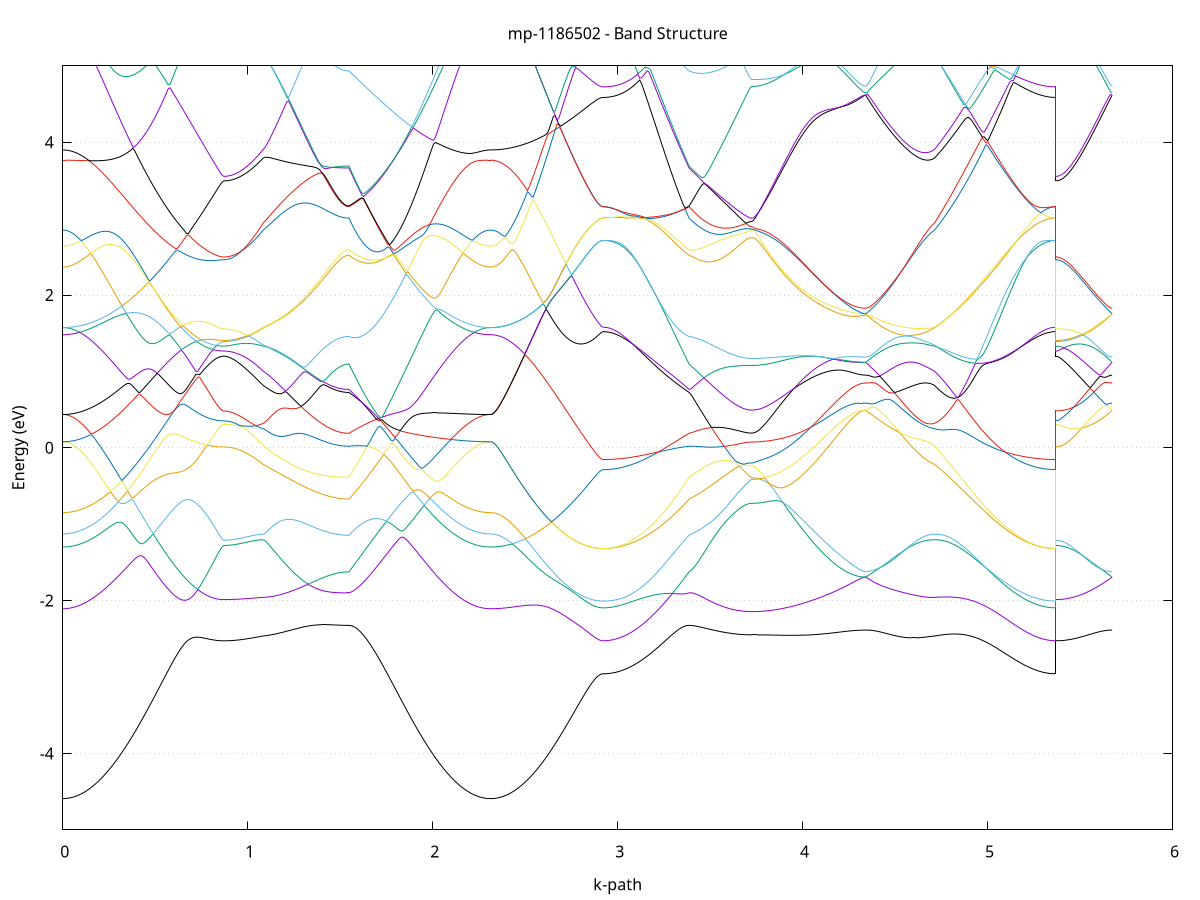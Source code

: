 set title 'mp-1186502 - Band Structure'
set xlabel 'k-path'
set ylabel 'Energy (eV)'
set grid y
set yrange [-5:5]
set terminal png size 800,600
set output 'mp-1186502_bands_gnuplot.png'
plot '-' using 1:2 with lines notitle, '-' using 1:2 with lines notitle, '-' using 1:2 with lines notitle, '-' using 1:2 with lines notitle, '-' using 1:2 with lines notitle, '-' using 1:2 with lines notitle, '-' using 1:2 with lines notitle, '-' using 1:2 with lines notitle, '-' using 1:2 with lines notitle, '-' using 1:2 with lines notitle, '-' using 1:2 with lines notitle, '-' using 1:2 with lines notitle, '-' using 1:2 with lines notitle, '-' using 1:2 with lines notitle, '-' using 1:2 with lines notitle, '-' using 1:2 with lines notitle, '-' using 1:2 with lines notitle, '-' using 1:2 with lines notitle, '-' using 1:2 with lines notitle, '-' using 1:2 with lines notitle, '-' using 1:2 with lines notitle, '-' using 1:2 with lines notitle, '-' using 1:2 with lines notitle, '-' using 1:2 with lines notitle, '-' using 1:2 with lines notitle, '-' using 1:2 with lines notitle, '-' using 1:2 with lines notitle, '-' using 1:2 with lines notitle, '-' using 1:2 with lines notitle, '-' using 1:2 with lines notitle, '-' using 1:2 with lines notitle, '-' using 1:2 with lines notitle, '-' using 1:2 with lines notitle, '-' using 1:2 with lines notitle, '-' using 1:2 with lines notitle, '-' using 1:2 with lines notitle, '-' using 1:2 with lines notitle, '-' using 1:2 with lines notitle, '-' using 1:2 with lines notitle, '-' using 1:2 with lines notitle, '-' using 1:2 with lines notitle, '-' using 1:2 with lines notitle, '-' using 1:2 with lines notitle, '-' using 1:2 with lines notitle, '-' using 1:2 with lines notitle, '-' using 1:2 with lines notitle, '-' using 1:2 with lines notitle, '-' using 1:2 with lines notitle
0.000000 -39.355947
0.009997 -39.355947
0.019995 -39.355947
0.029992 -39.355847
0.039989 -39.355747
0.049986 -39.355547
0.059984 -39.355347
0.069981 -39.355147
0.079978 -39.354947
0.089975 -39.354647
0.099973 -39.354347
0.109970 -39.354047
0.119967 -39.353647
0.129965 -39.353247
0.139962 -39.352847
0.149959 -39.352347
0.159956 -39.351847
0.169954 -39.351347
0.179951 -39.350847
0.189948 -39.350247
0.199945 -39.349647
0.209943 -39.349047
0.219940 -39.348347
0.229937 -39.347647
0.239934 -39.346947
0.249932 -39.346247
0.259929 -39.345547
0.269926 -39.344747
0.279924 -39.343947
0.289921 -39.343147
0.299918 -39.342247
0.309915 -39.341447
0.319913 -39.340547
0.329910 -39.339647
0.339907 -39.338747
0.349904 -39.337747
0.359902 -39.336847
0.369899 -39.335847
0.379896 -39.334947
0.389894 -39.333947
0.399891 -39.332947
0.409888 -39.331847
0.419885 -39.330847
0.429883 -39.329847
0.439880 -39.328747
0.449877 -39.327747
0.459874 -39.326647
0.469872 -39.325547
0.479869 -39.324547
0.489866 -39.323447
0.499864 -39.322347
0.509861 -39.321247
0.519858 -39.320147
0.529855 -39.319047
0.539853 -39.317947
0.549850 -39.316847
0.559847 -39.315747
0.569844 -39.314747
0.579842 -39.313647
0.589839 -39.312547
0.599836 -39.311447
0.609834 -39.310447
0.619831 -39.309347
0.629828 -39.308347
0.639825 -39.307347
0.649823 -39.306247
0.659820 -39.305247
0.669817 -39.304247
0.679814 -39.303347
0.689812 -39.302347
0.699809 -39.301447
0.709806 -39.300547
0.719804 -39.299647
0.729801 -39.298847
0.739798 -39.297947
0.749795 -39.297247
0.759793 -39.296447
0.769790 -39.295747
0.779787 -39.295047
0.789784 -39.294447
0.799782 -39.293947
0.809779 -39.293447
0.819776 -39.292947
0.829773 -39.292647
0.839771 -39.292347
0.849768 -39.292147
0.859765 -39.292047
0.869763 -39.291947
0.869763 -39.291947
0.879451 -39.291947
0.889140 -39.291947
0.898828 -39.291947
0.908516 -39.291947
0.918205 -39.291947
0.927893 -39.291947
0.937582 -39.291947
0.947270 -39.291947
0.956959 -39.291947
0.966647 -39.291947
0.976336 -39.292047
0.986024 -39.292047
0.995713 -39.292047
1.005401 -39.292047
1.015090 -39.292047
1.024778 -39.292047
1.034467 -39.292047
1.044155 -39.292047
1.053843 -39.292047
1.063532 -39.292047
1.073220 -39.292047
1.082909 -39.292147
1.082909 -39.292047
1.092788 -39.292147
1.102666 -39.292147
1.112545 -39.292247
1.122424 -39.292347
1.132302 -39.292447
1.142181 -39.292547
1.152060 -39.292747
1.161938 -39.292847
1.171817 -39.293047
1.181696 -39.293247
1.191574 -39.293447
1.201453 -39.293647
1.211332 -39.293847
1.221210 -39.294047
1.231089 -39.294347
1.240968 -39.294547
1.250846 -39.294747
1.260725 -39.294947
1.270604 -39.295247
1.280482 -39.295447
1.290361 -39.295647
1.300240 -39.295847
1.310118 -39.296047
1.319997 -39.296247
1.329876 -39.296547
1.339755 -39.296747
1.349633 -39.296847
1.359512 -39.297047
1.369391 -39.297247
1.379269 -39.297447
1.389148 -39.297547
1.399027 -39.297747
1.408905 -39.297947
1.418784 -39.298047
1.428663 -39.298147
1.438541 -39.298247
1.448420 -39.298347
1.458299 -39.298447
1.468177 -39.298547
1.478056 -39.298647
1.487935 -39.298747
1.497813 -39.298747
1.507692 -39.298847
1.517571 -39.298847
1.527449 -39.298947
1.537328 -39.298947
1.547207 -39.298947
1.547207 -39.298947
1.557151 -39.299447
1.567096 -39.300047
1.577040 -39.300647
1.586985 -39.301347
1.596930 -39.302047
1.606874 -39.302747
1.616819 -39.303447
1.626763 -39.304247
1.636708 -39.304947
1.646652 -39.305847
1.656597 -39.306647
1.666542 -39.307547
1.676486 -39.308447
1.686431 -39.309347
1.696375 -39.310247
1.706320 -39.311247
1.716264 -39.312147
1.726209 -39.313147
1.736154 -39.314147
1.746098 -39.315147
1.756043 -39.316247
1.765987 -39.317247
1.775932 -39.318247
1.785877 -39.319347
1.795821 -39.320347
1.805766 -39.321447
1.815710 -39.322447
1.825655 -39.323547
1.835599 -39.324647
1.845544 -39.325647
1.855489 -39.326747
1.865433 -39.327747
1.875378 -39.328847
1.885322 -39.329847
1.895267 -39.330947
1.905211 -39.331947
1.915156 -39.332947
1.925101 -39.333947
1.935045 -39.334947
1.944990 -39.335947
1.954934 -39.336947
1.964879 -39.337847
1.974823 -39.338747
1.984768 -39.339647
1.994713 -39.340547
2.004657 -39.341447
2.014602 -39.342347
2.024546 -39.343147
2.034491 -39.343947
2.044435 -39.344747
2.054380 -39.345547
2.064325 -39.346347
2.074269 -39.347047
2.084214 -39.347747
2.094158 -39.348447
2.104103 -39.349047
2.114047 -39.349647
2.123992 -39.350247
2.133937 -39.350847
2.143881 -39.351347
2.153826 -39.351947
2.163770 -39.352347
2.173715 -39.352847
2.183659 -39.353247
2.193604 -39.353647
2.203549 -39.354047
2.213493 -39.354347
2.223438 -39.354647
2.233382 -39.354947
2.243327 -39.355147
2.253272 -39.355347
2.263216 -39.355547
2.273161 -39.355747
2.283105 -39.355847
2.293050 -39.355947
2.302994 -39.355947
2.312939 -39.355947
2.312939 -39.355947
2.322921 -39.355947
2.332903 -39.355847
2.342885 -39.355847
2.352868 -39.355647
2.362850 -39.355547
2.372832 -39.355347
2.382814 -39.355147
2.392796 -39.354847
2.402778 -39.354547
2.412761 -39.354247
2.422743 -39.353847
2.432725 -39.353447
2.442707 -39.353047
2.452689 -39.352547
2.462671 -39.352047
2.472653 -39.351547
2.482636 -39.350947
2.492618 -39.350347
2.502600 -39.349747
2.512582 -39.349147
2.522564 -39.348447
2.532546 -39.347747
2.542529 -39.346947
2.552511 -39.346147
2.562493 -39.345347
2.572475 -39.344547
2.582457 -39.343747
2.592439 -39.342847
2.602422 -39.341947
2.612404 -39.340947
2.622386 -39.340047
2.632368 -39.339047
2.642350 -39.338047
2.652332 -39.337047
2.662315 -39.335947
2.672297 -39.334947
2.682279 -39.333847
2.692261 -39.332747
2.702243 -39.331647
2.712225 -39.330547
2.722207 -39.329347
2.732190 -39.328247
2.742172 -39.327047
2.752154 -39.325847
2.762136 -39.324647
2.772118 -39.323447
2.782100 -39.322347
2.792083 -39.321147
2.802065 -39.319947
2.812047 -39.318747
2.822029 -39.317647
2.832011 -39.316447
2.841993 -39.315447
2.851976 -39.314347
2.861958 -39.313347
2.871940 -39.312447
2.881922 -39.311647
2.891904 -39.310947
2.901886 -39.310447
2.911868 -39.310147
2.921851 -39.309947
2.921851 -39.309947
2.931729 -39.309947
2.941608 -39.309947
2.951487 -39.309847
2.961365 -39.309747
2.971244 -39.309647
2.981123 -39.309547
2.991001 -39.309347
3.000880 -39.309147
3.010759 -39.308947
3.020637 -39.308647
3.030516 -39.308447
3.040395 -39.308147
3.050273 -39.307747
3.060152 -39.307447
3.070031 -39.307047
3.079909 -39.306647
3.089788 -39.306247
3.099667 -39.305747
3.109545 -39.305347
3.119424 -39.304847
3.129303 -39.304347
3.139182 -39.303747
3.149060 -39.303247
3.158939 -39.302647
3.168818 -39.302047
3.178696 -39.301447
3.188575 -39.300747
3.198454 -39.300047
3.208332 -39.299447
3.218211 -39.298747
3.228090 -39.297947
3.237968 -39.297247
3.247847 -39.296447
3.257726 -39.295647
3.267604 -39.294847
3.277483 -39.294747
3.287362 -39.294947
3.297240 -39.295247
3.307119 -39.295547
3.316998 -39.295847
3.326876 -39.296247
3.336755 -39.296647
3.346634 -39.297047
3.356512 -39.297447
3.366391 -39.297947
3.376270 -39.298447
3.386148 -39.298947
3.386148 -39.298947
3.396140 -39.299247
3.406132 -39.299547
3.416124 -39.299947
3.426115 -39.300447
3.436107 -39.300847
3.446099 -39.301347
3.456091 -39.301947
3.466082 -39.302447
3.476074 -39.302947
3.486066 -39.303447
3.496058 -39.303947
3.506049 -39.304447
3.516041 -39.304947
3.526033 -39.305447
3.536024 -39.305847
3.546016 -39.306347
3.556008 -39.306747
3.566000 -39.307147
3.575991 -39.307547
3.585983 -39.307847
3.595975 -39.308247
3.605967 -39.308547
3.615958 -39.308847
3.625950 -39.309047
3.635942 -39.309347
3.645934 -39.309547
3.655925 -39.309747
3.665917 -39.309947
3.675909 -39.310047
3.685901 -39.310147
3.695892 -39.310247
3.705884 -39.310347
3.715876 -39.310347
3.725867 -39.310347
3.725867 -39.310347
3.735787 -39.310347
3.745707 -39.310347
3.755626 -39.310347
3.765546 -39.310247
3.775465 -39.310147
3.785385 -39.310047
3.795305 -39.309947
3.805224 -39.309847
3.815144 -39.309747
3.825063 -39.309547
3.834983 -39.309347
3.844903 -39.309147
3.854822 -39.308947
3.864742 -39.308747
3.874661 -39.308547
3.884581 -39.308247
3.894501 -39.308047
3.904420 -39.307747
3.914340 -39.307447
3.924259 -39.307147
3.934179 -39.306847
3.944099 -39.306547
3.954018 -39.306147
3.963938 -39.305847
3.973857 -39.305447
3.983777 -39.305047
3.993697 -39.304647
4.003616 -39.304247
4.013536 -39.303847
4.023455 -39.303447
4.033375 -39.303047
4.043295 -39.302647
4.053214 -39.302147
4.063134 -39.301747
4.073053 -39.301247
4.082973 -39.300847
4.092893 -39.300347
4.102812 -39.299947
4.112732 -39.299447
4.122651 -39.298947
4.132571 -39.298547
4.142491 -39.298047
4.152410 -39.297547
4.162330 -39.297147
4.172249 -39.296647
4.182169 -39.296247
4.192089 -39.295747
4.202008 -39.295347
4.211928 -39.294947
4.221847 -39.294547
4.231767 -39.294247
4.241687 -39.293847
4.251606 -39.293547
4.261526 -39.293247
4.271445 -39.292947
4.281365 -39.292647
4.291285 -39.292447
4.301204 -39.292247
4.311124 -39.292147
4.321043 -39.292047
4.330963 -39.291947
4.340882 -39.291947
4.340882 -39.291947
4.350663 -39.291947
4.360443 -39.291947
4.370223 -39.292047
4.380004 -39.292047
4.389784 -39.292147
4.399564 -39.292147
4.409345 -39.292247
4.419125 -39.292247
4.428905 -39.292347
4.438685 -39.292347
4.448466 -39.292447
4.458246 -39.292447
4.468026 -39.292547
4.477807 -39.292547
4.487587 -39.292647
4.497367 -39.292647
4.507148 -39.292647
4.516928 -39.292647
4.526708 -39.292747
4.536488 -39.292747
4.546269 -39.292747
4.556049 -39.292747
4.565829 -39.292647
4.575610 -39.292647
4.585390 -39.292647
4.595170 -39.292647
4.604951 -39.292547
4.614731 -39.292547
4.624511 -39.292447
4.634291 -39.292447
4.644072 -39.292347
4.653852 -39.292347
4.663632 -39.292247
4.673413 -39.292147
4.683193 -39.292147
4.692973 -39.292147
4.702754 -39.292147
4.712534 -39.292047
4.712534 -39.292047
4.722483 -39.292147
4.732431 -39.292147
4.742380 -39.292147
4.752329 -39.292147
4.762277 -39.292147
4.772226 -39.292147
4.782175 -39.292147
4.792124 -39.292147
4.802072 -39.292247
4.812021 -39.292247
4.821970 -39.292247
4.831919 -39.292247
4.841867 -39.292247
4.851816 -39.292247
4.861765 -39.292247
4.871714 -39.292247
4.881662 -39.292347
4.891611 -39.292347
4.901560 -39.292347
4.911508 -39.292347
4.921457 -39.292347
4.931406 -39.292347
4.941355 -39.292347
4.951303 -39.292447
4.961252 -39.292447
4.971201 -39.292447
4.981150 -39.292747
4.991098 -39.293447
5.001047 -39.294147
5.010996 -39.294947
5.020944 -39.295647
5.030893 -39.296347
5.040842 -39.297047
5.050791 -39.297747
5.060739 -39.298447
5.070688 -39.299047
5.080637 -39.299747
5.090586 -39.300347
5.100534 -39.300947
5.110483 -39.301547
5.120432 -39.302147
5.130381 -39.302747
5.140329 -39.303347
5.150278 -39.303847
5.160227 -39.304347
5.170175 -39.304847
5.180124 -39.305347
5.190073 -39.305847
5.200022 -39.306247
5.209970 -39.306647
5.219919 -39.307047
5.229868 -39.307447
5.239817 -39.307747
5.249765 -39.308147
5.259714 -39.308347
5.269663 -39.308647
5.279611 -39.308947
5.289560 -39.309147
5.299509 -39.309347
5.309458 -39.309547
5.319406 -39.309647
5.329355 -39.309747
5.339304 -39.309847
5.349253 -39.309947
5.359201 -39.309947
5.369150 -39.309947
5.369150 -39.291947
5.378971 -39.291947
5.388792 -39.291947
5.398614 -39.291947
5.408435 -39.291947
5.418256 -39.291947
5.428077 -39.291947
5.437898 -39.291947
5.447719 -39.291947
5.457540 -39.291947
5.467362 -39.291947
5.477183 -39.291947
5.487004 -39.291947
5.496825 -39.291947
5.506646 -39.291947
5.516467 -39.291947
5.526289 -39.291947
5.536110 -39.291947
5.545931 -39.291947
5.555752 -39.291947
5.565573 -39.291947
5.575394 -39.291947
5.585215 -39.291947
5.595037 -39.291947
5.604858 -39.291947
5.614679 -39.291947
5.624500 -39.291947
5.634321 -39.291947
5.644142 -39.291947
5.653964 -39.291947
5.663785 -39.291947
5.673606 -39.291947
e
0.000000 -39.246047
0.009997 -39.246047
0.019995 -39.246047
0.029992 -39.246047
0.039989 -39.246047
0.049986 -39.246147
0.059984 -39.246147
0.069981 -39.246147
0.079978 -39.246247
0.089975 -39.246247
0.099973 -39.246347
0.109970 -39.246347
0.119967 -39.246447
0.129965 -39.246547
0.139962 -39.246647
0.149959 -39.246747
0.159956 -39.246847
0.169954 -39.246947
0.179951 -39.247047
0.189948 -39.247147
0.199945 -39.247247
0.209943 -39.247347
0.219940 -39.247547
0.229937 -39.247647
0.239934 -39.247847
0.249932 -39.247947
0.259929 -39.248147
0.269926 -39.248247
0.279924 -39.248447
0.289921 -39.248647
0.299918 -39.248847
0.309915 -39.249047
0.319913 -39.249247
0.329910 -39.249447
0.339907 -39.249647
0.349904 -39.249947
0.359902 -39.250147
0.369899 -39.250347
0.379896 -39.250647
0.389894 -39.250947
0.399891 -39.251147
0.409888 -39.251447
0.419885 -39.251747
0.429883 -39.252047
0.439880 -39.252347
0.449877 -39.252647
0.459874 -39.252947
0.469872 -39.253247
0.479869 -39.253647
0.489866 -39.253947
0.499864 -39.254347
0.509861 -39.254647
0.519858 -39.255047
0.529855 -39.255447
0.539853 -39.255847
0.549850 -39.256347
0.559847 -39.256947
0.569844 -39.257647
0.579842 -39.258247
0.589839 -39.258847
0.599836 -39.259447
0.609834 -39.260047
0.619831 -39.260647
0.629828 -39.261247
0.639825 -39.261747
0.649823 -39.262247
0.659820 -39.262847
0.669817 -39.263247
0.679814 -39.263747
0.689812 -39.264247
0.699809 -39.264647
0.709806 -39.265047
0.719804 -39.265447
0.729801 -39.265747
0.739798 -39.266147
0.749795 -39.266447
0.759793 -39.266747
0.769790 -39.267047
0.779787 -39.267247
0.789784 -39.267447
0.799782 -39.267647
0.809779 -39.267847
0.819776 -39.268047
0.829773 -39.268247
0.839771 -39.268447
0.849768 -39.268647
0.859765 -39.268747
0.869763 -39.268747
0.869763 -39.268747
0.879451 -39.268747
0.889140 -39.268647
0.898828 -39.268647
0.908516 -39.268547
0.918205 -39.268647
0.927893 -39.268747
0.937582 -39.268947
0.947270 -39.269147
0.956959 -39.269347
0.966647 -39.269547
0.976336 -39.269847
0.986024 -39.270147
0.995713 -39.270447
1.005401 -39.270747
1.015090 -39.271147
1.024778 -39.271447
1.034467 -39.271847
1.044155 -39.272347
1.053843 -39.272747
1.063532 -39.273247
1.073220 -39.273747
1.082909 -39.274247
1.082909 -39.274147
1.092788 -39.274547
1.102666 -39.274947
1.112545 -39.275247
1.122424 -39.275647
1.132302 -39.275947
1.142181 -39.276347
1.152060 -39.276647
1.161938 -39.277047
1.171817 -39.277347
1.181696 -39.277647
1.191574 -39.278047
1.201453 -39.278347
1.211332 -39.278647
1.221210 -39.278947
1.231089 -39.279247
1.240968 -39.279547
1.250846 -39.279747
1.260725 -39.280047
1.270604 -39.280347
1.280482 -39.280547
1.290361 -39.280847
1.300240 -39.281047
1.310118 -39.281347
1.319997 -39.281547
1.329876 -39.281747
1.339755 -39.281947
1.349633 -39.282147
1.359512 -39.282347
1.369391 -39.282547
1.379269 -39.282747
1.389148 -39.282847
1.399027 -39.283047
1.408905 -39.283247
1.418784 -39.283347
1.428663 -39.283447
1.438541 -39.283547
1.448420 -39.283647
1.458299 -39.283747
1.468177 -39.283847
1.478056 -39.283947
1.487935 -39.284047
1.497813 -39.284047
1.507692 -39.284147
1.517571 -39.284147
1.527449 -39.284147
1.537328 -39.284147
1.547207 -39.284247
1.547207 -39.284247
1.557151 -39.283247
1.567096 -39.282247
1.577040 -39.281247
1.586985 -39.280247
1.596930 -39.279247
1.606874 -39.278247
1.616819 -39.277247
1.626763 -39.276247
1.636708 -39.275147
1.646652 -39.274147
1.656597 -39.273147
1.666542 -39.272047
1.676486 -39.271047
1.686431 -39.269947
1.696375 -39.268947
1.706320 -39.267847
1.716264 -39.266847
1.726209 -39.265847
1.736154 -39.264747
1.746098 -39.263747
1.756043 -39.262747
1.765987 -39.261647
1.775932 -39.260647
1.785877 -39.259647
1.795821 -39.258647
1.805766 -39.257647
1.815710 -39.256647
1.825655 -39.255647
1.835599 -39.254647
1.845544 -39.253747
1.855489 -39.252747
1.865433 -39.251747
1.875378 -39.250847
1.885322 -39.250147
1.895267 -39.250047
1.905211 -39.249847
1.915156 -39.249747
1.925101 -39.249647
1.935045 -39.249447
1.944990 -39.249347
1.954934 -39.249247
1.964879 -39.249047
1.974823 -39.248947
1.984768 -39.248847
1.994713 -39.248647
2.004657 -39.248547
2.014602 -39.248347
2.024546 -39.248247
2.034491 -39.248047
2.044435 -39.247947
2.054380 -39.247847
2.064325 -39.247747
2.074269 -39.247647
2.084214 -39.247447
2.094158 -39.247347
2.104103 -39.247247
2.114047 -39.247147
2.123992 -39.247047
2.133937 -39.246947
2.143881 -39.246847
2.153826 -39.246747
2.163770 -39.246647
2.173715 -39.246547
2.183659 -39.246547
2.193604 -39.246447
2.203549 -39.246347
2.213493 -39.246347
2.223438 -39.246247
2.233382 -39.246147
2.243327 -39.246147
2.253272 -39.246147
2.263216 -39.246047
2.273161 -39.246047
2.283105 -39.246047
2.293050 -39.246047
2.302994 -39.246047
2.312939 -39.246047
2.312939 -39.246047
2.322921 -39.246047
2.332903 -39.246147
2.342885 -39.246147
2.352868 -39.246347
2.362850 -39.246447
2.372832 -39.246647
2.382814 -39.246947
2.392796 -39.247147
2.402778 -39.247447
2.412761 -39.247847
2.422743 -39.248147
2.432725 -39.248547
2.442707 -39.249047
2.452689 -39.249547
2.462671 -39.250047
2.472653 -39.250547
2.482636 -39.251147
2.492618 -39.251747
2.502600 -39.252347
2.512582 -39.253047
2.522564 -39.253747
2.532546 -39.254447
2.542529 -39.255247
2.552511 -39.256047
2.562493 -39.256847
2.572475 -39.257647
2.582457 -39.258547
2.592439 -39.259447
2.602422 -39.260347
2.612404 -39.261347
2.622386 -39.262347
2.632368 -39.263347
2.642350 -39.264347
2.652332 -39.265347
2.662315 -39.266447
2.672297 -39.267547
2.682279 -39.268647
2.692261 -39.269747
2.702243 -39.270847
2.712225 -39.271947
2.722207 -39.273147
2.732190 -39.274347
2.742172 -39.275547
2.752154 -39.276647
2.762136 -39.277847
2.772118 -39.279047
2.782100 -39.280247
2.792083 -39.281447
2.802065 -39.282647
2.812047 -39.283847
2.822029 -39.285047
2.832011 -39.286147
2.841993 -39.287247
2.851976 -39.288347
2.861958 -39.289347
2.871940 -39.290247
2.881922 -39.291047
2.891904 -39.291747
2.901886 -39.292247
2.911868 -39.292547
2.921851 -39.292647
2.921851 -39.292647
2.931729 -39.292647
2.941608 -39.292647
2.951487 -39.292647
2.961365 -39.292647
2.971244 -39.292647
2.981123 -39.292647
2.991001 -39.292647
3.000880 -39.292647
3.010759 -39.292647
3.020637 -39.292647
3.030516 -39.292647
3.040395 -39.292647
3.050273 -39.292647
3.060152 -39.292747
3.070031 -39.292747
3.079909 -39.292747
3.089788 -39.292747
3.099667 -39.292747
3.109545 -39.292747
3.119424 -39.292847
3.129303 -39.292847
3.139182 -39.292947
3.149060 -39.292947
3.158939 -39.293047
3.168818 -39.293047
3.178696 -39.293147
3.188575 -39.293247
3.198454 -39.293347
3.208332 -39.293447
3.218211 -39.293647
3.228090 -39.293747
3.237968 -39.293947
3.247847 -39.294047
3.257726 -39.294247
3.267604 -39.294447
3.277483 -39.294047
3.287362 -39.293247
3.297240 -39.292447
3.307119 -39.291547
3.316998 -39.290647
3.326876 -39.289747
3.336755 -39.288847
3.346634 -39.287947
3.356512 -39.287047
3.366391 -39.286147
3.376270 -39.285147
3.386148 -39.284247
3.386148 -39.284247
3.396140 -39.283747
3.406132 -39.283147
3.416124 -39.282647
3.426115 -39.281947
3.436107 -39.281347
3.446099 -39.280647
3.456091 -39.279947
3.466082 -39.279247
3.476074 -39.278647
3.486066 -39.277947
3.496058 -39.277247
3.506049 -39.276647
3.516041 -39.276047
3.526033 -39.275347
3.536024 -39.274747
3.546016 -39.274247
3.556008 -39.273647
3.566000 -39.273147
3.575991 -39.272647
3.585983 -39.272147
3.595975 -39.271747
3.605967 -39.271347
3.615958 -39.270947
3.625950 -39.270647
3.635942 -39.270247
3.645934 -39.269947
3.655925 -39.269747
3.665917 -39.269547
3.675909 -39.269347
3.685901 -39.269147
3.695892 -39.269047
3.705884 -39.268947
3.715876 -39.268947
3.725867 -39.268847
3.725867 -39.268847
3.735787 -39.268847
3.745707 -39.268847
3.755626 -39.268847
3.765546 -39.268847
3.775465 -39.268847
3.785385 -39.268847
3.795305 -39.268847
3.805224 -39.268847
3.815144 -39.268847
3.825063 -39.268847
3.834983 -39.268847
3.844903 -39.268847
3.854822 -39.268847
3.864742 -39.268847
3.874661 -39.268847
3.884581 -39.268847
3.894501 -39.268847
3.904420 -39.268847
3.914340 -39.268847
3.924259 -39.268747
3.934179 -39.268747
3.944099 -39.268747
3.954018 -39.268747
3.963938 -39.268747
3.973857 -39.268747
3.983777 -39.268747
3.993697 -39.268747
4.003616 -39.268747
4.013536 -39.268747
4.023455 -39.268747
4.033375 -39.268747
4.043295 -39.268647
4.053214 -39.268647
4.063134 -39.268647
4.073053 -39.268647
4.082973 -39.268647
4.092893 -39.268647
4.102812 -39.268647
4.112732 -39.268647
4.122651 -39.268647
4.132571 -39.268647
4.142491 -39.268647
4.152410 -39.268547
4.162330 -39.268547
4.172249 -39.268547
4.182169 -39.268547
4.192089 -39.268547
4.202008 -39.268547
4.211928 -39.268547
4.221847 -39.268547
4.231767 -39.268547
4.241687 -39.268547
4.251606 -39.268547
4.261526 -39.268547
4.271445 -39.268547
4.281365 -39.268547
4.291285 -39.268547
4.301204 -39.268547
4.311124 -39.268547
4.321043 -39.268547
4.330963 -39.268547
4.340882 -39.268547
4.340882 -39.268547
4.350663 -39.268547
4.360443 -39.268547
4.370223 -39.268547
4.380004 -39.268447
4.389784 -39.268447
4.399564 -39.268447
4.409345 -39.268447
4.419125 -39.268447
4.428905 -39.268447
4.438685 -39.268447
4.448466 -39.268447
4.458246 -39.268547
4.468026 -39.268547
4.477807 -39.268647
4.487587 -39.268747
4.497367 -39.268847
4.507148 -39.268947
4.516928 -39.269047
4.526708 -39.269147
4.536488 -39.269347
4.546269 -39.269547
4.556049 -39.269647
4.565829 -39.269847
4.575610 -39.270147
4.585390 -39.270347
4.595170 -39.270547
4.604951 -39.270847
4.614731 -39.271147
4.624511 -39.271447
4.634291 -39.271647
4.644072 -39.272047
4.653852 -39.272347
4.663632 -39.272647
4.673413 -39.272947
4.683193 -39.273247
4.692973 -39.273547
4.702754 -39.273947
4.712534 -39.274247
4.712534 -39.274247
4.722483 -39.274747
4.732431 -39.275247
4.742380 -39.275847
4.752329 -39.276447
4.762277 -39.277047
4.772226 -39.277647
4.782175 -39.278347
4.792124 -39.278947
4.802072 -39.279647
4.812021 -39.280247
4.821970 -39.280947
4.831919 -39.281647
4.841867 -39.282347
4.851816 -39.283047
4.861765 -39.283847
4.871714 -39.284547
4.881662 -39.285247
4.891611 -39.286047
4.901560 -39.286747
4.911508 -39.287547
4.921457 -39.288247
4.931406 -39.289047
4.941355 -39.289747
4.951303 -39.290447
4.961252 -39.291247
4.971201 -39.291947
4.981150 -39.292447
4.991098 -39.292447
5.001047 -39.292447
5.010996 -39.292447
5.020944 -39.292447
5.030893 -39.292547
5.040842 -39.292547
5.050791 -39.292547
5.060739 -39.292547
5.070688 -39.292547
5.080637 -39.292547
5.090586 -39.292547
5.100534 -39.292547
5.110483 -39.292547
5.120432 -39.292547
5.130381 -39.292547
5.140329 -39.292647
5.150278 -39.292647
5.160227 -39.292647
5.170175 -39.292647
5.180124 -39.292647
5.190073 -39.292647
5.200022 -39.292647
5.209970 -39.292647
5.219919 -39.292647
5.229868 -39.292647
5.239817 -39.292647
5.249765 -39.292647
5.259714 -39.292647
5.269663 -39.292647
5.279611 -39.292647
5.289560 -39.292647
5.299509 -39.292647
5.309458 -39.292647
5.319406 -39.292647
5.329355 -39.292647
5.339304 -39.292647
5.349253 -39.292647
5.359201 -39.292647
5.369150 -39.292647
5.369150 -39.268747
5.378971 -39.268747
5.388792 -39.268747
5.398614 -39.268747
5.408435 -39.268747
5.418256 -39.268747
5.428077 -39.268747
5.437898 -39.268747
5.447719 -39.268747
5.457540 -39.268747
5.467362 -39.268747
5.477183 -39.268647
5.487004 -39.268647
5.496825 -39.268647
5.506646 -39.268647
5.516467 -39.268647
5.526289 -39.268647
5.536110 -39.268647
5.545931 -39.268647
5.555752 -39.268647
5.565573 -39.268647
5.575394 -39.268647
5.585215 -39.268647
5.595037 -39.268547
5.604858 -39.268547
5.614679 -39.268547
5.624500 -39.268547
5.634321 -39.268547
5.644142 -39.268547
5.653964 -39.268547
5.663785 -39.268547
5.673606 -39.268547
e
0.000000 -39.227947
0.009997 -39.227947
0.019995 -39.228047
0.029992 -39.228047
0.039989 -39.228147
0.049986 -39.228247
0.059984 -39.228447
0.069981 -39.228647
0.079978 -39.228747
0.089975 -39.229047
0.099973 -39.229247
0.109970 -39.229547
0.119967 -39.229847
0.129965 -39.230147
0.139962 -39.230547
0.149959 -39.230847
0.159956 -39.231247
0.169954 -39.231647
0.179951 -39.232047
0.189948 -39.232547
0.199945 -39.233047
0.209943 -39.233547
0.219940 -39.234047
0.229937 -39.234547
0.239934 -39.235147
0.249932 -39.235647
0.259929 -39.236247
0.269926 -39.236847
0.279924 -39.237447
0.289921 -39.238047
0.299918 -39.238747
0.309915 -39.239347
0.319913 -39.240047
0.329910 -39.240747
0.339907 -39.241447
0.349904 -39.242047
0.359902 -39.242747
0.369899 -39.243447
0.379896 -39.244247
0.389894 -39.244947
0.399891 -39.245647
0.409888 -39.246347
0.419885 -39.247147
0.429883 -39.247847
0.439880 -39.248547
0.449877 -39.249247
0.459874 -39.250047
0.469872 -39.250747
0.479869 -39.251447
0.489866 -39.252147
0.499864 -39.252847
0.509861 -39.253547
0.519858 -39.254247
0.529855 -39.254947
0.539853 -39.255647
0.549850 -39.256247
0.559847 -39.256647
0.569844 -39.257047
0.579842 -39.257447
0.589839 -39.257947
0.599836 -39.258347
0.609834 -39.258847
0.619831 -39.259247
0.629828 -39.259747
0.639825 -39.260147
0.649823 -39.260647
0.659820 -39.261147
0.669817 -39.261647
0.679814 -39.262147
0.689812 -39.262547
0.699809 -39.263047
0.709806 -39.263547
0.719804 -39.264047
0.729801 -39.264547
0.739798 -39.264947
0.749795 -39.265447
0.759793 -39.265847
0.769790 -39.266347
0.779787 -39.266747
0.789784 -39.267147
0.799782 -39.267447
0.809779 -39.267747
0.819776 -39.267947
0.829773 -39.268047
0.839771 -39.268147
0.849768 -39.268247
0.859765 -39.268247
0.869763 -39.268247
0.869763 -39.268247
0.879451 -39.268347
0.889140 -39.268347
0.898828 -39.268347
0.908516 -39.268447
0.918205 -39.268447
0.927893 -39.268247
0.937582 -39.268147
0.947270 -39.267947
0.956959 -39.267747
0.966647 -39.267547
0.976336 -39.267247
0.986024 -39.266947
0.995713 -39.266647
1.005401 -39.266347
1.015090 -39.266047
1.024778 -39.265647
1.034467 -39.265247
1.044155 -39.264847
1.053843 -39.264447
1.063532 -39.264047
1.073220 -39.263547
1.082909 -39.263047
1.082909 -39.263047
1.092788 -39.262647
1.102666 -39.262347
1.112545 -39.261847
1.122424 -39.261447
1.132302 -39.261047
1.142181 -39.260547
1.152060 -39.260147
1.161938 -39.259647
1.171817 -39.259147
1.181696 -39.258647
1.191574 -39.258147
1.201453 -39.257647
1.211332 -39.257147
1.221210 -39.256747
1.231089 -39.256247
1.240968 -39.255747
1.250846 -39.255247
1.260725 -39.254747
1.270604 -39.254347
1.280482 -39.253847
1.290361 -39.253447
1.300240 -39.252947
1.310118 -39.252547
1.319997 -39.252147
1.329876 -39.251747
1.339755 -39.251347
1.349633 -39.251047
1.359512 -39.250647
1.369391 -39.250247
1.379269 -39.249947
1.389148 -39.249647
1.399027 -39.249347
1.408905 -39.249147
1.418784 -39.248847
1.428663 -39.248647
1.438541 -39.248347
1.448420 -39.248147
1.458299 -39.247947
1.468177 -39.247847
1.478056 -39.247647
1.487935 -39.247547
1.497813 -39.247447
1.507692 -39.247347
1.517571 -39.247247
1.527449 -39.247247
1.537328 -39.247247
1.547207 -39.247147
1.547207 -39.247247
1.557151 -39.247547
1.567096 -39.247947
1.577040 -39.248347
1.586985 -39.248647
1.596930 -39.248947
1.606874 -39.249247
1.616819 -39.249547
1.626763 -39.249847
1.636708 -39.250047
1.646652 -39.250247
1.656597 -39.250447
1.666542 -39.250547
1.676486 -39.250747
1.686431 -39.250847
1.696375 -39.250947
1.706320 -39.250947
1.716264 -39.251047
1.726209 -39.251147
1.736154 -39.251147
1.746098 -39.251147
1.756043 -39.251147
1.765987 -39.251147
1.775932 -39.251047
1.785877 -39.251047
1.795821 -39.250947
1.805766 -39.250947
1.815710 -39.250847
1.825655 -39.250747
1.835599 -39.250647
1.845544 -39.250547
1.855489 -39.250447
1.865433 -39.250347
1.875378 -39.250247
1.885322 -39.249947
1.895267 -39.249047
1.905211 -39.248147
1.915156 -39.247247
1.925101 -39.246347
1.935045 -39.245447
1.944990 -39.244647
1.954934 -39.243847
1.964879 -39.243047
1.974823 -39.242247
1.984768 -39.241447
1.994713 -39.240647
2.004657 -39.239947
2.014602 -39.239247
2.024546 -39.238447
2.034491 -39.237847
2.044435 -39.237147
2.054380 -39.236547
2.064325 -39.235847
2.074269 -39.235247
2.084214 -39.234647
2.094158 -39.234147
2.104103 -39.233647
2.114047 -39.233047
2.123992 -39.232547
2.133937 -39.232147
2.143881 -39.231647
2.153826 -39.231247
2.163770 -39.230847
2.173715 -39.230547
2.183659 -39.230147
2.193604 -39.229847
2.203549 -39.229547
2.213493 -39.229247
2.223438 -39.229047
2.233382 -39.228747
2.243327 -39.228647
2.253272 -39.228447
2.263216 -39.228247
2.273161 -39.228147
2.283105 -39.228047
2.293050 -39.228047
2.302994 -39.227947
2.312939 -39.227947
2.312939 -39.227947
2.322921 -39.227947
2.332903 -39.227947
2.342885 -39.227947
2.352868 -39.227947
2.362850 -39.227947
2.372832 -39.227947
2.382814 -39.227947
2.392796 -39.227947
2.402778 -39.227947
2.412761 -39.227947
2.422743 -39.227947
2.432725 -39.227947
2.442707 -39.227947
2.452689 -39.227947
2.462671 -39.227947
2.472653 -39.227947
2.482636 -39.228047
2.492618 -39.228047
2.502600 -39.228047
2.512582 -39.228047
2.522564 -39.228047
2.532546 -39.228047
2.542529 -39.228047
2.552511 -39.228047
2.562493 -39.228047
2.572475 -39.228047
2.582457 -39.228047
2.592439 -39.228047
2.602422 -39.228047
2.612404 -39.228047
2.622386 -39.228047
2.632368 -39.228047
2.642350 -39.228147
2.652332 -39.228147
2.662315 -39.228147
2.672297 -39.228147
2.682279 -39.228047
2.692261 -39.228147
2.702243 -39.228147
2.712225 -39.228147
2.722207 -39.228147
2.732190 -39.228147
2.742172 -39.228147
2.752154 -39.228147
2.762136 -39.228147
2.772118 -39.228147
2.782100 -39.228147
2.792083 -39.228147
2.802065 -39.228247
2.812047 -39.228247
2.822029 -39.228247
2.832011 -39.228247
2.841993 -39.228247
2.851976 -39.228247
2.861958 -39.228247
2.871940 -39.228247
2.881922 -39.228247
2.891904 -39.228247
2.901886 -39.228247
2.911868 -39.228247
2.921851 -39.228247
2.921851 -39.228247
2.931729 -39.228247
2.941608 -39.228247
2.951487 -39.228347
2.961365 -39.228447
2.971244 -39.228547
2.981123 -39.228647
2.991001 -39.228847
3.000880 -39.229047
3.010759 -39.229247
3.020637 -39.229547
3.030516 -39.229747
3.040395 -39.230047
3.050273 -39.230347
3.060152 -39.230647
3.070031 -39.231047
3.079909 -39.231447
3.089788 -39.231847
3.099667 -39.232247
3.109545 -39.232647
3.119424 -39.233147
3.129303 -39.233547
3.139182 -39.234047
3.149060 -39.234547
3.158939 -39.235047
3.168818 -39.235547
3.178696 -39.236147
3.188575 -39.236647
3.198454 -39.237247
3.208332 -39.237747
3.218211 -39.238347
3.228090 -39.238847
3.237968 -39.239447
3.247847 -39.240047
3.257726 -39.240547
3.267604 -39.241147
3.277483 -39.241747
3.287362 -39.242247
3.297240 -39.242847
3.307119 -39.243347
3.316998 -39.243847
3.326876 -39.244447
3.336755 -39.244947
3.346634 -39.245447
3.356512 -39.245847
3.366391 -39.246347
3.376270 -39.246747
3.386148 -39.247147
3.386148 -39.247147
3.396140 -39.247347
3.406132 -39.247547
3.416124 -39.247747
3.426115 -39.247947
3.436107 -39.248047
3.446099 -39.248247
3.456091 -39.248447
3.466082 -39.248547
3.476074 -39.248747
3.486066 -39.248847
3.496058 -39.249047
3.506049 -39.249147
3.516041 -39.249247
3.526033 -39.249447
3.536024 -39.249547
3.546016 -39.249647
3.556008 -39.249747
3.566000 -39.249847
3.575991 -39.250047
3.585983 -39.250147
3.595975 -39.250247
3.605967 -39.250247
3.615958 -39.250347
3.625950 -39.250447
3.635942 -39.250547
3.645934 -39.250547
3.655925 -39.250647
3.665917 -39.250747
3.675909 -39.250747
3.685901 -39.250747
3.695892 -39.250847
3.705884 -39.250847
3.715876 -39.250847
3.725867 -39.250847
3.725867 -39.250847
3.735787 -39.250847
3.745707 -39.250847
3.755626 -39.250947
3.765546 -39.250947
3.775465 -39.251047
3.785385 -39.251147
3.795305 -39.251247
3.805224 -39.251347
3.815144 -39.251447
3.825063 -39.251647
3.834983 -39.251747
3.844903 -39.251947
3.854822 -39.252147
3.864742 -39.252347
3.874661 -39.252547
3.884581 -39.252847
3.894501 -39.253047
3.904420 -39.253347
3.914340 -39.253647
3.924259 -39.253847
3.934179 -39.254147
3.944099 -39.254447
3.954018 -39.254847
3.963938 -39.255147
3.973857 -39.255547
3.983777 -39.255847
3.993697 -39.256247
4.003616 -39.256647
4.013536 -39.257047
4.023455 -39.257347
4.033375 -39.257847
4.043295 -39.258247
4.053214 -39.258647
4.063134 -39.259047
4.073053 -39.259547
4.082973 -39.259947
4.092893 -39.260347
4.102812 -39.260847
4.112732 -39.261247
4.122651 -39.261747
4.132571 -39.262147
4.142491 -39.262647
4.152410 -39.263047
4.162330 -39.263547
4.172249 -39.263947
4.182169 -39.264347
4.192089 -39.264747
4.202008 -39.265147
4.211928 -39.265547
4.221847 -39.265947
4.231767 -39.266347
4.241687 -39.266647
4.251606 -39.267047
4.261526 -39.267347
4.271445 -39.267547
4.281365 -39.267847
4.291285 -39.268047
4.301204 -39.268147
4.311124 -39.268347
4.321043 -39.268447
4.330963 -39.268447
4.340882 -39.268547
4.340882 -39.268547
4.350663 -39.268447
4.360443 -39.268447
4.370223 -39.268447
4.380004 -39.268447
4.389784 -39.268447
4.399564 -39.268447
4.409345 -39.268347
4.419125 -39.268347
4.428905 -39.268247
4.438685 -39.268147
4.448466 -39.268147
4.458246 -39.268047
4.468026 -39.267947
4.477807 -39.267847
4.487587 -39.267747
4.497367 -39.267647
4.507148 -39.267447
4.516928 -39.267347
4.526708 -39.267247
4.536488 -39.267047
4.546269 -39.266847
4.556049 -39.266747
4.565829 -39.266547
4.575610 -39.266347
4.585390 -39.266147
4.595170 -39.265947
4.604951 -39.265747
4.614731 -39.265547
4.624511 -39.265347
4.634291 -39.265147
4.644072 -39.264847
4.653852 -39.264647
4.663632 -39.264347
4.673413 -39.264147
4.683193 -39.263847
4.692973 -39.263647
4.702754 -39.263347
4.712534 -39.263047
4.712534 -39.263047
4.722483 -39.262547
4.732431 -39.262047
4.742380 -39.261447
4.752329 -39.260847
4.762277 -39.260347
4.772226 -39.259747
4.782175 -39.259147
4.792124 -39.258447
4.802072 -39.257847
4.812021 -39.257147
4.821970 -39.256547
4.831919 -39.255847
4.841867 -39.255147
4.851816 -39.254447
4.861765 -39.253747
4.871714 -39.253047
4.881662 -39.252347
4.891611 -39.251647
4.901560 -39.250947
4.911508 -39.250247
4.921457 -39.249447
4.931406 -39.248747
4.941355 -39.248047
4.951303 -39.247347
4.961252 -39.246547
4.971201 -39.245847
4.981150 -39.245147
4.991098 -39.244447
5.001047 -39.243747
5.010996 -39.243047
5.020944 -39.242347
5.030893 -39.241647
5.040842 -39.240947
5.050791 -39.240247
5.060739 -39.239647
5.070688 -39.238947
5.080637 -39.238347
5.090586 -39.237647
5.100534 -39.237047
5.110483 -39.236447
5.120432 -39.235947
5.130381 -39.235347
5.140329 -39.234747
5.150278 -39.234247
5.160227 -39.233747
5.170175 -39.233247
5.180124 -39.232747
5.190073 -39.232347
5.200022 -39.231947
5.209970 -39.231547
5.219919 -39.231147
5.229868 -39.230747
5.239817 -39.230447
5.249765 -39.230047
5.259714 -39.229747
5.269663 -39.229547
5.279611 -39.229247
5.289560 -39.229047
5.299509 -39.228847
5.309458 -39.228647
5.319406 -39.228547
5.329355 -39.228447
5.339304 -39.228347
5.349253 -39.228247
5.359201 -39.228247
5.369150 -39.228247
5.369150 -39.268247
5.378971 -39.268247
5.388792 -39.268247
5.398614 -39.268247
5.408435 -39.268247
5.418256 -39.268347
5.428077 -39.268347
5.437898 -39.268247
5.447719 -39.268347
5.457540 -39.268347
5.467362 -39.268347
5.477183 -39.268347
5.487004 -39.268347
5.496825 -39.268347
5.506646 -39.268347
5.516467 -39.268347
5.526289 -39.268347
5.536110 -39.268347
5.545931 -39.268347
5.555752 -39.268347
5.565573 -39.268347
5.575394 -39.268447
5.585215 -39.268447
5.595037 -39.268447
5.604858 -39.268447
5.614679 -39.268447
5.624500 -39.268447
5.634321 -39.268447
5.644142 -39.268447
5.653964 -39.268447
5.663785 -39.268447
5.673606 -39.268547
e
0.000000 -24.948147
0.009997 -24.948147
0.019995 -24.948147
0.029992 -24.948147
0.039989 -24.948247
0.049986 -24.948247
0.059984 -24.948247
0.069981 -24.948347
0.079978 -24.948347
0.089975 -24.948447
0.099973 -24.948447
0.109970 -24.948547
0.119967 -24.948647
0.129965 -24.948647
0.139962 -24.948747
0.149959 -24.948847
0.159956 -24.948947
0.169954 -24.949047
0.179951 -24.949147
0.189948 -24.949247
0.199945 -24.949347
0.209943 -24.949547
0.219940 -24.949647
0.229937 -24.949747
0.239934 -24.949847
0.249932 -24.950047
0.259929 -24.950147
0.269926 -24.950347
0.279924 -24.950447
0.289921 -24.950647
0.299918 -24.950747
0.309915 -24.950947
0.319913 -24.951047
0.329910 -24.951247
0.339907 -24.951447
0.349904 -24.951647
0.359902 -24.951747
0.369899 -24.951947
0.379896 -24.952147
0.389894 -24.952247
0.399891 -24.952447
0.409888 -24.952647
0.419885 -24.952847
0.429883 -24.953047
0.439880 -24.953147
0.449877 -24.953347
0.459874 -24.953547
0.469872 -24.953747
0.479869 -24.953947
0.489866 -24.954047
0.499864 -24.954247
0.509861 -24.954447
0.519858 -24.954647
0.529855 -24.954747
0.539853 -24.954947
0.549850 -24.955147
0.559847 -24.955247
0.569844 -24.955447
0.579842 -24.955647
0.589839 -24.955747
0.599836 -24.955947
0.609834 -24.956047
0.619831 -24.956247
0.629828 -24.956347
0.639825 -24.956447
0.649823 -24.956647
0.659820 -24.956747
0.669817 -24.956847
0.679814 -24.957047
0.689812 -24.957147
0.699809 -24.957247
0.709806 -24.957347
0.719804 -24.957447
0.729801 -24.957547
0.739798 -24.957547
0.749795 -24.957647
0.759793 -24.957747
0.769790 -24.957847
0.779787 -24.957847
0.789784 -24.957947
0.799782 -24.957947
0.809779 -24.958047
0.819776 -24.958047
0.829773 -24.958047
0.839771 -24.958147
0.849768 -24.958147
0.859765 -24.958147
0.869763 -24.958147
0.869763 -24.958147
0.879451 -24.958147
0.889140 -24.958147
0.898828 -24.958047
0.908516 -24.958047
0.918205 -24.957947
0.927893 -24.957847
0.937582 -24.957747
0.947270 -24.957647
0.956959 -24.957547
0.966647 -24.957447
0.976336 -24.957247
0.986024 -24.957047
0.995713 -24.956947
1.005401 -24.956747
1.015090 -24.956547
1.024778 -24.956347
1.034467 -24.956147
1.044155 -24.955847
1.053843 -24.955647
1.063532 -24.955447
1.073220 -24.955147
1.082909 -24.954947
1.082909 -24.954947
1.092788 -24.954747
1.102666 -24.954547
1.112545 -24.954347
1.122424 -24.954147
1.132302 -24.954047
1.142181 -24.953847
1.152060 -24.953647
1.161938 -24.953447
1.171817 -24.953347
1.181696 -24.953147
1.191574 -24.952947
1.201453 -24.952847
1.211332 -24.952747
1.221210 -24.952547
1.231089 -24.952447
1.240968 -24.952347
1.250846 -24.952247
1.260725 -24.952147
1.270604 -24.952047
1.280482 -24.951947
1.290361 -24.951847
1.300240 -24.951747
1.310118 -24.951647
1.319997 -24.951547
1.329876 -24.951447
1.339755 -24.951347
1.349633 -24.951247
1.359512 -24.951147
1.369391 -24.951147
1.379269 -24.951047
1.389148 -24.950947
1.399027 -24.950947
1.408905 -24.950847
1.418784 -24.950747
1.428663 -24.950747
1.438541 -24.950647
1.448420 -24.950647
1.458299 -24.950547
1.468177 -24.950547
1.478056 -24.950447
1.487935 -24.950447
1.497813 -24.950447
1.507692 -24.950447
1.517571 -24.950347
1.527449 -24.950347
1.537328 -24.950347
1.547207 -24.950347
1.547207 -24.950347
1.557151 -24.950347
1.567096 -24.950347
1.577040 -24.950347
1.586985 -24.950447
1.596930 -24.950447
1.606874 -24.950447
1.616819 -24.950447
1.626763 -24.950447
1.636708 -24.950447
1.646652 -24.950447
1.656597 -24.950447
1.666542 -24.950447
1.676486 -24.950447
1.686431 -24.950447
1.696375 -24.950347
1.706320 -24.950347
1.716264 -24.950347
1.726209 -24.950347
1.736154 -24.950347
1.746098 -24.950347
1.756043 -24.950247
1.765987 -24.950247
1.775932 -24.950247
1.785877 -24.950247
1.795821 -24.950147
1.805766 -24.950147
1.815710 -24.950147
1.825655 -24.950047
1.835599 -24.950047
1.845544 -24.950047
1.855489 -24.949947
1.865433 -24.949947
1.875378 -24.949847
1.885322 -24.949847
1.895267 -24.949847
1.905211 -24.949747
1.915156 -24.949747
1.925101 -24.949647
1.935045 -24.949647
1.944990 -24.949547
1.954934 -24.949547
1.964879 -24.949447
1.974823 -24.949347
1.984768 -24.949347
1.994713 -24.949247
2.004657 -24.949247
2.014602 -24.949147
2.024546 -24.949147
2.034491 -24.949047
2.044435 -24.949047
2.054380 -24.948947
2.064325 -24.948947
2.074269 -24.948847
2.084214 -24.948847
2.094158 -24.948747
2.104103 -24.948747
2.114047 -24.948647
2.123992 -24.948647
2.133937 -24.948547
2.143881 -24.948547
2.153826 -24.948547
2.163770 -24.948447
2.173715 -24.948447
2.183659 -24.948347
2.193604 -24.948347
2.203549 -24.948347
2.213493 -24.948247
2.223438 -24.948247
2.233382 -24.948247
2.243327 -24.948247
2.253272 -24.948247
2.263216 -24.948147
2.273161 -24.948147
2.283105 -24.948147
2.293050 -24.948147
2.302994 -24.948147
2.312939 -24.948147
2.312939 -24.948147
2.322921 -24.948147
2.332903 -24.948147
2.342885 -24.948147
2.352868 -24.948147
2.362850 -24.948147
2.372832 -24.948147
2.382814 -24.948247
2.392796 -24.948247
2.402778 -24.948247
2.412761 -24.948247
2.422743 -24.948247
2.432725 -24.948347
2.442707 -24.948347
2.452689 -24.948347
2.462671 -24.948347
2.472653 -24.948447
2.482636 -24.948447
2.492618 -24.948447
2.502600 -24.948447
2.512582 -24.948547
2.522564 -24.948547
2.532546 -24.948547
2.542529 -24.948647
2.552511 -24.948647
2.562493 -24.948647
2.572475 -24.948747
2.582457 -24.948747
2.592439 -24.948847
2.602422 -24.948847
2.612404 -24.948847
2.622386 -24.948947
2.632368 -24.948947
2.642350 -24.949047
2.652332 -24.949047
2.662315 -24.949047
2.672297 -24.949147
2.682279 -24.949147
2.692261 -24.949147
2.702243 -24.949247
2.712225 -24.949247
2.722207 -24.949247
2.732190 -24.949347
2.742172 -24.949347
2.752154 -24.949347
2.762136 -24.949447
2.772118 -24.949447
2.782100 -24.949447
2.792083 -24.949447
2.802065 -24.949547
2.812047 -24.949547
2.822029 -24.949547
2.832011 -24.949547
2.841993 -24.949547
2.851976 -24.949647
2.861958 -24.949647
2.871940 -24.949647
2.881922 -24.949647
2.891904 -24.949647
2.901886 -24.949647
2.911868 -24.949647
2.921851 -24.949647
2.921851 -24.949647
2.931729 -24.949647
2.941608 -24.949647
2.951487 -24.949647
2.961365 -24.949647
2.971244 -24.949647
2.981123 -24.949647
2.991001 -24.949647
3.000880 -24.949647
3.010759 -24.949647
3.020637 -24.949647
3.030516 -24.949747
3.040395 -24.949747
3.050273 -24.949747
3.060152 -24.949747
3.070031 -24.949747
3.079909 -24.949747
3.089788 -24.949747
3.099667 -24.949847
3.109545 -24.949847
3.119424 -24.949847
3.129303 -24.949847
3.139182 -24.949847
3.149060 -24.949847
3.158939 -24.949947
3.168818 -24.949947
3.178696 -24.949947
3.188575 -24.949947
3.198454 -24.950047
3.208332 -24.950047
3.218211 -24.950047
3.228090 -24.950047
3.237968 -24.950047
3.247847 -24.950147
3.257726 -24.950147
3.267604 -24.950147
3.277483 -24.950147
3.287362 -24.950147
3.297240 -24.950247
3.307119 -24.950247
3.316998 -24.950247
3.326876 -24.950247
3.336755 -24.950247
3.346634 -24.950347
3.356512 -24.950347
3.366391 -24.950347
3.376270 -24.950347
3.386148 -24.950347
3.386148 -24.950347
3.396140 -24.950347
3.406132 -24.950347
3.416124 -24.950347
3.426115 -24.950347
3.436107 -24.950347
3.446099 -24.950447
3.456091 -24.950447
3.466082 -24.950447
3.476074 -24.950447
3.486066 -24.950447
3.496058 -24.950447
3.506049 -24.950447
3.516041 -24.950447
3.526033 -24.950447
3.536024 -24.950447
3.546016 -24.950447
3.556008 -24.950447
3.566000 -24.950447
3.575991 -24.950547
3.585983 -24.950547
3.595975 -24.950547
3.605967 -24.950547
3.615958 -24.950547
3.625950 -24.950547
3.635942 -24.950547
3.645934 -24.950547
3.655925 -24.950547
3.665917 -24.950547
3.675909 -24.950547
3.685901 -24.950547
3.695892 -24.950547
3.705884 -24.950547
3.715876 -24.950547
3.725867 -24.950547
3.725867 -24.950547
3.735787 -24.950547
3.745707 -24.950547
3.755626 -24.950647
3.765546 -24.950647
3.775465 -24.950647
3.785385 -24.950647
3.795305 -24.950747
3.805224 -24.950747
3.815144 -24.950847
3.825063 -24.950847
3.834983 -24.950947
3.844903 -24.951047
3.854822 -24.951047
3.864742 -24.951147
3.874661 -24.951247
3.884581 -24.951347
3.894501 -24.951447
3.904420 -24.951547
3.914340 -24.951647
3.924259 -24.951747
3.934179 -24.951847
3.944099 -24.951947
3.954018 -24.952047
3.963938 -24.952147
3.973857 -24.952347
3.983777 -24.952447
3.993697 -24.952547
4.003616 -24.952647
4.013536 -24.952847
4.023455 -24.952947
4.033375 -24.953047
4.043295 -24.953147
4.053214 -24.953347
4.063134 -24.953447
4.073053 -24.953547
4.082973 -24.953647
4.092893 -24.953847
4.102812 -24.953947
4.112732 -24.954047
4.122651 -24.954147
4.132571 -24.954247
4.142491 -24.954347
4.152410 -24.954447
4.162330 -24.954547
4.172249 -24.954647
4.182169 -24.954747
4.192089 -24.954847
4.202008 -24.954947
4.211928 -24.955047
4.221847 -24.955047
4.231767 -24.955147
4.241687 -24.955247
4.251606 -24.955247
4.261526 -24.955347
4.271445 -24.955347
4.281365 -24.955447
4.291285 -24.955447
4.301204 -24.955447
4.311124 -24.955547
4.321043 -24.955547
4.330963 -24.955547
4.340882 -24.955547
4.340882 -24.955547
4.350663 -24.955647
4.360443 -24.955747
4.370223 -24.955847
4.380004 -24.955947
4.389784 -24.956047
4.399564 -24.956047
4.409345 -24.956147
4.419125 -24.956247
4.428905 -24.956247
4.438685 -24.956347
4.448466 -24.956447
4.458246 -24.956447
4.468026 -24.956447
4.477807 -24.956547
4.487587 -24.956547
4.497367 -24.956547
4.507148 -24.956547
4.516928 -24.956547
4.526708 -24.956547
4.536488 -24.956547
4.546269 -24.956447
4.556049 -24.956447
4.565829 -24.956447
4.575610 -24.956347
4.585390 -24.956247
4.595170 -24.956247
4.604951 -24.956147
4.614731 -24.956047
4.624511 -24.955947
4.634291 -24.955947
4.644072 -24.955847
4.653852 -24.955647
4.663632 -24.955547
4.673413 -24.955447
4.683193 -24.955347
4.692973 -24.955247
4.702754 -24.955047
4.712534 -24.954947
4.712534 -24.954947
4.722483 -24.954647
4.732431 -24.954447
4.742380 -24.954147
4.752329 -24.953847
4.762277 -24.953647
4.772226 -24.953347
4.782175 -24.953047
4.792124 -24.952847
4.802072 -24.952547
4.812021 -24.952347
4.821970 -24.952047
4.831919 -24.951847
4.841867 -24.951747
4.851816 -24.951747
4.861765 -24.951647
4.871714 -24.951547
4.881662 -24.951547
4.891611 -24.951447
4.901560 -24.951447
4.911508 -24.951347
4.921457 -24.951247
4.931406 -24.951247
4.941355 -24.951147
4.951303 -24.951147
4.961252 -24.951047
4.971201 -24.951047
4.981150 -24.950947
4.991098 -24.950847
5.001047 -24.950847
5.010996 -24.950747
5.020944 -24.950747
5.030893 -24.950647
5.040842 -24.950647
5.050791 -24.950547
5.060739 -24.950547
5.070688 -24.950447
5.080637 -24.950447
5.090586 -24.950347
5.100534 -24.950347
5.110483 -24.950247
5.120432 -24.950247
5.130381 -24.950147
5.140329 -24.950147
5.150278 -24.950047
5.160227 -24.950047
5.170175 -24.950047
5.180124 -24.949947
5.190073 -24.949947
5.200022 -24.949947
5.209970 -24.949847
5.219919 -24.949847
5.229868 -24.949847
5.239817 -24.949847
5.249765 -24.949747
5.259714 -24.949747
5.269663 -24.949747
5.279611 -24.949747
5.289560 -24.949747
5.299509 -24.949647
5.309458 -24.949647
5.319406 -24.949647
5.329355 -24.949647
5.339304 -24.949647
5.349253 -24.949647
5.359201 -24.949647
5.369150 -24.949647
5.369150 -24.958147
5.378971 -24.958147
5.388792 -24.958147
5.398614 -24.958147
5.408435 -24.958047
5.418256 -24.958047
5.428077 -24.958047
5.437898 -24.957947
5.447719 -24.957947
5.457540 -24.957847
5.467362 -24.957847
5.477183 -24.957747
5.487004 -24.957647
5.496825 -24.957647
5.506646 -24.957547
5.516467 -24.957447
5.526289 -24.957347
5.536110 -24.957247
5.545931 -24.957147
5.555752 -24.957047
5.565573 -24.956947
5.575394 -24.956847
5.585215 -24.956647
5.595037 -24.956547
5.604858 -24.956447
5.614679 -24.956347
5.624500 -24.956147
5.634321 -24.956047
5.644142 -24.955947
5.653964 -24.955847
5.663785 -24.955647
5.673606 -24.955547
e
0.000000 -24.948147
0.009997 -24.948147
0.019995 -24.948147
0.029992 -24.948147
0.039989 -24.948147
0.049986 -24.948047
0.059984 -24.948047
0.069981 -24.947947
0.079978 -24.947947
0.089975 -24.947847
0.099973 -24.947847
0.109970 -24.947747
0.119967 -24.947647
0.129965 -24.947647
0.139962 -24.947547
0.149959 -24.947447
0.159956 -24.947347
0.169954 -24.947347
0.179951 -24.947247
0.189948 -24.947147
0.199945 -24.947047
0.209943 -24.946947
0.219940 -24.946847
0.229937 -24.946847
0.239934 -24.946747
0.249932 -24.946647
0.259929 -24.946647
0.269926 -24.946547
0.279924 -24.946447
0.289921 -24.946447
0.299918 -24.946347
0.309915 -24.946347
0.319913 -24.946347
0.329910 -24.946347
0.339907 -24.946247
0.349904 -24.946247
0.359902 -24.946347
0.369899 -24.946347
0.379896 -24.946347
0.389894 -24.946347
0.399891 -24.946447
0.409888 -24.946447
0.419885 -24.946547
0.429883 -24.946647
0.439880 -24.946747
0.449877 -24.946847
0.459874 -24.946947
0.469872 -24.947047
0.479869 -24.947147
0.489866 -24.947247
0.499864 -24.947447
0.509861 -24.947547
0.519858 -24.947747
0.529855 -24.947947
0.539853 -24.948047
0.549850 -24.948247
0.559847 -24.948447
0.569844 -24.948647
0.579842 -24.948847
0.589839 -24.949047
0.599836 -24.949247
0.609834 -24.949447
0.619831 -24.949647
0.629828 -24.949847
0.639825 -24.950047
0.649823 -24.950247
0.659820 -24.950447
0.669817 -24.950647
0.679814 -24.950847
0.689812 -24.951047
0.699809 -24.951247
0.709806 -24.951347
0.719804 -24.951547
0.729801 -24.951747
0.739798 -24.951847
0.749795 -24.952047
0.759793 -24.952147
0.769790 -24.952347
0.779787 -24.952447
0.789784 -24.952547
0.799782 -24.952647
0.809779 -24.952747
0.819776 -24.952747
0.829773 -24.952847
0.839771 -24.952847
0.849768 -24.952947
0.859765 -24.952947
0.869763 -24.952947
0.869763 -24.952947
0.879451 -24.952947
0.889140 -24.952947
0.898828 -24.952947
0.908516 -24.952947
0.918205 -24.952947
0.927893 -24.952947
0.937582 -24.952847
0.947270 -24.952847
0.956959 -24.952847
0.966647 -24.952847
0.976336 -24.952847
0.986024 -24.952747
0.995713 -24.952747
1.005401 -24.952747
1.015090 -24.952747
1.024778 -24.952647
1.034467 -24.952647
1.044155 -24.952547
1.053843 -24.952547
1.063532 -24.952547
1.073220 -24.952447
1.082909 -24.952447
1.082909 -24.952447
1.092788 -24.952447
1.102666 -24.952347
1.112545 -24.952347
1.122424 -24.952247
1.132302 -24.952147
1.142181 -24.952047
1.152060 -24.952047
1.161938 -24.951947
1.171817 -24.951747
1.181696 -24.951647
1.191574 -24.951547
1.201453 -24.951347
1.211332 -24.951147
1.221210 -24.951047
1.231089 -24.950847
1.240968 -24.950647
1.250846 -24.950447
1.260725 -24.950247
1.270604 -24.950047
1.280482 -24.949847
1.290361 -24.949647
1.300240 -24.949447
1.310118 -24.949247
1.319997 -24.949047
1.329876 -24.948847
1.339755 -24.948647
1.349633 -24.948547
1.359512 -24.948347
1.369391 -24.948147
1.379269 -24.947947
1.389148 -24.947847
1.399027 -24.947647
1.408905 -24.947547
1.418784 -24.947447
1.428663 -24.947347
1.438541 -24.947147
1.448420 -24.947047
1.458299 -24.946947
1.468177 -24.946847
1.478056 -24.946847
1.487935 -24.946747
1.497813 -24.946647
1.507692 -24.946647
1.517571 -24.946647
1.527449 -24.946547
1.537328 -24.946547
1.547207 -24.946547
1.547207 -24.946547
1.557151 -24.946447
1.567096 -24.946447
1.577040 -24.946347
1.586985 -24.946347
1.596930 -24.946247
1.606874 -24.946147
1.616819 -24.946147
1.626763 -24.946047
1.636708 -24.946047
1.646652 -24.946047
1.656597 -24.945947
1.666542 -24.945947
1.676486 -24.945947
1.686431 -24.945847
1.696375 -24.945847
1.706320 -24.945847
1.716264 -24.945847
1.726209 -24.945847
1.736154 -24.945847
1.746098 -24.945847
1.756043 -24.945847
1.765987 -24.945847
1.775932 -24.945847
1.785877 -24.945847
1.795821 -24.945847
1.805766 -24.945847
1.815710 -24.945947
1.825655 -24.945947
1.835599 -24.945947
1.845544 -24.946047
1.855489 -24.946047
1.865433 -24.946047
1.875378 -24.946147
1.885322 -24.946147
1.895267 -24.946247
1.905211 -24.946247
1.915156 -24.946347
1.925101 -24.946347
1.935045 -24.946447
1.944990 -24.946447
1.954934 -24.946547
1.964879 -24.946647
1.974823 -24.946647
1.984768 -24.946747
1.994713 -24.946747
2.004657 -24.946847
2.014602 -24.946947
2.024546 -24.946947
2.034491 -24.947047
2.044435 -24.947147
2.054380 -24.947147
2.064325 -24.947247
2.074269 -24.947347
2.084214 -24.947347
2.094158 -24.947447
2.104103 -24.947447
2.114047 -24.947547
2.123992 -24.947547
2.133937 -24.947647
2.143881 -24.947647
2.153826 -24.947747
2.163770 -24.947747
2.173715 -24.947847
2.183659 -24.947847
2.193604 -24.947947
2.203549 -24.947947
2.213493 -24.947947
2.223438 -24.948047
2.233382 -24.948047
2.243327 -24.948047
2.253272 -24.948147
2.263216 -24.948147
2.273161 -24.948147
2.283105 -24.948147
2.293050 -24.948147
2.302994 -24.948147
2.312939 -24.948147
2.312939 -24.948147
2.322921 -24.948147
2.332903 -24.948147
2.342885 -24.948147
2.352868 -24.948147
2.362850 -24.948147
2.372832 -24.948147
2.382814 -24.948247
2.392796 -24.948247
2.402778 -24.948247
2.412761 -24.948247
2.422743 -24.948247
2.432725 -24.948247
2.442707 -24.948347
2.452689 -24.948347
2.462671 -24.948347
2.472653 -24.948347
2.482636 -24.948447
2.492618 -24.948447
2.502600 -24.948447
2.512582 -24.948547
2.522564 -24.948547
2.532546 -24.948547
2.542529 -24.948647
2.552511 -24.948647
2.562493 -24.948647
2.572475 -24.948747
2.582457 -24.948747
2.592439 -24.948847
2.602422 -24.948847
2.612404 -24.948847
2.622386 -24.948947
2.632368 -24.948947
2.642350 -24.949047
2.652332 -24.949047
2.662315 -24.949047
2.672297 -24.949147
2.682279 -24.949147
2.692261 -24.949147
2.702243 -24.949247
2.712225 -24.949247
2.722207 -24.949247
2.732190 -24.949347
2.742172 -24.949347
2.752154 -24.949347
2.762136 -24.949447
2.772118 -24.949447
2.782100 -24.949447
2.792083 -24.949447
2.802065 -24.949547
2.812047 -24.949547
2.822029 -24.949547
2.832011 -24.949547
2.841993 -24.949547
2.851976 -24.949547
2.861958 -24.949647
2.871940 -24.949647
2.881922 -24.949647
2.891904 -24.949647
2.901886 -24.949647
2.911868 -24.949647
2.921851 -24.949647
2.921851 -24.949647
2.931729 -24.949647
2.941608 -24.949647
2.951487 -24.949647
2.961365 -24.949647
2.971244 -24.949547
2.981123 -24.949547
2.991001 -24.949547
3.000880 -24.949547
3.010759 -24.949447
3.020637 -24.949447
3.030516 -24.949347
3.040395 -24.949347
3.050273 -24.949247
3.060152 -24.949247
3.070031 -24.949147
3.079909 -24.949147
3.089788 -24.949047
3.099667 -24.948947
3.109545 -24.948947
3.119424 -24.948847
3.129303 -24.948747
3.139182 -24.948647
3.149060 -24.948647
3.158939 -24.948547
3.168818 -24.948447
3.178696 -24.948347
3.188575 -24.948247
3.198454 -24.948147
3.208332 -24.948047
3.218211 -24.948047
3.228090 -24.947947
3.237968 -24.947847
3.247847 -24.947747
3.257726 -24.947647
3.267604 -24.947547
3.277483 -24.947447
3.287362 -24.947347
3.297240 -24.947247
3.307119 -24.947247
3.316998 -24.947147
3.326876 -24.947047
3.336755 -24.946947
3.346634 -24.946847
3.356512 -24.946747
3.366391 -24.946747
3.376270 -24.946647
3.386148 -24.946547
3.386148 -24.946547
3.396140 -24.946547
3.406132 -24.946547
3.416124 -24.946447
3.426115 -24.946447
3.436107 -24.946447
3.446099 -24.946347
3.456091 -24.946347
3.466082 -24.946347
3.476074 -24.946247
3.486066 -24.946247
3.496058 -24.946247
3.506049 -24.946247
3.516041 -24.946147
3.526033 -24.946147
3.536024 -24.946147
3.546016 -24.946047
3.556008 -24.946047
3.566000 -24.946047
3.575991 -24.946047
3.585983 -24.946047
3.595975 -24.945947
3.605967 -24.945947
3.615958 -24.945947
3.625950 -24.945947
3.635942 -24.945947
3.645934 -24.945947
3.655925 -24.945847
3.665917 -24.945847
3.675909 -24.945847
3.685901 -24.945847
3.695892 -24.945847
3.705884 -24.945847
3.715876 -24.945847
3.725867 -24.945847
3.725867 -24.945847
3.735787 -24.945847
3.745707 -24.945847
3.755626 -24.945947
3.765546 -24.945947
3.775465 -24.946047
3.785385 -24.946047
3.795305 -24.946147
3.805224 -24.946247
3.815144 -24.946347
3.825063 -24.946447
3.834983 -24.946547
3.844903 -24.946747
3.854822 -24.946847
3.864742 -24.947047
3.874661 -24.947147
3.884581 -24.947347
3.894501 -24.947547
3.904420 -24.947747
3.914340 -24.947947
3.924259 -24.948147
3.934179 -24.948347
3.944099 -24.948547
3.954018 -24.948847
3.963938 -24.949047
3.973857 -24.949247
3.983777 -24.949447
3.993697 -24.949747
4.003616 -24.949947
4.013536 -24.950247
4.023455 -24.950447
4.033375 -24.950747
4.043295 -24.950947
4.053214 -24.951247
4.063134 -24.951447
4.073053 -24.951647
4.082973 -24.951947
4.092893 -24.952147
4.102812 -24.952347
4.112732 -24.952647
4.122651 -24.952847
4.132571 -24.953047
4.142491 -24.953247
4.152410 -24.953447
4.162330 -24.953647
4.172249 -24.953847
4.182169 -24.954047
4.192089 -24.954247
4.202008 -24.954347
4.211928 -24.954547
4.221847 -24.954647
4.231767 -24.954847
4.241687 -24.954947
4.251606 -24.955047
4.261526 -24.955147
4.271445 -24.955247
4.281365 -24.955347
4.291285 -24.955347
4.301204 -24.955447
4.311124 -24.955447
4.321043 -24.955547
4.330963 -24.955547
4.340882 -24.955547
4.340882 -24.955547
4.350663 -24.955447
4.360443 -24.955347
4.370223 -24.955247
4.380004 -24.955147
4.389784 -24.954947
4.399564 -24.954847
4.409345 -24.954747
4.419125 -24.954647
4.428905 -24.954547
4.438685 -24.954447
4.448466 -24.954347
4.458246 -24.954247
4.468026 -24.954147
4.477807 -24.954047
4.487587 -24.953947
4.497367 -24.953847
4.507148 -24.953747
4.516928 -24.953647
4.526708 -24.953547
4.536488 -24.953447
4.546269 -24.953347
4.556049 -24.953247
4.565829 -24.953247
4.575610 -24.953147
4.585390 -24.953047
4.595170 -24.952947
4.604951 -24.952947
4.614731 -24.952847
4.624511 -24.952747
4.634291 -24.952747
4.644072 -24.952647
4.653852 -24.952647
4.663632 -24.952647
4.673413 -24.952547
4.683193 -24.952547
4.692973 -24.952447
4.702754 -24.952447
4.712534 -24.952447
4.712534 -24.952447
4.722483 -24.952347
4.732431 -24.952347
4.742380 -24.952347
4.752329 -24.952247
4.762277 -24.952247
4.772226 -24.952147
4.782175 -24.952147
4.792124 -24.952047
4.802072 -24.951947
4.812021 -24.951947
4.821970 -24.951847
4.831919 -24.951847
4.841867 -24.951547
4.851816 -24.951347
4.861765 -24.951147
4.871714 -24.950847
4.881662 -24.950647
4.891611 -24.950447
4.901560 -24.950247
4.911508 -24.950147
4.921457 -24.949947
4.931406 -24.949747
4.941355 -24.949647
4.951303 -24.949447
4.961252 -24.949347
4.971201 -24.949247
4.981150 -24.949147
4.991098 -24.949047
5.001047 -24.948947
5.010996 -24.948847
5.020944 -24.948847
5.030893 -24.948747
5.040842 -24.948747
5.050791 -24.948647
5.060739 -24.948647
5.070688 -24.948647
5.080637 -24.948647
5.090586 -24.948647
5.100534 -24.948647
5.110483 -24.948647
5.120432 -24.948647
5.130381 -24.948747
5.140329 -24.948747
5.150278 -24.948747
5.160227 -24.948847
5.170175 -24.948847
5.180124 -24.948947
5.190073 -24.948947
5.200022 -24.949047
5.209970 -24.949047
5.219919 -24.949147
5.229868 -24.949247
5.239817 -24.949247
5.249765 -24.949347
5.259714 -24.949347
5.269663 -24.949447
5.279611 -24.949447
5.289560 -24.949447
5.299509 -24.949547
5.309458 -24.949547
5.319406 -24.949547
5.329355 -24.949647
5.339304 -24.949647
5.349253 -24.949647
5.359201 -24.949647
5.369150 -24.949647
5.369150 -24.952947
5.378971 -24.952947
5.388792 -24.952947
5.398614 -24.952947
5.408435 -24.952947
5.418256 -24.953047
5.428077 -24.953047
5.437898 -24.953147
5.447719 -24.953147
5.457540 -24.953247
5.467362 -24.953247
5.477183 -24.953347
5.487004 -24.953447
5.496825 -24.953447
5.506646 -24.953547
5.516467 -24.953647
5.526289 -24.953747
5.536110 -24.953847
5.545931 -24.953947
5.555752 -24.954047
5.565573 -24.954147
5.575394 -24.954247
5.585215 -24.954347
5.595037 -24.954547
5.604858 -24.954647
5.614679 -24.954747
5.624500 -24.954847
5.634321 -24.955047
5.644142 -24.955147
5.653964 -24.955247
5.663785 -24.955447
5.673606 -24.955547
e
0.000000 -24.938047
0.009997 -24.938047
0.019995 -24.938047
0.029992 -24.938047
0.039989 -24.938047
0.049986 -24.938047
0.059984 -24.938047
0.069981 -24.937947
0.079978 -24.937947
0.089975 -24.937947
0.099973 -24.937947
0.109970 -24.937947
0.119967 -24.937947
0.129965 -24.937947
0.139962 -24.937847
0.149959 -24.937847
0.159956 -24.937847
0.169954 -24.937847
0.179951 -24.937847
0.189948 -24.937747
0.199945 -24.937747
0.209943 -24.937747
0.219940 -24.937747
0.229937 -24.937647
0.239934 -24.937647
0.249932 -24.937647
0.259929 -24.937547
0.269926 -24.937547
0.279924 -24.937547
0.289921 -24.937447
0.299918 -24.937447
0.309915 -24.937447
0.319913 -24.937347
0.329910 -24.937347
0.339907 -24.937347
0.349904 -24.937247
0.359902 -24.937247
0.369899 -24.937247
0.379896 -24.937147
0.389894 -24.937147
0.399891 -24.937147
0.409888 -24.937047
0.419885 -24.937047
0.429883 -24.937047
0.439880 -24.936947
0.449877 -24.936947
0.459874 -24.936947
0.469872 -24.936847
0.479869 -24.936847
0.489866 -24.936847
0.499864 -24.936747
0.509861 -24.936747
0.519858 -24.936747
0.529855 -24.936747
0.539853 -24.936647
0.549850 -24.936647
0.559847 -24.936647
0.569844 -24.936547
0.579842 -24.936547
0.589839 -24.936547
0.599836 -24.936547
0.609834 -24.936447
0.619831 -24.936447
0.629828 -24.936447
0.639825 -24.936447
0.649823 -24.936447
0.659820 -24.936347
0.669817 -24.936347
0.679814 -24.936347
0.689812 -24.936347
0.699809 -24.936347
0.709806 -24.936247
0.719804 -24.936247
0.729801 -24.936247
0.739798 -24.936247
0.749795 -24.936247
0.759793 -24.936247
0.769790 -24.936247
0.779787 -24.936247
0.789784 -24.936147
0.799782 -24.936147
0.809779 -24.936147
0.819776 -24.936147
0.829773 -24.936147
0.839771 -24.936147
0.849768 -24.936147
0.859765 -24.936147
0.869763 -24.936147
0.869763 -24.936147
0.879451 -24.936147
0.889140 -24.936147
0.898828 -24.936147
0.908516 -24.936147
0.918205 -24.936147
0.927893 -24.936147
0.937582 -24.936047
0.947270 -24.936047
0.956959 -24.936047
0.966647 -24.935947
0.976336 -24.935947
0.986024 -24.935947
0.995713 -24.935847
1.005401 -24.935847
1.015090 -24.935747
1.024778 -24.935747
1.034467 -24.935647
1.044155 -24.935647
1.053843 -24.935547
1.063532 -24.935447
1.073220 -24.935447
1.082909 -24.935347
1.082909 -24.935347
1.092788 -24.935247
1.102666 -24.935247
1.112545 -24.935147
1.122424 -24.935147
1.132302 -24.935047
1.142181 -24.935047
1.152060 -24.934947
1.161938 -24.934947
1.171817 -24.934847
1.181696 -24.934847
1.191574 -24.934747
1.201453 -24.934747
1.211332 -24.934647
1.221210 -24.934647
1.231089 -24.934547
1.240968 -24.934547
1.250846 -24.934447
1.260725 -24.934447
1.270604 -24.934347
1.280482 -24.934347
1.290361 -24.934247
1.300240 -24.934247
1.310118 -24.934147
1.319997 -24.934147
1.329876 -24.934047
1.339755 -24.934047
1.349633 -24.934047
1.359512 -24.933947
1.369391 -24.933947
1.379269 -24.933947
1.389148 -24.933847
1.399027 -24.933847
1.408905 -24.933847
1.418784 -24.933747
1.428663 -24.933747
1.438541 -24.933747
1.448420 -24.933747
1.458299 -24.933647
1.468177 -24.933647
1.478056 -24.933647
1.487935 -24.933647
1.497813 -24.933647
1.507692 -24.933647
1.517571 -24.933647
1.527449 -24.933647
1.537328 -24.933647
1.547207 -24.933647
1.547207 -24.933647
1.557151 -24.933747
1.567096 -24.933847
1.577040 -24.933947
1.586985 -24.933947
1.596930 -24.934047
1.606874 -24.934147
1.616819 -24.934247
1.626763 -24.934347
1.636708 -24.934447
1.646652 -24.934547
1.656597 -24.934647
1.666542 -24.934747
1.676486 -24.934847
1.686431 -24.934947
1.696375 -24.935047
1.706320 -24.935147
1.716264 -24.935247
1.726209 -24.935347
1.736154 -24.935447
1.746098 -24.935547
1.756043 -24.935647
1.765987 -24.935647
1.775932 -24.935747
1.785877 -24.935847
1.795821 -24.935947
1.805766 -24.936047
1.815710 -24.936147
1.825655 -24.936147
1.835599 -24.936247
1.845544 -24.936347
1.855489 -24.936447
1.865433 -24.936447
1.875378 -24.936547
1.885322 -24.936647
1.895267 -24.936647
1.905211 -24.936747
1.915156 -24.936847
1.925101 -24.936847
1.935045 -24.936947
1.944990 -24.936947
1.954934 -24.937047
1.964879 -24.937147
1.974823 -24.937147
1.984768 -24.937247
1.994713 -24.937247
2.004657 -24.937347
2.014602 -24.937347
2.024546 -24.937447
2.034491 -24.937447
2.044435 -24.937447
2.054380 -24.937547
2.064325 -24.937547
2.074269 -24.937647
2.084214 -24.937647
2.094158 -24.937647
2.104103 -24.937747
2.114047 -24.937747
2.123992 -24.937747
2.133937 -24.937747
2.143881 -24.937847
2.153826 -24.937847
2.163770 -24.937847
2.173715 -24.937847
2.183659 -24.937947
2.193604 -24.937947
2.203549 -24.937947
2.213493 -24.937947
2.223438 -24.937947
2.233382 -24.937947
2.243327 -24.937947
2.253272 -24.938047
2.263216 -24.938047
2.273161 -24.938047
2.283105 -24.938047
2.293050 -24.938047
2.302994 -24.938047
2.312939 -24.938047
2.312939 -24.938047
2.322921 -24.938047
2.332903 -24.938047
2.342885 -24.937947
2.352868 -24.937947
2.362850 -24.937947
2.372832 -24.937847
2.382814 -24.937747
2.392796 -24.937747
2.402778 -24.937647
2.412761 -24.937547
2.422743 -24.937447
2.432725 -24.937347
2.442707 -24.937247
2.452689 -24.937147
2.462671 -24.937047
2.472653 -24.936847
2.482636 -24.936747
2.492618 -24.936547
2.502600 -24.936447
2.512582 -24.936247
2.522564 -24.936147
2.532546 -24.935947
2.542529 -24.935747
2.552511 -24.935547
2.562493 -24.935447
2.572475 -24.935247
2.582457 -24.935047
2.592439 -24.934847
2.602422 -24.934647
2.612404 -24.934447
2.622386 -24.934347
2.632368 -24.934147
2.642350 -24.933947
2.652332 -24.933747
2.662315 -24.933547
2.672297 -24.933347
2.682279 -24.933247
2.692261 -24.933047
2.702243 -24.932847
2.712225 -24.932647
2.722207 -24.932547
2.732190 -24.932347
2.742172 -24.932247
2.752154 -24.932047
2.762136 -24.931947
2.772118 -24.931747
2.782100 -24.931647
2.792083 -24.931547
2.802065 -24.931447
2.812047 -24.931347
2.822029 -24.931247
2.832011 -24.931147
2.841993 -24.931047
2.851976 -24.930947
2.861958 -24.930947
2.871940 -24.930847
2.881922 -24.930847
2.891904 -24.930747
2.901886 -24.930747
2.911868 -24.930747
2.921851 -24.930747
2.921851 -24.930747
2.931729 -24.930747
2.941608 -24.930747
2.951487 -24.930747
2.961365 -24.930747
2.971244 -24.930747
2.981123 -24.930847
2.991001 -24.930847
3.000880 -24.930847
3.010759 -24.930847
3.020637 -24.930947
3.030516 -24.930947
3.040395 -24.930947
3.050273 -24.931047
3.060152 -24.931047
3.070031 -24.931047
3.079909 -24.931147
3.089788 -24.931147
3.099667 -24.931247
3.109545 -24.931347
3.119424 -24.931347
3.129303 -24.931447
3.139182 -24.931447
3.149060 -24.931547
3.158939 -24.931647
3.168818 -24.931647
3.178696 -24.931747
3.188575 -24.931847
3.198454 -24.931947
3.208332 -24.931947
3.218211 -24.932047
3.228090 -24.932147
3.237968 -24.932247
3.247847 -24.932347
3.257726 -24.932347
3.267604 -24.932447
3.277483 -24.932547
3.287362 -24.932647
3.297240 -24.932747
3.307119 -24.932847
3.316998 -24.932947
3.326876 -24.933047
3.336755 -24.933147
3.346634 -24.933247
3.356512 -24.933347
3.366391 -24.933447
3.376270 -24.933547
3.386148 -24.933647
3.386148 -24.933647
3.396140 -24.933647
3.406132 -24.933647
3.416124 -24.933747
3.426115 -24.933747
3.436107 -24.933847
3.446099 -24.933947
3.456091 -24.933947
3.466082 -24.934047
3.476074 -24.934047
3.486066 -24.934147
3.496058 -24.934147
3.506049 -24.934247
3.516041 -24.934247
3.526033 -24.934347
3.536024 -24.934347
3.546016 -24.934447
3.556008 -24.934447
3.566000 -24.934547
3.575991 -24.934547
3.585983 -24.934547
3.595975 -24.934647
3.605967 -24.934647
3.615958 -24.934747
3.625950 -24.934747
3.635942 -24.934747
3.645934 -24.934747
3.655925 -24.934847
3.665917 -24.934847
3.675909 -24.934847
3.685901 -24.934847
3.695892 -24.934847
3.705884 -24.934847
3.715876 -24.934847
3.725867 -24.934847
3.725867 -24.934847
3.735787 -24.934847
3.745707 -24.934847
3.755626 -24.934847
3.765546 -24.934847
3.775465 -24.934947
3.785385 -24.934947
3.795305 -24.934947
3.805224 -24.934947
3.815144 -24.934947
3.825063 -24.934947
3.834983 -24.934947
3.844903 -24.935047
3.854822 -24.935047
3.864742 -24.935047
3.874661 -24.935047
3.884581 -24.935047
3.894501 -24.935147
3.904420 -24.935147
3.914340 -24.935147
3.924259 -24.935147
3.934179 -24.935247
3.944099 -24.935247
3.954018 -24.935247
3.963938 -24.935347
3.973857 -24.935347
3.983777 -24.935347
3.993697 -24.935347
4.003616 -24.935447
4.013536 -24.935447
4.023455 -24.935447
4.033375 -24.935547
4.043295 -24.935547
4.053214 -24.935547
4.063134 -24.935647
4.073053 -24.935647
4.082973 -24.935647
4.092893 -24.935747
4.102812 -24.935747
4.112732 -24.935747
4.122651 -24.935847
4.132571 -24.935847
4.142491 -24.935847
4.152410 -24.935847
4.162330 -24.935947
4.172249 -24.935947
4.182169 -24.935947
4.192089 -24.935947
4.202008 -24.936047
4.211928 -24.936047
4.221847 -24.936047
4.231767 -24.936047
4.241687 -24.936047
4.251606 -24.936047
4.261526 -24.936147
4.271445 -24.936147
4.281365 -24.936147
4.291285 -24.936147
4.301204 -24.936147
4.311124 -24.936147
4.321043 -24.936147
4.330963 -24.936147
4.340882 -24.936147
4.340882 -24.936147
4.350663 -24.936147
4.360443 -24.936147
4.370223 -24.936147
4.380004 -24.936147
4.389784 -24.936147
4.399564 -24.936147
4.409345 -24.936147
4.419125 -24.936147
4.428905 -24.936147
4.438685 -24.936147
4.448466 -24.936147
4.458246 -24.936047
4.468026 -24.936047
4.477807 -24.936047
4.487587 -24.936047
4.497367 -24.936047
4.507148 -24.936047
4.516928 -24.936047
4.526708 -24.935947
4.536488 -24.935947
4.546269 -24.935947
4.556049 -24.935947
4.565829 -24.935847
4.575610 -24.935847
4.585390 -24.935847
4.595170 -24.935747
4.604951 -24.935747
4.614731 -24.935747
4.624511 -24.935647
4.634291 -24.935647
4.644072 -24.935647
4.653852 -24.935547
4.663632 -24.935547
4.673413 -24.935547
4.683193 -24.935447
4.692973 -24.935447
4.702754 -24.935347
4.712534 -24.935347
4.712534 -24.935347
4.722483 -24.935247
4.732431 -24.935147
4.742380 -24.935147
4.752329 -24.935047
4.762277 -24.934947
4.772226 -24.934847
4.782175 -24.934747
4.792124 -24.934647
4.802072 -24.934647
4.812021 -24.934547
4.821970 -24.934447
4.831919 -24.934347
4.841867 -24.934247
4.851816 -24.934147
4.861765 -24.934047
4.871714 -24.933947
4.881662 -24.933847
4.891611 -24.933747
4.901560 -24.933647
4.911508 -24.933547
4.921457 -24.933447
4.931406 -24.933347
4.941355 -24.933247
4.951303 -24.933147
4.961252 -24.933047
4.971201 -24.932947
4.981150 -24.932847
4.991098 -24.932747
5.001047 -24.932747
5.010996 -24.932647
5.020944 -24.932547
5.030893 -24.932447
5.040842 -24.932347
5.050791 -24.932247
5.060739 -24.932147
5.070688 -24.932047
5.080637 -24.932047
5.090586 -24.931947
5.100534 -24.931847
5.110483 -24.931747
5.120432 -24.931747
5.130381 -24.931647
5.140329 -24.931547
5.150278 -24.931447
5.160227 -24.931447
5.170175 -24.931347
5.180124 -24.931347
5.190073 -24.931247
5.200022 -24.931247
5.209970 -24.931147
5.219919 -24.931147
5.229868 -24.931047
5.239817 -24.931047
5.249765 -24.930947
5.259714 -24.930947
5.269663 -24.930947
5.279611 -24.930847
5.289560 -24.930847
5.299509 -24.930847
5.309458 -24.930847
5.319406 -24.930747
5.329355 -24.930747
5.339304 -24.930747
5.349253 -24.930747
5.359201 -24.930747
5.369150 -24.930747
5.369150 -24.936147
5.378971 -24.936147
5.388792 -24.936147
5.398614 -24.936147
5.408435 -24.936147
5.418256 -24.936147
5.428077 -24.936147
5.437898 -24.936147
5.447719 -24.936147
5.457540 -24.936147
5.467362 -24.936147
5.477183 -24.936147
5.487004 -24.936147
5.496825 -24.936147
5.506646 -24.936147
5.516467 -24.936147
5.526289 -24.936147
5.536110 -24.936147
5.545931 -24.936147
5.555752 -24.936147
5.565573 -24.936147
5.575394 -24.936147
5.585215 -24.936147
5.595037 -24.936147
5.604858 -24.936147
5.614679 -24.936147
5.624500 -24.936147
5.634321 -24.936147
5.644142 -24.936147
5.653964 -24.936147
5.663785 -24.936147
5.673606 -24.936147
e
0.000000 -20.070947
0.009997 -20.071047
0.019995 -20.071247
0.029992 -20.071547
0.039989 -20.071947
0.049986 -20.072447
0.059984 -20.073047
0.069981 -20.073847
0.079978 -20.074647
0.089975 -20.075647
0.099973 -20.076647
0.109970 -20.077747
0.119967 -20.078947
0.129965 -20.080247
0.139962 -20.081647
0.149959 -20.083047
0.159956 -20.084547
0.169954 -20.086147
0.179951 -20.087747
0.189948 -20.089447
0.199945 -20.091247
0.209943 -20.092947
0.219940 -20.094847
0.229937 -20.096647
0.239934 -20.098547
0.249932 -20.100547
0.259929 -20.102447
0.269926 -20.104447
0.279924 -20.106547
0.289921 -20.108547
0.299918 -20.110647
0.309915 -20.112647
0.319913 -20.114747
0.329910 -20.116847
0.339907 -20.119047
0.349904 -20.121147
0.359902 -20.123247
0.369899 -20.125347
0.379896 -20.127447
0.389894 -20.129647
0.399891 -20.131747
0.409888 -20.133847
0.419885 -20.135947
0.429883 -20.137947
0.439880 -20.140047
0.449877 -20.142147
0.459874 -20.144147
0.469872 -20.146147
0.479869 -20.148147
0.489866 -20.150147
0.499864 -20.152047
0.509861 -20.153947
0.519858 -20.155847
0.529855 -20.157647
0.539853 -20.159447
0.549850 -20.161247
0.559847 -20.163047
0.569844 -20.164747
0.579842 -20.166347
0.589839 -20.167947
0.599836 -20.169547
0.609834 -20.171147
0.619831 -20.172547
0.629828 -20.174047
0.639825 -20.175447
0.649823 -20.176747
0.659820 -20.178047
0.669817 -20.179347
0.679814 -20.180447
0.689812 -20.181647
0.699809 -20.182647
0.709806 -20.183747
0.719804 -20.184647
0.729801 -20.185547
0.739798 -20.186447
0.749795 -20.187247
0.759793 -20.187947
0.769790 -20.188547
0.779787 -20.189247
0.789784 -20.189747
0.799782 -20.190247
0.809779 -20.190647
0.819776 -20.190947
0.829773 -20.191247
0.839771 -20.191547
0.849768 -20.191647
0.859765 -20.191747
0.869763 -20.191747
0.869763 -20.191747
0.879451 -20.191647
0.889140 -20.191147
0.898828 -20.190447
0.908516 -20.189347
0.918205 -20.188047
0.927893 -20.186347
0.937582 -20.184447
0.947270 -20.182147
0.956959 -20.179647
0.966647 -20.176847
0.976336 -20.173747
0.986024 -20.170347
0.995713 -20.166647
1.005401 -20.162747
1.015090 -20.158447
1.024778 -20.154047
1.034467 -20.149247
1.044155 -20.144347
1.053843 -20.139047
1.063532 -20.133647
1.073220 -20.127947
1.082909 -20.122047
1.082909 -20.122047
1.092788 -20.117547
1.102666 -20.113047
1.112545 -20.108347
1.122424 -20.103547
1.132302 -20.098647
1.142181 -20.093547
1.152060 -20.088447
1.161938 -20.083147
1.171817 -20.077847
1.181696 -20.072447
1.191574 -20.068147
1.201453 -20.067347
1.211332 -20.066447
1.221210 -20.065447
1.231089 -20.064247
1.240968 -20.062847
1.250846 -20.061347
1.260725 -20.059647
1.270604 -20.057847
1.280482 -20.055847
1.290361 -20.053747
1.300240 -20.051547
1.310118 -20.049147
1.319997 -20.046647
1.329876 -20.043947
1.339755 -20.041147
1.349633 -20.038247
1.359512 -20.035247
1.369391 -20.032147
1.379269 -20.028947
1.389148 -20.025547
1.399027 -20.022147
1.408905 -20.018647
1.418784 -20.015047
1.428663 -20.011347
1.438541 -20.007647
1.448420 -20.003947
1.458299 -20.000147
1.468177 -19.996347
1.478056 -19.992547
1.487935 -19.988847
1.497813 -19.985347
1.507692 -19.982047
1.517571 -19.979047
1.527449 -19.976547
1.537328 -19.974947
1.547207 -19.974347
1.547207 -19.974347
1.557151 -19.972147
1.567096 -19.969947
1.577040 -19.967847
1.586985 -19.965747
1.596930 -19.963647
1.606874 -19.961547
1.616819 -19.959547
1.626763 -19.957547
1.636708 -19.960847
1.646652 -19.965947
1.656597 -19.970947
1.666542 -19.975947
1.676486 -19.980747
1.686431 -19.985547
1.696375 -19.990347
1.706320 -19.994947
1.716264 -19.999447
1.726209 -20.003847
1.736154 -20.008247
1.746098 -20.012447
1.756043 -20.016547
1.765987 -20.020547
1.775932 -20.024447
1.785877 -20.028247
1.795821 -20.031947
1.805766 -20.035547
1.815710 -20.038947
1.825655 -20.042247
1.835599 -20.045447
1.845544 -20.048447
1.855489 -20.051447
1.865433 -20.054247
1.875378 -20.056847
1.885322 -20.059447
1.895267 -20.061847
1.905211 -20.064147
1.915156 -20.066247
1.925101 -20.068247
1.935045 -20.070147
1.944990 -20.071847
1.954934 -20.073547
1.964879 -20.074947
1.974823 -20.076347
1.984768 -20.077547
1.994713 -20.078647
2.004657 -20.079547
2.014602 -20.080347
2.024546 -20.081047
2.034491 -20.081647
2.044435 -20.082147
2.054380 -20.082447
2.064325 -20.082647
2.074269 -20.082747
2.084214 -20.082747
2.094158 -20.082647
2.104103 -20.082447
2.114047 -20.082147
2.123992 -20.081747
2.133937 -20.081347
2.143881 -20.080747
2.153826 -20.080147
2.163770 -20.079547
2.173715 -20.078847
2.183659 -20.078047
2.193604 -20.077347
2.203549 -20.076547
2.213493 -20.075747
2.223438 -20.075047
2.233382 -20.074247
2.243327 -20.073547
2.253272 -20.072947
2.263216 -20.072347
2.273161 -20.071847
2.283105 -20.071547
2.293050 -20.071247
2.302994 -20.071047
2.312939 -20.070947
2.312939 -20.070947
2.322921 -20.070847
2.332903 -20.070647
2.342885 -20.070147
2.352868 -20.069447
2.362850 -20.068647
2.372832 -20.067547
2.382814 -20.066347
2.392796 -20.064847
2.402778 -20.063247
2.412761 -20.061447
2.422743 -20.059447
2.432725 -20.057347
2.442707 -20.054947
2.452689 -20.052347
2.462671 -20.049647
2.472653 -20.046747
2.482636 -20.043647
2.492618 -20.040347
2.502600 -20.036947
2.512582 -20.033347
2.522564 -20.029447
2.532546 -20.025547
2.542529 -20.021347
2.552511 -20.017047
2.562493 -20.012547
2.572475 -20.007947
2.582457 -20.005747
2.592439 -20.008347
2.602422 -20.011047
2.612404 -20.013547
2.622386 -20.016147
2.632368 -20.018547
2.642350 -20.021047
2.652332 -20.023347
2.662315 -20.025647
2.672297 -20.027847
2.682279 -20.030047
2.692261 -20.032147
2.702243 -20.034147
2.712225 -20.036047
2.722207 -20.037947
2.732190 -20.039747
2.742172 -20.041447
2.752154 -20.043047
2.762136 -20.044547
2.772118 -20.045947
2.782100 -20.047347
2.792083 -20.048647
2.802065 -20.049747
2.812047 -20.050847
2.822029 -20.051847
2.832011 -20.052747
2.841993 -20.053547
2.851976 -20.054247
2.861958 -20.054847
2.871940 -20.055447
2.881922 -20.055847
2.891904 -20.056147
2.901886 -20.056447
2.911868 -20.056547
2.921851 -20.056647
2.921851 -20.056647
2.931729 -20.056547
2.941608 -20.056447
2.951487 -20.056147
2.961365 -20.055847
2.971244 -20.055347
2.981123 -20.054847
2.991001 -20.054147
3.000880 -20.053447
3.010759 -20.052547
3.020637 -20.051647
3.030516 -20.050647
3.040395 -20.049447
3.050273 -20.048247
3.060152 -20.046947
3.070031 -20.045547
3.079909 -20.044047
3.089788 -20.042447
3.099667 -20.040847
3.109545 -20.039047
3.119424 -20.037247
3.129303 -20.035347
3.139182 -20.033447
3.149060 -20.031347
3.158939 -20.029347
3.168818 -20.027147
3.178696 -20.024947
3.188575 -20.022647
3.198454 -20.020347
3.208332 -20.017947
3.218211 -20.015647
3.228090 -20.013147
3.237968 -20.010747
3.247847 -20.008247
3.257726 -20.005747
3.267604 -20.003247
3.277483 -20.000747
3.287362 -19.998247
3.297240 -19.995747
3.307119 -19.993247
3.316998 -19.990847
3.326876 -19.988347
3.336755 -19.985947
3.346634 -19.983547
3.356512 -19.981247
3.366391 -19.978947
3.376270 -19.976647
3.386148 -19.974347
3.386148 -19.974347
3.396140 -19.973447
3.406132 -19.972547
3.416124 -19.971747
3.426115 -19.971147
3.436107 -19.970747
3.446099 -19.970747
3.456091 -19.971047
3.466082 -19.971847
3.476074 -19.973147
3.486066 -19.974747
3.496058 -19.976847
3.506049 -19.979147
3.516041 -19.981647
3.526033 -19.984347
3.536024 -19.987147
3.546016 -19.989947
3.556008 -19.992647
3.566000 -19.995347
3.575991 -19.998047
3.585983 -20.000547
3.595975 -20.002947
3.605967 -20.005247
3.615958 -20.007347
3.625950 -20.009347
3.635942 -20.011147
3.645934 -20.012747
3.655925 -20.014147
3.665917 -20.015447
3.675909 -20.016547
3.685901 -20.017447
3.695892 -20.018147
3.705884 -20.018647
3.715876 -20.018947
3.725867 -20.019047
3.725867 -20.019047
3.735787 -20.019047
3.745707 -20.019247
3.755626 -20.019647
3.765546 -20.020147
3.775465 -20.020847
3.785385 -20.021647
3.795305 -20.022747
3.805224 -20.023947
3.815144 -20.025447
3.825063 -20.027147
3.834983 -20.029047
3.844903 -20.031347
3.854822 -20.033847
3.864742 -20.036647
3.874661 -20.039647
3.884581 -20.043047
3.894501 -20.046647
3.904420 -20.050547
3.914340 -20.054647
3.924259 -20.059047
3.934179 -20.063547
3.944099 -20.068247
3.954018 -20.072947
3.963938 -20.077947
3.973857 -20.082847
3.983777 -20.087947
3.993697 -20.092947
4.003616 -20.098047
4.013536 -20.103147
4.023455 -20.108147
4.033375 -20.113147
4.043295 -20.118147
4.053214 -20.123047
4.063134 -20.127847
4.073053 -20.132547
4.082973 -20.137147
4.092893 -20.141647
4.102812 -20.146047
4.112732 -20.150347
4.122651 -20.154447
4.132571 -20.158447
4.142491 -20.162247
4.152410 -20.165947
4.162330 -20.169547
4.172249 -20.172847
4.182169 -20.176047
4.192089 -20.179047
4.202008 -20.181947
4.211928 -20.184547
4.221847 -20.187047
4.231767 -20.189347
4.241687 -20.191447
4.251606 -20.193347
4.261526 -20.195047
4.271445 -20.196547
4.281365 -20.197847
4.291285 -20.198947
4.301204 -20.199847
4.311124 -20.200647
4.321043 -20.201147
4.330963 -20.201447
4.340882 -20.201547
4.340882 -20.201547
4.350663 -20.201447
4.360443 -20.201347
4.370223 -20.201047
4.380004 -20.200747
4.389784 -20.200247
4.399564 -20.199647
4.409345 -20.198947
4.419125 -20.198147
4.428905 -20.197147
4.438685 -20.196147
4.448466 -20.194947
4.458246 -20.193647
4.468026 -20.192147
4.477807 -20.190647
4.487587 -20.188947
4.497367 -20.187147
4.507148 -20.185147
4.516928 -20.183147
4.526708 -20.180947
4.536488 -20.178647
4.546269 -20.176247
4.556049 -20.173747
4.565829 -20.171147
4.575610 -20.168347
4.585390 -20.165547
4.595170 -20.162547
4.604951 -20.159547
4.614731 -20.156347
4.624511 -20.153147
4.634291 -20.149847
4.644072 -20.146547
4.653852 -20.143147
4.663632 -20.139647
4.673413 -20.136147
4.683193 -20.132647
4.692973 -20.129047
4.702754 -20.125547
4.712534 -20.122047
4.712534 -20.122047
4.722483 -20.115647
4.732431 -20.109147
4.742380 -20.102447
4.752329 -20.095447
4.762277 -20.088347
4.772226 -20.081047
4.782175 -20.075247
4.792124 -20.076347
4.802072 -20.077347
4.812021 -20.078347
4.821970 -20.079147
4.831919 -20.079947
4.841867 -20.080647
4.851816 -20.081347
4.861765 -20.081847
4.871714 -20.082347
4.881662 -20.082747
4.891611 -20.083047
4.901560 -20.083347
4.911508 -20.083447
4.921457 -20.083547
4.931406 -20.083547
4.941355 -20.083447
4.951303 -20.083347
4.961252 -20.083147
4.971201 -20.082847
4.981150 -20.082547
4.991098 -20.082147
5.001047 -20.081647
5.010996 -20.081147
5.020944 -20.080547
5.030893 -20.079947
5.040842 -20.079347
5.050791 -20.078547
5.060739 -20.077847
5.070688 -20.077047
5.080637 -20.076147
5.090586 -20.075347
5.100534 -20.074447
5.110483 -20.073547
5.120432 -20.072647
5.130381 -20.071647
5.140329 -20.070747
5.150278 -20.069847
5.160227 -20.068847
5.170175 -20.067947
5.180124 -20.066947
5.190073 -20.066047
5.200022 -20.065147
5.209970 -20.064347
5.219919 -20.063447
5.229868 -20.062647
5.239817 -20.061847
5.249765 -20.061147
5.259714 -20.060447
5.269663 -20.059847
5.279611 -20.059247
5.289560 -20.058747
5.299509 -20.058247
5.309458 -20.057847
5.319406 -20.057447
5.329355 -20.057147
5.339304 -20.056947
5.349253 -20.056747
5.359201 -20.056647
5.369150 -20.056647
5.369150 -20.191747
5.378971 -20.191847
5.388792 -20.191847
5.398614 -20.192047
5.408435 -20.192247
5.418256 -20.192447
5.428077 -20.192747
5.437898 -20.193047
5.447719 -20.193447
5.457540 -20.193747
5.467362 -20.194247
5.477183 -20.194647
5.487004 -20.195147
5.496825 -20.195647
5.506646 -20.196047
5.516467 -20.196547
5.526289 -20.197047
5.536110 -20.197547
5.545931 -20.198047
5.555752 -20.198447
5.565573 -20.198947
5.575394 -20.199347
5.585215 -20.199747
5.595037 -20.200047
5.604858 -20.200447
5.614679 -20.200747
5.624500 -20.200947
5.634321 -20.201147
5.644142 -20.201347
5.653964 -20.201447
5.663785 -20.201547
5.673606 -20.201547
e
0.000000 -19.949247
0.009997 -19.949147
0.019995 -19.948947
0.029992 -19.948647
0.039989 -19.948147
0.049986 -19.947447
0.059984 -19.946647
0.069981 -19.945747
0.079978 -19.944647
0.089975 -19.943447
0.099973 -19.942147
0.109970 -19.940747
0.119967 -19.939147
0.129965 -19.937547
0.139962 -19.935747
0.149959 -19.933847
0.159956 -19.931847
0.169954 -19.929747
0.179951 -19.927547
0.189948 -19.925347
0.199945 -19.922947
0.209943 -19.920447
0.219940 -19.917947
0.229937 -19.915347
0.239934 -19.912647
0.249932 -19.909847
0.259929 -19.906947
0.269926 -19.904047
0.279924 -19.901047
0.289921 -19.897947
0.299918 -19.894847
0.309915 -19.891647
0.319913 -19.888347
0.329910 -19.885047
0.339907 -19.881647
0.349904 -19.879847
0.359902 -19.883847
0.369899 -19.887747
0.379896 -19.891547
0.389894 -19.895347
0.399891 -19.899147
0.409888 -19.902847
0.419885 -19.906547
0.429883 -19.910147
0.439880 -19.913747
0.449877 -19.917247
0.459874 -19.920747
0.469872 -19.924147
0.479869 -19.927447
0.489866 -19.930747
0.499864 -19.934047
0.509861 -19.937147
0.519858 -19.940247
0.529855 -19.943247
0.539853 -19.946247
0.549850 -19.949147
0.559847 -19.951947
0.569844 -19.954647
0.579842 -19.957347
0.589839 -19.959947
0.599836 -19.962447
0.609834 -19.964847
0.619831 -19.967147
0.629828 -19.969447
0.639825 -19.971647
0.649823 -19.973747
0.659820 -19.975747
0.669817 -19.977647
0.679814 -19.979447
0.689812 -19.981147
0.699809 -19.983047
0.709806 -19.988047
0.719804 -19.992747
0.729801 -19.997247
0.739798 -20.001447
0.749795 -20.005347
0.759793 -20.009047
0.769790 -20.012347
0.779787 -20.015347
0.789784 -20.018147
0.799782 -20.020547
0.809779 -20.022647
0.819776 -20.024447
0.829773 -20.025947
0.839771 -20.027047
0.849768 -20.027847
0.859765 -20.028347
0.869763 -20.028547
0.869763 -20.028547
0.879451 -20.028747
0.889140 -20.029447
0.898828 -20.030447
0.908516 -20.031847
0.918205 -20.033347
0.927893 -20.035147
0.937582 -20.037047
0.947270 -20.038947
0.956959 -20.040947
0.966647 -20.042947
0.976336 -20.044947
0.986024 -20.047047
0.995713 -20.049047
1.005401 -20.051047
1.015090 -20.052947
1.024778 -20.054947
1.034467 -20.056747
1.044155 -20.058647
1.053843 -20.060447
1.063532 -20.062147
1.073220 -20.063847
1.082909 -20.065447
1.082909 -20.065447
1.092788 -20.066547
1.102666 -20.067447
1.112545 -20.068147
1.122424 -20.068747
1.132302 -20.069147
1.142181 -20.069347
1.152060 -20.069447
1.161938 -20.069347
1.171817 -20.069147
1.181696 -20.068747
1.191574 -20.066947
1.201453 -20.061347
1.211332 -20.055647
1.221210 -20.049947
1.231089 -20.044247
1.240968 -20.038447
1.250846 -20.032647
1.260725 -20.026747
1.270604 -20.020947
1.280482 -20.015047
1.290361 -20.009247
1.300240 -20.003447
1.310118 -19.997647
1.319997 -19.991947
1.329876 -19.986347
1.339755 -19.980747
1.349633 -19.975347
1.359512 -19.969947
1.369391 -19.964747
1.379269 -19.959747
1.389148 -19.954847
1.399027 -19.950147
1.408905 -19.945647
1.418784 -19.941347
1.428663 -19.937247
1.438541 -19.933447
1.448420 -19.929947
1.458299 -19.926647
1.468177 -19.923747
1.478056 -19.922447
1.487935 -19.926047
1.497813 -19.929547
1.507692 -19.932847
1.517571 -19.935847
1.527449 -19.938247
1.537328 -19.939847
1.547207 -19.940447
1.547207 -19.940447
1.557151 -19.936347
1.567096 -19.932247
1.577040 -19.928847
1.586985 -19.934347
1.596930 -19.939747
1.606874 -19.945047
1.616819 -19.950347
1.626763 -19.955647
1.636708 -19.955547
1.646652 -19.953547
1.656597 -19.951547
1.666542 -19.949547
1.676486 -19.947547
1.686431 -19.945547
1.696375 -19.943547
1.706320 -19.941447
1.716264 -19.939447
1.726209 -19.937347
1.736154 -19.935247
1.746098 -19.933047
1.756043 -19.930847
1.765987 -19.928547
1.775932 -19.926247
1.785877 -19.923947
1.795821 -19.921547
1.805766 -19.919047
1.815710 -19.916547
1.825655 -19.914047
1.835599 -19.911447
1.845544 -19.908747
1.855489 -19.906047
1.865433 -19.903247
1.875378 -19.900347
1.885322 -19.897447
1.895267 -19.894547
1.905211 -19.891447
1.915156 -19.888447
1.925101 -19.885247
1.935045 -19.882047
1.944990 -19.878847
1.954934 -19.875547
1.964879 -19.872147
1.974823 -19.868747
1.984768 -19.870647
1.994713 -19.875147
2.004657 -19.879447
2.014602 -19.883747
2.024546 -19.887847
2.034491 -19.891847
2.044435 -19.895747
2.054380 -19.899547
2.064325 -19.903147
2.074269 -19.906647
2.084214 -19.910047
2.094158 -19.913347
2.104103 -19.916447
2.114047 -19.919447
2.123992 -19.922347
2.133937 -19.925047
2.143881 -19.927647
2.153826 -19.930047
2.163770 -19.932347
2.173715 -19.934547
2.183659 -19.936547
2.193604 -19.938447
2.203549 -19.940147
2.213493 -19.941747
2.223438 -19.943147
2.233382 -19.944447
2.243327 -19.945547
2.253272 -19.946547
2.263216 -19.947347
2.273161 -19.948047
2.283105 -19.948547
2.293050 -19.948947
2.302994 -19.949147
2.312939 -19.949247
2.312939 -19.949247
2.322921 -19.949347
2.332903 -19.949747
2.342885 -19.950447
2.352868 -19.951247
2.362850 -19.952347
2.372832 -19.953647
2.382814 -19.955147
2.392796 -19.956847
2.402778 -19.958747
2.412761 -19.960847
2.422743 -19.962947
2.432725 -19.965247
2.442707 -19.967647
2.452689 -19.970147
2.462671 -19.972747
2.472653 -19.975347
2.482636 -19.978047
2.492618 -19.980847
2.502600 -19.983547
2.512582 -19.986347
2.522564 -19.989147
2.532546 -19.991947
2.542529 -19.994747
2.552511 -19.997547
2.562493 -20.000247
2.572475 -20.003047
2.582457 -20.005747
2.592439 -20.008347
2.602422 -20.011047
2.612404 -20.013547
2.622386 -20.016147
2.632368 -20.018547
2.642350 -20.021047
2.652332 -20.023347
2.662315 -20.025647
2.672297 -20.027847
2.682279 -20.030047
2.692261 -20.032147
2.702243 -20.034147
2.712225 -20.036047
2.722207 -20.037947
2.732190 -20.039747
2.742172 -20.041447
2.752154 -20.043047
2.762136 -20.044547
2.772118 -20.045947
2.782100 -20.047347
2.792083 -20.048647
2.802065 -20.049747
2.812047 -20.050847
2.822029 -20.051847
2.832011 -20.052747
2.841993 -20.053547
2.851976 -20.054247
2.861958 -20.054847
2.871940 -20.055447
2.881922 -20.055847
2.891904 -20.056147
2.901886 -20.056447
2.911868 -20.056547
2.921851 -20.056647
2.921851 -20.056647
2.931729 -20.056547
2.941608 -20.056347
2.951487 -20.056047
2.961365 -20.055647
2.971244 -20.055047
2.981123 -20.054347
2.991001 -20.053547
3.000880 -20.052647
3.010759 -20.051647
3.020637 -20.050447
3.030516 -20.049147
3.040395 -20.047747
3.050273 -20.046247
3.060152 -20.044647
3.070031 -20.042847
3.079909 -20.041047
3.089788 -20.039047
3.099667 -20.036947
3.109545 -20.034747
3.119424 -20.032447
3.129303 -20.030047
3.139182 -20.027547
3.149060 -20.024947
3.158939 -20.022247
3.168818 -20.019547
3.178696 -20.016647
3.188575 -20.013647
3.198454 -20.010647
3.208332 -20.007447
3.218211 -20.004247
3.228090 -20.000947
3.237968 -19.997547
3.247847 -19.994147
3.257726 -19.990647
3.267604 -19.987047
3.277483 -19.983447
3.287362 -19.979747
3.297240 -19.975947
3.307119 -19.972147
3.316998 -19.968347
3.326876 -19.964447
3.336755 -19.960547
3.346634 -19.956547
3.356512 -19.952547
3.366391 -19.948547
3.376270 -19.944447
3.386148 -19.940447
3.386148 -19.940447
3.396140 -19.938547
3.406132 -19.936647
3.416124 -19.934747
3.426115 -19.932647
3.436107 -19.930647
3.446099 -19.928547
3.456091 -19.929547
3.466082 -19.930847
3.476074 -19.931647
3.486066 -19.931947
3.496058 -19.931747
3.506049 -19.931247
3.516041 -19.930347
3.526033 -19.929147
3.536024 -19.927847
3.546016 -19.926447
3.556008 -19.924847
3.566000 -19.923247
3.575991 -19.921547
3.585983 -19.919947
3.595975 -19.918347
3.605967 -19.916747
3.615958 -19.915147
3.625950 -19.913747
3.635942 -19.912347
3.645934 -19.911047
3.655925 -19.909947
3.665917 -19.908947
3.675909 -19.908047
3.685901 -19.907247
3.695892 -19.906747
3.705884 -19.906247
3.715876 -19.906047
3.725867 -19.905947
3.725867 -19.905947
3.735787 -19.906147
3.745707 -19.906847
3.755626 -19.907847
3.765546 -19.909247
3.775465 -19.911047
3.785385 -19.913047
3.795305 -19.915347
3.805224 -19.917647
3.815144 -19.920147
3.825063 -19.922647
3.834983 -19.925147
3.844903 -19.927547
3.854822 -19.929847
3.864742 -19.932047
3.874661 -19.933947
3.884581 -19.935647
3.894501 -19.937147
3.904420 -19.938347
3.914340 -19.939447
3.924259 -19.940247
3.934179 -19.940847
3.944099 -19.941247
3.954018 -19.942147
3.963938 -19.945647
3.973857 -19.949047
3.983777 -19.952447
3.993697 -19.955747
4.003616 -19.959047
4.013536 -19.962247
4.023455 -19.965347
4.033375 -19.968347
4.043295 -19.971347
4.053214 -19.974247
4.063134 -19.976947
4.073053 -19.979647
4.082973 -19.982247
4.092893 -19.984747
4.102812 -19.987147
4.112732 -19.989447
4.122651 -19.991747
4.132571 -19.993847
4.142491 -19.995847
4.152410 -19.997747
4.162330 -19.999547
4.172249 -20.001247
4.182169 -20.002847
4.192089 -20.004347
4.202008 -20.005747
4.211928 -20.007047
4.221847 -20.008247
4.231767 -20.009347
4.241687 -20.010347
4.251606 -20.011247
4.261526 -20.012047
4.271445 -20.012747
4.281365 -20.013347
4.291285 -20.013847
4.301204 -20.014247
4.311124 -20.014547
4.321043 -20.014847
4.330963 -20.014947
4.340882 -20.015047
4.340882 -20.015047
4.350663 -20.015047
4.360443 -20.015047
4.370223 -20.015147
4.380004 -20.015247
4.389784 -20.015447
4.399564 -20.015747
4.409345 -20.016047
4.419125 -20.016547
4.428905 -20.017147
4.438685 -20.017847
4.448466 -20.018747
4.458246 -20.019747
4.468026 -20.020947
4.477807 -20.022247
4.487587 -20.023747
4.497367 -20.025347
4.507148 -20.027147
4.516928 -20.028947
4.526708 -20.030947
4.536488 -20.032947
4.546269 -20.035047
4.556049 -20.037147
4.565829 -20.039247
4.575610 -20.041447
4.585390 -20.043547
4.595170 -20.045747
4.604951 -20.047847
4.614731 -20.049847
4.624511 -20.051847
4.634291 -20.053747
4.644072 -20.055547
4.653852 -20.057347
4.663632 -20.058947
4.673413 -20.060547
4.683193 -20.061947
4.692973 -20.063247
4.702754 -20.064447
4.712534 -20.065447
4.712534 -20.065447
4.722483 -20.067047
4.732431 -20.068547
4.742380 -20.070047
4.752329 -20.071447
4.762277 -20.072747
4.772226 -20.074047
4.782175 -20.073547
4.792124 -20.065847
4.802072 -20.058047
4.812021 -20.050047
4.821970 -20.042047
4.831919 -20.033847
4.841867 -20.025447
4.851816 -20.017047
4.861765 -20.008647
4.871714 -20.000047
4.881662 -19.991447
4.891611 -19.982847
4.901560 -19.974147
4.911508 -19.965447
4.921457 -19.956747
4.931406 -19.948147
4.941355 -19.939447
4.951303 -19.930847
4.961252 -19.922347
4.971201 -19.913847
4.981150 -19.905547
4.991098 -19.897247
5.001047 -19.890947
5.010996 -19.897947
5.020944 -19.904947
5.030893 -19.911947
5.040842 -19.918847
5.050791 -19.925747
5.060739 -19.932647
5.070688 -19.939447
5.080637 -19.946147
5.090586 -19.952747
5.100534 -19.959247
5.110483 -19.965647
5.120432 -19.971947
5.130381 -19.978047
5.140329 -19.983947
5.150278 -19.989747
5.160227 -19.995247
5.170175 -20.000647
5.180124 -20.005847
5.190073 -20.010847
5.200022 -20.015547
5.209970 -20.020147
5.219919 -20.024347
5.229868 -20.028447
5.239817 -20.032247
5.249765 -20.035747
5.259714 -20.039047
5.269663 -20.042047
5.279611 -20.044747
5.289560 -20.047247
5.299509 -20.049447
5.309458 -20.051347
5.319406 -20.052947
5.329355 -20.054247
5.339304 -20.055247
5.349253 -20.056047
5.359201 -20.056447
5.369150 -20.056647
5.369150 -20.028547
5.378971 -20.028547
5.388792 -20.028347
5.398614 -20.028247
5.408435 -20.027947
5.418256 -20.027647
5.428077 -20.027247
5.437898 -20.026847
5.447719 -20.026347
5.457540 -20.025847
5.467362 -20.025247
5.477183 -20.024647
5.487004 -20.023947
5.496825 -20.023347
5.506646 -20.022647
5.516467 -20.021947
5.526289 -20.021247
5.536110 -20.020547
5.545931 -20.019947
5.555752 -20.019247
5.565573 -20.018647
5.575394 -20.018047
5.585215 -20.017547
5.595037 -20.017047
5.604858 -20.016547
5.614679 -20.016147
5.624500 -20.015847
5.634321 -20.015547
5.644142 -20.015347
5.653964 -20.015147
5.663785 -20.015047
5.673606 -20.015047
e
0.000000 -19.949247
0.009997 -19.949047
0.019995 -19.948547
0.029992 -19.947747
0.039989 -19.946547
0.049986 -19.945047
0.059984 -19.943147
0.069981 -19.940947
0.079978 -19.938447
0.089975 -19.935647
0.099973 -19.932447
0.109970 -19.928947
0.119967 -19.925147
0.129965 -19.921047
0.139962 -19.916547
0.149959 -19.911847
0.159956 -19.906847
0.169954 -19.901447
0.179951 -19.895847
0.189948 -19.889947
0.199945 -19.883847
0.209943 -19.877347
0.219940 -19.870747
0.229937 -19.863747
0.239934 -19.856547
0.249932 -19.849147
0.259929 -19.843547
0.269926 -19.847647
0.279924 -19.851747
0.289921 -19.855847
0.299918 -19.859847
0.309915 -19.863947
0.319913 -19.867947
0.329910 -19.871947
0.339907 -19.875947
0.349904 -19.878147
0.359902 -19.874647
0.369899 -19.871047
0.379896 -19.867447
0.389894 -19.863747
0.399891 -19.860047
0.409888 -19.856247
0.419885 -19.852447
0.429883 -19.848647
0.439880 -19.844747
0.449877 -19.840747
0.459874 -19.836847
0.469872 -19.840847
0.479869 -19.846047
0.489866 -19.851547
0.499864 -19.857247
0.509861 -19.863147
0.519858 -19.869347
0.529855 -19.875647
0.539853 -19.882147
0.549850 -19.888747
0.559847 -19.895447
0.569844 -19.902247
0.579842 -19.908947
0.589839 -19.915747
0.599836 -19.922447
0.609834 -19.929147
0.619831 -19.935747
0.629828 -19.942247
0.639825 -19.948647
0.649823 -19.954847
0.659820 -19.960847
0.669817 -19.966747
0.679814 -19.972347
0.689812 -19.977847
0.699809 -19.982847
0.709806 -19.984447
0.719804 -19.985847
0.729801 -19.987247
0.739798 -19.988547
0.749795 -19.989747
0.759793 -19.990847
0.769790 -19.991847
0.779787 -19.992747
0.789784 -19.993547
0.799782 -19.994347
0.809779 -19.994947
0.819776 -19.995447
0.829773 -19.995847
0.839771 -19.996247
0.849768 -19.996447
0.859765 -19.996647
0.869763 -19.996647
0.869763 -19.996647
0.879451 -19.996447
0.889140 -19.995647
0.898828 -19.994447
0.908516 -19.992847
0.918205 -19.990947
0.927893 -19.988847
0.937582 -19.986547
0.947270 -19.984047
0.956959 -19.981447
0.966647 -19.978747
0.976336 -19.976047
0.986024 -19.973247
0.995713 -19.970347
1.005401 -19.967447
1.015090 -19.964447
1.024778 -19.961447
1.034467 -19.958347
1.044155 -19.955347
1.053843 -19.952247
1.063532 -19.949047
1.073220 -19.945947
1.082909 -19.942847
1.082909 -19.942847
1.092788 -19.940547
1.102666 -19.938147
1.112545 -19.935747
1.122424 -19.933247
1.132302 -19.930747
1.142181 -19.928147
1.152060 -19.925547
1.161938 -19.922947
1.171817 -19.920347
1.181696 -19.917747
1.191574 -19.915147
1.201453 -19.912547
1.211332 -19.909947
1.221210 -19.907447
1.231089 -19.904947
1.240968 -19.902547
1.250846 -19.900247
1.260725 -19.898147
1.270604 -19.896147
1.280482 -19.894347
1.290361 -19.892647
1.300240 -19.891347
1.310118 -19.890247
1.319997 -19.889447
1.329876 -19.889047
1.339755 -19.889047
1.349633 -19.889347
1.359512 -19.890047
1.369391 -19.891247
1.379269 -19.892747
1.389148 -19.894547
1.399027 -19.896847
1.408905 -19.899347
1.418784 -19.902147
1.428663 -19.905147
1.438541 -19.908347
1.448420 -19.911747
1.458299 -19.915247
1.468177 -19.918847
1.478056 -19.921147
1.487935 -19.918847
1.497813 -19.916847
1.507692 -19.915247
1.517571 -19.913947
1.527449 -19.913047
1.537328 -19.912547
1.547207 -19.912347
1.547207 -19.912347
1.557151 -19.917847
1.567096 -19.923447
1.577040 -19.928147
1.586985 -19.924047
1.596930 -19.919847
1.606874 -19.915747
1.616819 -19.911647
1.626763 -19.907647
1.636708 -19.903547
1.646652 -19.899547
1.656597 -19.895547
1.666542 -19.891547
1.676486 -19.887647
1.686431 -19.883747
1.696375 -19.879847
1.706320 -19.876047
1.716264 -19.872347
1.726209 -19.868647
1.736154 -19.864947
1.746098 -19.861347
1.756043 -19.857847
1.765987 -19.854347
1.775932 -19.850947
1.785877 -19.847647
1.795821 -19.844347
1.805766 -19.841147
1.815710 -19.838047
1.825655 -19.834947
1.835599 -19.831947
1.845544 -19.829047
1.855489 -19.826247
1.865433 -19.823447
1.875378 -19.820747
1.885322 -19.820547
1.895267 -19.825947
1.905211 -19.831247
1.915156 -19.836547
1.925101 -19.841647
1.935045 -19.846747
1.944990 -19.851747
1.954934 -19.856647
1.964879 -19.861447
1.974823 -19.866047
1.984768 -19.865347
1.994713 -19.861847
2.004657 -19.858247
2.014602 -19.854647
2.024546 -19.853547
2.034491 -19.858547
2.044435 -19.863547
2.054380 -19.868447
2.064325 -19.873247
2.074269 -19.878047
2.084214 -19.882747
2.094158 -19.887447
2.104103 -19.892047
2.114047 -19.896447
2.123992 -19.900847
2.133937 -19.905147
2.143881 -19.909247
2.153826 -19.913247
2.163770 -19.917147
2.173715 -19.920847
2.183659 -19.924347
2.193604 -19.927747
2.203549 -19.930947
2.213493 -19.933947
2.223438 -19.936747
2.233382 -19.939247
2.243327 -19.941447
2.253272 -19.943547
2.263216 -19.945247
2.273161 -19.946647
2.283105 -19.947747
2.293050 -19.948647
2.302994 -19.949147
2.312939 -19.949247
2.312939 -19.949247
2.322921 -19.949347
2.332903 -19.949747
2.342885 -19.950347
2.352868 -19.951247
2.362850 -19.952347
2.372832 -19.953647
2.382814 -19.955147
2.392796 -19.956847
2.402778 -19.958747
2.412761 -19.960847
2.422743 -19.962947
2.432725 -19.965247
2.442707 -19.967647
2.452689 -19.970147
2.462671 -19.972747
2.472653 -19.975347
2.482636 -19.978047
2.492618 -19.980847
2.502600 -19.983547
2.512582 -19.986347
2.522564 -19.989147
2.532546 -19.991947
2.542529 -19.994747
2.552511 -19.997547
2.562493 -20.000247
2.572475 -20.003047
2.582457 -20.003147
2.592439 -19.998147
2.602422 -19.993047
2.612404 -19.987747
2.622386 -19.982347
2.632368 -19.976747
2.642350 -19.971047
2.652332 -19.965147
2.662315 -19.959147
2.672297 -19.952947
2.682279 -19.946647
2.692261 -19.940247
2.702243 -19.933747
2.712225 -19.927047
2.722207 -19.920247
2.732190 -19.913347
2.742172 -19.906347
2.752154 -19.899247
2.762136 -19.892047
2.772118 -19.884747
2.782100 -19.877347
2.792083 -19.869947
2.802065 -19.862447
2.812047 -19.854847
2.822029 -19.847247
2.832011 -19.839647
2.841993 -19.832047
2.851976 -19.824547
2.861958 -19.817147
2.871940 -19.809947
2.881922 -19.803047
2.891904 -19.796747
2.901886 -19.791447
2.911868 -19.787847
2.921851 -19.786447
2.921851 -19.786447
2.931729 -19.786547
2.941608 -19.786647
2.951487 -19.786947
2.961365 -19.787347
2.971244 -19.787847
2.981123 -19.788447
2.991001 -19.789147
3.000880 -19.789947
3.010759 -19.790747
3.020637 -19.791747
3.030516 -19.792747
3.040395 -19.793747
3.050273 -19.794847
3.060152 -19.795947
3.070031 -19.797147
3.079909 -19.798247
3.089788 -19.799447
3.099667 -19.800647
3.109545 -19.801747
3.119424 -19.802947
3.129303 -19.804047
3.139182 -19.805047
3.149060 -19.806047
3.158939 -19.807047
3.168818 -19.807947
3.178696 -19.808647
3.188575 -19.809347
3.198454 -19.809947
3.208332 -19.814547
3.218211 -19.819647
3.228090 -19.824747
3.237968 -19.829947
3.247847 -19.835147
3.257726 -19.840547
3.267604 -19.845847
3.277483 -19.851347
3.287362 -19.856747
3.297240 -19.862247
3.307119 -19.867847
3.316998 -19.873347
3.326876 -19.878947
3.336755 -19.884547
3.346634 -19.890047
3.356512 -19.895647
3.366391 -19.901247
3.376270 -19.906747
3.386148 -19.912347
3.386148 -19.912347
3.396140 -19.914947
3.406132 -19.917647
3.416124 -19.920347
3.426115 -19.923047
3.436107 -19.925547
3.446099 -19.927747
3.456091 -19.926347
3.466082 -19.924147
3.476074 -19.921947
3.486066 -19.919747
3.496058 -19.917547
3.506049 -19.915247
3.516041 -19.912947
3.526033 -19.910747
3.536024 -19.908447
3.546016 -19.906247
3.556008 -19.904047
3.566000 -19.901847
3.575991 -19.899647
3.585983 -19.897647
3.595975 -19.895647
3.605967 -19.893647
3.615958 -19.891847
3.625950 -19.890147
3.635942 -19.888547
3.645934 -19.887047
3.655925 -19.885647
3.665917 -19.884447
3.675909 -19.883447
3.685901 -19.882547
3.695892 -19.881847
3.705884 -19.881347
3.715876 -19.881047
3.725867 -19.881047
3.725867 -19.881047
3.735787 -19.881147
3.745707 -19.881747
3.755626 -19.882647
3.765546 -19.883947
3.775465 -19.885547
3.785385 -19.887447
3.795305 -19.889647
3.805224 -19.892047
3.815144 -19.894647
3.825063 -19.897547
3.834983 -19.900547
3.844903 -19.903647
3.854822 -19.906947
3.864742 -19.910347
3.874661 -19.913747
3.884581 -19.917247
3.894501 -19.920747
3.904420 -19.924347
3.914340 -19.927947
3.924259 -19.931547
3.934179 -19.935047
3.944099 -19.938647
3.954018 -19.941447
3.963938 -19.941447
3.973857 -19.941347
3.983777 -19.941147
3.993697 -19.940747
4.003616 -19.940247
4.013536 -19.939747
4.023455 -19.939047
4.033375 -19.938247
4.043295 -19.937447
4.053214 -19.936647
4.063134 -19.935747
4.073053 -19.934747
4.082973 -19.933847
4.092893 -19.932847
4.102812 -19.931847
4.112732 -19.930847
4.122651 -19.929747
4.132571 -19.928747
4.142491 -19.927747
4.152410 -19.926747
4.162330 -19.925847
4.172249 -19.924847
4.182169 -19.923947
4.192089 -19.923047
4.202008 -19.922247
4.211928 -19.921447
4.221847 -19.920647
4.231767 -19.919947
4.241687 -19.919247
4.251606 -19.918647
4.261526 -19.918147
4.271445 -19.917647
4.281365 -19.917247
4.291285 -19.916847
4.301204 -19.916547
4.311124 -19.916347
4.321043 -19.916147
4.330963 -19.916047
4.340882 -19.915947
4.340882 -19.915947
4.350663 -19.919947
4.360443 -19.923847
4.370223 -19.927647
4.380004 -19.931247
4.389784 -19.934747
4.399564 -19.938047
4.409345 -19.941147
4.419125 -19.944047
4.428905 -19.946747
4.438685 -19.949247
4.448466 -19.951447
4.458246 -19.953447
4.468026 -19.955147
4.477807 -19.956647
4.487587 -19.957947
4.497367 -19.958947
4.507148 -19.959647
4.516928 -19.960247
4.526708 -19.960547
4.536488 -19.960747
4.546269 -19.960747
4.556049 -19.960547
4.565829 -19.960247
4.575610 -19.959747
4.585390 -19.959147
4.595170 -19.958447
4.604951 -19.957647
4.614731 -19.956747
4.624511 -19.955747
4.634291 -19.954647
4.644072 -19.953447
4.653852 -19.952147
4.663632 -19.950847
4.673413 -19.949447
4.683193 -19.947847
4.692973 -19.946247
4.702754 -19.944547
4.712534 -19.942847
4.712534 -19.942847
4.722483 -19.939547
4.732431 -19.936347
4.742380 -19.933047
4.752329 -19.929747
4.762277 -19.926447
4.772226 -19.923147
4.782175 -19.919847
4.792124 -19.916547
4.802072 -19.913247
4.812021 -19.910047
4.821970 -19.906747
4.831919 -19.903447
4.841867 -19.900147
4.851816 -19.896847
4.861765 -19.893647
4.871714 -19.890447
4.881662 -19.887147
4.891611 -19.883947
4.901560 -19.880747
4.911508 -19.877647
4.921457 -19.874447
4.931406 -19.871347
4.941355 -19.868247
4.951303 -19.865147
4.961252 -19.863447
4.971201 -19.870247
4.981150 -19.877147
4.991098 -19.884047
5.001047 -19.889047
5.010996 -19.880947
5.020944 -19.873047
5.030893 -19.865347
5.040842 -19.857747
5.050791 -19.850347
5.060739 -19.843047
5.070688 -19.836047
5.080637 -19.829247
5.090586 -19.825747
5.100534 -19.823347
5.110483 -19.820947
5.120432 -19.818547
5.130381 -19.816247
5.140329 -19.814047
5.150278 -19.811947
5.160227 -19.809847
5.170175 -19.807747
5.180124 -19.805847
5.190073 -19.803947
5.200022 -19.802147
5.209970 -19.800447
5.219919 -19.798847
5.229868 -19.797347
5.239817 -19.795847
5.249765 -19.794547
5.259714 -19.793247
5.269663 -19.792147
5.279611 -19.791047
5.289560 -19.790147
5.299509 -19.789247
5.309458 -19.788547
5.319406 -19.787947
5.329355 -19.787347
5.339304 -19.786947
5.349253 -19.786647
5.359201 -19.786547
5.369150 -19.786447
5.369150 -19.996647
5.378971 -19.996547
5.388792 -19.996347
5.398614 -19.995847
5.408435 -19.995247
5.418256 -19.994447
5.428077 -19.993547
5.437898 -19.992347
5.447719 -19.991047
5.457540 -19.989547
5.467362 -19.987947
5.477183 -19.986147
5.487004 -19.984147
5.496825 -19.981947
5.506646 -19.979647
5.516467 -19.977147
5.526289 -19.974447
5.536110 -19.971647
5.545931 -19.968647
5.555752 -19.965547
5.565573 -19.962247
5.575394 -19.958747
5.585215 -19.955147
5.595037 -19.951347
5.604858 -19.947447
5.614679 -19.943347
5.624500 -19.939147
5.634321 -19.934847
5.644142 -19.930347
5.653964 -19.925647
5.663785 -19.920947
5.673606 -19.915947
e
0.000000 -19.766747
0.009997 -19.766947
0.019995 -19.767547
0.029992 -19.768447
0.039989 -19.769747
0.049986 -19.771347
0.059984 -19.773247
0.069981 -19.775447
0.079978 -19.777947
0.089975 -19.780647
0.099973 -19.783447
0.109970 -19.786547
0.119967 -19.789747
0.129965 -19.793147
0.139962 -19.796647
0.149959 -19.800247
0.159956 -19.803947
0.169954 -19.807647
0.179951 -19.811547
0.189948 -19.815447
0.199945 -19.819347
0.209943 -19.823347
0.219940 -19.827347
0.229937 -19.831347
0.239934 -19.835447
0.249932 -19.839547
0.259929 -19.841447
0.269926 -19.833647
0.279924 -19.825547
0.289921 -19.817247
0.299918 -19.808847
0.309915 -19.800147
0.319913 -19.793447
0.329910 -19.795247
0.339907 -19.797347
0.349904 -19.799447
0.359902 -19.801747
0.369899 -19.804147
0.379896 -19.806747
0.389894 -19.809547
0.399891 -19.812547
0.409888 -19.815847
0.419885 -19.819347
0.429883 -19.823047
0.439880 -19.827047
0.449877 -19.831347
0.459874 -19.835947
0.469872 -19.832747
0.479869 -19.828747
0.489866 -19.824647
0.499864 -19.820547
0.509861 -19.816447
0.519858 -19.812247
0.529855 -19.808147
0.539853 -19.803947
0.549850 -19.799747
0.559847 -19.795547
0.569844 -19.791347
0.579842 -19.787147
0.589839 -19.782947
0.599836 -19.778747
0.609834 -19.774547
0.619831 -19.770447
0.629828 -19.766247
0.639825 -19.762247
0.649823 -19.758147
0.659820 -19.754147
0.669817 -19.750147
0.679814 -19.746247
0.689812 -19.742447
0.699809 -19.738747
0.709806 -19.735047
0.719804 -19.731547
0.729801 -19.728047
0.739798 -19.728047
0.749795 -19.728147
0.759793 -19.728347
0.769790 -19.728447
0.779787 -19.728447
0.789784 -19.728547
0.799782 -19.728547
0.809779 -19.728647
0.819776 -19.728647
0.829773 -19.728647
0.839771 -19.728647
0.849768 -19.728647
0.859765 -19.728647
0.869763 -19.728647
0.869763 -19.728647
0.879451 -19.728747
0.889140 -19.728847
0.898828 -19.729047
0.908516 -19.729247
0.918205 -19.729647
0.927893 -19.730047
0.937582 -19.730447
0.947270 -19.731047
0.956959 -19.731747
0.966647 -19.732447
0.976336 -19.733247
0.986024 -19.734147
0.995713 -19.735147
1.005401 -19.736247
1.015090 -19.737447
1.024778 -19.738747
1.034467 -19.740247
1.044155 -19.741747
1.053843 -19.743447
1.063532 -19.745147
1.073220 -19.747147
1.082909 -19.749147
1.082909 -19.749147
1.092788 -19.750747
1.102666 -19.752447
1.112545 -19.754147
1.122424 -19.755947
1.132302 -19.757747
1.142181 -19.759647
1.152060 -19.761647
1.161938 -19.763747
1.171817 -19.765847
1.181696 -19.768047
1.191574 -19.770247
1.201453 -19.772447
1.211332 -19.774747
1.221210 -19.777147
1.231089 -19.779447
1.240968 -19.781747
1.250846 -19.784047
1.260725 -19.786347
1.270604 -19.788547
1.280482 -19.790747
1.290361 -19.792747
1.300240 -19.794647
1.310118 -19.796347
1.319997 -19.797847
1.329876 -19.799147
1.339755 -19.800147
1.349633 -19.800947
1.359512 -19.801447
1.369391 -19.801647
1.379269 -19.801647
1.389148 -19.801347
1.399027 -19.800947
1.408905 -19.800247
1.418784 -19.799547
1.428663 -19.798647
1.438541 -19.797647
1.448420 -19.796747
1.458299 -19.795747
1.468177 -19.794847
1.478056 -19.793947
1.487935 -19.793147
1.497813 -19.792347
1.507692 -19.791747
1.517571 -19.791247
1.527449 -19.790947
1.537328 -19.790647
1.547207 -19.790647
1.547207 -19.790647
1.557151 -19.787547
1.567096 -19.784247
1.577040 -19.780647
1.586985 -19.776947
1.596930 -19.772947
1.606874 -19.768747
1.616819 -19.764347
1.626763 -19.759747
1.636708 -19.755047
1.646652 -19.750047
1.656597 -19.744947
1.666542 -19.739647
1.676486 -19.734247
1.686431 -19.728647
1.696375 -19.723047
1.706320 -19.717147
1.716264 -19.719147
1.726209 -19.725447
1.736154 -19.731647
1.746098 -19.737947
1.756043 -19.744147
1.765987 -19.750247
1.775932 -19.756447
1.785877 -19.762547
1.795821 -19.768547
1.805766 -19.774547
1.815710 -19.780547
1.825655 -19.786447
1.835599 -19.792247
1.845544 -19.798047
1.855489 -19.803747
1.865433 -19.809447
1.875378 -19.815047
1.885322 -19.818147
1.895267 -19.815647
1.905211 -19.813147
1.915156 -19.810747
1.925101 -19.808447
1.935045 -19.807747
1.944990 -19.812847
1.954934 -19.817947
1.964879 -19.823047
1.974823 -19.828147
1.984768 -19.833347
1.994713 -19.838447
2.004657 -19.843447
2.014602 -19.848547
2.024546 -19.851047
2.034491 -19.847447
2.044435 -19.843747
2.054380 -19.840047
2.064325 -19.836347
2.074269 -19.832647
2.084214 -19.828847
2.094158 -19.825147
2.104103 -19.821447
2.114047 -19.817647
2.123992 -19.813947
2.133937 -19.810247
2.143881 -19.806647
2.153826 -19.803047
2.163770 -19.799547
2.173715 -19.796047
2.183659 -19.792647
2.193604 -19.789447
2.203549 -19.786247
2.213493 -19.783247
2.223438 -19.780447
2.233382 -19.777847
2.243327 -19.775347
2.253272 -19.773247
2.263216 -19.771347
2.273161 -19.769747
2.283105 -19.768447
2.293050 -19.767547
2.302994 -19.766947
2.312939 -19.766747
2.312939 -19.766747
2.322921 -19.766547
2.332903 -19.766147
2.342885 -19.765347
2.352868 -19.764247
2.362850 -19.762847
2.372832 -19.761247
2.382814 -19.759247
2.392796 -19.757147
2.402778 -19.754747
2.412761 -19.752147
2.422743 -19.749247
2.432725 -19.746247
2.442707 -19.743147
2.452689 -19.739847
2.462671 -19.736347
2.472653 -19.732847
2.482636 -19.729147
2.492618 -19.725347
2.502600 -19.721547
2.512582 -19.717647
2.522564 -19.713647
2.532546 -19.709647
2.542529 -19.705547
2.552511 -19.701447
2.562493 -19.697347
2.572475 -19.693147
2.582457 -19.689047
2.592439 -19.684947
2.602422 -19.680747
2.612404 -19.676647
2.622386 -19.672547
2.632368 -19.668547
2.642350 -19.664447
2.652332 -19.660547
2.662315 -19.656547
2.672297 -19.652647
2.682279 -19.648847
2.692261 -19.645147
2.702243 -19.641447
2.712225 -19.637847
2.722207 -19.634347
2.732190 -19.633247
2.742172 -19.632847
2.752154 -19.632447
2.762136 -19.632147
2.772118 -19.631847
2.782100 -19.636647
2.792083 -19.644947
2.802065 -19.653247
2.812047 -19.661547
2.822029 -19.669747
2.832011 -19.678047
2.841993 -19.686147
2.851976 -19.694147
2.861958 -19.702047
2.871940 -19.709647
2.881922 -19.716747
2.891904 -19.723347
2.901886 -19.728747
2.911868 -19.732547
2.921851 -19.733947
2.921851 -19.733947
2.931729 -19.734047
2.941608 -19.734347
2.951487 -19.734847
2.961365 -19.735547
2.971244 -19.736447
2.981123 -19.737647
2.991001 -19.738947
3.000880 -19.740547
3.010759 -19.742247
3.020637 -19.744247
3.030516 -19.746347
3.040395 -19.748747
3.050273 -19.751247
3.060152 -19.754047
3.070031 -19.756947
3.079909 -19.760047
3.089788 -19.763347
3.099667 -19.766847
3.109545 -19.770447
3.119424 -19.774247
3.129303 -19.778247
3.139182 -19.782347
3.149060 -19.786547
3.158939 -19.790947
3.168818 -19.795447
3.178696 -19.800047
3.188575 -19.804747
3.198454 -19.809647
3.208332 -19.810447
3.218211 -19.810847
3.228090 -19.811047
3.237968 -19.811147
3.247847 -19.811147
3.257726 -19.810947
3.267604 -19.810547
3.277483 -19.809947
3.287362 -19.809247
3.297240 -19.808347
3.307119 -19.807247
3.316998 -19.805947
3.326876 -19.804347
3.336755 -19.802647
3.346634 -19.800647
3.356512 -19.798547
3.366391 -19.796147
3.376270 -19.793447
3.386148 -19.790647
3.386148 -19.790647
3.396140 -19.789047
3.406132 -19.787147
3.416124 -19.784947
3.426115 -19.782547
3.436107 -19.779847
3.446099 -19.777047
3.456091 -19.774047
3.466082 -19.771047
3.476074 -19.767947
3.486066 -19.764847
3.496058 -19.761647
3.506049 -19.758547
3.516041 -19.755347
3.526033 -19.752347
3.536024 -19.749247
3.546016 -19.746247
3.556008 -19.743347
3.566000 -19.740547
3.575991 -19.737847
3.585983 -19.735247
3.595975 -19.732847
3.605967 -19.730547
3.615958 -19.728347
3.625950 -19.726347
3.635942 -19.724547
3.645934 -19.722947
3.655925 -19.721547
3.665917 -19.720247
3.675909 -19.719247
3.685901 -19.718447
3.695892 -19.717847
3.705884 -19.717347
3.715876 -19.717147
3.725867 -19.717047
3.725867 -19.717047
3.735787 -19.717147
3.745707 -19.717447
3.755626 -19.717947
3.765546 -19.718947
3.775465 -19.720347
3.785385 -19.722247
3.795305 -19.724647
3.805224 -19.727447
3.815144 -19.730647
3.825063 -19.734247
3.834983 -19.738047
3.844903 -19.742147
3.854822 -19.746447
3.864742 -19.750847
3.874661 -19.755447
3.884581 -19.760147
3.894501 -19.764947
3.904420 -19.769847
3.914340 -19.774847
3.924259 -19.779747
3.934179 -19.784747
3.944099 -19.789847
3.954018 -19.794847
3.963938 -19.799847
3.973857 -19.804847
3.983777 -19.809847
3.993697 -19.814747
4.003616 -19.819647
4.013536 -19.824447
4.023455 -19.829247
4.033375 -19.833947
4.043295 -19.838547
4.053214 -19.843047
4.063134 -19.847547
4.073053 -19.851847
4.082973 -19.856147
4.092893 -19.860247
4.102812 -19.864347
4.112732 -19.868247
4.122651 -19.872047
4.132571 -19.875747
4.142491 -19.879247
4.152410 -19.882647
4.162330 -19.885947
4.172249 -19.889047
4.182169 -19.892047
4.192089 -19.894847
4.202008 -19.897447
4.211928 -19.899947
4.221847 -19.902247
4.231767 -19.904447
4.241687 -19.906447
4.251606 -19.908247
4.261526 -19.909847
4.271445 -19.911247
4.281365 -19.912547
4.291285 -19.913547
4.301204 -19.914447
4.311124 -19.915147
4.321043 -19.915647
4.330963 -19.915947
4.340882 -19.915947
4.340882 -19.915947
4.350663 -19.911847
4.360443 -19.907647
4.370223 -19.903347
4.380004 -19.898947
4.389784 -19.894447
4.399564 -19.889847
4.409345 -19.885147
4.419125 -19.880347
4.428905 -19.875547
4.438685 -19.870647
4.448466 -19.865647
4.458246 -19.860647
4.468026 -19.855547
4.477807 -19.850347
4.487587 -19.845147
4.497367 -19.839847
4.507148 -19.834647
4.516928 -19.829247
4.526708 -19.823947
4.536488 -19.818647
4.546269 -19.813247
4.556049 -19.807947
4.565829 -19.802647
4.575610 -19.797347
4.585390 -19.792147
4.595170 -19.786947
4.604951 -19.781847
4.614731 -19.776847
4.624511 -19.772047
4.634291 -19.767447
4.644072 -19.763047
4.653852 -19.759047
4.663632 -19.755447
4.673413 -19.752447
4.683193 -19.750147
4.692973 -19.748847
4.702754 -19.748447
4.712534 -19.749147
4.712534 -19.749147
4.722483 -19.751447
4.732431 -19.753947
4.742380 -19.756547
4.752329 -19.759347
4.762277 -19.762247
4.772226 -19.765447
4.782175 -19.768747
4.792124 -19.772347
4.802072 -19.776147
4.812021 -19.780047
4.821970 -19.784247
4.831919 -19.788647
4.841867 -19.793247
4.851816 -19.798147
4.861765 -19.803147
4.871714 -19.808347
4.881662 -19.813847
4.891611 -19.819447
4.901560 -19.825347
4.911508 -19.831347
4.921457 -19.837447
4.931406 -19.843747
4.941355 -19.850247
4.951303 -19.856747
4.961252 -19.862047
4.971201 -19.859047
4.981150 -19.856047
4.991098 -19.853147
5.001047 -19.850147
5.010996 -19.847347
5.020944 -19.844447
5.030893 -19.841647
5.040842 -19.838847
5.050791 -19.836147
5.060739 -19.833547
5.070688 -19.830847
5.080637 -19.828347
5.090586 -19.822547
5.100534 -19.816147
5.110483 -19.810047
5.120432 -19.804047
5.130381 -19.798347
5.140329 -19.792947
5.150278 -19.787747
5.160227 -19.782747
5.170175 -19.778047
5.180124 -19.773647
5.190073 -19.769447
5.200022 -19.765447
5.209970 -19.761747
5.219919 -19.758247
5.229868 -19.755047
5.239817 -19.752047
5.249765 -19.749347
5.259714 -19.746847
5.269663 -19.744547
5.279611 -19.742547
5.289560 -19.740647
5.299509 -19.739047
5.309458 -19.737747
5.319406 -19.736547
5.329355 -19.735547
5.339304 -19.734847
5.349253 -19.734347
5.359201 -19.734047
5.369150 -19.733947
5.369150 -19.728647
5.378971 -19.730547
5.388792 -19.734947
5.398614 -19.740747
5.408435 -19.747147
5.418256 -19.753847
5.428077 -19.760647
5.437898 -19.767547
5.447719 -19.774447
5.457540 -19.781347
5.467362 -19.788247
5.477183 -19.795047
5.487004 -19.801847
5.496825 -19.808647
5.506646 -19.815347
5.516467 -19.822047
5.526289 -19.828547
5.536110 -19.835047
5.545931 -19.841547
5.555752 -19.847847
5.565573 -19.854147
5.575394 -19.860247
5.585215 -19.866347
5.595037 -19.872347
5.604858 -19.878147
5.614679 -19.883947
5.624500 -19.889547
5.634321 -19.895147
5.644142 -19.900547
5.653964 -19.905747
5.663785 -19.910947
5.673606 -19.915947
e
0.000000 -19.766747
0.009997 -19.766747
0.019995 -19.766847
0.029992 -19.766947
0.039989 -19.767147
0.049986 -19.767447
0.059984 -19.767747
0.069981 -19.768047
0.079978 -19.768447
0.089975 -19.768847
0.099973 -19.769347
0.109970 -19.769947
0.119967 -19.770547
0.129965 -19.771147
0.139962 -19.771847
0.149959 -19.772647
0.159956 -19.773347
0.169954 -19.774247
0.179951 -19.775147
0.189948 -19.776047
0.199945 -19.777047
0.209943 -19.778047
0.219940 -19.779147
0.229937 -19.780247
0.239934 -19.781447
0.249932 -19.782747
0.259929 -19.784047
0.269926 -19.785447
0.279924 -19.786847
0.289921 -19.788347
0.299918 -19.789947
0.309915 -19.791647
0.319913 -19.791347
0.329910 -19.782347
0.339907 -19.773247
0.349904 -19.764047
0.359902 -19.754647
0.369899 -19.745147
0.379896 -19.735547
0.389894 -19.725847
0.399891 -19.716047
0.409888 -19.706247
0.419885 -19.696347
0.429883 -19.686447
0.439880 -19.676447
0.449877 -19.666947
0.459874 -19.672947
0.469872 -19.678447
0.479869 -19.683647
0.489866 -19.688447
0.499864 -19.692847
0.509861 -19.696847
0.519858 -19.700547
0.529855 -19.703847
0.539853 -19.706847
0.549850 -19.709547
0.559847 -19.711947
0.569844 -19.714147
0.579842 -19.716047
0.589839 -19.717747
0.599836 -19.719247
0.609834 -19.720547
0.619831 -19.721747
0.629828 -19.722747
0.639825 -19.723647
0.649823 -19.724447
0.659820 -19.725147
0.669817 -19.725747
0.679814 -19.726247
0.689812 -19.726747
0.699809 -19.727047
0.709806 -19.727347
0.719804 -19.727647
0.729801 -19.727847
0.739798 -19.724747
0.749795 -19.721647
0.759793 -19.718647
0.769790 -19.715847
0.779787 -19.713147
0.789784 -19.710747
0.799782 -19.708547
0.809779 -19.706647
0.819776 -19.704947
0.829773 -19.703547
0.839771 -19.702447
0.849768 -19.701647
0.859765 -19.701247
0.869763 -19.701047
0.869763 -19.701047
0.879451 -19.701047
0.889140 -19.700947
0.898828 -19.700847
0.908516 -19.700647
0.918205 -19.700447
0.927893 -19.700247
0.937582 -19.699947
0.947270 -19.699647
0.956959 -19.699247
0.966647 -19.698847
0.976336 -19.698447
0.986024 -19.697947
0.995713 -19.697447
1.005401 -19.696847
1.015090 -19.696247
1.024778 -19.695647
1.034467 -19.694947
1.044155 -19.694247
1.053843 -19.693447
1.063532 -19.692747
1.073220 -19.691847
1.082909 -19.691047
1.082909 -19.691047
1.092788 -19.690447
1.102666 -19.690047
1.112545 -19.689647
1.122424 -19.689347
1.132302 -19.689247
1.142181 -19.689147
1.152060 -19.689147
1.161938 -19.689147
1.171817 -19.689247
1.181696 -19.689347
1.191574 -19.689547
1.201453 -19.689747
1.211332 -19.689947
1.221210 -19.690247
1.231089 -19.690447
1.240968 -19.690647
1.250846 -19.690847
1.260725 -19.690947
1.270604 -19.691047
1.280482 -19.691147
1.290361 -19.691147
1.300240 -19.691047
1.310118 -19.690847
1.319997 -19.690647
1.329876 -19.690347
1.339755 -19.689847
1.349633 -19.689347
1.359512 -19.688647
1.369391 -19.687847
1.379269 -19.686947
1.389148 -19.685947
1.399027 -19.684747
1.408905 -19.683347
1.418784 -19.681847
1.428663 -19.680247
1.438541 -19.678447
1.448420 -19.676547
1.458299 -19.674447
1.468177 -19.672347
1.478056 -19.670147
1.487935 -19.667947
1.497813 -19.665747
1.507692 -19.663747
1.517571 -19.661947
1.527449 -19.660447
1.537328 -19.659547
1.547207 -19.659247
1.547207 -19.659247
1.557151 -19.661047
1.567096 -19.663047
1.577040 -19.665147
1.586985 -19.667347
1.596930 -19.669647
1.606874 -19.672147
1.616819 -19.674647
1.626763 -19.677347
1.636708 -19.680147
1.646652 -19.683047
1.656597 -19.686047
1.666542 -19.689247
1.676486 -19.693847
1.686431 -19.700247
1.696375 -19.706547
1.706320 -19.712847
1.716264 -19.711247
1.726209 -19.710347
1.736154 -19.714247
1.746098 -19.718247
1.756043 -19.722347
1.765987 -19.726547
1.775932 -19.730847
1.785877 -19.735147
1.795821 -19.739647
1.805766 -19.744147
1.815710 -19.748747
1.825655 -19.753347
1.835599 -19.758047
1.845544 -19.762847
1.855489 -19.767647
1.865433 -19.772547
1.875378 -19.777447
1.885322 -19.782447
1.895267 -19.787447
1.905211 -19.792447
1.915156 -19.797547
1.925101 -19.802647
1.935045 -19.806147
1.944990 -19.803947
1.954934 -19.801847
1.964879 -19.799847
1.974823 -19.797847
1.984768 -19.795947
1.994713 -19.794147
2.004657 -19.792347
2.014602 -19.790647
2.024546 -19.789047
2.034491 -19.787447
2.044435 -19.785947
2.054380 -19.784547
2.064325 -19.783147
2.074269 -19.781747
2.084214 -19.780547
2.094158 -19.779347
2.104103 -19.778147
2.114047 -19.777147
2.123992 -19.776047
2.133937 -19.775147
2.143881 -19.774147
2.153826 -19.773347
2.163770 -19.772547
2.173715 -19.771747
2.183659 -19.771047
2.193604 -19.770447
2.203549 -19.769847
2.213493 -19.769247
2.223438 -19.768847
2.233382 -19.768347
2.243327 -19.767947
2.253272 -19.767647
2.263216 -19.767347
2.273161 -19.767147
2.283105 -19.766947
2.293050 -19.766847
2.302994 -19.766747
2.312939 -19.766747
2.312939 -19.766747
2.322921 -19.766547
2.332903 -19.766147
2.342885 -19.765347
2.352868 -19.764247
2.362850 -19.762847
2.372832 -19.761247
2.382814 -19.759247
2.392796 -19.757147
2.402778 -19.754747
2.412761 -19.752147
2.422743 -19.749247
2.432725 -19.746247
2.442707 -19.743147
2.452689 -19.739847
2.462671 -19.736347
2.472653 -19.732847
2.482636 -19.729147
2.492618 -19.725347
2.502600 -19.721547
2.512582 -19.717647
2.522564 -19.713647
2.532546 -19.709647
2.542529 -19.705547
2.552511 -19.701447
2.562493 -19.697347
2.572475 -19.693147
2.582457 -19.689047
2.592439 -19.684947
2.602422 -19.680747
2.612404 -19.676647
2.622386 -19.672547
2.632368 -19.668547
2.642350 -19.664447
2.652332 -19.660547
2.662315 -19.656547
2.672297 -19.652647
2.682279 -19.648847
2.692261 -19.645147
2.702243 -19.641447
2.712225 -19.637847
2.722207 -19.634347
2.732190 -19.630847
2.742172 -19.627547
2.752154 -19.624347
2.762136 -19.621247
2.772118 -19.628347
2.782100 -19.631447
2.792083 -19.631147
2.802065 -19.630947
2.812047 -19.630647
2.822029 -19.630447
2.832011 -19.630247
2.841993 -19.630047
2.851976 -19.629847
2.861958 -19.629647
2.871940 -19.629547
2.881922 -19.629447
2.891904 -19.629347
2.901886 -19.629347
2.911868 -19.629247
2.921851 -19.629247
2.921851 -19.629247
2.931729 -19.629247
2.941608 -19.629347
2.951487 -19.629447
2.961365 -19.629647
2.971244 -19.629847
2.981123 -19.630047
2.991001 -19.630347
3.000880 -19.630647
3.010759 -19.630947
3.020637 -19.631347
3.030516 -19.631647
3.040395 -19.632047
3.050273 -19.632447
3.060152 -19.632847
3.070031 -19.633247
3.079909 -19.633647
3.089788 -19.634147
3.099667 -19.634547
3.109545 -19.634947
3.119424 -19.635347
3.129303 -19.635847
3.139182 -19.636247
3.149060 -19.636747
3.158939 -19.637147
3.168818 -19.637647
3.178696 -19.638147
3.188575 -19.638647
3.198454 -19.639247
3.208332 -19.639747
3.218211 -19.640347
3.228090 -19.640947
3.237968 -19.641647
3.247847 -19.642347
3.257726 -19.643147
3.267604 -19.643947
3.277483 -19.644747
3.287362 -19.645647
3.297240 -19.646647
3.307119 -19.647747
3.316998 -19.648847
3.326876 -19.650047
3.336755 -19.651347
3.346634 -19.652747
3.356512 -19.654247
3.366391 -19.655747
3.376270 -19.657447
3.386148 -19.659247
3.386148 -19.659247
3.396140 -19.660047
3.406132 -19.661047
3.416124 -19.662047
3.426115 -19.663247
3.436107 -19.664447
3.446099 -19.665747
3.456091 -19.667047
3.466082 -19.668447
3.476074 -19.669947
3.486066 -19.671447
3.496058 -19.672947
3.506049 -19.674547
3.516041 -19.676147
3.526033 -19.677747
3.536024 -19.679347
3.546016 -19.680947
3.556008 -19.682547
3.566000 -19.684047
3.575991 -19.685547
3.585983 -19.687047
3.595975 -19.688447
3.605967 -19.689847
3.615958 -19.691047
3.625950 -19.692247
3.635942 -19.693647
3.645934 -19.695647
3.655925 -19.697547
3.665917 -19.699147
3.675909 -19.700547
3.685901 -19.701647
3.695892 -19.702547
3.705884 -19.703247
3.715876 -19.703647
3.725867 -19.703747
3.725867 -19.703747
3.735787 -19.703447
3.745707 -19.702647
3.755626 -19.701247
3.765546 -19.699447
3.775465 -19.697047
3.785385 -19.694347
3.795305 -19.691347
3.805224 -19.688847
3.815144 -19.685947
3.825063 -19.682747
3.834983 -19.679347
3.844903 -19.675547
3.854822 -19.671647
3.864742 -19.667547
3.874661 -19.663247
3.884581 -19.658847
3.894501 -19.654247
3.904420 -19.649647
3.914340 -19.644947
3.924259 -19.640247
3.934179 -19.635447
3.944099 -19.630647
3.954018 -19.626147
3.963938 -19.622547
3.973857 -19.619147
3.983777 -19.615947
3.993697 -19.612747
4.003616 -19.609747
4.013536 -19.606847
4.023455 -19.604047
4.033375 -19.601347
4.043295 -19.598747
4.053214 -19.596247
4.063134 -19.593747
4.073053 -19.591447
4.082973 -19.589047
4.092893 -19.586847
4.102812 -19.584647
4.112732 -19.582447
4.122651 -19.580347
4.132571 -19.578247
4.142491 -19.576147
4.152410 -19.574047
4.162330 -19.572047
4.172249 -19.570047
4.182169 -19.568047
4.192089 -19.566147
4.202008 -19.564247
4.211928 -19.562347
4.221847 -19.560447
4.231767 -19.558647
4.241687 -19.556947
4.251606 -19.555247
4.261526 -19.553647
4.271445 -19.552147
4.281365 -19.550747
4.291285 -19.549447
4.301204 -19.548347
4.311124 -19.547447
4.321043 -19.546747
4.330963 -19.546347
4.340882 -19.546247
4.340882 -19.546247
4.350663 -19.546247
4.360443 -19.546347
4.370223 -19.546447
4.380004 -19.546547
4.389784 -19.546647
4.399564 -19.546647
4.409345 -19.546747
4.419125 -19.546747
4.428905 -19.549747
4.438685 -19.555047
4.448466 -19.560547
4.458246 -19.566047
4.468026 -19.571647
4.477807 -19.577247
4.487587 -19.582847
4.497367 -19.588647
4.507148 -19.594347
4.516928 -19.600147
4.526708 -19.605947
4.536488 -19.611747
4.546269 -19.617547
4.556049 -19.623347
4.565829 -19.629147
4.575610 -19.634947
4.585390 -19.640647
4.595170 -19.646347
4.604951 -19.651847
4.614731 -19.657347
4.624511 -19.662647
4.634291 -19.667847
4.644072 -19.672747
4.653852 -19.677347
4.663632 -19.681447
4.673413 -19.685047
4.683193 -19.687947
4.692973 -19.690047
4.702754 -19.691047
4.712534 -19.691047
4.712534 -19.691047
4.722483 -19.690147
4.732431 -19.689147
4.742380 -19.688247
4.752329 -19.687247
4.762277 -19.686147
4.772226 -19.685147
4.782175 -19.684047
4.792124 -19.682947
4.802072 -19.681847
4.812021 -19.680647
4.821970 -19.679547
4.831919 -19.678347
4.841867 -19.677147
4.851816 -19.675847
4.861765 -19.674647
4.871714 -19.673447
4.881662 -19.672147
4.891611 -19.670847
4.901560 -19.669647
4.911508 -19.668347
4.921457 -19.667047
4.931406 -19.665747
4.941355 -19.664447
4.951303 -19.663147
4.961252 -19.661847
4.971201 -19.660647
4.981150 -19.659347
4.991098 -19.658047
5.001047 -19.656847
5.010996 -19.655547
5.020944 -19.654347
5.030893 -19.653047
5.040842 -19.651847
5.050791 -19.650647
5.060739 -19.649547
5.070688 -19.648347
5.080637 -19.647247
5.090586 -19.646147
5.100534 -19.645047
5.110483 -19.643947
5.120432 -19.642947
5.130381 -19.641947
5.140329 -19.640947
5.150278 -19.640047
5.160227 -19.639147
5.170175 -19.638247
5.180124 -19.637447
5.190073 -19.636547
5.200022 -19.635847
5.209970 -19.635147
5.219919 -19.634447
5.229868 -19.633747
5.239817 -19.633147
5.249765 -19.632547
5.259714 -19.632047
5.269663 -19.631547
5.279611 -19.631147
5.289560 -19.630747
5.299509 -19.630447
5.309458 -19.630147
5.319406 -19.629847
5.329355 -19.629647
5.339304 -19.629447
5.349253 -19.629347
5.359201 -19.629247
5.369150 -19.629247
5.369150 -19.701047
5.378971 -19.699247
5.388792 -19.694647
5.398614 -19.688847
5.408435 -19.682447
5.418256 -19.675647
5.428077 -19.668747
5.437898 -19.661747
5.447719 -19.654647
5.457540 -19.647547
5.467362 -19.640547
5.477183 -19.633447
5.487004 -19.626447
5.496825 -19.619347
5.506646 -19.612447
5.516467 -19.605547
5.526289 -19.598647
5.536110 -19.591847
5.545931 -19.585047
5.555752 -19.578447
5.565573 -19.571847
5.575394 -19.565347
5.585215 -19.558847
5.595037 -19.552547
5.604858 -19.546247
5.614679 -19.545847
5.624500 -19.545947
5.634321 -19.546047
5.644142 -19.546147
5.653964 -19.546247
5.663785 -19.546247
5.673606 -19.546247
e
0.000000 -19.647147
0.009997 -19.646947
0.019995 -19.646447
0.029992 -19.645547
0.039989 -19.644347
0.049986 -19.642947
0.059984 -19.641147
0.069981 -19.639147
0.079978 -19.636947
0.089975 -19.634447
0.099973 -19.631847
0.109970 -19.629147
0.119967 -19.626247
0.129965 -19.623247
0.139962 -19.620147
0.149959 -19.616947
0.159956 -19.613647
0.169954 -19.610347
0.179951 -19.606947
0.189948 -19.603547
0.199945 -19.600047
0.209943 -19.596547
0.219940 -19.593147
0.229937 -19.589547
0.239934 -19.586047
0.249932 -19.582547
0.259929 -19.579047
0.269926 -19.575447
0.279924 -19.571947
0.289921 -19.568447
0.299918 -19.564947
0.309915 -19.561447
0.319913 -19.566147
0.329910 -19.574747
0.339907 -19.583247
0.349904 -19.591647
0.359902 -19.600047
0.369899 -19.608347
0.379896 -19.616447
0.389894 -19.624447
0.399891 -19.632247
0.409888 -19.639747
0.419885 -19.647047
0.429883 -19.654047
0.439880 -19.660647
0.449877 -19.666547
0.459874 -19.656547
0.469872 -19.646547
0.479869 -19.636647
0.489866 -19.626747
0.499864 -19.616947
0.509861 -19.607147
0.519858 -19.597447
0.529855 -19.587847
0.539853 -19.578247
0.549850 -19.568847
0.559847 -19.559647
0.569844 -19.550547
0.579842 -19.541547
0.589839 -19.532747
0.599836 -19.524147
0.609834 -19.515647
0.619831 -19.507447
0.629828 -19.499447
0.639825 -19.494947
0.649823 -19.497847
0.659820 -19.500747
0.669817 -19.503747
0.679814 -19.506647
0.689812 -19.509447
0.699809 -19.512347
0.709806 -19.515147
0.719804 -19.517847
0.729801 -19.520547
0.739798 -19.523147
0.749795 -19.525647
0.759793 -19.528047
0.769790 -19.530247
0.779787 -19.532447
0.789784 -19.534347
0.799782 -19.536147
0.809779 -19.537747
0.819776 -19.539147
0.829773 -19.540247
0.839771 -19.541147
0.849768 -19.541847
0.859765 -19.542247
0.869763 -19.542347
0.869763 -19.542347
0.879451 -19.542347
0.889140 -19.542347
0.898828 -19.542347
0.908516 -19.542247
0.918205 -19.542247
0.927893 -19.542147
0.937582 -19.542047
0.947270 -19.541947
0.956959 -19.541847
0.966647 -19.541747
0.976336 -19.541547
0.986024 -19.541447
0.995713 -19.541247
1.005401 -19.541047
1.015090 -19.540847
1.024778 -19.540647
1.034467 -19.540347
1.044155 -19.540147
1.053843 -19.539847
1.063532 -19.539547
1.073220 -19.539247
1.082909 -19.538847
1.082909 -19.538847
1.092788 -19.538547
1.102666 -19.538147
1.112545 -19.537747
1.122424 -19.537147
1.132302 -19.536547
1.142181 -19.535947
1.152060 -19.535247
1.161938 -19.534547
1.171817 -19.533847
1.181696 -19.533247
1.191574 -19.532647
1.201453 -19.532047
1.211332 -19.531547
1.221210 -19.531247
1.231089 -19.530947
1.240968 -19.530847
1.250846 -19.530947
1.260725 -19.531247
1.270604 -19.531747
1.280482 -19.532447
1.290361 -19.533447
1.300240 -19.534747
1.310118 -19.536347
1.319997 -19.538147
1.329876 -19.540347
1.339755 -19.542747
1.349633 -19.545547
1.359512 -19.548547
1.369391 -19.551747
1.379269 -19.555247
1.389148 -19.558847
1.399027 -19.562747
1.408905 -19.566747
1.418784 -19.570847
1.428663 -19.575047
1.438541 -19.579247
1.448420 -19.583547
1.458299 -19.587747
1.468177 -19.591847
1.478056 -19.595947
1.487935 -19.599747
1.497813 -19.603347
1.507692 -19.606547
1.517571 -19.609247
1.527449 -19.611347
1.537328 -19.612647
1.547207 -19.613147
1.547207 -19.613147
1.557151 -19.619147
1.567096 -19.625247
1.577040 -19.631347
1.586985 -19.637447
1.596930 -19.643647
1.606874 -19.649847
1.616819 -19.656047
1.626763 -19.662347
1.636708 -19.668647
1.646652 -19.674947
1.656597 -19.681247
1.666542 -19.687547
1.676486 -19.692447
1.686431 -19.695847
1.696375 -19.699347
1.706320 -19.702947
1.716264 -19.706647
1.726209 -19.705247
1.736154 -19.699147
1.746098 -19.692947
1.756043 -19.686747
1.765987 -19.680447
1.775932 -19.674047
1.785877 -19.667747
1.795821 -19.661347
1.805766 -19.655047
1.815710 -19.648647
1.825655 -19.642447
1.835599 -19.636247
1.845544 -19.630047
1.855489 -19.624147
1.865433 -19.618247
1.875378 -19.612647
1.885322 -19.607247
1.895267 -19.602147
1.905211 -19.597447
1.915156 -19.593147
1.925101 -19.589247
1.935045 -19.586047
1.944990 -19.583347
1.954934 -19.581247
1.964879 -19.579847
1.974823 -19.579047
1.984768 -19.578747
1.994713 -19.579047
2.004657 -19.579747
2.014602 -19.580747
2.024546 -19.582147
2.034491 -19.583847
2.044435 -19.585747
2.054380 -19.587947
2.064325 -19.590247
2.074269 -19.592647
2.084214 -19.595247
2.094158 -19.597947
2.104103 -19.600747
2.114047 -19.603547
2.123992 -19.606447
2.133937 -19.609447
2.143881 -19.612347
2.153826 -19.615347
2.163770 -19.618247
2.173715 -19.621247
2.183659 -19.624047
2.193604 -19.626947
2.203549 -19.629647
2.213493 -19.632247
2.223438 -19.634747
2.233382 -19.637147
2.243327 -19.639347
2.253272 -19.641247
2.263216 -19.642947
2.273161 -19.644447
2.283105 -19.645547
2.293050 -19.646447
2.302994 -19.646947
2.312939 -19.647147
2.312939 -19.647147
2.322921 -19.647147
2.332903 -19.647047
2.342885 -19.647047
2.352868 -19.646947
2.362850 -19.646847
2.372832 -19.646747
2.382814 -19.646547
2.392796 -19.646347
2.402778 -19.646147
2.412761 -19.645947
2.422743 -19.645747
2.432725 -19.645447
2.442707 -19.645247
2.452689 -19.644947
2.462671 -19.644547
2.472653 -19.644247
2.482636 -19.643947
2.492618 -19.643547
2.502600 -19.643147
2.512582 -19.642747
2.522564 -19.642347
2.532546 -19.641947
2.542529 -19.641547
2.552511 -19.641147
2.562493 -19.640747
2.572475 -19.640247
2.582457 -19.639847
2.592439 -19.639347
2.602422 -19.638847
2.612404 -19.638447
2.622386 -19.637947
2.632368 -19.637547
2.642350 -19.637047
2.652332 -19.636647
2.662315 -19.636147
2.672297 -19.635747
2.682279 -19.635247
2.692261 -19.634847
2.702243 -19.634447
2.712225 -19.634047
2.722207 -19.633647
2.732190 -19.630847
2.742172 -19.627547
2.752154 -19.624347
2.762136 -19.621247
2.772118 -19.618347
2.782100 -19.615447
2.792083 -19.612747
2.802065 -19.610247
2.812047 -19.607847
2.822029 -19.605647
2.832011 -19.603547
2.841993 -19.601747
2.851976 -19.600047
2.861958 -19.598647
2.871940 -19.597347
2.881922 -19.596347
2.891904 -19.595547
2.901886 -19.594947
2.911868 -19.594647
2.921851 -19.594447
2.921851 -19.594447
2.931729 -19.594447
2.941608 -19.594447
2.951487 -19.594447
2.961365 -19.594347
2.971244 -19.594347
2.981123 -19.594247
2.991001 -19.594247
3.000880 -19.594147
3.010759 -19.594047
3.020637 -19.593947
3.030516 -19.593847
3.040395 -19.593647
3.050273 -19.593547
3.060152 -19.593347
3.070031 -19.593147
3.079909 -19.592947
3.089788 -19.592747
3.099667 -19.592547
3.109545 -19.592247
3.119424 -19.592047
3.129303 -19.591747
3.139182 -19.591347
3.149060 -19.591047
3.158939 -19.590647
3.168818 -19.590347
3.178696 -19.589847
3.188575 -19.589447
3.198454 -19.588947
3.208332 -19.588447
3.218211 -19.587947
3.228090 -19.587347
3.237968 -19.586747
3.247847 -19.586147
3.257726 -19.585447
3.267604 -19.584747
3.277483 -19.583947
3.287362 -19.583147
3.297240 -19.582347
3.307119 -19.581447
3.316998 -19.580547
3.326876 -19.579547
3.336755 -19.584147
3.346634 -19.589847
3.356512 -19.595547
3.366391 -19.601347
3.376270 -19.607247
3.386148 -19.613147
3.386148 -19.613147
3.396140 -19.615947
3.406132 -19.619047
3.416124 -19.622247
3.426115 -19.625647
3.436107 -19.629147
3.446099 -19.632747
3.456091 -19.636347
3.466082 -19.639947
3.476074 -19.643647
3.486066 -19.647247
3.496058 -19.650847
3.506049 -19.654447
3.516041 -19.658047
3.526033 -19.661547
3.536024 -19.664947
3.546016 -19.668347
3.556008 -19.671647
3.566000 -19.674847
3.575991 -19.677947
3.585983 -19.680947
3.595975 -19.683747
3.605967 -19.686447
3.615958 -19.689047
3.625950 -19.691447
3.635942 -19.693347
3.645934 -19.694247
3.655925 -19.695047
3.665917 -19.695847
3.675909 -19.696347
3.685901 -19.696847
3.695892 -19.697147
3.705884 -19.697447
3.715876 -19.697547
3.725867 -19.697647
3.725867 -19.697647
3.735787 -19.697547
3.745707 -19.697347
3.755626 -19.696947
3.765546 -19.696147
3.775465 -19.695047
3.785385 -19.693447
3.795305 -19.691247
3.805224 -19.687747
3.815144 -19.684047
3.825063 -19.680147
3.834983 -19.676047
3.844903 -19.671847
3.854822 -19.667447
3.864742 -19.663147
3.874661 -19.658747
3.884581 -19.654347
3.894501 -19.650047
3.904420 -19.645747
3.914340 -19.641647
3.924259 -19.637547
3.934179 -19.633647
3.944099 -19.629847
3.954018 -19.625747
3.963938 -19.620947
3.973857 -19.616147
3.983777 -19.611247
3.993697 -19.606447
4.003616 -19.601747
4.013536 -19.597047
4.023455 -19.592347
4.033375 -19.587747
4.043295 -19.583147
4.053214 -19.578747
4.063134 -19.574347
4.073053 -19.569947
4.082973 -19.565747
4.092893 -19.561647
4.102812 -19.557647
4.112732 -19.553747
4.122651 -19.549947
4.132571 -19.546247
4.142491 -19.542747
4.152410 -19.539347
4.162330 -19.536047
4.172249 -19.532947
4.182169 -19.529947
4.192089 -19.527047
4.202008 -19.524447
4.211928 -19.521947
4.221847 -19.519547
4.231767 -19.517347
4.241687 -19.515347
4.251606 -19.513547
4.261526 -19.511947
4.271445 -19.510447
4.281365 -19.509247
4.291285 -19.508147
4.301204 -19.507247
4.311124 -19.506547
4.321043 -19.506047
4.330963 -19.505747
4.340882 -19.505647
4.340882 -19.505647
4.350663 -19.510147
4.360443 -19.514747
4.370223 -19.519347
4.380004 -19.524247
4.389784 -19.529147
4.399564 -19.534147
4.409345 -19.539247
4.419125 -19.544447
4.428905 -19.546747
4.438685 -19.546747
4.448466 -19.546747
4.458246 -19.546647
4.468026 -19.546547
4.477807 -19.546447
4.487587 -19.546247
4.497367 -19.546047
4.507148 -19.545847
4.516928 -19.545647
4.526708 -19.545347
4.536488 -19.545047
4.546269 -19.544747
4.556049 -19.544447
4.565829 -19.544147
4.575610 -19.543747
4.585390 -19.543347
4.595170 -19.543047
4.604951 -19.542647
4.614731 -19.542247
4.624511 -19.541847
4.634291 -19.541447
4.644072 -19.541047
4.653852 -19.540747
4.663632 -19.540347
4.673413 -19.539947
4.683193 -19.539647
4.692973 -19.539347
4.702754 -19.539047
4.712534 -19.538847
4.712534 -19.538847
4.722483 -19.538447
4.732431 -19.538147
4.742380 -19.537647
4.752329 -19.537247
4.762277 -19.536747
4.772226 -19.536247
4.782175 -19.535747
4.792124 -19.535147
4.802072 -19.534547
4.812021 -19.533947
4.821970 -19.533247
4.831919 -19.532547
4.841867 -19.531847
4.851816 -19.531047
4.861765 -19.530247
4.871714 -19.529747
4.881662 -19.533647
4.891611 -19.537347
4.901560 -19.540947
4.911508 -19.544347
4.921457 -19.547547
4.931406 -19.550647
4.941355 -19.553647
4.951303 -19.556447
4.961252 -19.559047
4.971201 -19.561547
4.981150 -19.563947
4.991098 -19.566147
5.001047 -19.568247
5.010996 -19.570147
5.020944 -19.572047
5.030893 -19.573747
5.040842 -19.575447
5.050791 -19.576947
5.060739 -19.578347
5.070688 -19.579647
5.080637 -19.580947
5.090586 -19.582147
5.100534 -19.583147
5.110483 -19.584247
5.120432 -19.585147
5.130381 -19.586047
5.140329 -19.586847
5.150278 -19.587647
5.160227 -19.588347
5.170175 -19.588947
5.180124 -19.589547
5.190073 -19.590147
5.200022 -19.590647
5.209970 -19.591147
5.219919 -19.591547
5.229868 -19.591947
5.239817 -19.592347
5.249765 -19.592647
5.259714 -19.592947
5.269663 -19.593247
5.279611 -19.593447
5.289560 -19.593747
5.299509 -19.593847
5.309458 -19.594047
5.319406 -19.594147
5.329355 -19.594247
5.339304 -19.594347
5.349253 -19.594447
5.359201 -19.594447
5.369150 -19.594447
5.369150 -19.542347
5.378971 -19.542347
5.388792 -19.542447
5.398614 -19.542447
5.408435 -19.542547
5.418256 -19.542647
5.428077 -19.542747
5.437898 -19.542847
5.447719 -19.542947
5.457540 -19.543147
5.467362 -19.543247
5.477183 -19.543447
5.487004 -19.543647
5.496825 -19.543847
5.506646 -19.544047
5.516467 -19.544247
5.526289 -19.544347
5.536110 -19.544547
5.545931 -19.544747
5.555752 -19.544947
5.565573 -19.545147
5.575394 -19.545347
5.585215 -19.545447
5.595037 -19.545647
5.604858 -19.545747
5.614679 -19.540147
5.624500 -19.534147
5.634321 -19.528147
5.644142 -19.522347
5.653964 -19.516647
5.663785 -19.511147
5.673606 -19.505647
e
0.000000 -19.397847
0.009997 -19.398047
0.019995 -19.398647
0.029992 -19.399547
0.039989 -19.400947
0.049986 -19.402647
0.059984 -19.404847
0.069981 -19.407347
0.079978 -19.410247
0.089975 -19.413447
0.099973 -19.417047
0.109970 -19.421047
0.119967 -19.425347
0.129965 -19.429947
0.139962 -19.434947
0.149959 -19.440247
0.159956 -19.445847
0.169954 -19.451747
0.179951 -19.457947
0.189948 -19.464447
0.199945 -19.471147
0.209943 -19.478147
0.219940 -19.485347
0.229937 -19.492747
0.239934 -19.500347
0.249932 -19.508147
0.259929 -19.516047
0.269926 -19.524147
0.279924 -19.532447
0.289921 -19.540747
0.299918 -19.549147
0.309915 -19.557647
0.319913 -19.557947
0.329910 -19.554447
0.339907 -19.550947
0.349904 -19.547547
0.359902 -19.544147
0.369899 -19.540747
0.379896 -19.537347
0.389894 -19.533947
0.399891 -19.530647
0.409888 -19.527247
0.419885 -19.523947
0.429883 -19.520747
0.439880 -19.517447
0.449877 -19.514247
0.459874 -19.511047
0.469872 -19.507847
0.479869 -19.504747
0.489866 -19.501647
0.499864 -19.498547
0.509861 -19.495447
0.519858 -19.492447
0.529855 -19.489447
0.539853 -19.486447
0.549850 -19.483547
0.559847 -19.480647
0.569844 -19.477747
0.579842 -19.477547
0.589839 -19.480447
0.599836 -19.483247
0.609834 -19.486147
0.619831 -19.489047
0.629828 -19.492047
0.639825 -19.491647
0.649823 -19.484147
0.659820 -19.476847
0.669817 -19.469847
0.679814 -19.463047
0.689812 -19.456547
0.699809 -19.450447
0.709806 -19.444547
0.719804 -19.439347
0.729801 -19.437147
0.739798 -19.435047
0.749795 -19.432947
0.759793 -19.430947
0.769790 -19.428947
0.779787 -19.427147
0.789784 -19.425347
0.799782 -19.423647
0.809779 -19.422047
0.819776 -19.420647
0.829773 -19.419447
0.839771 -19.418347
0.849768 -19.417547
0.859765 -19.417047
0.869763 -19.416947
0.869763 -19.416947
0.879451 -19.416947
0.889140 -19.417147
0.898828 -19.417347
0.908516 -19.417647
0.918205 -19.418147
0.927893 -19.418647
0.937582 -19.419247
0.947270 -19.419947
0.956959 -19.420747
0.966647 -19.421647
0.976336 -19.422647
0.986024 -19.423747
0.995713 -19.424847
1.005401 -19.426147
1.015090 -19.427447
1.024778 -19.430747
1.034467 -19.434547
1.044155 -19.438547
1.053843 -19.442747
1.063532 -19.446947
1.073220 -19.451347
1.082909 -19.455847
1.082909 -19.455847
1.092788 -19.459147
1.102666 -19.462547
1.112545 -19.466047
1.122424 -19.469647
1.132302 -19.473147
1.142181 -19.476747
1.152060 -19.480347
1.161938 -19.483947
1.171817 -19.487547
1.181696 -19.491147
1.191574 -19.494647
1.201453 -19.498247
1.211332 -19.501647
1.221210 -19.505147
1.231089 -19.508547
1.240968 -19.511847
1.250846 -19.515147
1.260725 -19.518447
1.270604 -19.521647
1.280482 -19.524747
1.290361 -19.527747
1.300240 -19.530747
1.310118 -19.533647
1.319997 -19.536447
1.329876 -19.539147
1.339755 -19.541847
1.349633 -19.544447
1.359512 -19.546847
1.369391 -19.549247
1.379269 -19.551547
1.389148 -19.553747
1.399027 -19.555847
1.408905 -19.557947
1.418784 -19.559747
1.428663 -19.561547
1.438541 -19.563247
1.448420 -19.564847
1.458299 -19.566247
1.468177 -19.567547
1.478056 -19.568647
1.487935 -19.569647
1.497813 -19.570547
1.507692 -19.571247
1.517571 -19.571847
1.527449 -19.572247
1.537328 -19.572447
1.547207 -19.572547
1.547207 -19.572547
1.557151 -19.571147
1.567096 -19.569747
1.577040 -19.568247
1.586985 -19.566747
1.596930 -19.565047
1.606874 -19.563347
1.616819 -19.561647
1.626763 -19.559847
1.636708 -19.557947
1.646652 -19.555947
1.656597 -19.553947
1.666542 -19.551847
1.676486 -19.549647
1.686431 -19.547447
1.696375 -19.545147
1.706320 -19.542747
1.716264 -19.540347
1.726209 -19.537847
1.736154 -19.535247
1.746098 -19.532647
1.756043 -19.529947
1.765987 -19.527247
1.775932 -19.524447
1.785877 -19.521547
1.795821 -19.518647
1.805766 -19.515647
1.815710 -19.512647
1.825655 -19.509647
1.835599 -19.508647
1.845544 -19.509347
1.855489 -19.509947
1.865433 -19.510447
1.875378 -19.510947
1.885322 -19.511247
1.895267 -19.511447
1.905211 -19.511347
1.915156 -19.510947
1.925101 -19.510147
1.935045 -19.509047
1.944990 -19.507447
1.954934 -19.505347
1.964879 -19.502847
1.974823 -19.499847
1.984768 -19.496447
1.994713 -19.492747
2.004657 -19.488747
2.014602 -19.484547
2.024546 -19.480247
2.034491 -19.475847
2.044435 -19.471347
2.054380 -19.466747
2.064325 -19.462247
2.074269 -19.457847
2.084214 -19.453447
2.094158 -19.449147
2.104103 -19.444947
2.114047 -19.440947
2.123992 -19.436947
2.133937 -19.433147
2.143881 -19.429547
2.153826 -19.426047
2.163770 -19.422747
2.173715 -19.419647
2.183659 -19.416747
2.193604 -19.414047
2.203549 -19.411447
2.213493 -19.409147
2.223438 -19.407047
2.233382 -19.405147
2.243327 -19.403447
2.253272 -19.401947
2.263216 -19.400647
2.273161 -19.399647
2.283105 -19.398847
2.293050 -19.398247
2.302994 -19.397947
2.312939 -19.397847
2.312939 -19.397847
2.322921 -19.397847
2.332903 -19.398247
2.342885 -19.398847
2.352868 -19.399747
2.362850 -19.400947
2.372832 -19.402347
2.382814 -19.404047
2.392796 -19.405947
2.402778 -19.408147
2.412761 -19.410647
2.422743 -19.413347
2.432725 -19.416247
2.442707 -19.419347
2.452689 -19.422847
2.462671 -19.426447
2.472653 -19.430347
2.482636 -19.434447
2.492618 -19.438747
2.502600 -19.443247
2.512582 -19.448047
2.522564 -19.453047
2.532546 -19.458147
2.542529 -19.463547
2.552511 -19.469147
2.562493 -19.474847
2.572475 -19.480747
2.582457 -19.486947
2.592439 -19.493147
2.602422 -19.499647
2.612404 -19.506247
2.622386 -19.513047
2.632368 -19.519947
2.642350 -19.526947
2.652332 -19.534147
2.662315 -19.541447
2.672297 -19.548947
2.682279 -19.556447
2.692261 -19.564147
2.702243 -19.571847
2.712225 -19.579747
2.722207 -19.587647
2.732190 -19.595647
2.742172 -19.603747
2.752154 -19.611947
2.762136 -19.620147
2.772118 -19.618347
2.782100 -19.615447
2.792083 -19.612747
2.802065 -19.610247
2.812047 -19.607847
2.822029 -19.605647
2.832011 -19.603547
2.841993 -19.601747
2.851976 -19.600047
2.861958 -19.598647
2.871940 -19.597347
2.881922 -19.596347
2.891904 -19.595547
2.901886 -19.594947
2.911868 -19.594647
2.921851 -19.594447
2.921851 -19.594447
2.931729 -19.594447
2.941608 -19.594147
2.951487 -19.593747
2.961365 -19.593247
2.971244 -19.592547
2.981123 -19.591647
2.991001 -19.590647
3.000880 -19.589547
3.010759 -19.588247
3.020637 -19.586947
3.030516 -19.585447
3.040395 -19.583847
3.050273 -19.582147
3.060152 -19.580347
3.070031 -19.578447
3.079909 -19.576547
3.089788 -19.574547
3.099667 -19.572447
3.109545 -19.570347
3.119424 -19.568247
3.129303 -19.566047
3.139182 -19.563747
3.149060 -19.561547
3.158939 -19.559247
3.168818 -19.557047
3.178696 -19.554747
3.188575 -19.552447
3.198454 -19.550247
3.208332 -19.547947
3.218211 -19.545747
3.228090 -19.543447
3.237968 -19.541347
3.247847 -19.539147
3.257726 -19.541747
3.267604 -19.546747
3.277483 -19.551847
3.287362 -19.557047
3.297240 -19.562247
3.307119 -19.567647
3.316998 -19.573047
3.326876 -19.578547
3.336755 -19.578547
3.346634 -19.577447
3.356512 -19.576347
3.366391 -19.575147
3.376270 -19.573847
3.386148 -19.572547
3.386148 -19.572547
3.396140 -19.571847
3.406132 -19.570947
3.416124 -19.569847
3.426115 -19.568747
3.436107 -19.567547
3.446099 -19.566347
3.456091 -19.565147
3.466082 -19.563847
3.476074 -19.562647
3.486066 -19.561547
3.496058 -19.560347
3.506049 -19.559247
3.516041 -19.558147
3.526033 -19.557147
3.536024 -19.556147
3.546016 -19.555247
3.556008 -19.554347
3.566000 -19.553447
3.575991 -19.552647
3.585983 -19.551947
3.595975 -19.551247
3.605967 -19.550547
3.615958 -19.549947
3.625950 -19.549447
3.635942 -19.548947
3.645934 -19.548547
3.655925 -19.548147
3.665917 -19.547747
3.675909 -19.547447
3.685901 -19.548047
3.695892 -19.548647
3.705884 -19.548947
3.715876 -19.549247
3.725867 -19.549347
3.725867 -19.549347
3.735787 -19.549247
3.745707 -19.549047
3.755626 -19.548747
3.765546 -19.548247
3.775465 -19.547747
3.785385 -19.546947
3.795305 -19.546147
3.805224 -19.545147
3.815144 -19.544047
3.825063 -19.542747
3.834983 -19.541247
3.844903 -19.539647
3.854822 -19.537847
3.864742 -19.535947
3.874661 -19.533847
3.884581 -19.531547
3.894501 -19.529147
3.904420 -19.526447
3.914340 -19.523647
3.924259 -19.520647
3.934179 -19.517547
3.944099 -19.514247
3.954018 -19.510747
3.963938 -19.507147
3.973857 -19.503447
3.983777 -19.499647
3.993697 -19.495747
4.003616 -19.491847
4.013536 -19.487747
4.023455 -19.483747
4.033375 -19.479747
4.043295 -19.475847
4.053214 -19.471947
4.063134 -19.468447
4.073053 -19.465547
4.082973 -19.463947
4.092893 -19.463847
4.102812 -19.464947
4.112732 -19.466547
4.122651 -19.468447
4.132571 -19.470447
4.142491 -19.472547
4.152410 -19.474647
4.162330 -19.476847
4.172249 -19.479047
4.182169 -19.481147
4.192089 -19.483347
4.202008 -19.485447
4.211928 -19.487647
4.221847 -19.489747
4.231767 -19.491747
4.241687 -19.493747
4.251606 -19.495647
4.261526 -19.497447
4.271445 -19.499147
4.281365 -19.500747
4.291285 -19.502147
4.301204 -19.503347
4.311124 -19.504347
4.321043 -19.505047
4.330963 -19.505547
4.340882 -19.505647
4.340882 -19.505647
4.350663 -19.501247
4.360443 -19.496947
4.370223 -19.492747
4.380004 -19.488547
4.389784 -19.484547
4.399564 -19.480547
4.409345 -19.476747
4.419125 -19.473147
4.428905 -19.469547
4.438685 -19.466247
4.448466 -19.463047
4.458246 -19.459947
4.468026 -19.457047
4.477807 -19.454347
4.487587 -19.451747
4.497367 -19.449347
4.507148 -19.447147
4.516928 -19.445047
4.526708 -19.443247
4.536488 -19.441547
4.546269 -19.439947
4.556049 -19.438647
4.565829 -19.437447
4.575610 -19.436447
4.585390 -19.435647
4.595170 -19.434947
4.604951 -19.434447
4.614731 -19.434147
4.624511 -19.433947
4.634291 -19.435947
4.644072 -19.438347
4.653852 -19.440647
4.663632 -19.443147
4.673413 -19.445647
4.683193 -19.448147
4.692973 -19.450647
4.702754 -19.453247
4.712534 -19.455847
4.712534 -19.455847
4.722483 -19.460547
4.732431 -19.465247
4.742380 -19.470147
4.752329 -19.474947
4.762277 -19.479847
4.772226 -19.484647
4.782175 -19.489547
4.792124 -19.494347
4.802072 -19.499047
4.812021 -19.503747
4.821970 -19.508347
4.831919 -19.512847
4.841867 -19.517247
4.851816 -19.521547
4.861765 -19.525747
4.871714 -19.529347
4.881662 -19.528447
4.891611 -19.527547
4.901560 -19.526547
4.911508 -19.525447
4.921457 -19.524347
4.931406 -19.523247
4.941355 -19.521947
4.951303 -19.520747
4.961252 -19.519447
4.971201 -19.518047
4.981150 -19.516547
4.991098 -19.515647
5.001047 -19.518747
5.010996 -19.521847
5.020944 -19.525047
5.030893 -19.528047
5.040842 -19.531147
5.050791 -19.534247
5.060739 -19.537247
5.070688 -19.540247
5.080637 -19.543147
5.090586 -19.546147
5.100534 -19.548947
5.110483 -19.551847
5.120432 -19.554647
5.130381 -19.557347
5.140329 -19.560047
5.150278 -19.562647
5.160227 -19.565147
5.170175 -19.567647
5.180124 -19.570047
5.190073 -19.572347
5.200022 -19.574547
5.209970 -19.576647
5.219919 -19.578747
5.229868 -19.580647
5.239817 -19.582447
5.249765 -19.584147
5.259714 -19.585747
5.269663 -19.587247
5.279611 -19.588547
5.289560 -19.589747
5.299509 -19.590847
5.309458 -19.591847
5.319406 -19.592647
5.329355 -19.593247
5.339304 -19.593847
5.349253 -19.594147
5.359201 -19.594447
5.369150 -19.594447
5.369150 -19.416947
5.378971 -19.417047
5.388792 -19.417347
5.398614 -19.417847
5.408435 -19.418447
5.418256 -19.419347
5.428077 -19.420447
5.437898 -19.421747
5.447719 -19.423147
5.457540 -19.424847
5.467362 -19.426647
5.477183 -19.428647
5.487004 -19.430947
5.496825 -19.433347
5.506646 -19.435947
5.516467 -19.438647
5.526289 -19.441647
5.536110 -19.444747
5.545931 -19.448047
5.555752 -19.451547
5.565573 -19.455147
5.575394 -19.458947
5.585215 -19.462947
5.595037 -19.467147
5.604858 -19.471447
5.614679 -19.475847
5.624500 -19.480447
5.634321 -19.485247
5.644142 -19.490147
5.653964 -19.495147
5.663785 -19.500347
5.673606 -19.505647
e
0.000000 -19.397847
0.009997 -19.397847
0.019995 -19.397747
0.029992 -19.397847
0.039989 -19.398047
0.049986 -19.398247
0.059984 -19.398447
0.069981 -19.398747
0.079978 -19.399047
0.089975 -19.399347
0.099973 -19.399747
0.109970 -19.400147
0.119967 -19.400647
0.129965 -19.401147
0.139962 -19.401747
0.149959 -19.402347
0.159956 -19.403047
0.169954 -19.403747
0.179951 -19.404447
0.189948 -19.405247
0.199945 -19.406147
0.209943 -19.406947
0.219940 -19.407947
0.229937 -19.408947
0.239934 -19.409947
0.249932 -19.411047
0.259929 -19.412247
0.269926 -19.413447
0.279924 -19.414647
0.289921 -19.415947
0.299918 -19.417347
0.309915 -19.418747
0.319913 -19.420247
0.329910 -19.421747
0.339907 -19.423347
0.349904 -19.424947
0.359902 -19.426647
0.369899 -19.428347
0.379896 -19.430247
0.389894 -19.432047
0.399891 -19.433947
0.409888 -19.435947
0.419885 -19.437947
0.429883 -19.440047
0.439880 -19.442247
0.449877 -19.444447
0.459874 -19.446647
0.469872 -19.449047
0.479869 -19.451347
0.489866 -19.453747
0.499864 -19.456247
0.509861 -19.458747
0.519858 -19.461347
0.529855 -19.463947
0.539853 -19.466547
0.549850 -19.469247
0.559847 -19.472047
0.569844 -19.474747
0.579842 -19.474947
0.589839 -19.472147
0.599836 -19.469347
0.609834 -19.466647
0.619831 -19.463947
0.629828 -19.461347
0.639825 -19.458747
0.649823 -19.456147
0.659820 -19.453647
0.669817 -19.451147
0.679814 -19.448647
0.689812 -19.446247
0.699809 -19.443947
0.709806 -19.441647
0.719804 -19.438947
0.729801 -19.433647
0.739798 -19.428747
0.749795 -19.424147
0.759793 -19.419947
0.769790 -19.416047
0.779787 -19.412447
0.789784 -19.409247
0.799782 -19.406447
0.809779 -19.403947
0.819776 -19.401947
0.829773 -19.400147
0.839771 -19.398847
0.849768 -19.397947
0.859765 -19.398247
0.869763 -19.398447
0.869763 -19.398447
0.879451 -19.398547
0.889140 -19.398947
0.898828 -19.399647
0.908516 -19.400547
0.918205 -19.401747
0.927893 -19.403247
0.937582 -19.404947
0.947270 -19.406847
0.956959 -19.409047
0.966647 -19.411547
0.976336 -19.414247
0.986024 -19.417147
0.995713 -19.420247
1.005401 -19.423547
1.015090 -19.427047
1.024778 -19.428847
1.034467 -19.430347
1.044155 -19.431947
1.053843 -19.433647
1.063532 -19.435347
1.073220 -19.437147
1.082909 -19.439047
1.082909 -19.439047
1.092788 -19.440447
1.102666 -19.441847
1.112545 -19.443347
1.122424 -19.444847
1.132302 -19.446347
1.142181 -19.447947
1.152060 -19.449647
1.161938 -19.451347
1.171817 -19.453147
1.181696 -19.454947
1.191574 -19.456847
1.201453 -19.458747
1.211332 -19.460747
1.221210 -19.462747
1.231089 -19.464847
1.240968 -19.466947
1.250846 -19.469047
1.260725 -19.471247
1.270604 -19.473447
1.280482 -19.475547
1.290361 -19.477747
1.300240 -19.479947
1.310118 -19.482147
1.319997 -19.484247
1.329876 -19.486447
1.339755 -19.488547
1.349633 -19.490547
1.359512 -19.492647
1.369391 -19.494547
1.379269 -19.496547
1.389148 -19.498347
1.399027 -19.500147
1.408905 -19.501847
1.418784 -19.503447
1.428663 -19.504947
1.438541 -19.506347
1.448420 -19.507647
1.458299 -19.508847
1.468177 -19.509947
1.478056 -19.510947
1.487935 -19.511747
1.497813 -19.512547
1.507692 -19.513147
1.517571 -19.513547
1.527449 -19.513947
1.537328 -19.514147
1.547207 -19.514147
1.547207 -19.514147
1.557151 -19.512847
1.567096 -19.511647
1.577040 -19.510447
1.586985 -19.509447
1.596930 -19.508447
1.606874 -19.507547
1.616819 -19.506747
1.626763 -19.505947
1.636708 -19.505347
1.646652 -19.504747
1.656597 -19.504247
1.666542 -19.503847
1.676486 -19.503547
1.686431 -19.503347
1.696375 -19.503247
1.706320 -19.503147
1.716264 -19.503247
1.726209 -19.503347
1.736154 -19.503547
1.746098 -19.503747
1.756043 -19.504047
1.765987 -19.504447
1.775932 -19.504947
1.785877 -19.505447
1.795821 -19.506047
1.805766 -19.506647
1.815710 -19.507347
1.825655 -19.507947
1.835599 -19.506547
1.845544 -19.503347
1.855489 -19.500247
1.865433 -19.497047
1.875378 -19.493847
1.885322 -19.490547
1.895267 -19.487347
1.905211 -19.484047
1.915156 -19.480847
1.925101 -19.477547
1.935045 -19.474347
1.944990 -19.471047
1.954934 -19.467847
1.964879 -19.464647
1.974823 -19.461447
1.984768 -19.458347
1.994713 -19.455147
2.004657 -19.452147
2.014602 -19.449047
2.024546 -19.446047
2.034491 -19.443147
2.044435 -19.440247
2.054380 -19.437447
2.064325 -19.434747
2.074269 -19.432047
2.084214 -19.429447
2.094158 -19.426947
2.104103 -19.424447
2.114047 -19.422147
2.123992 -19.419847
2.133937 -19.417647
2.143881 -19.415647
2.153826 -19.413647
2.163770 -19.411747
2.173715 -19.410047
2.183659 -19.408347
2.193604 -19.406847
2.203549 -19.405447
2.213493 -19.404147
2.223438 -19.402947
2.233382 -19.401847
2.243327 -19.400947
2.253272 -19.400147
2.263216 -19.399447
2.273161 -19.398847
2.283105 -19.398447
2.293050 -19.398047
2.302994 -19.397847
2.312939 -19.397847
2.312939 -19.397847
2.322921 -19.397847
2.332903 -19.397947
2.342885 -19.398047
2.352868 -19.398247
2.362850 -19.398447
2.372832 -19.398647
2.382814 -19.399047
2.392796 -19.399347
2.402778 -19.399747
2.412761 -19.400247
2.422743 -19.400747
2.432725 -19.401247
2.442707 -19.401847
2.452689 -19.402447
2.462671 -19.403147
2.472653 -19.403847
2.482636 -19.404647
2.492618 -19.405447
2.502600 -19.406247
2.512582 -19.407147
2.522564 -19.408047
2.532546 -19.409047
2.542529 -19.410047
2.552511 -19.411147
2.562493 -19.412247
2.572475 -19.413347
2.582457 -19.414447
2.592439 -19.415647
2.602422 -19.416847
2.612404 -19.418147
2.622386 -19.419347
2.632368 -19.420647
2.642350 -19.422047
2.652332 -19.423347
2.662315 -19.424747
2.672297 -19.426047
2.682279 -19.427447
2.692261 -19.428847
2.702243 -19.430247
2.712225 -19.431647
2.722207 -19.433047
2.732190 -19.434447
2.742172 -19.435847
2.752154 -19.437247
2.762136 -19.438547
2.772118 -19.439947
2.782100 -19.441147
2.792083 -19.442447
2.802065 -19.443647
2.812047 -19.444747
2.822029 -19.445847
2.832011 -19.446847
2.841993 -19.447747
2.851976 -19.448647
2.861958 -19.449347
2.871940 -19.449947
2.881922 -19.450547
2.891904 -19.450947
2.901886 -19.451247
2.911868 -19.451447
2.921851 -19.451447
2.921851 -19.451447
2.931729 -19.451547
2.941608 -19.451847
2.951487 -19.452247
2.961365 -19.452847
2.971244 -19.453547
2.981123 -19.454547
2.991001 -19.455547
3.000880 -19.456847
3.010759 -19.458247
3.020637 -19.459847
3.030516 -19.461547
3.040395 -19.463447
3.050273 -19.465547
3.060152 -19.467747
3.070031 -19.470147
3.079909 -19.472647
3.089788 -19.475347
3.099667 -19.478147
3.109545 -19.481147
3.119424 -19.484247
3.129303 -19.487547
3.139182 -19.490947
3.149060 -19.494447
3.158939 -19.498147
3.168818 -19.501947
3.178696 -19.505947
3.188575 -19.509947
3.198454 -19.514147
3.208332 -19.518447
3.218211 -19.522947
3.228090 -19.527447
3.237968 -19.532147
3.247847 -19.536947
3.257726 -19.537047
3.267604 -19.534947
3.277483 -19.532947
3.287362 -19.530947
3.297240 -19.528947
3.307119 -19.527047
3.316998 -19.525247
3.326876 -19.523447
3.336755 -19.521747
3.346634 -19.520047
3.356512 -19.518547
3.366391 -19.516947
3.376270 -19.515547
3.386148 -19.514147
3.386148 -19.514147
3.396140 -19.513647
3.406132 -19.513447
3.416124 -19.513447
3.426115 -19.513747
3.436107 -19.514247
3.446099 -19.514947
3.456091 -19.515847
3.466082 -19.516947
3.476074 -19.518147
3.486066 -19.519447
3.496058 -19.520947
3.506049 -19.522447
3.516041 -19.524047
3.526033 -19.525747
3.536024 -19.527447
3.546016 -19.529147
3.556008 -19.530847
3.566000 -19.532547
3.575991 -19.534247
3.585983 -19.535947
3.595975 -19.537547
3.605967 -19.539047
3.615958 -19.540547
3.625950 -19.541947
3.635942 -19.543247
3.645934 -19.544447
3.655925 -19.545547
3.665917 -19.546547
3.675909 -19.547347
3.685901 -19.547247
3.695892 -19.547047
3.705884 -19.546947
3.715876 -19.546847
3.725867 -19.546847
3.725867 -19.546847
3.735787 -19.546647
3.745707 -19.545947
3.755626 -19.544847
3.765546 -19.543347
3.775465 -19.541447
3.785385 -19.539147
3.795305 -19.536647
3.805224 -19.533747
3.815144 -19.530747
3.825063 -19.527447
3.834983 -19.523947
3.844903 -19.520347
3.854822 -19.516647
3.864742 -19.512847
3.874661 -19.508947
3.884581 -19.505047
3.894501 -19.501047
3.904420 -19.497047
3.914340 -19.493047
3.924259 -19.489047
3.934179 -19.485047
3.944099 -19.481147
3.954018 -19.477247
3.963938 -19.473447
3.973857 -19.469647
3.983777 -19.465947
3.993697 -19.462247
4.003616 -19.458647
4.013536 -19.455147
4.023455 -19.451747
4.033375 -19.448447
4.043295 -19.448847
4.053214 -19.450547
4.063134 -19.451947
4.073053 -19.452847
4.082973 -19.452547
4.092893 -19.450647
4.102812 -19.447847
4.112732 -19.444547
4.122651 -19.441147
4.132571 -19.437747
4.142491 -19.434347
4.152410 -19.431047
4.162330 -19.427847
4.172249 -19.424747
4.182169 -19.421747
4.192089 -19.418947
4.202008 -19.416347
4.211928 -19.413847
4.221847 -19.411547
4.231767 -19.409347
4.241687 -19.407347
4.251606 -19.405547
4.261526 -19.403947
4.271445 -19.402447
4.281365 -19.401247
4.291285 -19.400147
4.301204 -19.399247
4.311124 -19.398647
4.321043 -19.398147
4.330963 -19.397847
4.340882 -19.397847
4.340882 -19.397847
4.350663 -19.397847
4.360443 -19.398047
4.370223 -19.398247
4.380004 -19.398647
4.389784 -19.399047
4.399564 -19.399547
4.409345 -19.400247
4.419125 -19.400947
4.428905 -19.401747
4.438685 -19.402547
4.448466 -19.403547
4.458246 -19.404547
4.468026 -19.405747
4.477807 -19.406947
4.487587 -19.408247
4.497367 -19.409547
4.507148 -19.411047
4.516928 -19.412547
4.526708 -19.414147
4.536488 -19.415747
4.546269 -19.417547
4.556049 -19.419347
4.565829 -19.421147
4.575610 -19.423147
4.585390 -19.425147
4.595170 -19.427147
4.604951 -19.429247
4.614731 -19.431447
4.624511 -19.433647
4.634291 -19.433947
4.644072 -19.434147
4.653852 -19.434447
4.663632 -19.434847
4.673413 -19.435447
4.683193 -19.436147
4.692973 -19.437047
4.702754 -19.437947
4.712534 -19.439047
4.712534 -19.439047
4.722483 -19.441047
4.732431 -19.443147
4.742380 -19.445347
4.752329 -19.447547
4.762277 -19.449847
4.772226 -19.452247
4.782175 -19.454747
4.792124 -19.457147
4.802072 -19.459747
4.812021 -19.462347
4.821970 -19.465047
4.831919 -19.467747
4.841867 -19.470547
4.851816 -19.473347
4.861765 -19.476147
4.871714 -19.479047
4.881662 -19.481947
4.891611 -19.484947
4.901560 -19.487947
4.911508 -19.490947
4.921457 -19.493947
4.931406 -19.497047
4.941355 -19.500147
4.951303 -19.503247
4.961252 -19.506347
4.971201 -19.509447
4.981150 -19.512547
4.991098 -19.515047
5.001047 -19.513547
5.010996 -19.511847
5.020944 -19.510247
5.030893 -19.508447
5.040842 -19.506647
5.050791 -19.504747
5.060739 -19.502847
5.070688 -19.500847
5.080637 -19.498847
5.090586 -19.496747
5.100534 -19.494647
5.110483 -19.492447
5.120432 -19.490347
5.130381 -19.488047
5.140329 -19.485847
5.150278 -19.483647
5.160227 -19.481347
5.170175 -19.479147
5.180124 -19.476947
5.190073 -19.474747
5.200022 -19.472547
5.209970 -19.470447
5.219919 -19.468447
5.229868 -19.466447
5.239817 -19.464547
5.249765 -19.462747
5.259714 -19.461047
5.269663 -19.459547
5.279611 -19.458047
5.289560 -19.456747
5.299509 -19.455547
5.309458 -19.454447
5.319406 -19.453547
5.329355 -19.452847
5.339304 -19.452247
5.349253 -19.451847
5.359201 -19.451547
5.369150 -19.451447
5.369150 -19.398447
5.378971 -19.398447
5.388792 -19.398447
5.398614 -19.398447
5.408435 -19.398347
5.418256 -19.398347
5.428077 -19.398347
5.437898 -19.398347
5.447719 -19.398347
5.457540 -19.398347
5.467362 -19.398347
5.477183 -19.398347
5.487004 -19.398247
5.496825 -19.398247
5.506646 -19.398247
5.516467 -19.398247
5.526289 -19.398247
5.536110 -19.398147
5.545931 -19.398147
5.555752 -19.398147
5.565573 -19.398147
5.575394 -19.398047
5.585215 -19.398047
5.595037 -19.398047
5.604858 -19.397947
5.614679 -19.397947
5.624500 -19.397947
5.634321 -19.397947
5.644142 -19.397847
5.653964 -19.397847
5.663785 -19.397847
5.673606 -19.397847
e
0.000000 -19.397747
0.009997 -19.397747
0.019995 -19.397747
0.029992 -19.397647
0.039989 -19.397547
0.049986 -19.397447
0.059984 -19.397247
0.069981 -19.397147
0.079978 -19.396847
0.089975 -19.396647
0.099973 -19.396347
0.109970 -19.396047
0.119967 -19.395747
0.129965 -19.395447
0.139962 -19.395047
0.149959 -19.394647
0.159956 -19.394247
0.169954 -19.393847
0.179951 -19.393347
0.189948 -19.392947
0.199945 -19.392447
0.209943 -19.391947
0.219940 -19.391447
0.229937 -19.390947
0.239934 -19.390447
0.249932 -19.389847
0.259929 -19.389347
0.269926 -19.388847
0.279924 -19.388247
0.289921 -19.387747
0.299918 -19.387247
0.309915 -19.386647
0.319913 -19.386147
0.329910 -19.385647
0.339907 -19.385147
0.349904 -19.384647
0.359902 -19.384147
0.369899 -19.383647
0.379896 -19.383247
0.389894 -19.382747
0.399891 -19.382347
0.409888 -19.381947
0.419885 -19.381647
0.429883 -19.381247
0.439880 -19.380947
0.449877 -19.380647
0.459874 -19.380347
0.469872 -19.380147
0.479869 -19.379947
0.489866 -19.379747
0.499864 -19.379647
0.509861 -19.379547
0.519858 -19.379447
0.529855 -19.379447
0.539853 -19.379447
0.549850 -19.379447
0.559847 -19.379547
0.569844 -19.379647
0.579842 -19.379847
0.589839 -19.380047
0.599836 -19.380347
0.609834 -19.380647
0.619831 -19.380947
0.629828 -19.381347
0.639825 -19.381747
0.649823 -19.382247
0.659820 -19.382747
0.669817 -19.383347
0.679814 -19.383947
0.689812 -19.384647
0.699809 -19.385347
0.709806 -19.386047
0.719804 -19.386847
0.729801 -19.387647
0.739798 -19.388447
0.749795 -19.389347
0.759793 -19.390247
0.769790 -19.391147
0.779787 -19.392147
0.789784 -19.393147
0.799782 -19.394047
0.809779 -19.394947
0.819776 -19.395847
0.829773 -19.396647
0.839771 -19.397347
0.849768 -19.397847
0.859765 -19.397347
0.869763 -19.397147
0.869763 -19.397147
0.879451 -19.397147
0.889140 -19.397147
0.898828 -19.397247
0.908516 -19.397347
0.918205 -19.397547
0.927893 -19.397747
0.937582 -19.397947
0.947270 -19.398147
0.956959 -19.398447
0.966647 -19.398747
0.976336 -19.399147
0.986024 -19.399547
0.995713 -19.399947
1.005401 -19.400347
1.015090 -19.400847
1.024778 -19.401347
1.034467 -19.401847
1.044155 -19.402347
1.053843 -19.402947
1.063532 -19.403547
1.073220 -19.404247
1.082909 -19.404847
1.082909 -19.404847
1.092788 -19.405447
1.102666 -19.406147
1.112545 -19.407047
1.122424 -19.408147
1.132302 -19.409347
1.142181 -19.410747
1.152060 -19.412247
1.161938 -19.413847
1.171817 -19.415547
1.181696 -19.417447
1.191574 -19.419347
1.201453 -19.421347
1.211332 -19.423347
1.221210 -19.425447
1.231089 -19.427547
1.240968 -19.429647
1.250846 -19.431747
1.260725 -19.433747
1.270604 -19.435747
1.280482 -19.437547
1.290361 -19.439247
1.300240 -19.440847
1.310118 -19.442347
1.319997 -19.443647
1.329876 -19.444747
1.339755 -19.445747
1.349633 -19.446547
1.359512 -19.447247
1.369391 -19.447747
1.379269 -19.448147
1.389148 -19.448347
1.399027 -19.448547
1.408905 -19.448647
1.418784 -19.448747
1.428663 -19.448647
1.438541 -19.448647
1.448420 -19.448547
1.458299 -19.448347
1.468177 -19.448247
1.478056 -19.448147
1.487935 -19.448047
1.497813 -19.447847
1.507692 -19.447747
1.517571 -19.447747
1.527449 -19.447647
1.537328 -19.447647
1.547207 -19.447547
1.547207 -19.447547
1.557151 -19.447547
1.567096 -19.447547
1.577040 -19.447547
1.586985 -19.447447
1.596930 -19.447247
1.606874 -19.447147
1.616819 -19.446947
1.626763 -19.446647
1.636708 -19.446347
1.646652 -19.446047
1.656597 -19.445647
1.666542 -19.445247
1.676486 -19.444847
1.686431 -19.444347
1.696375 -19.443747
1.706320 -19.443147
1.716264 -19.442547
1.726209 -19.441947
1.736154 -19.441247
1.746098 -19.440447
1.756043 -19.439647
1.765987 -19.438847
1.775932 -19.438047
1.785877 -19.437147
1.795821 -19.436347
1.805766 -19.435347
1.815710 -19.434447
1.825655 -19.433447
1.835599 -19.432547
1.845544 -19.431547
1.855489 -19.430547
1.865433 -19.429447
1.875378 -19.428447
1.885322 -19.427447
1.895267 -19.426347
1.905211 -19.425347
1.915156 -19.424247
1.925101 -19.423147
1.935045 -19.422147
1.944990 -19.421047
1.954934 -19.420047
1.964879 -19.419047
1.974823 -19.417947
1.984768 -19.416947
1.994713 -19.415947
2.004657 -19.414947
2.014602 -19.413947
2.024546 -19.413047
2.034491 -19.412047
2.044435 -19.411147
2.054380 -19.410247
2.064325 -19.409347
2.074269 -19.408547
2.084214 -19.407647
2.094158 -19.406847
2.104103 -19.406147
2.114047 -19.405347
2.123992 -19.404647
2.133937 -19.403947
2.143881 -19.403347
2.153826 -19.402647
2.163770 -19.402147
2.173715 -19.401547
2.183659 -19.401047
2.193604 -19.400547
2.203549 -19.400147
2.213493 -19.399647
2.223438 -19.399347
2.233382 -19.398947
2.243327 -19.398647
2.253272 -19.398447
2.263216 -19.398247
2.273161 -19.398047
2.283105 -19.397847
2.293050 -19.397747
2.302994 -19.397747
2.312939 -19.397747
2.312939 -19.397747
2.322921 -19.397847
2.332903 -19.397947
2.342885 -19.398047
2.352868 -19.398247
2.362850 -19.398447
2.372832 -19.398647
2.382814 -19.399047
2.392796 -19.399347
2.402778 -19.399747
2.412761 -19.400247
2.422743 -19.400747
2.432725 -19.401247
2.442707 -19.401847
2.452689 -19.402447
2.462671 -19.403147
2.472653 -19.403847
2.482636 -19.404647
2.492618 -19.405447
2.502600 -19.406247
2.512582 -19.407147
2.522564 -19.408047
2.532546 -19.409047
2.542529 -19.410047
2.552511 -19.411147
2.562493 -19.412247
2.572475 -19.413347
2.582457 -19.414447
2.592439 -19.415647
2.602422 -19.416847
2.612404 -19.418147
2.622386 -19.419347
2.632368 -19.420647
2.642350 -19.421947
2.652332 -19.423347
2.662315 -19.424747
2.672297 -19.426047
2.682279 -19.427447
2.692261 -19.428847
2.702243 -19.430247
2.712225 -19.431647
2.722207 -19.433047
2.732190 -19.434447
2.742172 -19.435847
2.752154 -19.437247
2.762136 -19.438547
2.772118 -19.439947
2.782100 -19.441147
2.792083 -19.442447
2.802065 -19.443647
2.812047 -19.444747
2.822029 -19.445847
2.832011 -19.446847
2.841993 -19.447747
2.851976 -19.448547
2.861958 -19.449347
2.871940 -19.449947
2.881922 -19.450547
2.891904 -19.450947
2.901886 -19.451247
2.911868 -19.451447
2.921851 -19.451447
2.921851 -19.451447
2.931729 -19.451447
2.941608 -19.451447
2.951487 -19.451347
2.961365 -19.451247
2.971244 -19.451047
2.981123 -19.450847
2.991001 -19.450647
3.000880 -19.450447
3.010759 -19.450147
3.020637 -19.449947
3.030516 -19.449647
3.040395 -19.449347
3.050273 -19.449047
3.060152 -19.448747
3.070031 -19.448447
3.079909 -19.448147
3.089788 -19.447847
3.099667 -19.447647
3.109545 -19.447347
3.119424 -19.447147
3.129303 -19.446947
3.139182 -19.446747
3.149060 -19.446547
3.158939 -19.446447
3.168818 -19.446347
3.178696 -19.446247
3.188575 -19.446147
3.198454 -19.446047
3.208332 -19.446047
3.218211 -19.446047
3.228090 -19.446147
3.237968 -19.446147
3.247847 -19.446247
3.257726 -19.446347
3.267604 -19.446447
3.277483 -19.446547
3.287362 -19.446647
3.297240 -19.446747
3.307119 -19.446847
3.316998 -19.447047
3.326876 -19.447147
3.336755 -19.447247
3.346634 -19.447347
3.356512 -19.447447
3.366391 -19.447547
3.376270 -19.447547
3.386148 -19.447547
3.386148 -19.447547
3.396140 -19.447447
3.406132 -19.447147
3.416124 -19.446647
3.426115 -19.445947
3.436107 -19.445047
3.446099 -19.444047
3.456091 -19.442847
3.466082 -19.441547
3.476074 -19.440147
3.486066 -19.438747
3.496058 -19.437247
3.506049 -19.435647
3.516041 -19.434047
3.526033 -19.432547
3.536024 -19.430947
3.546016 -19.429447
3.556008 -19.427947
3.566000 -19.426547
3.575991 -19.425147
3.585983 -19.423847
3.595975 -19.422547
3.605967 -19.421347
3.615958 -19.420247
3.625950 -19.419247
3.635942 -19.418347
3.645934 -19.417447
3.655925 -19.416747
3.665917 -19.416047
3.675909 -19.415547
3.685901 -19.415047
3.695892 -19.414747
3.705884 -19.414447
3.715876 -19.414347
3.725867 -19.414247
3.725867 -19.414247
3.735787 -19.414247
3.745707 -19.414447
3.755626 -19.414647
3.765546 -19.414847
3.775465 -19.415247
3.785385 -19.415647
3.795305 -19.416147
3.805224 -19.416647
3.815144 -19.417247
3.825063 -19.418047
3.834983 -19.418747
3.844903 -19.419647
3.854822 -19.420547
3.864742 -19.421547
3.874661 -19.422547
3.884581 -19.423747
3.894501 -19.424947
3.904420 -19.426147
3.914340 -19.427447
3.924259 -19.428847
3.934179 -19.430247
3.944099 -19.431747
3.954018 -19.433247
3.963938 -19.434847
3.973857 -19.436547
3.983777 -19.438247
3.993697 -19.439947
4.003616 -19.441647
4.013536 -19.443447
4.023455 -19.445247
4.033375 -19.447047
4.043295 -19.445247
4.053214 -19.442047
4.063134 -19.439047
4.073053 -19.436147
4.082973 -19.433247
4.092893 -19.430547
4.102812 -19.427947
4.112732 -19.425447
4.122651 -19.423047
4.132571 -19.420747
4.142491 -19.418547
4.152410 -19.416447
4.162330 -19.414547
4.172249 -19.412647
4.182169 -19.410947
4.192089 -19.409347
4.202008 -19.407847
4.211928 -19.406447
4.221847 -19.405147
4.231767 -19.403947
4.241687 -19.402847
4.251606 -19.401947
4.261526 -19.401047
4.271445 -19.400247
4.281365 -19.399647
4.291285 -19.399047
4.301204 -19.398647
4.311124 -19.398247
4.321043 -19.398047
4.330963 -19.397847
4.340882 -19.397747
4.340882 -19.397747
4.350663 -19.397747
4.360443 -19.397747
4.370223 -19.397747
4.380004 -19.397647
4.389784 -19.397647
4.399564 -19.397647
4.409345 -19.397747
4.419125 -19.397747
4.428905 -19.397747
4.438685 -19.397847
4.448466 -19.397847
4.458246 -19.397947
4.468026 -19.398047
4.477807 -19.398147
4.487587 -19.398247
4.497367 -19.398447
4.507148 -19.398547
4.516928 -19.398747
4.526708 -19.398947
4.536488 -19.399147
4.546269 -19.399347
4.556049 -19.399547
4.565829 -19.399847
4.575610 -19.400047
4.585390 -19.400347
4.595170 -19.400647
4.604951 -19.400947
4.614731 -19.401247
4.624511 -19.401547
4.634291 -19.401847
4.644072 -19.402247
4.653852 -19.402647
4.663632 -19.402947
4.673413 -19.403347
4.683193 -19.403747
4.692973 -19.404047
4.702754 -19.404447
4.712534 -19.404847
4.712534 -19.404847
4.722483 -19.405547
4.732431 -19.406247
4.742380 -19.407047
4.752329 -19.407747
4.762277 -19.408547
4.772226 -19.409347
4.782175 -19.410247
4.792124 -19.411047
4.802072 -19.411947
4.812021 -19.412847
4.821970 -19.413647
4.831919 -19.414647
4.841867 -19.415547
4.851816 -19.416447
4.861765 -19.417347
4.871714 -19.418347
4.881662 -19.419347
4.891611 -19.420247
4.901560 -19.421247
4.911508 -19.422247
4.921457 -19.423147
4.931406 -19.424147
4.941355 -19.425147
4.951303 -19.426147
4.961252 -19.427047
4.971201 -19.428047
4.981150 -19.429047
4.991098 -19.429947
5.001047 -19.430947
5.010996 -19.431847
5.020944 -19.432847
5.030893 -19.433747
5.040842 -19.434647
5.050791 -19.435547
5.060739 -19.436447
5.070688 -19.437247
5.080637 -19.438147
5.090586 -19.438947
5.100534 -19.439747
5.110483 -19.440547
5.120432 -19.441347
5.130381 -19.442047
5.140329 -19.442747
5.150278 -19.443447
5.160227 -19.444147
5.170175 -19.444847
5.180124 -19.445447
5.190073 -19.446047
5.200022 -19.446647
5.209970 -19.447147
5.219919 -19.447647
5.229868 -19.448147
5.239817 -19.448647
5.249765 -19.449047
5.259714 -19.449447
5.269663 -19.449747
5.279611 -19.450047
5.289560 -19.450347
5.299509 -19.450647
5.309458 -19.450847
5.319406 -19.451047
5.329355 -19.451247
5.339304 -19.451347
5.349253 -19.451447
5.359201 -19.451447
5.369150 -19.451447
5.369150 -19.397147
5.378971 -19.397147
5.388792 -19.397147
5.398614 -19.397147
5.408435 -19.397147
5.418256 -19.397147
5.428077 -19.397147
5.437898 -19.397147
5.447719 -19.397147
5.457540 -19.397147
5.467362 -19.397247
5.477183 -19.397247
5.487004 -19.397247
5.496825 -19.397247
5.506646 -19.397247
5.516467 -19.397347
5.526289 -19.397347
5.536110 -19.397347
5.545931 -19.397347
5.555752 -19.397447
5.565573 -19.397447
5.575394 -19.397447
5.585215 -19.397447
5.595037 -19.397547
5.604858 -19.397547
5.614679 -19.397547
5.624500 -19.397647
5.634321 -19.397647
5.644142 -19.397647
5.653964 -19.397647
5.663785 -19.397747
5.673606 -19.397747
e
0.000000 -4.591947
0.009997 -4.591347
0.019995 -4.589447
0.029992 -4.586247
0.039989 -4.581947
0.049986 -4.576247
0.059984 -4.569347
0.069981 -4.561247
0.079978 -4.551947
0.089975 -4.541347
0.099973 -4.529547
0.109970 -4.516547
0.119967 -4.502347
0.129965 -4.486947
0.139962 -4.470347
0.149959 -4.452547
0.159956 -4.433647
0.169954 -4.413647
0.179951 -4.392447
0.189948 -4.370147
0.199945 -4.346847
0.209943 -4.322347
0.219940 -4.296847
0.229937 -4.270247
0.239934 -4.242647
0.249932 -4.214047
0.259929 -4.184447
0.269926 -4.153847
0.279924 -4.122247
0.289921 -4.089847
0.299918 -4.056447
0.309915 -4.022247
0.319913 -3.987147
0.329910 -3.951147
0.339907 -3.914347
0.349904 -3.876847
0.359902 -3.838447
0.369899 -3.799447
0.379896 -3.759647
0.389894 -3.719147
0.399891 -3.678047
0.409888 -3.636247
0.419885 -3.593847
0.429883 -3.550947
0.439880 -3.507547
0.449877 -3.463547
0.459874 -3.419047
0.469872 -3.374247
0.479869 -3.329047
0.489866 -3.283447
0.499864 -3.237647
0.509861 -3.191547
0.519858 -3.145247
0.529855 -3.098947
0.539853 -3.052547
0.549850 -3.006247
0.559847 -2.960247
0.569844 -2.914447
0.579842 -2.869147
0.589839 -2.824547
0.599836 -2.780847
0.609834 -2.738347
0.619831 -2.697447
0.629828 -2.658647
0.639825 -2.622247
0.649823 -2.589147
0.659820 -2.559747
0.669817 -2.534747
0.679814 -2.514547
0.689812 -2.499147
0.699809 -2.488447
0.709806 -2.481947
0.719804 -2.479047
0.729801 -2.478847
0.739798 -2.480747
0.749795 -2.484147
0.759793 -2.488547
0.769790 -2.493347
0.779787 -2.498547
0.789784 -2.503547
0.799782 -2.508447
0.809779 -2.512847
0.819776 -2.516847
0.829773 -2.520147
0.839771 -2.522847
0.849768 -2.524747
0.859765 -2.525947
0.869763 -2.526347
0.869763 -2.526347
0.879451 -2.526147
0.889140 -2.525647
0.898828 -2.524847
0.908516 -2.523647
0.918205 -2.522147
0.927893 -2.520347
0.937582 -2.518247
0.947270 -2.515847
0.956959 -2.513147
0.966647 -2.510247
0.976336 -2.507147
0.986024 -2.503747
0.995713 -2.500147
1.005401 -2.496447
1.015090 -2.492547
1.024778 -2.488547
1.034467 -2.484447
1.044155 -2.480347
1.053843 -2.476147
1.063532 -2.472047
1.073220 -2.467947
1.082909 -2.463947
1.082909 -2.463947
1.092788 -2.460947
1.102666 -2.457547
1.112545 -2.453847
1.122424 -2.449747
1.132302 -2.445347
1.142181 -2.440547
1.152060 -2.435547
1.161938 -2.430247
1.171817 -2.424747
1.181696 -2.418947
1.191574 -2.413047
1.201453 -2.406947
1.211332 -2.400747
1.221210 -2.394447
1.231089 -2.388047
1.240968 -2.381747
1.250846 -2.375347
1.260725 -2.369147
1.270604 -2.363047
1.280482 -2.357147
1.290361 -2.351447
1.300240 -2.346047
1.310118 -2.340947
1.319997 -2.336147
1.329876 -2.331847
1.339755 -2.328047
1.349633 -2.324647
1.359512 -2.321747
1.369391 -2.319347
1.379269 -2.317547
1.389148 -2.316147
1.399027 -2.315247
1.408905 -2.314847
1.418784 -2.314847
1.428663 -2.315147
1.438541 -2.315747
1.448420 -2.316547
1.458299 -2.317547
1.468177 -2.318547
1.478056 -2.319647
1.487935 -2.320747
1.497813 -2.321747
1.507692 -2.322647
1.517571 -2.323347
1.527449 -2.323947
1.537328 -2.324247
1.547207 -2.324347
1.547207 -2.324347
1.557151 -2.327047
1.567096 -2.334147
1.577040 -2.345347
1.586985 -2.360647
1.596930 -2.379547
1.606874 -2.401847
1.616819 -2.427147
1.626763 -2.455047
1.636708 -2.485447
1.646652 -2.517947
1.656597 -2.552347
1.666542 -2.588447
1.676486 -2.626147
1.686431 -2.665047
1.696375 -2.705247
1.706320 -2.746347
1.716264 -2.788447
1.726209 -2.831347
1.736154 -2.874847
1.746098 -2.918947
1.756043 -2.963447
1.765987 -3.008347
1.775932 -3.053547
1.785877 -3.098947
1.795821 -3.144447
1.805766 -3.189947
1.815710 -3.235447
1.825655 -3.280847
1.835599 -3.326047
1.845544 -3.371047
1.855489 -3.415747
1.865433 -3.460147
1.875378 -3.504147
1.885322 -3.547747
1.895267 -3.590847
1.905211 -3.633447
1.915156 -3.675447
1.925101 -3.716847
1.935045 -3.757647
1.944990 -3.797747
1.954934 -3.837147
1.964879 -3.875747
1.974823 -3.913647
1.984768 -3.950647
1.994713 -3.986947
2.004657 -4.022347
2.014602 -4.056847
2.024546 -4.090347
2.034491 -4.123047
2.044435 -4.154747
2.054380 -4.185447
2.064325 -4.215147
2.074269 -4.243847
2.084214 -4.271547
2.094158 -4.298147
2.104103 -4.323647
2.114047 -4.348147
2.123992 -4.371447
2.133937 -4.393747
2.143881 -4.414847
2.153826 -4.434847
2.163770 -4.453647
2.173715 -4.471247
2.183659 -4.487747
2.193604 -4.503047
2.203549 -4.517147
2.213493 -4.530147
2.223438 -4.541847
2.233382 -4.552347
2.243327 -4.561547
2.253272 -4.569647
2.263216 -4.576447
2.273161 -4.581947
2.283105 -4.586347
2.293050 -4.589447
2.302994 -4.591347
2.312939 -4.591947
2.312939 -4.591947
2.322921 -4.591347
2.332903 -4.589447
2.342885 -4.586347
2.352868 -4.581947
2.362850 -4.576347
2.372832 -4.569447
2.382814 -4.561347
2.392796 -4.551947
2.402778 -4.541447
2.412761 -4.529647
2.422743 -4.516647
2.432725 -4.502447
2.442707 -4.487047
2.452689 -4.470547
2.462671 -4.452747
2.472653 -4.433847
2.482636 -4.413747
2.492618 -4.392547
2.502600 -4.370147
2.512582 -4.346747
2.522564 -4.322147
2.532546 -4.296647
2.542529 -4.269947
2.552511 -4.242247
2.562493 -4.213447
2.572475 -4.183747
2.582457 -4.153047
2.592439 -4.121347
2.602422 -4.088747
2.612404 -4.055347
2.622386 -4.020947
2.632368 -3.985747
2.642350 -3.949847
2.652332 -3.913047
2.662315 -3.875547
2.672297 -3.837347
2.682279 -3.798547
2.692261 -3.759047
2.702243 -3.719147
2.712225 -3.678647
2.722207 -3.637747
2.732190 -3.596447
2.742172 -3.554747
2.752154 -3.512947
2.762136 -3.470947
2.772118 -3.428847
2.782100 -3.386847
2.792083 -3.345047
2.802065 -3.303647
2.812047 -3.262647
2.822029 -3.222347
2.832011 -3.183047
2.841993 -3.144947
2.851976 -3.108547
2.861958 -3.074347
2.871940 -3.042747
2.881922 -3.014747
2.891904 -2.991247
2.901886 -2.973247
2.911868 -2.961847
2.921851 -2.957947
2.921851 -2.957947
2.931729 -2.957547
2.941608 -2.956347
2.951487 -2.954247
2.961365 -2.951347
2.971244 -2.947547
2.981123 -2.943047
2.991001 -2.937647
3.000880 -2.931447
3.010759 -2.924447
3.020637 -2.916647
3.030516 -2.908047
3.040395 -2.898647
3.050273 -2.888447
3.060152 -2.877447
3.070031 -2.865747
3.079909 -2.853347
3.089788 -2.840147
3.099667 -2.826247
3.109545 -2.811647
3.119424 -2.796447
3.129303 -2.780447
3.139182 -2.763847
3.149060 -2.746647
3.158939 -2.728847
3.168818 -2.710447
3.178696 -2.691547
3.188575 -2.672147
3.198454 -2.652247
3.208332 -2.631947
3.218211 -2.611247
3.228090 -2.590147
3.237968 -2.568847
3.247847 -2.547347
3.257726 -2.525747
3.267604 -2.504147
3.277483 -2.482647
3.287362 -2.461347
3.297240 -2.440547
3.307119 -2.420347
3.316998 -2.401047
3.326876 -2.382947
3.336755 -2.366447
3.346634 -2.352047
3.356512 -2.340147
3.366391 -2.331247
3.376270 -2.325847
3.386148 -2.324347
3.386148 -2.324347
3.396140 -2.325447
3.406132 -2.327847
3.416124 -2.331347
3.426115 -2.335547
3.436107 -2.340347
3.446099 -2.345547
3.456091 -2.351047
3.466082 -2.356647
3.476074 -2.362347
3.486066 -2.368047
3.496058 -2.373747
3.506049 -2.379447
3.516041 -2.384947
3.526033 -2.390347
3.536024 -2.395547
3.546016 -2.400647
3.556008 -2.405447
3.566000 -2.410147
3.575991 -2.414547
3.585983 -2.418747
3.595975 -2.422647
3.605967 -2.426347
3.615958 -2.429747
3.625950 -2.432847
3.635942 -2.435747
3.645934 -2.438347
3.655925 -2.440547
3.665917 -2.442547
3.675909 -2.444247
3.685901 -2.445647
3.695892 -2.446647
3.705884 -2.447447
3.715876 -2.447947
3.725867 -2.448047
3.725867 -2.448047
3.735787 -2.448147
3.745707 -2.448147
3.755626 -2.448347
3.765546 -2.448547
3.775465 -2.448747
3.785385 -2.449047
3.795305 -2.449347
3.805224 -2.449747
3.815144 -2.450147
3.825063 -2.450547
3.834983 -2.450947
3.844903 -2.451447
3.854822 -2.451847
3.864742 -2.452247
3.874661 -2.452647
3.884581 -2.453047
3.894501 -2.453447
3.904420 -2.453747
3.914340 -2.453947
3.924259 -2.454147
3.934179 -2.454247
3.944099 -2.454347
3.954018 -2.454247
3.963938 -2.454147
3.973857 -2.453847
3.983777 -2.453447
3.993697 -2.452947
4.003616 -2.452347
4.013536 -2.451547
4.023455 -2.450647
4.033375 -2.449547
4.043295 -2.448347
4.053214 -2.447047
4.063134 -2.445547
4.073053 -2.443847
4.082973 -2.442147
4.092893 -2.440147
4.102812 -2.438047
4.112732 -2.435847
4.122651 -2.433547
4.132571 -2.431047
4.142491 -2.428447
4.152410 -2.425847
4.162330 -2.423047
4.172249 -2.420247
4.182169 -2.417347
4.192089 -2.414447
4.202008 -2.411547
4.211928 -2.408747
4.221847 -2.405947
4.231767 -2.403147
4.241687 -2.400547
4.251606 -2.398047
4.261526 -2.395647
4.271445 -2.393447
4.281365 -2.391547
4.291285 -2.389847
4.301204 -2.388447
4.311124 -2.387347
4.321043 -2.386447
4.330963 -2.386047
4.340882 -2.385847
4.340882 -2.385847
4.350663 -2.386247
4.360443 -2.387347
4.370223 -2.389247
4.380004 -2.391947
4.389784 -2.395447
4.399564 -2.399547
4.409345 -2.404147
4.419125 -2.409347
4.428905 -2.415047
4.438685 -2.420947
4.448466 -2.427047
4.458246 -2.433347
4.468026 -2.439547
4.477807 -2.445747
4.487587 -2.451647
4.497367 -2.457347
4.507148 -2.462747
4.516928 -2.467647
4.526708 -2.472147
4.536488 -2.476147
4.546269 -2.479647
4.556049 -2.482547
4.565829 -2.484847
4.575610 -2.486547
4.585390 -2.487647
4.595170 -2.488147
4.604951 -2.488147
4.614731 -2.487547
4.624511 -2.486447
4.634291 -2.484847
4.644072 -2.482847
4.653852 -2.480447
4.663632 -2.477847
4.673413 -2.474947
4.683193 -2.472047
4.692973 -2.469147
4.702754 -2.466447
4.712534 -2.463947
4.712534 -2.463947
4.722483 -2.460047
4.732431 -2.456247
4.742380 -2.452647
4.752329 -2.449347
4.762277 -2.446347
4.772226 -2.443647
4.782175 -2.441447
4.792124 -2.439647
4.802072 -2.438247
4.812021 -2.437447
4.821970 -2.437247
4.831919 -2.437647
4.841867 -2.438647
4.851816 -2.440247
4.861765 -2.442647
4.871714 -2.445747
4.881662 -2.449647
4.891611 -2.454247
4.901560 -2.459647
4.911508 -2.465847
4.921457 -2.472747
4.931406 -2.480447
4.941355 -2.488947
4.951303 -2.498147
4.961252 -2.508147
4.971201 -2.518747
4.981150 -2.530047
4.991098 -2.541947
5.001047 -2.554447
5.010996 -2.567547
5.020944 -2.581047
5.030893 -2.595047
5.040842 -2.609347
5.050791 -2.623947
5.060739 -2.638947
5.070688 -2.654047
5.080637 -2.669347
5.090586 -2.684647
5.100534 -2.700047
5.110483 -2.715447
5.120432 -2.730747
5.130381 -2.745847
5.140329 -2.760847
5.150278 -2.775547
5.160227 -2.789947
5.170175 -2.803947
5.180124 -2.817647
5.190073 -2.830947
5.200022 -2.843647
5.209970 -2.855947
5.219919 -2.867647
5.229868 -2.878747
5.239817 -2.889247
5.249765 -2.899047
5.259714 -2.908247
5.269663 -2.916647
5.279611 -2.924347
5.289560 -2.931347
5.299509 -2.937447
5.309458 -2.942847
5.319406 -2.947447
5.329355 -2.951247
5.339304 -2.954147
5.349253 -2.956247
5.359201 -2.957547
5.369150 -2.957947
5.369150 -2.526347
5.378971 -2.526047
5.388792 -2.525247
5.398614 -2.523747
5.408435 -2.521847
5.418256 -2.519347
5.428077 -2.516247
5.437898 -2.512747
5.447719 -2.508647
5.457540 -2.504147
5.467362 -2.499147
5.477183 -2.493747
5.487004 -2.487947
5.496825 -2.481847
5.506646 -2.475347
5.516467 -2.468647
5.526289 -2.461747
5.536110 -2.454647
5.545931 -2.447547
5.555752 -2.440347
5.565573 -2.433347
5.575394 -2.426347
5.585215 -2.419647
5.595037 -2.413347
5.604858 -2.407447
5.614679 -2.402047
5.624500 -2.397347
5.634321 -2.393347
5.644142 -2.390147
5.653964 -2.387747
5.663785 -2.386347
5.673606 -2.385847
e
0.000000 -2.106247
0.009997 -2.105747
0.019995 -2.104047
0.029992 -2.101347
0.039989 -2.097547
0.049986 -2.092647
0.059984 -2.086747
0.069981 -2.079747
0.079978 -2.071647
0.089975 -2.062647
0.099973 -2.052547
0.109970 -2.041447
0.119967 -2.029447
0.129965 -2.016547
0.139962 -2.002647
0.149959 -1.987847
0.159956 -1.972247
0.169954 -1.955747
0.179951 -1.938547
0.189948 -1.920547
0.199945 -1.901747
0.209943 -1.882247
0.219940 -1.862147
0.229937 -1.841347
0.239934 -1.819947
0.249932 -1.797947
0.259929 -1.775347
0.269926 -1.752347
0.279924 -1.728847
0.289921 -1.704847
0.299918 -1.680447
0.309915 -1.655747
0.319913 -1.630647
0.329910 -1.605347
0.339907 -1.579847
0.349904 -1.554247
0.359902 -1.528647
0.369899 -1.503347
0.379896 -1.478647
0.389894 -1.455047
0.399891 -1.434047
0.409888 -1.417847
0.419885 -1.410847
0.429883 -1.417547
0.439880 -1.437047
0.449877 -1.464347
0.459874 -1.495747
0.469872 -1.528847
0.479869 -1.562847
0.489866 -1.597047
0.499864 -1.631147
0.509861 -1.664747
0.519858 -1.697747
0.529855 -1.730047
0.539853 -1.761447
0.549850 -1.791747
0.559847 -1.821047
0.569844 -1.848847
0.579842 -1.875247
0.589839 -1.899947
0.599836 -1.922647
0.609834 -1.943147
0.619831 -1.960947
0.629828 -1.975647
0.639825 -1.986747
0.649823 -1.993647
0.659820 -1.995747
0.669817 -1.992347
0.679814 -1.983147
0.689812 -1.968147
0.699809 -1.947347
0.709806 -1.921447
0.719804 -1.890947
0.729801 -1.856747
0.739798 -1.873347
0.749795 -1.889847
0.759793 -1.905147
0.769790 -1.919047
0.779787 -1.931847
0.789784 -1.943247
0.799782 -1.953347
0.809779 -1.962147
0.819776 -1.969547
0.829773 -1.975647
0.839771 -1.980447
0.849768 -1.983847
0.859765 -1.985847
0.869763 -1.986547
0.869763 -1.986547
0.879451 -1.986447
0.889140 -1.986247
0.898828 -1.985747
0.908516 -1.985247
0.918205 -1.984447
0.927893 -1.983547
0.937582 -1.982547
0.947270 -1.981347
0.956959 -1.980047
0.966647 -1.978547
0.976336 -1.977047
0.986024 -1.975347
0.995713 -1.973647
1.005401 -1.971947
1.015090 -1.970047
1.024778 -1.968247
1.034467 -1.966347
1.044155 -1.964547
1.053843 -1.962747
1.063532 -1.960947
1.073220 -1.959347
1.082909 -1.957747
1.082909 -1.957747
1.092788 -1.956347
1.102666 -1.954347
1.112545 -1.951847
1.122424 -1.948747
1.132302 -1.945047
1.142181 -1.940747
1.152060 -1.936047
1.161938 -1.930747
1.171817 -1.924947
1.181696 -1.918647
1.191574 -1.911847
1.201453 -1.904647
1.211332 -1.896947
1.221210 -1.888947
1.231089 -1.880447
1.240968 -1.871647
1.250846 -1.862547
1.260725 -1.853147
1.270604 -1.843347
1.280482 -1.833447
1.290361 -1.823247
1.300240 -1.812847
1.310118 -1.802347
1.319997 -1.791747
1.329876 -1.789947
1.339755 -1.804147
1.349633 -1.817147
1.359512 -1.829047
1.369391 -1.839747
1.379269 -1.849347
1.389148 -1.857847
1.399027 -1.865247
1.408905 -1.871747
1.418784 -1.877247
1.428663 -1.881847
1.438541 -1.885747
1.448420 -1.888947
1.458299 -1.891547
1.468177 -1.893647
1.478056 -1.895247
1.487935 -1.896447
1.497813 -1.897447
1.507692 -1.898147
1.517571 -1.898647
1.527449 -1.898947
1.537328 -1.899147
1.547207 -1.899147
1.547207 -1.899147
1.557151 -1.889747
1.567096 -1.877447
1.577040 -1.862547
1.586985 -1.845047
1.596930 -1.825447
1.606874 -1.803747
1.616819 -1.780547
1.626763 -1.755847
1.636708 -1.730047
1.646652 -1.703247
1.656597 -1.675747
1.666542 -1.647447
1.676486 -1.618647
1.686431 -1.589447
1.696375 -1.559747
1.706320 -1.529847
1.716264 -1.499747
1.726209 -1.469347
1.736154 -1.438847
1.746098 -1.408247
1.756043 -1.377547
1.765987 -1.346947
1.775932 -1.316347
1.785877 -1.285947
1.795821 -1.255947
1.805766 -1.226747
1.815710 -1.199347
1.825655 -1.176847
1.835599 -1.167347
1.845544 -1.176747
1.855489 -1.196847
1.865433 -1.221347
1.875378 -1.247847
1.885322 -1.275547
1.895267 -1.304147
1.905211 -1.333147
1.915156 -1.362647
1.925101 -1.392247
1.935045 -1.422047
1.944990 -1.451847
1.954934 -1.481647
1.964879 -1.511147
1.974823 -1.540547
1.984768 -1.569547
1.994713 -1.598247
2.004657 -1.626547
2.014602 -1.654247
2.024546 -1.681547
2.034491 -1.708247
2.044435 -1.734247
2.054380 -1.759747
2.064325 -1.784447
2.074269 -1.808347
2.084214 -1.831647
2.094158 -1.854047
2.104103 -1.875647
2.114047 -1.896347
2.123992 -1.916247
2.133937 -1.935247
2.143881 -1.953247
2.153826 -1.970447
2.163770 -1.986547
2.173715 -2.001747
2.183659 -2.015947
2.193604 -2.029247
2.203549 -2.041447
2.213493 -2.052547
2.223438 -2.062747
2.233382 -2.071847
2.243327 -2.079847
2.253272 -2.086847
2.263216 -2.092747
2.273161 -2.097647
2.283105 -2.101347
2.293050 -2.104147
2.302994 -2.105747
2.312939 -2.106247
2.312939 -2.106247
2.322921 -2.106047
2.332903 -2.105547
2.342885 -2.104747
2.352868 -2.103547
2.362850 -2.102047
2.372832 -2.100247
2.382814 -2.098247
2.392796 -2.095947
2.402778 -2.093347
2.412761 -2.090647
2.422743 -2.087647
2.432725 -2.084647
2.442707 -2.081447
2.452689 -2.078247
2.462671 -2.075047
2.472653 -2.071947
2.482636 -2.068947
2.492618 -2.066247
2.502600 -2.063647
2.512582 -2.061547
2.522564 -2.059847
2.532546 -2.058647
2.542529 -2.058147
2.552511 -2.058247
2.562493 -2.059247
2.572475 -2.061147
2.582457 -2.064047
2.592439 -2.068047
2.602422 -2.073147
2.612404 -2.079347
2.622386 -2.086747
2.632368 -2.095347
2.642350 -2.105047
2.652332 -2.115747
2.662315 -2.127447
2.672297 -2.139947
2.682279 -2.153347
2.692261 -2.167347
2.702243 -2.181847
2.712225 -2.196847
2.722207 -2.212247
2.732190 -2.227947
2.742172 -2.243947
2.752154 -2.260147
2.762136 -2.276647
2.772118 -2.293247
2.782100 -2.310147
2.792083 -2.327247
2.802065 -2.344747
2.812047 -2.362447
2.822029 -2.380547
2.832011 -2.398947
2.841993 -2.417647
2.851976 -2.436347
2.861958 -2.454847
2.871940 -2.472847
2.881922 -2.489547
2.891904 -2.504147
2.901886 -2.515647
2.911868 -2.523147
2.921851 -2.525747
2.921851 -2.525747
2.931729 -2.525247
2.941608 -2.523847
2.951487 -2.521447
2.961365 -2.518147
2.971244 -2.513847
2.981123 -2.508647
2.991001 -2.502447
3.000880 -2.495347
3.010759 -2.487347
3.020637 -2.478347
3.030516 -2.468447
3.040395 -2.457747
3.050273 -2.446047
3.060152 -2.433447
3.070031 -2.420047
3.079909 -2.405747
3.089788 -2.390547
3.099667 -2.374447
3.109545 -2.357647
3.119424 -2.339947
3.129303 -2.321447
3.139182 -2.302247
3.149060 -2.282147
3.158939 -2.261347
3.168818 -2.239847
3.178696 -2.217547
3.188575 -2.194647
3.198454 -2.171047
3.208332 -2.146747
3.218211 -2.121747
3.228090 -2.096247
3.237968 -2.070147
3.247847 -2.043447
3.257726 -2.016147
3.267604 -1.988347
3.277483 -1.960147
3.287362 -1.931347
3.297240 -1.907447
3.307119 -1.908647
3.316998 -1.910147
3.326876 -1.911547
3.336755 -1.912647
3.346634 -1.913047
3.356512 -1.912447
3.366391 -1.910147
3.376270 -1.905847
3.386148 -1.899147
3.386148 -1.899147
3.396140 -1.897847
3.406132 -1.900847
3.416124 -1.907247
3.426115 -1.916147
3.436107 -1.926747
3.446099 -1.938347
3.456091 -1.950647
3.466082 -1.963247
3.476074 -1.975947
3.486066 -1.988447
3.496058 -2.000747
3.506049 -2.012747
3.516041 -2.024347
3.526033 -2.035547
3.536024 -2.046147
3.546016 -2.056347
3.556008 -2.065947
3.566000 -2.074947
3.575991 -2.083447
3.585983 -2.091347
3.595975 -2.098747
3.605967 -2.105547
3.615958 -2.111747
3.625950 -2.117447
3.635942 -2.122547
3.645934 -2.127147
3.655925 -2.131147
3.665917 -2.134647
3.675909 -2.137547
3.685901 -2.139947
3.695892 -2.141747
3.705884 -2.143047
3.715876 -2.143847
3.725867 -2.144147
3.725867 -2.144147
3.735787 -2.144047
3.745707 -2.143547
3.755626 -2.142747
3.765546 -2.141747
3.775465 -2.140347
3.785385 -2.138647
3.795305 -2.136747
3.805224 -2.134447
3.815144 -2.131947
3.825063 -2.129047
3.834983 -2.125947
3.844903 -2.122547
3.854822 -2.118947
3.864742 -2.115047
3.874661 -2.110747
3.884581 -2.106347
3.894501 -2.101647
3.904420 -2.096647
3.914340 -2.091447
3.924259 -2.086047
3.934179 -2.080347
3.944099 -2.074447
3.954018 -2.068347
3.963938 -2.061947
3.973857 -2.055347
3.983777 -2.048647
3.993697 -2.041647
4.003616 -2.034447
4.013536 -2.027047
4.023455 -2.019447
4.033375 -2.011647
4.043295 -2.003647
4.053214 -1.995447
4.063134 -1.987147
4.073053 -1.978547
4.082973 -1.969747
4.092893 -1.960747
4.102812 -1.951647
4.112732 -1.942247
4.122651 -1.932647
4.132571 -1.922847
4.142491 -1.912847
4.152410 -1.902647
4.162330 -1.892247
4.172249 -1.881647
4.182169 -1.870847
4.192089 -1.859747
4.202008 -1.848447
4.211928 -1.836947
4.221847 -1.825247
4.231767 -1.813347
4.241687 -1.801147
4.251606 -1.788847
4.261526 -1.776347
4.271445 -1.763747
4.281365 -1.751047
4.291285 -1.738347
4.301204 -1.725847
4.311124 -1.713947
4.321043 -1.703247
4.330963 -1.695347
4.340882 -1.692247
4.340882 -1.692247
4.350663 -1.706747
4.360443 -1.721647
4.370223 -1.736147
4.380004 -1.749847
4.389784 -1.762747
4.399564 -1.774747
4.409345 -1.785947
4.419125 -1.796447
4.428905 -1.806347
4.438685 -1.815547
4.448466 -1.824247
4.458246 -1.832547
4.468026 -1.840547
4.477807 -1.848147
4.487587 -1.855447
4.497367 -1.862547
4.507148 -1.869447
4.516928 -1.876147
4.526708 -1.882647
4.536488 -1.888947
4.546269 -1.895147
4.556049 -1.901147
4.565829 -1.907047
4.575610 -1.912747
4.585390 -1.918147
4.595170 -1.923447
4.604951 -1.928447
4.614731 -1.933247
4.624511 -1.937847
4.634291 -1.942047
4.644072 -1.945847
4.653852 -1.949247
4.663632 -1.952247
4.673413 -1.954747
4.683193 -1.956547
4.692973 -1.957747
4.702754 -1.958147
4.712534 -1.957747
4.712534 -1.957747
4.722483 -1.956347
4.732431 -1.955047
4.742380 -1.953947
4.752329 -1.953047
4.762277 -1.952447
4.772226 -1.952147
4.782175 -1.952247
4.792124 -1.952647
4.802072 -1.953447
4.812021 -1.954647
4.821970 -1.956247
4.831919 -1.958447
4.841867 -1.961147
4.851816 -1.964347
4.861765 -1.968147
4.871714 -1.972547
4.881662 -1.977547
4.891611 -1.983147
4.901560 -1.989447
4.911508 -1.996447
4.921457 -2.004047
4.931406 -2.012347
4.941355 -2.021347
4.951303 -2.031047
4.961252 -2.041347
4.971201 -2.052347
4.981150 -2.063947
4.991098 -2.076147
5.001047 -2.088947
5.010996 -2.102347
5.020944 -2.116247
5.030893 -2.130547
5.040842 -2.145447
5.050791 -2.160547
5.060739 -2.176147
5.070688 -2.191947
5.080637 -2.208047
5.090586 -2.224247
5.100534 -2.240547
5.110483 -2.256947
5.120432 -2.273247
5.130381 -2.289547
5.140329 -2.305747
5.150278 -2.321747
5.160227 -2.337447
5.170175 -2.352947
5.180124 -2.367947
5.190073 -2.382647
5.200022 -2.396747
5.209970 -2.410447
5.219919 -2.423447
5.229868 -2.435947
5.239817 -2.447747
5.249765 -2.458847
5.259714 -2.469147
5.269663 -2.478647
5.279611 -2.487447
5.289560 -2.495347
5.299509 -2.502347
5.309458 -2.508547
5.319406 -2.513747
5.329355 -2.518047
5.339304 -2.521447
5.349253 -2.523847
5.359201 -2.525247
5.369150 -2.525747
5.369150 -1.986547
5.378971 -1.986247
5.388792 -1.985247
5.398614 -1.983547
5.408435 -1.981247
5.418256 -1.978247
5.428077 -1.974547
5.437898 -1.970247
5.447719 -1.965347
5.457540 -1.959647
5.467362 -1.953447
5.477183 -1.946547
5.487004 -1.939047
5.496825 -1.930947
5.506646 -1.922147
5.516467 -1.912747
5.526289 -1.902847
5.536110 -1.892347
5.545931 -1.881247
5.555752 -1.869547
5.565573 -1.857347
5.575394 -1.844647
5.585215 -1.831347
5.595037 -1.817647
5.604858 -1.803447
5.614679 -1.788747
5.624500 -1.773547
5.634321 -1.758047
5.644142 -1.742147
5.653964 -1.725847
5.663785 -1.709247
5.673606 -1.692247
e
0.000000 -1.298047
0.009997 -1.297647
0.019995 -1.296247
0.029992 -1.294047
0.039989 -1.290947
0.049986 -1.287047
0.059984 -1.282147
0.069981 -1.276447
0.079978 -1.269847
0.089975 -1.262347
0.099973 -1.254047
0.109970 -1.244847
0.119967 -1.234847
0.129965 -1.223947
0.139962 -1.212247
0.149959 -1.199747
0.159956 -1.186547
0.169954 -1.172447
0.179951 -1.157747
0.189948 -1.142347
0.199945 -1.126247
0.209943 -1.109647
0.219940 -1.092647
0.229937 -1.075247
0.239934 -1.057647
0.249932 -1.040247
0.259929 -1.023147
0.269926 -1.006947
0.279924 -0.992447
0.289921 -0.980747
0.299918 -0.973547
0.309915 -0.972947
0.319913 -0.980547
0.329910 -0.996547
0.339907 -1.019647
0.349904 -1.047847
0.359902 -1.079347
0.369899 -1.112547
0.379896 -1.146247
0.389894 -1.179447
0.399891 -1.210447
0.409888 -1.236447
0.419885 -1.253147
0.429883 -1.255747
0.439880 -1.245247
0.449877 -1.226347
0.459874 -1.202847
0.469872 -1.176747
0.479869 -1.149247
0.489866 -1.130447
0.499864 -1.169147
0.509861 -1.207347
0.519858 -1.245047
0.529855 -1.282247
0.539853 -1.318847
0.549850 -1.354747
0.559847 -1.390047
0.569844 -1.424647
0.579842 -1.458547
0.589839 -1.491547
0.599836 -1.523847
0.609834 -1.555347
0.619831 -1.585847
0.629828 -1.615547
0.639825 -1.644247
0.649823 -1.672047
0.659820 -1.698747
0.669817 -1.724447
0.679814 -1.749147
0.689812 -1.772747
0.699809 -1.795147
0.709806 -1.816447
0.719804 -1.836647
0.729801 -1.855547
0.739798 -1.819547
0.749795 -1.779947
0.759793 -1.738547
0.769790 -1.695747
0.779787 -1.651847
0.789784 -1.607347
0.799782 -1.562347
0.809779 -1.517147
0.819776 -1.471947
0.829773 -1.426947
0.839771 -1.382647
0.849768 -1.339547
0.859765 -1.300047
0.869763 -1.278347
0.869763 -1.278347
0.879451 -1.277947
0.889140 -1.277047
0.898828 -1.275447
0.908516 -1.273347
0.918205 -1.270547
0.927893 -1.267347
0.937582 -1.263647
0.947270 -1.259447
0.956959 -1.254947
0.966647 -1.250147
0.976336 -1.245047
0.986024 -1.239947
0.995713 -1.234747
1.005401 -1.229547
1.015090 -1.224647
1.024778 -1.219947
1.034467 -1.215647
1.044155 -1.211847
1.053843 -1.208647
1.063532 -1.206147
1.073220 -1.204447
1.082909 -1.203647
1.082909 -1.203647
1.092788 -1.214047
1.102666 -1.236647
1.112545 -1.263047
1.122424 -1.290847
1.132302 -1.319147
1.142181 -1.347647
1.152060 -1.376047
1.161938 -1.404347
1.171817 -1.432247
1.181696 -1.459947
1.191574 -1.487047
1.201453 -1.513747
1.211332 -1.539847
1.221210 -1.565347
1.231089 -1.590147
1.240968 -1.614247
1.250846 -1.637547
1.260725 -1.660047
1.270604 -1.681547
1.280482 -1.702247
1.290361 -1.721847
1.300240 -1.740547
1.310118 -1.758047
1.319997 -1.774547
1.329876 -1.781047
1.339755 -1.770347
1.349633 -1.759647
1.359512 -1.748947
1.369391 -1.738447
1.379269 -1.728047
1.389148 -1.717947
1.399027 -1.708047
1.408905 -1.698447
1.418784 -1.689147
1.428663 -1.680347
1.438541 -1.671947
1.448420 -1.664147
1.458299 -1.656847
1.468177 -1.650247
1.478056 -1.644147
1.487935 -1.638947
1.497813 -1.634347
1.507692 -1.630547
1.517571 -1.627647
1.527449 -1.625547
1.537328 -1.624247
1.547207 -1.623747
1.547207 -1.623747
1.557151 -1.591347
1.567096 -1.558847
1.577040 -1.526247
1.586985 -1.493447
1.596930 -1.460647
1.606874 -1.427747
1.616819 -1.394847
1.626763 -1.361947
1.636708 -1.329047
1.646652 -1.296147
1.656597 -1.263447
1.666542 -1.230747
1.676486 -1.198147
1.686431 -1.165647
1.696375 -1.133347
1.706320 -1.101147
1.716264 -1.069147
1.726209 -1.037247
1.736154 -1.005647
1.746098 -0.974247
1.756043 -0.967747
1.765987 -0.981647
1.775932 -0.997347
1.785877 -1.014447
1.795821 -1.032847
1.805766 -1.051947
1.815710 -1.070547
1.825655 -1.085547
1.835599 -1.088647
1.845544 -1.073947
1.855489 -1.049347
1.865433 -1.021247
1.875378 -0.991747
1.885322 -0.961647
1.895267 -0.931247
1.905211 -0.900647
1.915156 -0.870047
1.925101 -0.839447
1.935045 -0.809047
1.944990 -0.778747
1.954934 -0.755047
1.964879 -0.783447
1.974823 -0.811147
1.984768 -0.838247
1.994713 -0.864747
2.004657 -0.890447
2.014602 -0.915547
2.024546 -0.939947
2.034491 -0.963547
2.044435 -0.986447
2.054380 -1.008647
2.064325 -1.029947
2.074269 -1.050647
2.084214 -1.070447
2.094158 -1.089547
2.104103 -1.107847
2.114047 -1.125247
2.123992 -1.141947
2.133937 -1.157747
2.143881 -1.172747
2.153826 -1.186947
2.163770 -1.200347
2.173715 -1.212847
2.183659 -1.224547
2.193604 -1.235347
2.203549 -1.245347
2.213493 -1.254447
2.223438 -1.262747
2.233382 -1.270147
2.243327 -1.276647
2.253272 -1.282347
2.263216 -1.287147
2.273161 -1.291047
2.283105 -1.294147
2.293050 -1.296347
2.302994 -1.297647
2.312939 -1.298047
2.312939 -1.298047
2.322921 -1.297747
2.332903 -1.296847
2.342885 -1.295247
2.352868 -1.293147
2.362850 -1.290447
2.372832 -1.287047
2.382814 -1.283047
2.392796 -1.278547
2.402778 -1.273347
2.412761 -1.267547
2.422743 -1.261147
2.432725 -1.260647
2.442707 -1.281247
2.452689 -1.302647
2.462671 -1.324747
2.472653 -1.347447
2.482636 -1.370647
2.492618 -1.394047
2.502600 -1.417747
2.512582 -1.441447
2.522564 -1.465047
2.532546 -1.488447
2.542529 -1.511447
2.552511 -1.534047
2.562493 -1.556147
2.572475 -1.577647
2.582457 -1.598347
2.592439 -1.618347
2.602422 -1.637447
2.612404 -1.655847
2.622386 -1.673347
2.632368 -1.690147
2.642350 -1.706347
2.652332 -1.721947
2.662315 -1.737047
2.672297 -1.751947
2.682279 -1.766747
2.692261 -1.781447
2.702243 -1.796347
2.712225 -1.811347
2.722207 -1.826847
2.732190 -1.842647
2.742172 -1.858947
2.752154 -1.875647
2.762136 -1.892847
2.772118 -1.910347
2.782100 -1.928047
2.792083 -1.945947
2.802065 -1.963747
2.812047 -1.981347
2.822029 -1.998447
2.832011 -2.014847
2.841993 -2.030247
2.851976 -2.044447
2.861958 -2.057247
2.871940 -2.068447
2.881922 -2.077747
2.891904 -2.085147
2.901886 -2.090547
2.911868 -2.093747
2.921851 -2.094847
2.921851 -2.094847
2.931729 -2.094447
2.941608 -2.093247
2.951487 -2.091147
2.961365 -2.088347
2.971244 -2.084747
2.981123 -2.080447
2.991001 -2.075447
3.000880 -2.069847
3.010759 -2.063647
3.020637 -2.056847
3.030516 -2.049747
3.040395 -2.042347
3.050273 -2.034547
3.060152 -2.026747
3.070031 -2.018747
3.079909 -2.010747
3.089788 -2.002747
3.099667 -1.994747
3.109545 -1.986947
3.119424 -1.979247
3.129303 -1.971747
3.139182 -1.964547
3.149060 -1.957447
3.158939 -1.950647
3.168818 -1.944247
3.178696 -1.938147
3.188575 -1.932447
3.198454 -1.927247
3.208332 -1.922447
3.218211 -1.918347
3.228090 -1.914647
3.237968 -1.911747
3.247847 -1.909447
3.257726 -1.907747
3.267604 -1.906747
3.277483 -1.906447
3.287362 -1.906647
3.297240 -1.902147
3.307119 -1.872547
3.316998 -1.842547
3.326876 -1.812147
3.336755 -1.781447
3.346634 -1.750447
3.356512 -1.719147
3.366391 -1.687547
3.376270 -1.655747
3.386148 -1.623747
3.386148 -1.623747
3.396140 -1.606147
3.406132 -1.582447
3.416124 -1.554047
3.426115 -1.522147
3.436107 -1.487647
3.446099 -1.451347
3.456091 -1.413847
3.466082 -1.375747
3.476074 -1.337447
3.486066 -1.299047
3.496058 -1.260947
3.506049 -1.223347
3.516041 -1.186547
3.526033 -1.150647
3.536024 -1.115847
3.546016 -1.082347
3.556008 -1.050147
3.566000 -1.019447
3.575991 -0.990247
3.585983 -0.962447
3.595975 -0.935947
3.605967 -0.910747
3.615958 -0.886747
3.625950 -0.863747
3.635942 -0.841947
3.645934 -0.821347
3.655925 -0.801947
3.665917 -0.784147
3.675909 -0.767947
3.685901 -0.753847
3.695892 -0.742347
3.705884 -0.733647
3.715876 -0.728247
3.725867 -0.726447
3.725867 -0.726447
3.735787 -0.726047
3.745707 -0.725047
3.755626 -0.723347
3.765546 -0.720947
3.775465 -0.718047
3.785385 -0.714547
3.795305 -0.710647
3.805224 -0.706447
3.815144 -0.702147
3.825063 -0.697947
3.834983 -0.694247
3.844903 -0.691647
3.854822 -0.690747
3.864742 -0.692347
3.874661 -0.697247
3.884581 -0.705647
3.894501 -0.720147
3.904420 -0.754047
3.914340 -0.787747
3.924259 -0.821347
3.934179 -0.854647
3.944099 -0.887747
3.954018 -0.920447
3.963938 -0.952847
3.973857 -0.984947
3.983777 -1.016547
3.993697 -1.047847
4.003616 -1.078647
4.013536 -1.109047
4.023455 -1.138947
4.033375 -1.168247
4.043295 -1.197147
4.053214 -1.225447
4.063134 -1.253147
4.073053 -1.280347
4.082973 -1.306847
4.092893 -1.332747
4.102812 -1.357947
4.112732 -1.382547
4.122651 -1.406347
4.132571 -1.429447
4.142491 -1.451847
4.152410 -1.473347
4.162330 -1.494147
4.172249 -1.514047
4.182169 -1.533147
4.192089 -1.551247
4.202008 -1.568547
4.211928 -1.584747
4.221847 -1.600047
4.231767 -1.614247
4.241687 -1.627347
4.251606 -1.639347
4.261526 -1.650247
4.271445 -1.659947
4.281365 -1.668347
4.291285 -1.675647
4.301204 -1.681547
4.311124 -1.686247
4.321043 -1.689547
4.330963 -1.691547
4.340882 -1.692247
4.340882 -1.692247
4.350663 -1.678047
4.360443 -1.663347
4.370223 -1.648247
4.380004 -1.632647
4.389784 -1.616647
4.399564 -1.600247
4.409345 -1.583547
4.419125 -1.566747
4.428905 -1.554947
4.438685 -1.541947
4.448466 -1.528147
4.458246 -1.513247
4.468026 -1.497547
4.477807 -1.481047
4.487587 -1.463747
4.497367 -1.445747
4.507148 -1.427247
4.516928 -1.408347
4.526708 -1.389047
4.536488 -1.369547
4.546269 -1.349947
4.556049 -1.330247
4.565829 -1.315047
4.575610 -1.301247
4.585390 -1.288147
4.595170 -1.275947
4.604951 -1.264547
4.614731 -1.254047
4.624511 -1.244447
4.634291 -1.235847
4.644072 -1.228247
4.653852 -1.221747
4.663632 -1.216247
4.673413 -1.211747
4.683193 -1.208247
4.692973 -1.205747
4.702754 -1.204247
4.712534 -1.203647
4.712534 -1.203647
4.722483 -1.203847
4.732431 -1.205147
4.742380 -1.207647
4.752329 -1.211247
4.762277 -1.216147
4.772226 -1.222347
4.782175 -1.229747
4.792124 -1.238247
4.802072 -1.248047
4.812021 -1.258947
4.821970 -1.270847
4.831919 -1.283847
4.841867 -1.297747
4.851816 -1.312447
4.861765 -1.328047
4.871714 -1.344347
4.881662 -1.361247
4.891611 -1.378647
4.901560 -1.396647
4.911508 -1.414947
4.921457 -1.433747
4.931406 -1.452647
4.941355 -1.471947
4.951303 -1.491347
4.961252 -1.510847
4.971201 -1.530347
4.981150 -1.549947
4.991098 -1.570547
5.001047 -1.593747
5.010996 -1.616747
5.020944 -1.639547
5.030893 -1.662147
5.040842 -1.684347
5.050791 -1.706347
5.060739 -1.727847
5.070688 -1.749047
5.080637 -1.769847
5.090586 -1.790147
5.100534 -1.810047
5.110483 -1.829447
5.120432 -1.848247
5.130381 -1.866547
5.140329 -1.884247
5.150278 -1.901347
5.160227 -1.917847
5.170175 -1.933647
5.180124 -1.948847
5.190073 -1.963447
5.200022 -1.977247
5.209970 -1.990347
5.219919 -2.002747
5.229868 -2.014447
5.239817 -2.025347
5.249765 -2.035547
5.259714 -2.044847
5.269663 -2.053447
5.279611 -2.061347
5.289560 -2.068347
5.299509 -2.074547
5.309458 -2.079847
5.319406 -2.084447
5.329355 -2.088147
5.339304 -2.091147
5.349253 -2.093247
5.359201 -2.094447
5.369150 -2.094847
5.369150 -1.278347
5.378971 -1.278947
5.388792 -1.280947
5.398614 -1.284347
5.408435 -1.289047
5.418256 -1.294947
5.428077 -1.302047
5.437898 -1.310447
5.447719 -1.319847
5.457540 -1.330347
5.467362 -1.341847
5.477183 -1.354347
5.487004 -1.367647
5.496825 -1.381747
5.506646 -1.396547
5.516467 -1.415747
5.526289 -1.435847
5.536110 -1.455747
5.545931 -1.475147
5.555752 -1.493947
5.565573 -1.511947
5.575394 -1.529147
5.585215 -1.545147
5.595037 -1.560047
5.604858 -1.573547
5.614679 -1.586047
5.624500 -1.604047
5.634321 -1.622047
5.644142 -1.639947
5.653964 -1.657547
5.663785 -1.675047
5.673606 -1.692247
e
0.000000 -1.127047
0.009997 -1.126547
0.019995 -1.125047
0.029992 -1.122747
0.039989 -1.119347
0.049986 -1.115047
0.059984 -1.109847
0.069981 -1.103647
0.079978 -1.096547
0.089975 -1.088447
0.099973 -1.079447
0.109970 -1.069447
0.119967 -1.058547
0.129965 -1.046747
0.139962 -1.033947
0.149959 -1.020347
0.159956 -1.005747
0.169954 -0.990247
0.179951 -0.973847
0.189948 -0.956547
0.199945 -0.938347
0.209943 -0.919247
0.219940 -0.899347
0.229937 -0.878547
0.239934 -0.856847
0.249932 -0.834247
0.259929 -0.810947
0.269926 -0.786747
0.279924 -0.761747
0.289921 -0.735847
0.299918 -0.709247
0.309915 -0.720147
0.319913 -0.729547
0.329910 -0.730147
0.339907 -0.723247
0.349904 -0.710747
0.359902 -0.694447
0.369899 -0.675747
0.379896 -0.683747
0.389894 -0.725247
0.399891 -0.766647
0.409888 -0.808047
0.419885 -0.849247
0.429883 -0.890247
0.439880 -0.931047
0.449877 -0.971547
0.459874 -1.011747
0.469872 -1.051747
0.479869 -1.091247
0.489866 -1.120747
0.499864 -1.091547
0.509861 -1.061947
0.519858 -1.032047
0.529855 -1.002047
0.539853 -0.971947
0.549850 -0.941847
0.559847 -0.912047
0.569844 -0.882547
0.579842 -0.853547
0.589839 -0.825347
0.599836 -0.798247
0.609834 -0.772447
0.619831 -0.748647
0.629828 -0.727147
0.639825 -0.708847
0.649823 -0.694147
0.659820 -0.683847
0.669817 -0.678347
0.679814 -0.677747
0.689812 -0.682247
0.699809 -0.691347
0.709806 -0.704847
0.719804 -0.722147
0.729801 -0.742847
0.739798 -0.766547
0.749795 -0.792947
0.759793 -0.821647
0.769790 -0.852547
0.779787 -0.885347
0.789784 -0.919847
0.799782 -0.955747
0.809779 -0.993147
0.819776 -1.031647
0.829773 -1.071047
0.839771 -1.111147
0.849768 -1.151147
0.859765 -1.188747
0.869763 -1.209847
0.869763 -1.209847
0.879451 -1.209547
0.889140 -1.208647
0.898828 -1.207047
0.908516 -1.204947
0.918205 -1.202247
0.927893 -1.198947
0.937582 -1.195247
0.947270 -1.191047
0.956959 -1.186447
0.966647 -1.181447
0.976336 -1.176247
0.986024 -1.170847
0.995713 -1.165447
1.005401 -1.159947
1.015090 -1.154547
1.024778 -1.149447
1.034467 -1.144647
1.044155 -1.140247
1.053843 -1.136547
1.063532 -1.133547
1.073220 -1.131447
1.082909 -1.130347
1.082909 -1.130347
1.092788 -1.119947
1.102666 -1.099047
1.112545 -1.075847
1.122424 -1.053047
1.132302 -1.031547
1.142181 -1.011947
1.152060 -0.994247
1.161938 -0.978847
1.171817 -0.965847
1.181696 -0.955247
1.191574 -0.947047
1.201453 -0.941247
1.211332 -0.937747
1.221210 -0.936447
1.231089 -0.937047
1.240968 -0.939447
1.250846 -0.943547
1.260725 -0.948947
1.270604 -0.955547
1.280482 -0.963147
1.290361 -0.971647
1.300240 -0.980647
1.310118 -0.990147
1.319997 -1.000047
1.329876 -1.010047
1.339755 -1.020147
1.349633 -1.030247
1.359512 -1.040247
1.369391 -1.049947
1.379269 -1.059547
1.389148 -1.068647
1.399027 -1.077447
1.408905 -1.085847
1.418784 -1.093747
1.428663 -1.101147
1.438541 -1.108047
1.448420 -1.114447
1.458299 -1.120147
1.468177 -1.125347
1.478056 -1.129947
1.487935 -1.133947
1.497813 -1.137347
1.507692 -1.140147
1.517571 -1.142347
1.527449 -1.143847
1.537328 -1.144847
1.547207 -1.145147
1.547207 -1.145147
1.557151 -1.120047
1.567096 -1.095847
1.577040 -1.072847
1.586985 -1.051047
1.596930 -1.030647
1.606874 -1.011747
1.616819 -0.994547
1.626763 -0.978947
1.636708 -0.965247
1.646652 -0.953547
1.656597 -0.943847
1.666542 -0.936247
1.676486 -0.930847
1.686431 -0.927747
1.696375 -0.926847
1.706320 -0.928147
1.716264 -0.931747
1.726209 -0.937647
1.736154 -0.945647
1.746098 -0.955647
1.756043 -0.943047
1.765987 -0.912147
1.775932 -0.881447
1.785877 -0.851147
1.795821 -0.821147
1.805766 -0.791547
1.815710 -0.762447
1.825655 -0.733747
1.835599 -0.705747
1.845544 -0.678647
1.855489 -0.652447
1.865433 -0.627647
1.875378 -0.604747
1.885322 -0.584347
1.895267 -0.573347
1.905211 -0.604847
1.915156 -0.635847
1.925101 -0.666447
1.935045 -0.696547
1.944990 -0.726147
1.954934 -0.748747
1.964879 -0.719147
1.974823 -0.690147
1.984768 -0.662147
1.994713 -0.680747
2.004657 -0.704847
2.014602 -0.728847
2.024546 -0.752647
2.034491 -0.776047
2.044435 -0.799047
2.054380 -0.821447
2.064325 -0.843347
2.074269 -0.864647
2.084214 -0.885147
2.094158 -0.905047
2.104103 -0.924147
2.114047 -0.942547
2.123992 -0.960047
2.133937 -0.976847
2.143881 -0.992747
2.153826 -1.007847
2.163770 -1.022047
2.173715 -1.035447
2.183659 -1.047947
2.193604 -1.059547
2.203549 -1.070247
2.213493 -1.080047
2.223438 -1.088947
2.233382 -1.096847
2.243327 -1.103947
2.253272 -1.110047
2.263216 -1.115247
2.273161 -1.119447
2.283105 -1.122747
2.293050 -1.125147
2.302994 -1.126547
2.312939 -1.127047
2.312939 -1.127047
2.322921 -1.128047
2.332903 -1.131147
2.342885 -1.136247
2.352868 -1.143247
2.362850 -1.152247
2.372832 -1.163147
2.382814 -1.175647
2.392796 -1.189847
2.402778 -1.205647
2.412761 -1.222747
2.422743 -1.241147
2.432725 -1.254147
2.442707 -1.246547
2.452689 -1.238347
2.462671 -1.229447
2.472653 -1.220047
2.482636 -1.210047
2.492618 -1.199447
2.502600 -1.193447
2.512582 -1.223047
2.522564 -1.252847
2.532546 -1.282947
2.542529 -1.313047
2.552511 -1.343147
2.562493 -1.373247
2.572475 -1.403147
2.582457 -1.432847
2.592439 -1.462147
2.602422 -1.491247
2.612404 -1.519847
2.622386 -1.547947
2.632368 -1.575547
2.642350 -1.602547
2.652332 -1.628947
2.662315 -1.654747
2.672297 -1.679747
2.682279 -1.704047
2.692261 -1.727647
2.702243 -1.750347
2.712225 -1.772247
2.722207 -1.793347
2.732190 -1.813447
2.742172 -1.832747
2.752154 -1.851047
2.762136 -1.868447
2.772118 -1.884847
2.782100 -1.900347
2.792083 -1.914747
2.802065 -1.928147
2.812047 -1.940547
2.822029 -1.951847
2.832011 -1.962147
2.841993 -1.971447
2.851976 -1.979647
2.861958 -1.986747
2.871940 -1.992747
2.881922 -1.997647
2.891904 -2.001447
2.901886 -2.004247
2.911868 -2.005847
2.921851 -2.006447
2.921851 -2.006447
2.931729 -2.006047
2.941608 -2.005047
2.951487 -2.003347
2.961365 -2.000947
2.971244 -1.997847
2.981123 -1.994047
2.991001 -1.989447
3.000880 -1.984047
3.010759 -1.977747
3.020637 -1.970647
3.030516 -1.962647
3.040395 -1.953647
3.050273 -1.943647
3.060152 -1.932547
3.070031 -1.920347
3.079909 -1.907047
3.089788 -1.892647
3.099667 -1.877147
3.109545 -1.860547
3.119424 -1.842847
3.129303 -1.824147
3.139182 -1.804547
3.149060 -1.783947
3.158939 -1.762447
3.168818 -1.740147
3.178696 -1.717047
3.188575 -1.693147
3.198454 -1.668547
3.208332 -1.643247
3.218211 -1.617347
3.228090 -1.590947
3.237968 -1.563947
3.247847 -1.536547
3.257726 -1.508747
3.267604 -1.480647
3.277483 -1.452247
3.287362 -1.423647
3.297240 -1.394947
3.307119 -1.366147
3.316998 -1.337447
3.326876 -1.308847
3.336755 -1.280447
3.346634 -1.252347
3.356512 -1.224647
3.366391 -1.197447
3.376270 -1.170947
3.386148 -1.145147
3.386148 -1.145147
3.396140 -1.133447
3.406132 -1.121247
3.416124 -1.108547
3.426115 -1.095247
3.436107 -1.081447
3.446099 -1.067047
3.456091 -1.051947
3.466082 -1.036247
3.476074 -1.019747
3.486066 -1.002547
3.496058 -0.984547
3.506049 -0.965547
3.516041 -0.945647
3.526033 -0.924747
3.536024 -0.902647
3.546016 -0.879447
3.556008 -0.855047
3.566000 -0.829547
3.575991 -0.802947
3.585983 -0.775447
3.595975 -0.747247
3.605967 -0.718647
3.615958 -0.689747
3.625950 -0.660747
3.635942 -0.632047
3.645934 -0.603747
3.655925 -0.575947
3.665917 -0.548847
3.675909 -0.522547
3.685901 -0.497047
3.695892 -0.472547
3.705884 -0.449047
3.715876 -0.426847
3.725867 -0.411947
3.725867 -0.411947
3.735787 -0.411547
3.745707 -0.410347
3.755626 -0.408347
3.765546 -0.407747
3.775465 -0.416247
3.785385 -0.426347
3.795305 -0.437647
3.805224 -0.449947
3.815144 -0.462847
3.825063 -0.483947
3.834983 -0.516947
3.844903 -0.550347
3.854822 -0.584147
3.864742 -0.618047
3.874661 -0.652047
3.884581 -0.686147
3.894501 -0.717547
3.904420 -0.732447
3.914340 -0.749847
3.924259 -0.769047
3.934179 -0.789547
3.944099 -0.811147
3.954018 -0.833547
3.963938 -0.856447
3.973857 -0.879847
3.983777 -0.903547
3.993697 -0.927447
4.003616 -0.951447
4.013536 -0.975447
4.023455 -0.999547
4.033375 -1.023647
4.043295 -1.047647
4.053214 -1.071547
4.063134 -1.095247
4.073053 -1.118847
4.082973 -1.142347
4.092893 -1.165547
4.102812 -1.188547
4.112732 -1.211347
4.122651 -1.233847
4.132571 -1.256147
4.142491 -1.278147
4.152410 -1.299847
4.162330 -1.321247
4.172249 -1.342347
4.182169 -1.363047
4.192089 -1.383547
4.202008 -1.403647
4.211928 -1.423347
4.221847 -1.442747
4.231767 -1.461847
4.241687 -1.480447
4.251606 -1.498747
4.261526 -1.516547
4.271445 -1.533847
4.281365 -1.550647
4.291285 -1.566747
4.301204 -1.582047
4.311124 -1.596247
4.321043 -1.608447
4.330963 -1.617347
4.340882 -1.620747
4.340882 -1.620747
4.350663 -1.619247
4.360443 -1.615447
4.370223 -1.610247
4.380004 -1.603647
4.389784 -1.596047
4.399564 -1.587347
4.409345 -1.577647
4.419125 -1.566647
4.428905 -1.549447
4.438685 -1.532147
4.448466 -1.514647
4.458246 -1.497047
4.468026 -1.479447
4.477807 -1.461847
4.487587 -1.444347
4.497367 -1.426947
4.507148 -1.409847
4.516928 -1.392947
4.526708 -1.376447
4.536488 -1.360347
4.546269 -1.344647
4.556049 -1.329547
4.565829 -1.310747
4.575610 -1.291547
4.585390 -1.272747
4.595170 -1.254447
4.604951 -1.236947
4.614731 -1.220247
4.624511 -1.204547
4.634291 -1.190047
4.644072 -1.176847
4.653852 -1.165047
4.663632 -1.154847
4.673413 -1.146347
4.683193 -1.139647
4.692973 -1.134647
4.702754 -1.131647
4.712534 -1.130347
4.712534 -1.130347
4.722483 -1.130347
4.732431 -1.131647
4.742380 -1.134347
4.752329 -1.138447
4.762277 -1.144047
4.772226 -1.151247
4.782175 -1.159947
4.792124 -1.170247
4.802072 -1.181947
4.812021 -1.195147
4.821970 -1.209647
4.831919 -1.225447
4.841867 -1.242447
4.851816 -1.260447
4.861765 -1.279447
4.871714 -1.299347
4.881662 -1.319847
4.891611 -1.341147
4.901560 -1.362847
4.911508 -1.385147
4.921457 -1.407747
4.931406 -1.430647
4.941355 -1.453847
4.951303 -1.477147
4.961252 -1.500547
4.971201 -1.523947
4.981150 -1.547247
4.991098 -1.569447
5.001047 -1.588847
5.010996 -1.608147
5.020944 -1.627247
5.030893 -1.646247
5.040842 -1.664847
5.050791 -1.683247
5.060739 -1.701347
5.070688 -1.719147
5.080637 -1.736547
5.090586 -1.753547
5.100534 -1.770247
5.110483 -1.786347
5.120432 -1.802047
5.130381 -1.817347
5.140329 -1.832147
5.150278 -1.846347
5.160227 -1.860047
5.170175 -1.873247
5.180124 -1.885847
5.190073 -1.897947
5.200022 -1.909347
5.209970 -1.920247
5.219919 -1.930447
5.229868 -1.940147
5.239817 -1.949147
5.249765 -1.957547
5.259714 -1.965247
5.269663 -1.972347
5.279611 -1.978747
5.289560 -1.984547
5.299509 -1.989647
5.309458 -1.994147
5.319406 -1.997847
5.329355 -2.000947
5.339304 -2.003347
5.349253 -2.005047
5.359201 -2.006047
5.369150 -2.006447
5.369150 -1.209847
5.378971 -1.211147
5.388792 -1.214847
5.398614 -1.220947
5.408435 -1.229347
5.418256 -1.239847
5.428077 -1.252247
5.437898 -1.266447
5.447719 -1.282047
5.457540 -1.298947
5.467362 -1.317047
5.477183 -1.335847
5.487004 -1.355347
5.496825 -1.375347
5.506646 -1.395447
5.516467 -1.411947
5.526289 -1.427947
5.536110 -1.444347
5.545931 -1.461247
5.555752 -1.478547
5.565573 -1.496047
5.575394 -1.513847
5.585215 -1.531747
5.595037 -1.549847
5.604858 -1.567947
5.614679 -1.585647
5.624500 -1.596047
5.634321 -1.604847
5.644142 -1.611747
5.653964 -1.616747
5.663785 -1.619747
5.673606 -1.620747
e
0.000000 -0.848247
0.009997 -0.847847
0.019995 -0.846547
0.029992 -0.844447
0.039989 -0.841447
0.049986 -0.837647
0.059984 -0.833047
0.069981 -0.827547
0.079978 -0.821147
0.089975 -0.813947
0.099973 -0.805947
0.109970 -0.797147
0.119967 -0.787447
0.129965 -0.776947
0.139962 -0.765647
0.149959 -0.753447
0.159956 -0.740547
0.169954 -0.726747
0.179951 -0.712147
0.189948 -0.696847
0.199945 -0.680647
0.209943 -0.663747
0.219940 -0.646047
0.229937 -0.627547
0.239934 -0.608247
0.249932 -0.588247
0.259929 -0.579647
0.269926 -0.614547
0.279924 -0.647447
0.289921 -0.677147
0.299918 -0.702047
0.309915 -0.681847
0.319913 -0.653747
0.329910 -0.624747
0.339907 -0.595147
0.349904 -0.564847
0.359902 -0.600647
0.369899 -0.642147
0.379896 -0.655547
0.389894 -0.634347
0.399891 -0.612647
0.409888 -0.590747
0.419885 -0.568847
0.429883 -0.547347
0.439880 -0.526147
0.449877 -0.505647
0.459874 -0.485847
0.469872 -0.466947
0.479869 -0.448947
0.489866 -0.432147
0.499864 -0.416447
0.509861 -0.401947
0.519858 -0.388747
0.529855 -0.376947
0.539853 -0.366447
0.549850 -0.357347
0.559847 -0.349447
0.569844 -0.342847
0.579842 -0.337347
0.589839 -0.332847
0.599836 -0.328947
0.609834 -0.325347
0.619831 -0.321647
0.629828 -0.317347
0.639825 -0.311647
0.649823 -0.304047
0.659820 -0.293847
0.669817 -0.280547
0.679814 -0.263947
0.689812 -0.243947
0.699809 -0.220847
0.709806 -0.195047
0.719804 -0.166847
0.729801 -0.136747
0.739798 -0.105047
0.749795 -0.072047
0.759793 -0.037947
0.769790 -0.002947
0.779787 0.032653
0.789784 0.030253
0.799782 0.025953
0.809779 0.022253
0.819776 0.019153
0.829773 0.016553
0.839771 0.014553
0.849768 0.013153
0.859765 0.012253
0.869763 0.011953
0.869763 0.011953
0.879451 0.011453
0.889140 0.009853
0.898828 0.007253
0.908516 0.003653
0.918205 -0.001047
0.927893 -0.006747
0.937582 -0.013447
0.947270 -0.021047
0.956959 -0.029647
0.966647 -0.039247
0.976336 -0.049647
0.986024 -0.061047
0.995713 -0.073147
1.005401 -0.086147
1.015090 -0.099947
1.024778 -0.114447
1.034467 -0.129747
1.044155 -0.145647
1.053843 -0.162247
1.063532 -0.179547
1.073220 -0.197347
1.082909 -0.215647
1.082909 -0.215647
1.092788 -0.229047
1.102666 -0.242547
1.112545 -0.255947
1.122424 -0.269347
1.132302 -0.282747
1.142181 -0.296147
1.152060 -0.309547
1.161938 -0.322947
1.171817 -0.336247
1.181696 -0.349447
1.191574 -0.362647
1.201453 -0.375847
1.211332 -0.388947
1.221210 -0.401847
1.231089 -0.414747
1.240968 -0.427547
1.250846 -0.440147
1.260725 -0.452747
1.270604 -0.465047
1.280482 -0.477247
1.290361 -0.489247
1.300240 -0.500947
1.310118 -0.512547
1.319997 -0.523847
1.329876 -0.534847
1.339755 -0.545647
1.349633 -0.556147
1.359512 -0.566247
1.369391 -0.576047
1.379269 -0.585447
1.389148 -0.594547
1.399027 -0.603147
1.408905 -0.611347
1.418784 -0.619147
1.428663 -0.626447
1.438541 -0.633247
1.448420 -0.639647
1.458299 -0.645447
1.468177 -0.650647
1.478056 -0.655347
1.487935 -0.659447
1.497813 -0.662947
1.507692 -0.665847
1.517571 -0.668047
1.527449 -0.669647
1.537328 -0.670647
1.547207 -0.670947
1.547207 -0.670947
1.557151 -0.643847
1.567096 -0.616347
1.577040 -0.588247
1.586985 -0.559747
1.596930 -0.530747
1.606874 -0.501347
1.616819 -0.471447
1.626763 -0.441147
1.636708 -0.410447
1.646652 -0.379347
1.656597 -0.347847
1.666542 -0.315947
1.676486 -0.283747
1.686431 -0.251047
1.696375 -0.218147
1.706320 -0.184847
1.716264 -0.151347
1.726209 -0.117447
1.736154 -0.088747
1.746098 -0.111247
1.756043 -0.135747
1.765987 -0.162247
1.775932 -0.190247
1.785877 -0.219647
1.795821 -0.250147
1.805766 -0.281447
1.815710 -0.313447
1.825655 -0.345847
1.835599 -0.378447
1.845544 -0.411247
1.855489 -0.444047
1.865433 -0.476747
1.875378 -0.509247
1.885322 -0.541447
1.895267 -0.567547
1.905211 -0.555647
1.915156 -0.549947
1.925101 -0.551247
1.935045 -0.559247
1.944990 -0.572947
1.954934 -0.590747
1.964879 -0.611347
1.974823 -0.633647
1.984768 -0.656947
1.994713 -0.635647
2.004657 -0.611647
2.014602 -0.592047
2.024546 -0.579547
2.034491 -0.576447
2.044435 -0.582047
2.054380 -0.593147
2.064325 -0.607347
2.074269 -0.622847
2.084214 -0.638947
2.094158 -0.655047
2.104103 -0.671047
2.114047 -0.686547
2.123992 -0.701547
2.133937 -0.716047
2.143881 -0.729847
2.153826 -0.743047
2.163770 -0.755547
2.173715 -0.767247
2.183659 -0.778247
2.193604 -0.788447
2.203549 -0.797947
2.213493 -0.806647
2.223438 -0.814447
2.233382 -0.821547
2.243327 -0.827747
2.253272 -0.833147
2.263216 -0.837747
2.273161 -0.841547
2.283105 -0.844447
2.293050 -0.846547
2.302994 -0.847847
2.312939 -0.848247
2.312939 -0.848247
2.322921 -0.849447
2.332903 -0.853047
2.342885 -0.858947
2.352868 -0.867147
2.362850 -0.877547
2.372832 -0.890147
2.382814 -0.904747
2.392796 -0.921347
2.402778 -0.939647
2.412761 -0.959747
2.422743 -0.981347
2.432725 -1.004347
2.442707 -1.028547
2.452689 -1.053947
2.462671 -1.080347
2.472653 -1.107647
2.482636 -1.135647
2.492618 -1.164347
2.502600 -1.188247
2.512582 -1.176447
2.522564 -1.164047
2.532546 -1.151047
2.542529 -1.137547
2.552511 -1.123347
2.562493 -1.108647
2.572475 -1.093347
2.582457 -1.077447
2.592439 -1.060947
2.602422 -1.043947
2.612404 -1.026347
2.622386 -1.008147
2.632368 -0.989447
2.642350 -0.970647
2.652332 -0.994647
2.662315 -1.017847
2.672297 -1.040247
2.682279 -1.061847
2.692261 -1.082547
2.702243 -1.102447
2.712225 -1.121547
2.722207 -1.139747
2.732190 -1.157047
2.742172 -1.173547
2.752154 -1.189147
2.762136 -1.203947
2.772118 -1.217747
2.782100 -1.230747
2.792083 -1.242947
2.802065 -1.254147
2.812047 -1.264447
2.822029 -1.273947
2.832011 -1.282547
2.841993 -1.290147
2.851976 -1.296947
2.861958 -1.302847
2.871940 -1.307847
2.881922 -1.311847
2.891904 -1.315047
2.901886 -1.317347
2.911868 -1.318647
2.921851 -1.319147
2.921851 -1.319147
2.931729 -1.318847
2.941608 -1.317947
2.951487 -1.316347
2.961365 -1.314247
2.971244 -1.311547
2.981123 -1.308247
2.991001 -1.304347
3.000880 -1.299847
3.010759 -1.294647
3.020637 -1.288947
3.030516 -1.282647
3.040395 -1.275747
3.050273 -1.268147
3.060152 -1.260047
3.070031 -1.251347
3.079909 -1.242047
3.089788 -1.232147
3.099667 -1.221647
3.109545 -1.210547
3.119424 -1.198947
3.129303 -1.186647
3.139182 -1.173847
3.149060 -1.160347
3.158939 -1.146347
3.168818 -1.131747
3.178696 -1.116647
3.188575 -1.100947
3.198454 -1.084547
3.208332 -1.067747
3.218211 -1.050247
3.228090 -1.032247
3.237968 -1.013747
3.247847 -0.994647
3.257726 -0.974947
3.267604 -0.954747
3.277483 -0.933947
3.287362 -0.912647
3.297240 -0.890847
3.307119 -0.868447
3.316998 -0.845547
3.326876 -0.822147
3.336755 -0.798247
3.346634 -0.773747
3.356512 -0.748847
3.366391 -0.723347
3.376270 -0.697447
3.386148 -0.670947
3.386148 -0.670947
3.396140 -0.658747
3.406132 -0.645947
3.416124 -0.632547
3.426115 -0.618647
3.436107 -0.604247
3.446099 -0.589347
3.456091 -0.574047
3.466082 -0.558247
3.476074 -0.542147
3.486066 -0.525547
3.496058 -0.508747
3.506049 -0.491647
3.516041 -0.474247
3.526033 -0.456647
3.536024 -0.438947
3.546016 -0.421147
3.556008 -0.403247
3.566000 -0.385447
3.575991 -0.367747
3.585983 -0.350347
3.595975 -0.333147
3.605967 -0.316347
3.615958 -0.300147
3.625950 -0.284547
3.635942 -0.269747
3.645934 -0.255947
3.655925 -0.243247
3.665917 -0.257747
3.675909 -0.283547
3.685901 -0.308347
3.695892 -0.332247
3.705884 -0.355247
3.715876 -0.377047
3.725867 -0.391847
3.725867 -0.391847
3.735787 -0.392847
3.745707 -0.395847
3.755626 -0.400847
3.765546 -0.405647
3.775465 -0.402247
3.785385 -0.398547
3.795305 -0.398247
3.805224 -0.420747
3.815144 -0.451647
3.825063 -0.476047
3.834983 -0.489047
3.844903 -0.501147
3.854822 -0.511447
3.864742 -0.519247
3.874661 -0.523647
3.884581 -0.524147
3.894501 -0.520847
3.904420 -0.514247
3.914340 -0.504647
3.924259 -0.492747
3.934179 -0.478947
3.944099 -0.463547
3.954018 -0.446647
3.963938 -0.428547
3.973857 -0.409447
3.983777 -0.389247
3.993697 -0.368147
4.003616 -0.346247
4.013536 -0.323447
4.023455 -0.299947
4.033375 -0.275747
4.043295 -0.250947
4.053214 -0.225447
4.063134 -0.199347
4.073053 -0.172647
4.082973 -0.145547
4.092893 -0.117947
4.102812 -0.089947
4.112732 -0.061547
4.122651 -0.032747
4.132571 -0.003747
4.142491 0.025453
4.152410 0.054953
4.162330 0.084453
4.172249 0.113953
4.182169 0.143553
4.192089 0.172953
4.202008 0.202153
4.211928 0.231053
4.221847 0.259553
4.231767 0.287553
4.241687 0.314853
4.251606 0.341253
4.261526 0.366753
4.271445 0.390853
4.281365 0.413553
4.291285 0.434353
4.301204 0.452853
4.311124 0.468553
4.321043 0.480653
4.330963 0.488453
4.340882 0.491153
4.340882 0.491153
4.350663 0.474053
4.360443 0.456953
4.370223 0.439753
4.380004 0.422653
4.389784 0.405653
4.399564 0.388753
4.409345 0.372053
4.419125 0.355453
4.428905 0.339153
4.438685 0.323053
4.448466 0.307353
4.458246 0.291953
4.468026 0.276953
4.477807 0.262353
4.487587 0.248253
4.497367 0.234753
4.507148 0.221753
4.516928 0.209453
4.526708 0.195853
4.536488 0.167553
4.546269 0.139353
4.556049 0.111453
4.565829 0.083853
4.575610 0.056753
4.585390 0.030353
4.595170 0.004553
4.604951 -0.020347
4.614731 -0.044347
4.624511 -0.067247
4.634291 -0.089047
4.644072 -0.109547
4.653852 -0.128747
4.663632 -0.146547
4.673413 -0.163047
4.683193 -0.178147
4.692973 -0.191847
4.702754 -0.204347
4.712534 -0.215647
4.712534 -0.215647
4.722483 -0.235047
4.732431 -0.254947
4.742380 -0.275247
4.752329 -0.296047
4.762277 -0.317247
4.772226 -0.338847
4.782175 -0.360747
4.792124 -0.382947
4.802072 -0.405347
4.812021 -0.428047
4.821970 -0.450947
4.831919 -0.474047
4.841867 -0.497347
4.851816 -0.520647
4.861765 -0.544147
4.871714 -0.567647
4.881662 -0.591247
4.891611 -0.614847
4.901560 -0.638447
4.911508 -0.662047
4.921457 -0.685547
4.931406 -0.708947
4.941355 -0.732247
4.951303 -0.755447
4.961252 -0.778447
4.971201 -0.801247
4.981150 -0.823947
4.991098 -0.846247
5.001047 -0.868447
5.010996 -0.890247
5.020944 -0.911747
5.030893 -0.932847
5.040842 -0.953647
5.050791 -0.974047
5.060739 -0.993947
5.070688 -1.013447
5.080637 -1.032447
5.090586 -1.051047
5.100534 -1.069047
5.110483 -1.086547
5.120432 -1.103547
5.130381 -1.119947
5.140329 -1.135747
5.150278 -1.150947
5.160227 -1.165647
5.170175 -1.179647
5.180124 -1.193047
5.190073 -1.205747
5.200022 -1.217847
5.209970 -1.229247
5.219919 -1.240047
5.229868 -1.250147
5.239817 -1.259547
5.249765 -1.268347
5.259714 -1.276447
5.269663 -1.283847
5.279611 -1.290447
5.289560 -1.296447
5.299509 -1.301747
5.309458 -1.306347
5.319406 -1.310247
5.329355 -1.313447
5.339304 -1.315947
5.349253 -1.317647
5.359201 -1.318747
5.369150 -1.319147
5.369150 0.011953
5.378971 0.013553
5.388792 0.018153
5.398614 0.025853
5.408435 0.036353
5.418256 0.049653
5.428077 0.065353
5.437898 0.083353
5.447719 0.103453
5.457540 0.125253
5.467362 0.148553
5.477183 0.173053
5.487004 0.198553
5.496825 0.224853
5.506646 0.251553
5.516467 0.264553
5.526289 0.271053
5.536110 0.278753
5.545931 0.287553
5.555752 0.297553
5.565573 0.308553
5.575394 0.320653
5.585215 0.333653
5.595037 0.347753
5.604858 0.362753
5.614679 0.378653
5.624500 0.395453
5.634321 0.413053
5.644142 0.431453
5.653964 0.450653
5.663785 0.470553
5.673606 0.491153
e
0.000000 0.079453
0.009997 0.078153
0.019995 0.074053
0.029992 0.067453
0.039989 0.058153
0.049986 0.046253
0.059984 0.031953
0.069981 0.015353
0.079978 -0.003547
0.089975 -0.024547
0.099973 -0.047547
0.109970 -0.072447
0.119967 -0.099147
0.129965 -0.127347
0.139962 -0.157047
0.149959 -0.188147
0.159956 -0.220447
0.169954 -0.253847
0.179951 -0.288247
0.189948 -0.323447
0.199945 -0.359347
0.209943 -0.395847
0.219940 -0.432647
0.229937 -0.469747
0.239934 -0.506747
0.249932 -0.543547
0.259929 -0.567447
0.269926 -0.545947
0.279924 -0.523747
0.289921 -0.500747
0.299918 -0.477147
0.309915 -0.452747
0.319913 -0.435347
0.329910 -0.476447
0.339907 -0.517747
0.349904 -0.559147
0.359902 -0.533747
0.369899 -0.502047
0.379896 -0.469647
0.389894 -0.436747
0.399891 -0.403147
0.409888 -0.369047
0.419885 -0.334347
0.429883 -0.299247
0.439880 -0.263647
0.449877 -0.227747
0.459874 -0.191547
0.469872 -0.155047
0.479869 -0.118547
0.489866 -0.082047
0.499864 -0.045847
0.509861 -0.010047
0.519858 0.024953
0.529855 0.058553
0.539853 0.090153
0.549850 0.118753
0.559847 0.143153
0.569844 0.162153
0.579842 0.174853
0.589839 0.181053
0.599836 0.181753
0.609834 0.178353
0.619831 0.171953
0.629828 0.163753
0.639825 0.154353
0.649823 0.144353
0.659820 0.134053
0.669817 0.123753
0.679814 0.113553
0.689812 0.103653
0.699809 0.094053
0.709806 0.084853
0.719804 0.076253
0.729801 0.068053
0.739798 0.060353
0.749795 0.053153
0.759793 0.046653
0.769790 0.040653
0.779787 0.035153
0.789784 0.068653
0.799782 0.104953
0.809779 0.141253
0.819776 0.177153
0.829773 0.212353
0.839771 0.245653
0.849768 0.275353
0.859765 0.297653
0.869763 0.306353
0.869763 0.306353
0.879451 0.306153
0.889140 0.305453
0.898828 0.304253
0.908516 0.302753
0.918205 0.300853
0.927893 0.298653
0.937582 0.296253
0.947270 0.293753
0.956959 0.291253
0.966647 0.277853
0.976336 0.262653
0.986024 0.246353
0.995713 0.228753
1.005401 0.210153
1.015090 0.190453
1.024778 0.169753
1.034467 0.148153
1.044155 0.125653
1.053843 0.102253
1.063532 0.078153
1.073220 0.053353
1.082909 0.027953
1.082909 0.027953
1.092788 0.009553
1.102666 -0.008647
1.112545 -0.026547
1.122424 -0.044147
1.132302 -0.061347
1.142181 -0.078147
1.152060 -0.094647
1.161938 -0.110747
1.171817 -0.126447
1.181696 -0.141747
1.191574 -0.156547
1.201453 -0.170847
1.211332 -0.184747
1.221210 -0.198147
1.231089 -0.211047
1.240968 -0.223447
1.250846 -0.235347
1.260725 -0.246847
1.270604 -0.257747
1.280482 -0.268147
1.290361 -0.278047
1.300240 -0.287447
1.310118 -0.296347
1.319997 -0.304747
1.329876 -0.312647
1.339755 -0.320147
1.349633 -0.327047
1.359512 -0.333547
1.369391 -0.339547
1.379269 -0.345147
1.389148 -0.350347
1.399027 -0.355047
1.408905 -0.359347
1.418784 -0.363247
1.428663 -0.366747
1.438541 -0.369847
1.448420 -0.372647
1.458299 -0.375147
1.468177 -0.377247
1.478056 -0.379047
1.487935 -0.380647
1.497813 -0.381947
1.507692 -0.382947
1.517571 -0.383747
1.527449 -0.384247
1.537328 -0.384647
1.547207 -0.384747
1.547207 -0.384747
1.557151 -0.346447
1.567096 -0.307447
1.577040 -0.267947
1.586985 -0.227847
1.596930 -0.187247
1.606874 -0.145947
1.616819 -0.104247
1.626763 -0.062047
1.636708 -0.019347
1.646652 0.018553
1.656597 0.013553
1.666542 0.007253
1.676486 -0.000547
1.686431 -0.010047
1.696375 -0.021447
1.706320 -0.034947
1.716264 -0.050547
1.726209 -0.068547
1.736154 -0.083347
1.746098 -0.049047
1.756043 -0.014447
1.765987 0.020153
1.775932 0.054953
1.785877 0.063853
1.795821 0.030453
1.805766 -0.002747
1.815710 -0.035747
1.825655 -0.068247
1.835599 -0.100147
1.845544 -0.131347
1.855489 -0.161447
1.865433 -0.190047
1.875378 -0.216647
1.885322 -0.240547
1.895267 -0.260547
1.905211 -0.275447
1.915156 -0.283847
1.925101 -0.284847
1.935045 -0.278747
1.944990 -0.289147
1.954934 -0.314447
1.964879 -0.338947
1.974823 -0.362347
1.984768 -0.384347
1.994713 -0.404347
2.004657 -0.421447
2.014602 -0.433647
2.024546 -0.438247
2.034491 -0.433047
2.044435 -0.418847
2.054380 -0.398447
2.064325 -0.374847
2.074269 -0.349347
2.084214 -0.323047
2.094158 -0.296347
2.104103 -0.269547
2.114047 -0.243047
2.123992 -0.216747
2.133937 -0.190947
2.143881 -0.165747
2.153826 -0.141247
2.163770 -0.117447
2.173715 -0.094547
2.183659 -0.072747
2.193604 -0.051947
2.203549 -0.032347
2.213493 -0.013947
2.223438 0.002953
2.233382 0.018453
2.243327 0.032353
2.253272 0.044553
2.263216 0.055053
2.273161 0.063753
2.283105 0.070653
2.293050 0.075553
2.302994 0.078453
2.312939 0.079453
2.312939 0.079453
2.322921 0.073553
2.332903 0.056953
2.342885 0.032153
2.352868 0.001753
2.362850 -0.032047
2.372832 -0.068147
2.382814 -0.105547
2.392796 -0.143747
2.402778 -0.182247
2.412761 -0.220947
2.422743 -0.259447
2.432725 -0.297847
2.442707 -0.335847
2.452689 -0.373547
2.462671 -0.410747
2.472653 -0.447447
2.482636 -0.483547
2.492618 -0.519147
2.502600 -0.554147
2.512582 -0.588447
2.522564 -0.622147
2.532546 -0.655247
2.542529 -0.687547
2.552511 -0.719247
2.562493 -0.750147
2.572475 -0.780347
2.582457 -0.809847
2.592439 -0.838547
2.602422 -0.866547
2.612404 -0.893747
2.622386 -0.920147
2.632368 -0.945747
2.642350 -0.970647
2.652332 -0.994647
2.662315 -1.017847
2.672297 -1.040247
2.682279 -1.061847
2.692261 -1.082547
2.702243 -1.102447
2.712225 -1.121547
2.722207 -1.139747
2.732190 -1.157047
2.742172 -1.173547
2.752154 -1.189147
2.762136 -1.203947
2.772118 -1.217747
2.782100 -1.230747
2.792083 -1.242947
2.802065 -1.254147
2.812047 -1.264447
2.822029 -1.273947
2.832011 -1.282547
2.841993 -1.290147
2.851976 -1.296947
2.861958 -1.302847
2.871940 -1.307847
2.881922 -1.311847
2.891904 -1.315047
2.901886 -1.317347
2.911868 -1.318647
2.921851 -1.319147
2.921851 -1.319147
2.931729 -1.318647
2.941608 -1.317347
2.951487 -1.315147
2.961365 -1.312047
2.971244 -1.308047
2.981123 -1.303147
2.991001 -1.297447
3.000880 -1.290747
3.010759 -1.283247
3.020637 -1.274947
3.030516 -1.265647
3.040395 -1.255547
3.050273 -1.244447
3.060152 -1.232647
3.070031 -1.219847
3.079909 -1.206247
3.089788 -1.191847
3.099667 -1.176447
3.109545 -1.160347
3.119424 -1.143347
3.129303 -1.125447
3.139182 -1.106747
3.149060 -1.087147
3.158939 -1.066847
3.168818 -1.045647
3.178696 -1.023647
3.188575 -1.000747
3.198454 -0.977147
3.208332 -0.952747
3.218211 -0.927447
3.228090 -0.901447
3.237968 -0.874647
3.247847 -0.847047
3.257726 -0.818747
3.267604 -0.789647
3.277483 -0.759747
3.287362 -0.729147
3.297240 -0.697847
3.307119 -0.665847
3.316998 -0.633047
3.326876 -0.599547
3.336755 -0.565447
3.346634 -0.530647
3.356512 -0.495147
3.366391 -0.458947
3.376270 -0.422147
3.386148 -0.384747
3.386148 -0.384747
3.396140 -0.367747
3.406132 -0.350847
3.416124 -0.334047
3.426115 -0.317447
3.436107 -0.301247
3.446099 -0.285547
3.456091 -0.270347
3.466082 -0.255847
3.476074 -0.242147
3.486066 -0.229347
3.496058 -0.217447
3.506049 -0.206647
3.516041 -0.196947
3.526033 -0.188547
3.536024 -0.181347
3.546016 -0.175447
3.556008 -0.171047
3.566000 -0.167947
3.575991 -0.166247
3.585983 -0.165947
3.595975 -0.167147
3.605967 -0.169647
3.615958 -0.173647
3.625950 -0.179147
3.635942 -0.187447
3.645934 -0.205547
3.655925 -0.231347
3.665917 -0.231747
3.675909 -0.221747
3.685901 -0.219747
3.695892 -0.226447
3.705884 -0.231747
3.715876 -0.235147
3.725867 -0.236347
3.725867 -0.236347
3.735787 -0.243047
3.745707 -0.258747
3.755626 -0.279247
3.765546 -0.302847
3.775465 -0.328847
3.785385 -0.356347
3.795305 -0.381247
3.805224 -0.383647
3.815144 -0.377747
3.825063 -0.370447
3.834983 -0.362247
3.844903 -0.353147
3.854822 -0.343247
3.864742 -0.332647
3.874661 -0.321247
3.884581 -0.309047
3.894501 -0.296247
3.904420 -0.282647
3.914340 -0.268347
3.924259 -0.253447
3.934179 -0.237847
3.944099 -0.221547
3.954018 -0.204647
3.963938 -0.187147
3.973857 -0.169147
3.983777 -0.150447
3.993697 -0.131347
4.003616 -0.111647
4.013536 -0.091447
4.023455 -0.070847
4.033375 -0.049847
4.043295 -0.028447
4.053214 -0.006647
4.063134 0.015453
4.073053 0.037753
4.082973 0.060353
4.092893 0.083053
4.102812 0.105953
4.112732 0.128953
4.122651 0.151853
4.132571 0.174753
4.142491 0.197553
4.152410 0.220253
4.162330 0.242553
4.172249 0.264553
4.182169 0.286253
4.192089 0.307253
4.202008 0.327753
4.211928 0.347553
4.221847 0.366553
4.231767 0.384653
4.241687 0.401653
4.251606 0.417553
4.261526 0.432153
4.271445 0.445353
4.281365 0.457153
4.291285 0.467353
4.301204 0.475753
4.311124 0.482453
4.321043 0.487253
4.330963 0.490153
4.340882 0.491153
4.340882 0.491153
4.350663 0.507453
4.360443 0.521753
4.370223 0.532353
4.380004 0.535553
4.389784 0.528853
4.399564 0.515653
4.409345 0.498853
4.419125 0.479553
4.428905 0.458453
4.438685 0.435853
4.448466 0.412053
4.458246 0.387153
4.468026 0.361353
4.477807 0.334853
4.487587 0.307753
4.497367 0.280153
4.507148 0.252253
4.516928 0.224053
4.526708 0.197753
4.536488 0.186653
4.546269 0.176353
4.556049 0.166753
4.565829 0.157853
4.575610 0.149653
4.585390 0.142053
4.595170 0.135153
4.604951 0.128653
4.614731 0.122553
4.624511 0.116653
4.634291 0.110553
4.644072 0.104153
4.653852 0.096953
4.663632 0.088653
4.673413 0.079153
4.683193 0.068253
4.692973 0.055953
4.702754 0.042453
4.712534 0.027953
4.712534 0.027953
4.722483 0.001253
4.732431 -0.026147
4.742380 -0.053947
4.752329 -0.082147
4.762277 -0.110847
4.772226 -0.139847
4.782175 -0.169147
4.792124 -0.198647
4.802072 -0.228447
4.812021 -0.258347
4.821970 -0.288347
4.831919 -0.318347
4.841867 -0.348447
4.851816 -0.378547
4.861765 -0.408547
4.871714 -0.438447
4.881662 -0.468247
4.891611 -0.497947
4.901560 -0.527347
4.911508 -0.556647
4.921457 -0.585547
4.931406 -0.614247
4.941355 -0.642647
4.951303 -0.670747
4.961252 -0.698447
4.971201 -0.725747
4.981150 -0.752647
4.991098 -0.779147
5.001047 -0.805147
5.010996 -0.830647
5.020944 -0.855747
5.030893 -0.880347
5.040842 -0.904347
5.050791 -0.927847
5.060739 -0.950747
5.070688 -0.973047
5.080637 -0.994847
5.090586 -1.015947
5.100534 -1.036447
5.110483 -1.056347
5.120432 -1.075547
5.130381 -1.094147
5.140329 -1.112047
5.150278 -1.129247
5.160227 -1.145747
5.170175 -1.161547
5.180124 -1.176647
5.190073 -1.191047
5.200022 -1.204747
5.209970 -1.217647
5.219919 -1.229747
5.229868 -1.241147
5.239817 -1.251847
5.249765 -1.261747
5.259714 -1.270847
5.269663 -1.279147
5.279611 -1.286747
5.289560 -1.293547
5.299509 -1.299547
5.309458 -1.304647
5.319406 -1.309047
5.329355 -1.312747
5.339304 -1.315547
5.349253 -1.317547
5.359201 -1.318747
5.369150 -1.319147
5.369150 0.306353
5.378971 0.302753
5.388792 0.294853
5.398614 0.285953
5.408435 0.277453
5.418256 0.269853
5.428077 0.263453
5.437898 0.258353
5.447719 0.254453
5.457540 0.251953
5.467362 0.250753
5.477183 0.250953
5.487004 0.252453
5.496825 0.255253
5.506646 0.259253
5.516467 0.278453
5.526289 0.305453
5.536110 0.332153
5.545931 0.358553
5.555752 0.384353
5.565573 0.409453
5.575394 0.433653
5.585215 0.456953
5.595037 0.479153
5.604858 0.500053
5.614679 0.519553
5.624500 0.537353
5.634321 0.553153
5.644142 0.556753
5.653964 0.534253
5.663785 0.512453
5.673606 0.491153
e
0.000000 0.079453
0.009997 0.079853
0.019995 0.081153
0.029992 0.083253
0.039989 0.086153
0.049986 0.089853
0.059984 0.094453
0.069981 0.099753
0.079978 0.105953
0.089975 0.113053
0.099973 0.120853
0.109970 0.129453
0.119967 0.138853
0.129965 0.149053
0.139962 0.160053
0.149959 0.171853
0.159956 0.160853
0.169954 0.129353
0.179951 0.096853
0.189948 0.063253
0.199945 0.028753
0.209943 -0.006747
0.219940 -0.042947
0.229937 -0.079847
0.239934 -0.117447
0.249932 -0.155647
0.259929 -0.194347
0.269926 -0.233647
0.279924 -0.273247
0.289921 -0.313347
0.299918 -0.353747
0.309915 -0.394347
0.319913 -0.427747
0.329910 -0.402047
0.339907 -0.375647
0.349904 -0.348647
0.359902 -0.321047
0.369899 -0.292747
0.379896 -0.263947
0.389894 -0.234447
0.399891 -0.204447
0.409888 -0.173947
0.419885 -0.142847
0.429883 -0.111247
0.439880 -0.079147
0.449877 -0.046647
0.459874 -0.013647
0.469872 0.019753
0.479869 0.053553
0.489866 0.087753
0.499864 0.122253
0.509861 0.157153
0.519858 0.192253
0.529855 0.227653
0.539853 0.263153
0.549850 0.298953
0.559847 0.334953
0.569844 0.370953
0.579842 0.407053
0.589839 0.443253
0.599836 0.479453
0.609834 0.507053
0.619831 0.532353
0.629828 0.554653
0.639825 0.569053
0.649823 0.571753
0.659820 0.564553
0.669817 0.551953
0.679814 0.536753
0.689812 0.520753
0.699809 0.504453
0.709806 0.488553
0.719804 0.473153
0.729801 0.458353
0.739798 0.444453
0.749795 0.431353
0.759793 0.419153
0.769790 0.407853
0.779787 0.397553
0.789784 0.388253
0.799782 0.380053
0.809779 0.372853
0.819776 0.366753
0.829773 0.361753
0.839771 0.357853
0.849768 0.355053
0.859765 0.353453
0.869763 0.352853
0.869763 0.352853
0.879451 0.352053
0.889140 0.349753
0.898828 0.345853
0.908516 0.340553
0.918205 0.333653
0.927893 0.325253
0.937582 0.315453
0.947270 0.304253
0.956959 0.291753
0.966647 0.288853
0.976336 0.286653
0.986024 0.284853
0.995713 0.283553
1.005401 0.282953
1.015090 0.283153
1.024778 0.284353
1.034467 0.286653
1.044155 0.290253
1.053843 0.278753
1.063532 0.268153
1.073220 0.258953
1.082909 0.251153
1.082909 0.251153
1.092788 0.240253
1.102666 0.224353
1.112545 0.208153
1.122424 0.193153
1.132302 0.179953
1.142181 0.169053
1.152060 0.160453
1.161938 0.154253
1.171817 0.150553
1.181696 0.149353
1.191574 0.150253
1.201453 0.153153
1.211332 0.157753
1.221210 0.163453
1.231089 0.169753
1.240968 0.176153
1.250846 0.181753
1.260725 0.186153
1.270604 0.188753
1.280482 0.189253
1.290361 0.187653
1.300240 0.184053
1.310118 0.178753
1.319997 0.171953
1.329876 0.163953
1.339755 0.155253
1.349633 0.145953
1.359512 0.136353
1.369391 0.126653
1.379269 0.116853
1.389148 0.107253
1.399027 0.097853
1.408905 0.088753
1.418784 0.080053
1.428663 0.071753
1.438541 0.064053
1.448420 0.056853
1.458299 0.050153
1.468177 0.044153
1.478056 0.038853
1.487935 0.034153
1.497813 0.030053
1.507692 0.026753
1.517571 0.024253
1.527449 0.022353
1.537328 0.021253
1.547207 0.020853
1.547207 0.020853
1.557151 0.023253
1.567096 0.025253
1.577040 0.026753
1.586985 0.027753
1.596930 0.028053
1.606874 0.027853
1.616819 0.026853
1.626763 0.025053
1.636708 0.022353
1.646652 0.023853
1.656597 0.067353
1.666542 0.111153
1.676486 0.155053
1.686431 0.198553
1.696375 0.240353
1.706320 0.274353
1.716264 0.279053
1.726209 0.256953
1.736154 0.227553
1.746098 0.195953
1.756043 0.163453
1.765987 0.130453
1.775932 0.097253
1.785877 0.089853
1.795821 0.124653
1.805766 0.108353
1.815710 0.078953
1.825655 0.049553
1.835599 0.020053
1.845544 -0.009247
1.855489 -0.038547
1.865433 -0.067647
1.875378 -0.096647
1.885322 -0.125247
1.895267 -0.153647
1.905211 -0.181647
1.915156 -0.209347
1.925101 -0.236447
1.935045 -0.263147
1.944990 -0.266547
1.954934 -0.249847
1.964879 -0.230047
1.974823 -0.207947
1.984768 -0.184347
1.994713 -0.159647
2.004657 -0.134347
2.014602 -0.108547
2.024546 -0.082547
2.034491 -0.056347
2.044435 -0.030047
2.054380 -0.003847
2.064325 0.022253
2.074269 0.048253
2.084214 0.073853
2.094158 0.099253
2.104103 0.107953
2.114047 0.105453
2.123992 0.103053
2.133937 0.100653
2.143881 0.098453
2.153826 0.096353
2.163770 0.094353
2.173715 0.092453
2.183659 0.090753
2.193604 0.089053
2.203549 0.087553
2.213493 0.086153
2.223438 0.084953
2.233382 0.083753
2.243327 0.082753
2.253272 0.081953
2.263216 0.081153
2.273161 0.080553
2.283105 0.080053
2.293050 0.079753
2.302994 0.079553
2.312939 0.079453
2.312939 0.079453
2.322921 0.073553
2.332903 0.056953
2.342885 0.032153
2.352868 0.001753
2.362850 -0.032047
2.372832 -0.068147
2.382814 -0.105547
2.392796 -0.143747
2.402778 -0.182247
2.412761 -0.220947
2.422743 -0.259447
2.432725 -0.297847
2.442707 -0.335847
2.452689 -0.373547
2.462671 -0.410747
2.472653 -0.447447
2.482636 -0.483547
2.492618 -0.519147
2.502600 -0.554147
2.512582 -0.588447
2.522564 -0.622147
2.532546 -0.655247
2.542529 -0.687547
2.552511 -0.719247
2.562493 -0.750147
2.572475 -0.780347
2.582457 -0.809847
2.592439 -0.838547
2.602422 -0.866547
2.612404 -0.893747
2.622386 -0.920147
2.632368 -0.945747
2.642350 -0.970247
2.652332 -0.950347
2.662315 -0.930047
2.672297 -0.909047
2.682279 -0.887647
2.692261 -0.865647
2.702243 -0.843147
2.712225 -0.820147
2.722207 -0.796647
2.732190 -0.772547
2.742172 -0.748047
2.752154 -0.723047
2.762136 -0.697547
2.772118 -0.671547
2.782100 -0.645147
2.792083 -0.618347
2.802065 -0.591047
2.812047 -0.563447
2.822029 -0.535447
2.832011 -0.507047
2.841993 -0.478447
2.851976 -0.449647
2.861958 -0.420747
2.871940 -0.391947
2.881922 -0.363647
2.891904 -0.336547
2.901886 -0.311947
2.911868 -0.293047
2.921851 -0.285547
2.921851 -0.285547
2.931729 -0.285247
2.941608 -0.284447
2.951487 -0.283047
2.961365 -0.281047
2.971244 -0.278547
2.981123 -0.275547
2.991001 -0.271847
3.000880 -0.267747
3.010759 -0.263047
3.020637 -0.257847
3.030516 -0.252147
3.040395 -0.245847
3.050273 -0.239047
3.060152 -0.231847
3.070031 -0.224047
3.079909 -0.215847
3.089788 -0.207147
3.099667 -0.197947
3.109545 -0.188347
3.119424 -0.178247
3.129303 -0.167747
3.139182 -0.156947
3.149060 -0.145647
3.158939 -0.134047
3.168818 -0.122047
3.178696 -0.109647
3.188575 -0.097047
3.198454 -0.084047
3.208332 -0.070847
3.218211 -0.057347
3.228090 -0.049847
3.237968 -0.044547
3.247847 -0.039347
3.257726 -0.034147
3.267604 -0.028947
3.277483 -0.023847
3.287362 -0.018847
3.297240 -0.014047
3.307119 -0.009247
3.316998 -0.004647
3.326876 -0.000247
3.336755 0.003853
3.346634 0.007853
3.356512 0.011553
3.366391 0.014953
3.376270 0.018053
3.386148 0.020853
3.386148 0.020853
3.396140 0.021353
3.406132 0.020953
3.416124 0.019753
3.426115 0.018253
3.436107 0.016553
3.446099 0.014753
3.456091 0.013153
3.466082 0.011753
3.476074 0.010553
3.486066 0.009653
3.496058 0.009153
3.506049 0.008953
3.516041 0.009153
3.526033 0.009753
3.536024 0.010753
3.546016 0.012153
3.556008 0.014053
3.566000 0.016253
3.575991 0.018853
3.585983 -0.014047
3.595975 -0.047047
3.605967 -0.079247
3.615958 -0.110547
3.625950 -0.140647
3.635942 -0.168147
3.645934 -0.185847
3.655925 -0.195447
3.665917 -0.203947
3.675909 -0.212047
3.685901 -0.213247
3.695892 -0.206547
3.705884 -0.201647
3.715876 -0.198647
3.725867 -0.197647
3.725867 -0.197647
3.735787 -0.193447
3.745707 -0.185247
3.755626 -0.176647
3.765546 -0.168347
3.775465 -0.160247
3.785385 -0.152147
3.795305 -0.143947
3.805224 -0.135347
3.815144 -0.126247
3.825063 -0.116547
3.834983 -0.106147
3.844903 -0.095147
3.854822 -0.083447
3.864742 -0.070947
3.874661 -0.057847
3.884581 -0.043947
3.894501 -0.029247
3.904420 -0.013947
3.914340 0.002053
3.924259 0.018753
3.934179 0.036153
3.944099 0.054153
3.954018 0.072853
3.963938 0.092053
3.973857 0.111953
3.983777 0.132253
3.993697 0.153153
4.003616 0.174653
4.013536 0.196453
4.023455 0.218853
4.033375 0.241553
4.043295 0.264653
4.053214 0.280853
4.063134 0.294353
4.073053 0.308153
4.082973 0.322353
4.092893 0.336853
4.102812 0.351553
4.112732 0.366553
4.122651 0.381653
4.132571 0.396953
4.142491 0.412253
4.152410 0.427453
4.162330 0.442653
4.172249 0.457553
4.182169 0.472253
4.192089 0.486653
4.202008 0.500453
4.211928 0.513753
4.221847 0.526253
4.231767 0.537953
4.241687 0.548653
4.251606 0.558153
4.261526 0.566453
4.271445 0.573353
4.281365 0.578653
4.291285 0.582453
4.301204 0.584753
4.311124 0.585653
4.321043 0.585653
4.330963 0.585153
4.340882 0.584953
4.340882 0.584953
4.350663 0.583653
4.360443 0.580153
4.370223 0.576153
4.380004 0.575853
4.389784 0.581853
4.399564 0.591053
4.409345 0.601153
4.419125 0.610953
4.428905 0.619953
4.438685 0.627853
4.448466 0.633953
4.458246 0.636753
4.468026 0.634453
4.477807 0.625753
4.487587 0.611353
4.497367 0.593453
4.507148 0.573753
4.516928 0.553153
4.526708 0.532253
4.536488 0.511353
4.546269 0.490653
4.556049 0.470253
4.565829 0.450253
4.575610 0.430853
4.585390 0.411953
4.595170 0.393753
4.604951 0.376253
4.614731 0.359453
4.624511 0.343653
4.634291 0.328653
4.644072 0.314653
4.653852 0.301753
4.663632 0.289953
4.673413 0.279453
4.683193 0.270253
4.692973 0.262353
4.702754 0.255953
4.712534 0.251153
4.712534 0.251153
4.722483 0.244653
4.732431 0.239753
4.742380 0.236553
4.752329 0.234853
4.762277 0.234553
4.772226 0.235353
4.782175 0.236953
4.792124 0.238853
4.802072 0.240553
4.812021 0.241353
4.821970 0.240753
4.831919 0.238353
4.841867 0.233753
4.851816 0.227053
4.861765 0.218353
4.871714 0.207853
4.881662 0.195953
4.891611 0.182953
4.901560 0.169353
4.911508 0.155153
4.921457 0.140853
4.931406 0.126453
4.941355 0.112153
4.951303 0.098153
4.961252 0.084453
4.971201 0.071153
4.981150 0.058253
4.991098 0.045853
5.001047 0.033953
5.010996 0.022653
5.020944 0.011753
5.030893 0.001353
5.040842 -0.008647
5.050791 -0.018047
5.060739 -0.027047
5.070688 -0.035647
5.080637 -0.043747
5.090586 -0.051547
5.100534 -0.064847
5.110483 -0.081847
5.120432 -0.098047
5.130381 -0.113547
5.140329 -0.128247
5.150278 -0.142147
5.160227 -0.155447
5.170175 -0.167947
5.180124 -0.179847
5.190073 -0.190947
5.200022 -0.201447
5.209970 -0.211247
5.219919 -0.220447
5.229868 -0.228947
5.239817 -0.236847
5.249765 -0.244147
5.259714 -0.250847
5.269663 -0.256947
5.279611 -0.262347
5.289560 -0.267247
5.299509 -0.271547
5.309458 -0.275247
5.319406 -0.278447
5.329355 -0.280947
5.339304 -0.282947
5.349253 -0.284347
5.359201 -0.285247
5.369150 -0.285547
5.369150 0.352853
5.378971 0.357753
5.388792 0.369653
5.398614 0.385153
5.408435 0.402953
5.418256 0.422353
5.428077 0.443053
5.437898 0.464953
5.447719 0.487953
5.457540 0.511953
5.467362 0.534553
5.477183 0.545953
5.487004 0.558553
5.496825 0.572353
5.506646 0.587553
5.516467 0.603953
5.526289 0.621753
5.536110 0.640853
5.545931 0.661353
5.555752 0.682953
5.565573 0.705753
5.575394 0.726853
5.585215 0.701453
5.595037 0.676353
5.604858 0.651553
5.614679 0.627253
5.624500 0.603253
5.634321 0.579753
5.644142 0.566353
5.653964 0.576453
5.663785 0.582753
5.673606 0.584953
e
0.000000 0.436153
0.009997 0.434953
0.019995 0.431353
0.029992 0.425353
0.039989 0.416953
0.049986 0.406253
0.059984 0.393353
0.069981 0.378353
0.079978 0.361153
0.089975 0.342053
0.099973 0.321053
0.109970 0.298253
0.119967 0.273753
0.129965 0.247653
0.139962 0.220053
0.149959 0.191053
0.159956 0.184353
0.169954 0.197653
0.179951 0.211653
0.189948 0.226353
0.199945 0.241853
0.209943 0.258053
0.219940 0.274953
0.229937 0.292553
0.239934 0.310753
0.249932 0.329653
0.259929 0.349153
0.269926 0.369353
0.279924 0.390053
0.289921 0.411353
0.299918 0.433253
0.309915 0.455653
0.319913 0.478653
0.329910 0.502053
0.339907 0.525953
0.349904 0.550253
0.359902 0.575053
0.369899 0.600253
0.379896 0.625753
0.389894 0.651553
0.399891 0.677653
0.409888 0.704053
0.419885 0.697653
0.429883 0.671953
0.439880 0.646653
0.449877 0.621853
0.459874 0.597753
0.469872 0.574353
0.479869 0.551853
0.489866 0.530253
0.499864 0.509853
0.509861 0.490853
0.519858 0.473553
0.529855 0.458353
0.539853 0.446053
0.549850 0.437553
0.559847 0.433853
0.569844 0.436253
0.579842 0.445453
0.589839 0.461253
0.599836 0.482453
0.609834 0.515553
0.619831 0.551553
0.629828 0.587453
0.639825 0.623153
0.649823 0.658553
0.659820 0.693653
0.669817 0.728453
0.679814 0.762853
0.689812 0.796753
0.699809 0.830053
0.709806 0.862753
0.719804 0.894753
0.729801 0.925953
0.739798 0.924153
0.749795 0.885453
0.759793 0.846553
0.769790 0.807553
0.779787 0.768553
0.789784 0.729653
0.799782 0.690853
0.809779 0.652553
0.819776 0.614953
0.829773 0.578453
0.839771 0.544053
0.849768 0.513653
0.859765 0.490953
0.869763 0.482153
0.869763 0.482153
0.879451 0.481253
0.889140 0.478553
0.898828 0.474053
0.908516 0.467953
0.918205 0.460253
0.927893 0.451053
0.937582 0.440553
0.947270 0.428953
0.956959 0.416253
0.966647 0.402853
0.976336 0.388853
0.986024 0.374353
0.995713 0.359653
1.005401 0.345053
1.015090 0.330553
1.024778 0.316553
1.034467 0.303053
1.044155 0.290353
1.053843 0.295253
1.063532 0.301853
1.073220 0.310053
1.082909 0.320253
1.082909 0.320253
1.092788 0.334853
1.102666 0.356353
1.112545 0.380053
1.122424 0.404253
1.132302 0.428153
1.142181 0.451153
1.152060 0.472353
1.161938 0.490853
1.171817 0.505553
1.181696 0.515453
1.191574 0.520353
1.201453 0.521153
1.211332 0.519153
1.221210 0.515953
1.231089 0.512853
1.240968 0.511053
1.250846 0.511353
1.260725 0.514553
1.270604 0.521053
1.280482 0.531253
1.290361 0.537053
1.300240 0.514753
1.310118 0.492953
1.319997 0.471553
1.329876 0.450653
1.339755 0.430253
1.349633 0.410353
1.359512 0.391153
1.369391 0.372453
1.379269 0.354553
1.389148 0.337253
1.399027 0.320753
1.408905 0.304953
1.418784 0.290053
1.428663 0.276053
1.438541 0.262953
1.448420 0.250753
1.458299 0.239553
1.468177 0.229453
1.478056 0.220353
1.487935 0.212453
1.497813 0.205653
1.507692 0.200053
1.517571 0.195653
1.527449 0.192453
1.537328 0.190553
1.547207 0.189953
1.547207 0.189953
1.557151 0.204253
1.567096 0.218253
1.577040 0.232153
1.586985 0.245753
1.596930 0.259053
1.606874 0.272053
1.616819 0.284853
1.626763 0.297253
1.636708 0.309253
1.646652 0.320953
1.656597 0.332353
1.666542 0.343353
1.676486 0.353853
1.686431 0.364053
1.696375 0.373853
1.706320 0.354453
1.716264 0.362253
1.726209 0.335653
1.736154 0.308453
1.746098 0.280853
1.756043 0.252853
1.765987 0.224453
1.775932 0.195753
1.785877 0.166853
1.795821 0.137653
1.805766 0.159353
1.815710 0.193853
1.825655 0.223153
1.835599 0.215953
1.845544 0.209353
1.855489 0.203253
1.865433 0.197553
1.875378 0.192153
1.885322 0.187053
1.895267 0.182253
1.905211 0.177653
1.915156 0.173153
1.925101 0.168853
1.935045 0.164753
1.944990 0.160653
1.954934 0.156753
1.964879 0.152853
1.974823 0.149153
1.984768 0.145453
1.994713 0.141853
2.004657 0.138353
2.014602 0.134953
2.024546 0.131653
2.034491 0.128353
2.044435 0.125153
2.054380 0.122053
2.064325 0.119053
2.074269 0.116153
2.084214 0.113353
2.094158 0.110653
2.104103 0.124153
2.114047 0.148753
2.123992 0.172753
2.133937 0.196153
2.143881 0.218953
2.153826 0.241053
2.163770 0.262353
2.173715 0.282753
2.183659 0.302253
2.193604 0.320653
2.203549 0.338053
2.213493 0.354253
2.223438 0.369153
2.233382 0.382753
2.243327 0.394953
2.253272 0.405653
2.263216 0.414853
2.273161 0.422453
2.283105 0.428453
2.293050 0.432753
2.302994 0.435353
2.312939 0.436153
2.312939 0.436153
2.322921 0.442653
2.332903 0.460753
2.342885 0.488153
2.352868 0.521953
2.362850 0.560453
2.372832 0.602053
2.382814 0.646053
2.392796 0.691753
2.402778 0.738853
2.412761 0.786953
2.422743 0.836053
2.432725 0.885853
2.442707 0.936353
2.452689 0.987253
2.462671 1.038753
2.472653 1.090653
2.482636 1.142853
2.492618 1.195253
2.502600 1.213553
2.512582 1.187053
2.522564 1.159553
2.532546 1.131253
2.542529 1.102153
2.552511 1.072153
2.562493 1.041553
2.572475 1.010253
2.582457 0.978353
2.592439 0.945853
2.602422 0.912753
2.612404 0.879253
2.622386 0.845253
2.632368 0.810953
2.642350 0.776153
2.652332 0.741153
2.662315 0.705853
2.672297 0.670253
2.682279 0.634453
2.692261 0.598553
2.702243 0.562453
2.712225 0.526353
2.722207 0.490053
2.732190 0.453853
2.742172 0.417553
2.752154 0.381353
2.762136 0.345153
2.772118 0.309053
2.782100 0.273053
2.792083 0.237253
2.802065 0.201653
2.812047 0.166253
2.822029 0.131053
2.832011 0.096253
2.841993 0.061853
2.851976 0.027853
2.861958 -0.005547
2.871940 -0.038147
2.881922 -0.069547
2.891904 -0.099147
2.901886 -0.125447
2.911868 -0.145347
2.921851 -0.153247
2.921851 -0.153247
2.931729 -0.153147
2.941608 -0.152747
2.951487 -0.152047
2.961365 -0.151147
2.971244 -0.150047
2.981123 -0.148647
2.991001 -0.146947
3.000880 -0.145047
3.010759 -0.142847
3.020637 -0.140447
3.030516 -0.137847
3.040395 -0.135047
3.050273 -0.131947
3.060152 -0.128647
3.070031 -0.125147
3.079909 -0.121547
3.089788 -0.117647
3.099667 -0.113547
3.109545 -0.109347
3.119424 -0.104947
3.129303 -0.100447
3.139182 -0.095847
3.149060 -0.091047
3.158939 -0.086147
3.168818 -0.081147
3.178696 -0.076047
3.188575 -0.070847
3.198454 -0.065647
3.208332 -0.060447
3.218211 -0.055147
3.228090 -0.043547
3.237968 -0.029547
3.247847 -0.015447
3.257726 -0.001047
3.267604 0.013353
3.277483 0.028053
3.287362 0.042753
3.297240 0.057553
3.307119 0.072353
3.316998 0.087253
3.326876 0.102153
3.336755 0.116953
3.346634 0.131753
3.356512 0.146453
3.366391 0.161153
3.376270 0.175653
3.386148 0.189953
3.386148 0.189953
3.396140 0.196853
3.406132 0.204453
3.416124 0.212353
3.426115 0.220253
3.436107 0.227953
3.446099 0.235153
3.456091 0.241953
3.466082 0.248053
3.476074 0.253353
3.486066 0.257953
3.496058 0.261653
3.506049 0.264553
3.516041 0.233953
3.526033 0.196953
3.536024 0.160453
3.546016 0.124353
3.556008 0.088853
3.566000 0.053953
3.575991 0.019653
3.585983 0.021853
3.595975 0.025253
3.605967 0.028953
3.615958 0.032953
3.625950 0.037353
3.635942 0.041953
3.645934 0.046853
3.655925 0.051753
3.665917 0.056853
3.675909 0.061753
3.685901 0.066353
3.695892 0.070353
3.705884 0.073553
3.715876 0.075653
3.725867 0.076353
3.725867 0.076353
3.735787 0.076553
3.745707 0.077153
3.755626 0.078253
3.765546 0.079653
3.775465 0.081353
3.785385 0.083553
3.795305 0.085953
3.805224 0.088653
3.815144 0.091753
3.825063 0.095153
3.834983 0.098753
3.844903 0.102753
3.854822 0.106953
3.864742 0.111553
3.874661 0.116553
3.884581 0.121853
3.894501 0.127553
3.904420 0.133653
3.914340 0.140253
3.924259 0.147153
3.934179 0.154653
3.944099 0.162453
3.954018 0.170853
3.963938 0.179653
3.973857 0.188953
3.983777 0.198853
3.993697 0.209153
4.003616 0.219953
4.013536 0.231153
4.023455 0.242953
4.033375 0.255153
4.043295 0.267753
4.053214 0.288053
4.063134 0.311853
4.073053 0.335853
4.082973 0.360053
4.092893 0.384553
4.102812 0.409053
4.112732 0.433753
4.122651 0.458453
4.132571 0.483153
4.142491 0.507853
4.152410 0.532353
4.162330 0.556753
4.172249 0.580853
4.182169 0.604753
4.192089 0.628153
4.202008 0.651053
4.211928 0.673453
4.221847 0.695153
4.231767 0.716053
4.241687 0.736053
4.251606 0.755053
4.261526 0.772753
4.271445 0.789153
4.281365 0.803953
4.291285 0.816953
4.301204 0.827953
4.311124 0.836753
4.321043 0.843253
4.330963 0.847253
4.340882 0.848553
4.340882 0.848553
4.350663 0.849053
4.360443 0.850553
4.370223 0.852253
4.380004 0.852453
4.389784 0.848453
4.399564 0.838753
4.409345 0.824153
4.419125 0.806453
4.428905 0.787353
4.438685 0.767853
4.448466 0.749453
4.458246 0.733653
4.468026 0.722653
4.477807 0.718053
4.487587 0.719053
4.497367 0.718153
4.507148 0.690253
4.516928 0.662353
4.526708 0.634553
4.536488 0.606953
4.546269 0.579553
4.556049 0.552553
4.565829 0.525953
4.575610 0.500053
4.585390 0.474753
4.595170 0.450453
4.604951 0.427153
4.614731 0.405153
4.624511 0.384653
4.634291 0.366153
4.644072 0.349853
4.653852 0.336253
4.663632 0.325553
4.673413 0.318053
4.683193 0.313853
4.692973 0.312953
4.702754 0.315153
4.712534 0.320253
4.712534 0.320253
4.722483 0.332653
4.732431 0.347253
4.742380 0.364053
4.752329 0.383253
4.762277 0.404653
4.772226 0.428553
4.782175 0.454753
4.792124 0.483353
4.802072 0.514253
4.812021 0.547453
4.821970 0.582853
4.831919 0.620353
4.841867 0.632853
4.851816 0.600653
4.861765 0.568453
4.871714 0.536153
4.881662 0.503953
4.891611 0.471853
4.901560 0.440053
4.911508 0.408553
4.921457 0.377553
4.931406 0.346853
4.941355 0.316753
4.951303 0.287253
4.961252 0.258353
4.971201 0.230153
4.981150 0.202653
4.991098 0.175953
5.001047 0.149953
5.010996 0.124753
5.020944 0.100453
5.030893 0.076853
5.040842 0.054153
5.050791 0.032253
5.060739 0.011153
5.070688 -0.009047
5.080637 -0.028447
5.090586 -0.047047
5.100534 -0.058947
5.110483 -0.066047
5.120432 -0.072747
5.130381 -0.079147
5.140329 -0.085247
5.150278 -0.091047
5.160227 -0.096547
5.170175 -0.101747
5.180124 -0.106747
5.190073 -0.111447
5.200022 -0.115947
5.209970 -0.120147
5.219919 -0.124147
5.229868 -0.127847
5.239817 -0.131247
5.249765 -0.134547
5.259714 -0.137447
5.269663 -0.140147
5.279611 -0.142647
5.289560 -0.144847
5.299509 -0.146847
5.309458 -0.148547
5.319406 -0.149947
5.329355 -0.151147
5.339304 -0.152047
5.349253 -0.152747
5.359201 -0.153147
5.369150 -0.153247
5.369150 0.482153
5.378971 0.482653
5.388792 0.484153
5.398614 0.486753
5.408435 0.490353
5.418256 0.494953
5.428077 0.500753
5.437898 0.507453
5.447719 0.515353
5.457540 0.524453
5.467362 0.536753
5.477183 0.562353
5.487004 0.588753
5.496825 0.615653
5.506646 0.643153
5.516467 0.671153
5.526289 0.699553
5.536110 0.728153
5.545931 0.757053
5.555752 0.778253
5.565573 0.752453
5.575394 0.729453
5.585215 0.753753
5.595037 0.778353
5.604858 0.802453
5.614679 0.825153
5.624500 0.844153
5.634321 0.855353
5.644142 0.857053
5.653964 0.853553
5.663785 0.849953
5.673606 0.848553
e
0.000000 0.436153
0.009997 0.436553
0.019995 0.437753
0.029992 0.439653
0.039989 0.442253
0.049986 0.445753
0.059984 0.449953
0.069981 0.454853
0.079978 0.460553
0.089975 0.467053
0.099973 0.474153
0.109970 0.482153
0.119967 0.490753
0.129965 0.500153
0.139962 0.510153
0.149959 0.520953
0.159956 0.532453
0.169954 0.544553
0.179951 0.557353
0.189948 0.570753
0.199945 0.584853
0.209943 0.599553
0.219940 0.614853
0.229937 0.630753
0.239934 0.647153
0.249932 0.664153
0.259929 0.681653
0.269926 0.699553
0.279924 0.717953
0.289921 0.736653
0.299918 0.755753
0.309915 0.774953
0.319913 0.794353
0.329910 0.813453
0.339907 0.831553
0.349904 0.845953
0.359902 0.845953
0.369899 0.827453
0.379896 0.802753
0.389894 0.776553
0.399891 0.750153
0.409888 0.723753
0.419885 0.730653
0.429883 0.757453
0.439880 0.784453
0.449877 0.811453
0.459874 0.838553
0.469872 0.865753
0.479869 0.892853
0.489866 0.919853
0.499864 0.946753
0.509861 0.973553
0.519858 0.955853
0.529855 0.931953
0.539853 0.906953
0.549850 0.881353
0.559847 0.855653
0.569844 0.830153
0.579842 0.805253
0.589839 0.781153
0.599836 0.758353
0.609834 0.737653
0.619831 0.720353
0.629828 0.709253
0.639825 0.708553
0.649823 0.721553
0.659820 0.745953
0.669817 0.777153
0.679814 0.811953
0.689812 0.848553
0.699809 0.886253
0.709806 0.924353
0.719804 0.962553
0.729801 0.962653
0.739798 0.956353
0.749795 0.985753
0.759793 1.014053
0.769790 1.041153
0.779787 1.066953
0.789784 1.091253
0.799782 1.113853
0.809779 1.134553
0.819776 1.153053
0.829773 1.169053
0.839771 1.182153
0.849768 1.191853
0.859765 1.197953
0.869763 1.200053
0.869763 1.200053
0.879451 1.198353
0.889140 1.193553
0.898828 1.185853
0.908516 1.175853
0.918205 1.163753
0.927893 1.150053
0.937582 1.134853
0.947270 1.118453
0.956959 1.100953
0.966647 1.082453
0.976336 1.063053
0.986024 1.042953
0.995713 1.022153
1.005401 1.000753
1.015090 0.978853
1.024778 0.956453
1.034467 0.933753
1.044155 0.910753
1.053843 0.887553
1.063532 0.864353
1.073220 0.841153
1.082909 0.818153
1.082909 0.818153
1.092788 0.801653
1.102666 0.785253
1.112545 0.769153
1.122424 0.753753
1.132302 0.739353
1.142181 0.726653
1.152060 0.716353
1.161938 0.709553
1.171817 0.707353
1.181696 0.710953
1.191574 0.720653
1.201453 0.735953
1.211332 0.724853
1.221210 0.700853
1.231089 0.676953
1.240968 0.653053
1.250846 0.629353
1.260725 0.605853
1.270604 0.582653
1.280482 0.559653
1.290361 0.544953
1.300240 0.562053
1.310118 0.582053
1.319997 0.604553
1.329876 0.629153
1.339755 0.655253
1.349633 0.682553
1.359512 0.710653
1.369391 0.739053
1.379269 0.767453
1.389148 0.794853
1.399027 0.818453
1.408905 0.827153
1.418784 0.819353
1.428663 0.807753
1.438541 0.795653
1.448420 0.784153
1.458299 0.773353
1.468177 0.763553
1.478056 0.754753
1.487935 0.746953
1.497813 0.740353
1.507692 0.734853
1.517571 0.730553
1.527449 0.727453
1.537328 0.725553
1.547207 0.724953
1.547207 0.724953
1.557151 0.707453
1.567096 0.689753
1.577040 0.671653
1.586985 0.653253
1.596930 0.634453
1.606874 0.615153
1.616819 0.595353
1.626763 0.570553
1.636708 0.543453
1.646652 0.515753
1.656597 0.487553
1.666542 0.458853
1.676486 0.429853
1.686431 0.401053
1.696375 0.373953
1.706320 0.383353
1.716264 0.364253
1.726209 0.366953
1.736154 0.343553
1.746098 0.322653
1.756043 0.304153
1.765987 0.287853
1.775932 0.273553
1.785877 0.260953
1.795821 0.249753
1.805766 0.239953
1.815710 0.231153
1.825655 0.227853
1.835599 0.261253
1.845544 0.293453
1.855489 0.324053
1.865433 0.352253
1.875378 0.377053
1.885322 0.397653
1.895267 0.413753
1.905211 0.425853
1.915156 0.434753
1.925101 0.441253
1.935045 0.446053
1.944990 0.449653
1.954934 0.452253
1.964879 0.454253
1.974823 0.455653
1.984768 0.456553
1.994713 0.457153
2.004657 0.457453
2.014602 0.457453
2.024546 0.457253
2.034491 0.456853
2.044435 0.456353
2.054380 0.455753
2.064325 0.454953
2.074269 0.454153
2.084214 0.453153
2.094158 0.452253
2.104103 0.451153
2.114047 0.450153
2.123992 0.449053
2.133937 0.447953
2.143881 0.446953
2.153826 0.445853
2.163770 0.444853
2.173715 0.443853
2.183659 0.442853
2.193604 0.441953
2.203549 0.441053
2.213493 0.440253
2.223438 0.439553
2.233382 0.438853
2.243327 0.438253
2.253272 0.437653
2.263216 0.437253
2.273161 0.436853
2.283105 0.436553
2.293050 0.436353
2.302994 0.436253
2.312939 0.436153
2.312939 0.436153
2.322921 0.442653
2.332903 0.460753
2.342885 0.488153
2.352868 0.521953
2.362850 0.560453
2.372832 0.602053
2.382814 0.646053
2.392796 0.691753
2.402778 0.738853
2.412761 0.786953
2.422743 0.836053
2.432725 0.885853
2.442707 0.936353
2.452689 0.987253
2.462671 1.038753
2.472653 1.090653
2.482636 1.142853
2.492618 1.195253
2.502600 1.248053
2.512582 1.300953
2.522564 1.353953
2.532546 1.406953
2.542529 1.460053
2.552511 1.512953
2.562493 1.565753
2.572475 1.618053
2.582457 1.669853
2.592439 1.720753
2.602422 1.770353
2.612404 1.817753
2.622386 1.782253
2.632368 1.740453
2.642350 1.700153
2.652332 1.661453
2.662315 1.624553
2.672297 1.589553
2.682279 1.556653
2.692261 1.525953
2.702243 1.497553
2.712225 1.471553
2.722207 1.448153
2.732190 1.427253
2.742172 1.409153
2.752154 1.393753
2.762136 1.381253
2.772118 1.371453
2.782100 1.364553
2.792083 1.360453
2.802065 1.359253
2.812047 1.360853
2.822029 1.365153
2.832011 1.372253
2.841993 1.381953
2.851976 1.394153
2.861958 1.408853
2.871940 1.425853
2.881922 1.445053
2.891904 1.466053
2.901886 1.488253
2.911868 1.509553
2.921851 1.520853
2.921851 1.520853
2.931729 1.520153
2.941608 1.517953
2.951487 1.514353
2.961365 1.509253
2.971244 1.502853
2.981123 1.495053
2.991001 1.486153
3.000880 1.475953
3.010759 1.464653
3.020637 1.452353
3.030516 1.439053
3.040395 1.424953
3.050273 1.410053
3.060152 1.394353
3.070031 1.378153
3.079909 1.361353
3.089788 1.340753
3.099667 1.318153
3.109545 1.295253
3.119424 1.272253
3.129303 1.249053
3.139182 1.225853
3.149060 1.202653
3.158939 1.179553
3.168818 1.156553
3.178696 1.133653
3.188575 1.111053
3.198454 1.088653
3.208332 1.066553
3.218211 1.044753
3.228090 1.023253
3.237968 1.002153
3.247847 0.981453
3.257726 0.961053
3.267604 0.941053
3.277483 0.921453
3.287362 0.902253
3.297240 0.883453
3.307119 0.864953
3.316998 0.846753
3.326876 0.828953
3.336755 0.811253
3.346634 0.793853
3.356512 0.776653
3.366391 0.759453
3.376270 0.742253
3.386148 0.724953
3.386148 0.724953
3.396140 0.699153
3.406132 0.661453
3.416124 0.622153
3.426115 0.582453
3.436107 0.542853
3.446099 0.503253
3.456091 0.463953
3.466082 0.424753
3.476074 0.385953
3.486066 0.347353
3.496058 0.309153
3.506049 0.271353
3.516041 0.266653
3.526033 0.267853
3.536024 0.268253
3.546016 0.267753
3.556008 0.266553
3.566000 0.264653
3.575991 0.261953
3.585983 0.258653
3.595975 0.254653
3.605967 0.250153
3.615958 0.245153
3.625950 0.239753
3.635942 0.233953
3.645934 0.228053
3.655925 0.221853
3.665917 0.215753
3.675909 0.209853
3.685901 0.204353
3.695892 0.199653
3.705884 0.195853
3.715876 0.193453
3.725867 0.192653
3.725867 0.192653
3.735787 0.195653
3.745707 0.204253
3.755626 0.217953
3.765546 0.235953
3.775465 0.257453
3.785385 0.281653
3.795305 0.307853
3.805224 0.335653
3.815144 0.364453
3.825063 0.394153
3.834983 0.424353
3.844903 0.454853
3.854822 0.485453
3.864742 0.516153
3.874661 0.546753
3.884581 0.577053
3.894501 0.607153
3.904420 0.636953
3.914340 0.666253
3.924259 0.695153
3.934179 0.723453
3.944099 0.751253
3.954018 0.777353
3.963938 0.793453
3.973857 0.809253
3.983777 0.824653
3.993697 0.839753
4.003616 0.854553
4.013536 0.868853
4.023455 0.882653
4.033375 0.896053
4.043295 0.908853
4.053214 0.921153
4.063134 0.932953
4.073053 0.944053
4.082973 0.954553
4.092893 0.964453
4.102812 0.973653
4.112732 0.982053
4.122651 0.989753
4.132571 0.996653
4.142491 1.002653
4.152410 1.007753
4.162330 1.011953
4.172249 1.014953
4.182169 1.016953
4.192089 1.017753
4.202008 1.017253
4.211928 1.015553
4.221847 1.012553
4.231767 1.008353
4.241687 1.003153
4.251606 0.997053
4.261526 0.990453
4.271445 0.983453
4.281365 0.976453
4.291285 0.969853
4.301204 0.963753
4.311124 0.958753
4.321043 0.954953
4.330963 0.952553
4.340882 0.951753
4.340882 0.951753
4.350663 0.949753
4.360443 0.944153
4.370223 0.936353
4.380004 0.928853
4.389784 0.924953
4.399564 0.926653
4.409345 0.933553
4.419125 0.934653
4.428905 0.908853
4.438685 0.882553
4.448466 0.855853
4.458246 0.828853
4.468026 0.801453
4.477807 0.773853
4.487587 0.746053
4.497367 0.723753
4.507148 0.730453
4.516928 0.738453
4.526708 0.747053
4.536488 0.756153
4.546269 0.765453
4.556049 0.774853
4.565829 0.784253
4.575610 0.793553
4.585390 0.802653
4.595170 0.811553
4.604951 0.819853
4.614731 0.827653
4.624511 0.834653
4.634291 0.840653
4.644072 0.845353
4.653852 0.848553
4.663632 0.849753
4.673413 0.848853
4.683193 0.845353
4.692973 0.839153
4.702754 0.830053
4.712534 0.818153
4.712534 0.818153
4.722483 0.794953
4.732431 0.772253
4.742380 0.750353
4.752329 0.729553
4.762277 0.710053
4.772226 0.692453
4.782175 0.677053
4.792124 0.664353
4.802072 0.655053
4.812021 0.649753
4.821970 0.648953
4.831919 0.653153
4.841867 0.659953
4.851816 0.677053
4.861765 0.696453
4.871714 0.720553
4.881662 0.748653
4.891611 0.780353
4.901560 0.815153
4.911508 0.852453
4.921457 0.891753
4.931406 0.932353
4.941355 0.972953
4.951303 1.011753
4.961252 1.045753
4.971201 1.071553
4.981150 1.088553
4.991098 1.099553
5.001047 1.107453
5.010996 1.114253
5.020944 1.120653
5.030893 1.127353
5.040842 1.134653
5.050791 1.142553
5.060739 1.151353
5.070688 1.161053
5.080637 1.171653
5.090586 1.183053
5.100534 1.195453
5.110483 1.208653
5.120432 1.222753
5.130381 1.237553
5.140329 1.253253
5.150278 1.269553
5.160227 1.286453
5.170175 1.303853
5.180124 1.321353
5.190073 1.336953
5.200022 1.352453
5.209970 1.367853
5.219919 1.383053
5.229868 1.398053
5.239817 1.412553
5.249765 1.426653
5.259714 1.440153
5.269663 1.452953
5.279611 1.464853
5.289560 1.475953
5.299509 1.486053
5.309458 1.494953
5.319406 1.502653
5.329355 1.509153
5.339304 1.514253
5.349253 1.517953
5.359201 1.520153
5.369150 1.520853
5.369150 1.200053
5.378971 1.194953
5.388792 1.182453
5.398614 1.165653
5.408435 1.146653
5.418256 1.126053
5.428077 1.104353
5.437898 1.081653
5.447719 1.058353
5.457540 1.034353
5.467362 1.009853
5.477183 0.984853
5.487004 0.959553
5.496825 0.933953
5.506646 0.908253
5.516467 0.882253
5.526289 0.856253
5.536110 0.830153
5.545931 0.804153
5.555752 0.786153
5.565573 0.815253
5.575394 0.844353
5.585215 0.873453
5.595037 0.902253
5.604858 0.930953
5.614679 0.935953
5.624500 0.924953
5.634321 0.922153
5.644142 0.928753
5.653964 0.939553
5.663785 0.948353
5.673606 0.951753
e
0.000000 1.480753
0.009997 1.481153
0.019995 1.482353
0.029992 1.484253
0.039989 1.486953
0.049986 1.490453
0.059984 1.494653
0.069981 1.499553
0.079978 1.505253
0.089975 1.511553
0.099973 1.500153
0.109970 1.485153
0.119967 1.468953
0.129965 1.451653
0.139962 1.433153
0.149959 1.413653
0.159956 1.393153
0.169954 1.371653
0.179951 1.349353
0.189948 1.326253
0.199945 1.302353
0.209943 1.277753
0.219940 1.252553
0.229937 1.226753
0.239934 1.200553
0.249932 1.173753
0.259929 1.146753
0.269926 1.119253
0.279924 1.091653
0.289921 1.063853
0.299918 1.035853
0.309915 1.007953
0.319913 0.980253
0.329910 0.952853
0.339907 0.926753
0.349904 0.904553
0.359902 0.896853
0.369899 0.907753
0.379896 0.924853
0.389894 0.943153
0.399891 0.961353
0.409888 0.978853
0.419885 0.995153
0.429883 1.009453
0.439880 1.021253
0.449877 1.029653
0.459874 1.033553
0.469872 1.032453
0.479869 1.025853
0.489866 1.014053
0.499864 0.997853
0.509861 0.978153
0.519858 1.000053
0.529855 1.026253
0.539853 1.052153
0.549850 1.077653
0.559847 1.102753
0.569844 1.127253
0.579842 1.151153
0.589839 1.174453
0.599836 1.197053
0.609834 1.218953
0.619831 1.239953
0.629828 1.260053
0.639825 1.279153
0.649823 1.256253
0.659820 1.221453
0.669817 1.185953
0.679814 1.149953
0.689812 1.113353
0.699809 1.076353
0.709806 1.038853
0.719804 1.000953
0.729801 1.000653
0.739798 1.038353
0.749795 1.075553
0.759793 1.112153
0.769790 1.147853
0.779787 1.182553
0.789784 1.216153
0.799782 1.248353
0.809779 1.278853
0.819776 1.281653
0.829773 1.276353
0.839771 1.272153
0.849768 1.269253
0.859765 1.267453
0.869763 1.266853
0.869763 1.266853
0.879451 1.266353
0.889140 1.264553
0.898828 1.261653
0.908516 1.257653
0.918205 1.252553
0.927893 1.246253
0.937582 1.238853
0.947270 1.230353
0.956959 1.220853
0.966647 1.210153
0.976336 1.198553
0.986024 1.185853
0.995713 1.172153
1.005401 1.157553
1.015090 1.141853
1.024778 1.125153
1.034467 1.107553
1.044155 1.088953
1.053843 1.069453
1.063532 1.048953
1.073220 1.027553
1.082909 1.005153
1.082909 1.005153
1.092788 0.988153
1.102666 0.969953
1.112545 0.950753
1.122424 0.930653
1.132302 0.909753
1.142181 0.888053
1.152060 0.865853
1.161938 0.843053
1.171817 0.819853
1.181696 0.796453
1.191574 0.772653
1.201453 0.748853
1.211332 0.755553
1.221210 0.778353
1.231089 0.803253
1.240968 0.829553
1.250846 0.856853
1.260725 0.884553
1.270604 0.912453
1.280482 0.939953
1.290361 0.966053
1.300240 0.987853
1.310118 0.997153
1.319997 0.990053
1.329876 0.975553
1.339755 0.958953
1.349633 0.941753
1.359512 0.924453
1.369391 0.907553
1.379269 0.891353
1.389148 0.876653
1.399027 0.866053
1.408905 0.864053
1.418784 0.850953
1.428663 0.838753
1.438541 0.827253
1.448420 0.816653
1.458299 0.806953
1.468177 0.798153
1.478056 0.790353
1.487935 0.783553
1.497813 0.777653
1.507692 0.772853
1.517571 0.769153
1.527449 0.766453
1.537328 0.764853
1.547207 0.764253
1.547207 0.764253
1.557151 0.742153
1.567096 0.719453
1.577040 0.696153
1.586985 0.672353
1.596930 0.647853
1.606874 0.622753
1.616819 0.596953
1.626763 0.574853
1.636708 0.553853
1.646652 0.532153
1.656597 0.509853
1.666542 0.486853
1.676486 0.463153
1.686431 0.438853
1.696375 0.413953
1.706320 0.388353
1.716264 0.392353
1.726209 0.400853
1.736154 0.409253
1.746098 0.417153
1.756043 0.424753
1.765987 0.432053
1.775932 0.438953
1.785877 0.445753
1.795821 0.452353
1.805766 0.458753
1.815710 0.465353
1.825655 0.472053
1.835599 0.479253
1.845544 0.487353
1.855489 0.496853
1.865433 0.508453
1.875378 0.523253
1.885322 0.541953
1.895267 0.564853
1.905211 0.591453
1.915156 0.620953
1.925101 0.652453
1.935045 0.685353
1.944990 0.719153
1.954934 0.753453
1.964879 0.788053
1.974823 0.822753
1.984768 0.857453
1.994713 0.892053
2.004657 0.926453
2.014602 0.960653
2.024546 0.994453
2.034491 1.027753
2.044435 1.060753
2.054380 1.093053
2.064325 1.124853
2.074269 1.156053
2.084214 1.186453
2.094158 1.216153
2.104103 1.245053
2.114047 1.273053
2.123992 1.300153
2.133937 1.326253
2.143881 1.351353
2.153826 1.375353
2.163770 1.398253
2.173715 1.419853
2.183659 1.440353
2.193604 1.459453
2.203549 1.477253
2.213493 1.493653
2.223438 1.508653
2.233382 1.505453
2.243327 1.499653
2.253272 1.494653
2.263216 1.490453
2.273161 1.486953
2.283105 1.484253
2.293050 1.482353
2.302994 1.481153
2.312939 1.480753
2.312939 1.480753
2.322921 1.479953
2.332903 1.477553
2.342885 1.473553
2.352868 1.468053
2.362850 1.460853
2.372832 1.452153
2.382814 1.441953
2.392796 1.430253
2.402778 1.417053
2.412761 1.402453
2.422743 1.386453
2.432725 1.369153
2.442707 1.350453
2.452689 1.330553
2.462671 1.309353
2.472653 1.287053
2.482636 1.263553
2.492618 1.239053
2.502600 1.248053
2.512582 1.300953
2.522564 1.353953
2.532546 1.406953
2.542529 1.460053
2.552511 1.512953
2.562493 1.565753
2.572475 1.618053
2.582457 1.669853
2.592439 1.720753
2.602422 1.770353
2.612404 1.817753
2.622386 1.861953
2.632368 1.901953
2.642350 1.937753
2.652332 1.970253
2.662315 2.000553
2.672297 2.029853
2.682279 2.058753
2.692261 2.087553
2.702243 2.116553
2.712225 2.145853
2.722207 2.175453
2.732190 2.205453
2.742172 2.235953
2.752154 2.250953
2.762136 2.202453
2.772118 2.154453
2.782100 2.107053
2.792083 2.060353
2.802065 2.014353
2.812047 1.969253
2.822029 1.925053
2.832011 1.881853
2.841993 1.839853
2.851976 1.799053
2.861958 1.759553
2.871940 1.721553
2.881922 1.685253
2.891904 1.650853
2.901886 1.619153
2.911868 1.592153
2.921851 1.578853
2.921851 1.578853
2.931729 1.577853
2.941608 1.574653
2.951487 1.569553
2.961365 1.562353
2.971244 1.553253
2.981123 1.542453
2.991001 1.529853
3.000880 1.515753
3.010759 1.500253
3.020637 1.483453
3.030516 1.465553
3.040395 1.446553
3.050273 1.426653
3.060152 1.406053
3.070031 1.384853
3.079909 1.362953
3.089788 1.344053
3.099667 1.326353
3.109545 1.308253
3.119424 1.289953
3.129303 1.271353
3.139182 1.252553
3.149060 1.233553
3.158939 1.214553
3.168818 1.195453
3.178696 1.176253
3.188575 1.157053
3.198454 1.137853
3.208332 1.118653
3.218211 1.099453
3.228090 1.080253
3.237968 1.061153
3.247847 1.042053
3.257726 1.022953
3.267604 1.003853
3.277483 0.984753
3.287362 0.965553
3.297240 0.946353
3.307119 0.927053
3.316998 0.907553
3.326876 0.887953
3.336755 0.868053
3.346634 0.848053
3.356512 0.827653
3.366391 0.806953
3.376270 0.785853
3.386148 0.764253
3.386148 0.764253
3.396140 0.772553
3.406132 0.792553
3.416124 0.813853
3.426115 0.835253
3.436107 0.856153
3.446099 0.876453
3.456091 0.896053
3.466082 0.914753
3.476074 0.894753
3.486066 0.872253
3.496058 0.849953
3.506049 0.827653
3.516041 0.805553
3.526033 0.783553
3.536024 0.761853
3.546016 0.740453
3.556008 0.719353
3.566000 0.698553
3.575991 0.678253
3.585983 0.658453
3.595975 0.639153
3.605967 0.620553
3.615958 0.602853
3.625950 0.585853
3.635942 0.570053
3.645934 0.555253
3.655925 0.541753
3.665917 0.529753
3.675909 0.519253
3.685901 0.510453
3.695892 0.503453
3.705884 0.498353
3.715876 0.495253
3.725867 0.494253
3.725867 0.494253
3.735787 0.495153
3.745707 0.497653
3.755626 0.501753
3.765546 0.507553
3.775465 0.514753
3.785385 0.523453
3.795305 0.533353
3.805224 0.544453
3.815144 0.556653
3.825063 0.569753
3.834983 0.583653
3.844903 0.598253
3.854822 0.613453
3.864742 0.629153
3.874661 0.645153
3.884581 0.661453
3.894501 0.677953
3.904420 0.694653
3.914340 0.711353
3.924259 0.728053
3.934179 0.744653
3.944099 0.761053
3.954018 0.778453
3.963938 0.804953
3.973857 0.830753
3.983777 0.855853
3.993697 0.880253
4.003616 0.903753
4.013536 0.926553
4.023455 0.948453
4.033375 0.969553
4.043295 0.989753
4.053214 1.009053
4.063134 1.027453
4.073053 1.044953
4.082973 1.061453
4.092893 1.076953
4.102812 1.091553
4.112732 1.105153
4.122651 1.117753
4.132571 1.129353
4.142491 1.139953
4.152410 1.149453
4.162330 1.157953
4.172249 1.158653
4.182169 1.153553
4.192089 1.148653
4.202008 1.144053
4.211928 1.139753
4.221847 1.135953
4.231767 1.132553
4.241687 1.129653
4.251606 1.127153
4.261526 1.125053
4.271445 1.123253
4.281365 1.121853
4.291285 1.120653
4.301204 1.119653
4.311124 1.118953
4.321043 1.118453
4.330963 1.118153
4.340882 1.118053
4.340882 1.118053
4.350663 1.097753
4.360443 1.076653
4.370223 1.054653
4.380004 1.032053
4.389784 1.008653
4.399564 0.984553
4.409345 0.959853
4.419125 0.943953
4.428905 0.956453
4.438685 0.970253
4.448466 0.984753
4.458246 0.999653
4.468026 1.014453
4.477807 1.029153
4.487587 1.043353
4.497367 1.056953
4.507148 1.069653
4.516928 1.081353
4.526708 1.091953
4.536488 1.101253
4.546269 1.108953
4.556049 1.115053
4.565829 1.119453
4.575610 1.122053
4.585390 1.122653
4.595170 1.121353
4.604951 1.118253
4.614731 1.113253
4.624511 1.106653
4.634291 1.098453
4.644072 1.089053
4.653852 1.078553
4.663632 1.067253
4.673413 1.055453
4.683193 1.043253
4.692973 1.030853
4.702754 1.018153
4.712534 1.005153
4.712534 1.005153
4.722483 0.981253
4.732431 0.956453
4.742380 0.930653
4.752329 0.903953
4.762277 0.876353
4.772226 0.848053
4.782175 0.818953
4.792124 0.789253
4.802072 0.758853
4.812021 0.727953
4.821970 0.696553
4.831919 0.664853
4.841867 0.662553
4.851816 0.701453
4.861765 0.744853
4.871714 0.790053
4.881662 0.836953
4.891611 0.885353
4.901560 0.935153
4.911508 0.986353
4.921457 1.038653
4.931406 1.092153
4.941355 1.106453
4.951303 1.105853
4.961252 1.106153
4.971201 1.107453
4.981150 1.109753
4.991098 1.112953
5.001047 1.117053
5.010996 1.122153
5.020944 1.128153
5.030893 1.135153
5.040842 1.142853
5.050791 1.151553
5.060739 1.160953
5.070688 1.171153
5.080637 1.182153
5.090586 1.193753
5.100534 1.206053
5.110483 1.218953
5.120432 1.232453
5.130381 1.246453
5.140329 1.260853
5.150278 1.275553
5.160227 1.290653
5.170175 1.305953
5.180124 1.321853
5.190073 1.340053
5.200022 1.358653
5.209970 1.377353
5.219919 1.396053
5.229868 1.414753
5.239817 1.433153
5.249765 1.451153
5.259714 1.468653
5.269663 1.485453
5.279611 1.501453
5.289560 1.516353
5.299509 1.530053
5.309458 1.542353
5.319406 1.553153
5.329355 1.562253
5.339304 1.569453
5.349253 1.574653
5.359201 1.577853
5.369150 1.578853
5.369150 1.266853
5.378971 1.270853
5.388792 1.280253
5.398614 1.291753
5.408435 1.303453
5.418256 1.303753
5.428077 1.292153
5.437898 1.279053
5.447719 1.264353
5.457540 1.248453
5.467362 1.231453
5.477183 1.213553
5.487004 1.194753
5.496825 1.175153
5.506646 1.155153
5.516467 1.134553
5.526289 1.113653
5.536110 1.092553
5.545931 1.071353
5.555752 1.050153
5.565573 1.029053
5.575394 1.008353
5.585215 0.988253
5.595037 0.969053
5.604858 0.951253
5.614679 0.959253
5.624500 0.987153
5.634321 1.014553
5.644142 1.041453
5.653964 1.067753
5.663785 1.093253
5.673606 1.118053
e
0.000000 1.574053
0.009997 1.573253
0.019995 1.571053
0.029992 1.567253
0.039989 1.561953
0.049986 1.555153
0.059984 1.546953
0.069981 1.537253
0.079978 1.526253
0.089975 1.513853
0.099973 1.518553
0.109970 1.526253
0.119967 1.534453
0.129965 1.543253
0.139962 1.552553
0.149959 1.562453
0.159956 1.572753
0.169954 1.583353
0.179951 1.594453
0.189948 1.605753
0.199945 1.617253
0.209943 1.628953
0.219940 1.640753
0.229937 1.652653
0.239934 1.664353
0.249932 1.675953
0.259929 1.687353
0.269926 1.698453
0.279924 1.709053
0.289921 1.719153
0.299918 1.728653
0.309915 1.737453
0.319913 1.745453
0.329910 1.752553
0.339907 1.758553
0.349904 1.733153
0.359902 1.692953
0.369899 1.653653
0.379896 1.615253
0.389894 1.577853
0.399891 1.541953
0.409888 1.507653
0.419885 1.475453
0.429883 1.445853
0.439880 1.419553
0.449877 1.397453
0.459874 1.380253
0.469872 1.368853
0.479869 1.363453
0.489866 1.363753
0.499864 1.369053
0.509861 1.378353
0.519858 1.390653
0.529855 1.405153
0.539853 1.421153
0.549850 1.438053
0.559847 1.455453
0.569844 1.473153
0.579842 1.477553
0.589839 1.448753
0.599836 1.418853
0.609834 1.388053
0.619831 1.356353
0.629828 1.323753
0.639825 1.290353
0.649823 1.297253
0.659820 1.314353
0.669817 1.330253
0.679814 1.344953
0.689812 1.358453
0.699809 1.370653
0.709806 1.381553
0.719804 1.391053
0.729801 1.382653
0.739798 1.366653
0.749795 1.351953
0.759793 1.338353
0.769790 1.325953
0.779787 1.314753
0.789784 1.304653
0.799782 1.295853
0.809779 1.288153
0.819776 1.307453
0.829773 1.333553
0.839771 1.336853
0.849768 1.334053
0.859765 1.332353
0.869763 1.331753
0.869763 1.331753
0.879451 1.332553
0.889140 1.334853
0.898828 1.338253
0.908516 1.342353
0.918205 1.346753
0.927893 1.351153
0.937582 1.355353
0.947270 1.358953
0.956959 1.362053
0.966647 1.364553
0.976336 1.366253
0.986024 1.367053
0.995713 1.367153
1.005401 1.366353
1.015090 1.364753
1.024778 1.362353
1.034467 1.359153
1.044155 1.355153
1.053843 1.350453
1.063532 1.344953
1.073220 1.338853
1.082909 1.332153
1.082909 1.332153
1.092788 1.326853
1.102666 1.320953
1.112545 1.313453
1.122424 1.302053
1.132302 1.290453
1.142181 1.278753
1.152060 1.266853
1.161938 1.254553
1.171817 1.241853
1.181696 1.228753
1.191574 1.215253
1.201453 1.201253
1.211332 1.186853
1.221210 1.171953
1.231089 1.156553
1.240968 1.140753
1.250846 1.124553
1.260725 1.108053
1.270604 1.091353
1.280482 1.074353
1.290361 1.057153
1.300240 1.039953
1.310118 1.022653
1.319997 1.005453
1.329876 0.988353
1.339755 0.971353
1.349633 0.954753
1.359512 0.938453
1.369391 0.922453
1.379269 0.907053
1.389148 0.892053
1.399027 0.877753
1.408905 0.870553
1.418784 0.891453
1.428663 0.916353
1.438541 0.941253
1.448420 0.965353
1.458299 0.988153
1.468177 1.009253
1.478056 1.028553
1.487935 1.045753
1.497813 1.060753
1.507692 1.073253
1.517571 1.083153
1.527449 1.090353
1.537328 1.094653
1.547207 1.096153
1.547207 1.096153
1.557151 1.047353
1.567096 0.999053
1.577040 0.951253
1.586985 0.904053
1.596930 0.857553
1.606874 0.811653
1.616819 0.766653
1.626763 0.722653
1.636708 0.679653
1.646652 0.637853
1.656597 0.597353
1.666542 0.558353
1.676486 0.521053
1.686431 0.485653
1.696375 0.452453
1.706320 0.421453
1.716264 0.392853
1.726209 0.400953
1.736154 0.444753
1.746098 0.490853
1.756043 0.537953
1.765987 0.585853
1.775932 0.634253
1.785877 0.683053
1.795821 0.732153
1.805766 0.781653
1.815710 0.831453
1.825655 0.881453
1.835599 0.931753
1.845544 0.982253
1.855489 1.032953
1.865433 1.083753
1.875378 1.134653
1.885322 1.185753
1.895267 1.236853
1.905211 1.287953
1.915156 1.338953
1.925101 1.389953
1.935045 1.440753
1.944990 1.491253
1.954934 1.541453
1.964879 1.590953
1.974823 1.639453
1.984768 1.686453
1.994713 1.730653
2.004657 1.769853
2.014602 1.799453
2.024546 1.803253
2.034491 1.781453
2.044435 1.760553
2.054380 1.740253
2.064325 1.720753
2.074269 1.702053
2.084214 1.684053
2.094158 1.666853
2.104103 1.650353
2.114047 1.634653
2.123992 1.619653
2.133937 1.605453
2.143881 1.592053
2.153826 1.579353
2.163770 1.567453
2.173715 1.556253
2.183659 1.545953
2.193604 1.536253
2.203549 1.527453
2.213493 1.519353
2.223438 1.512053
2.233382 1.522153
2.243327 1.534153
2.253272 1.544653
2.263216 1.553553
2.273161 1.560953
2.283105 1.566653
2.293050 1.570753
2.302994 1.573253
2.312939 1.574053
2.312939 1.574053
2.322921 1.574453
2.332903 1.575553
2.342885 1.577453
2.352868 1.580053
2.362850 1.583453
2.372832 1.587653
2.382814 1.592553
2.392796 1.598153
2.402778 1.604553
2.412761 1.611753
2.422743 1.619653
2.432725 1.628353
2.442707 1.637853
2.452689 1.648053
2.462671 1.658953
2.472653 1.670753
2.482636 1.683253
2.492618 1.696553
2.502600 1.710553
2.512582 1.725453
2.522564 1.741153
2.532546 1.757653
2.542529 1.775053
2.552511 1.793353
2.562493 1.812553
2.572475 1.832953
2.582457 1.854453
2.592439 1.877553
2.602422 1.869553
2.612404 1.825353
2.622386 1.861953
2.632368 1.901953
2.642350 1.937753
2.652332 1.970253
2.662315 2.000553
2.672297 2.029853
2.682279 2.058753
2.692261 2.087553
2.702243 2.116553
2.712225 2.145853
2.722207 2.175453
2.732190 2.205453
2.742172 2.235953
2.752154 2.266753
2.762136 2.297953
2.772118 2.329553
2.782100 2.361453
2.792083 2.393653
2.802065 2.425953
2.812047 2.458353
2.822029 2.490553
2.832011 2.522553
2.841993 2.553953
2.851976 2.584453
2.861958 2.613553
2.871940 2.640653
2.881922 2.664953
2.891904 2.685553
2.901886 2.701253
2.911868 2.711253
2.921851 2.714653
2.921851 2.714653
2.931729 2.714153
2.941608 2.712353
2.951487 2.709353
2.961365 2.705053
2.971244 2.699453
2.981123 2.692253
2.991001 2.683553
3.000880 2.673153
3.010759 2.660753
3.020637 2.646453
3.030516 2.629953
3.040395 2.611153
3.050273 2.589953
3.060152 2.566453
3.070031 2.540453
3.079909 2.512153
3.089788 2.481653
3.099667 2.448953
3.109545 2.414253
3.119424 2.377653
3.129303 2.337553
3.139182 2.295253
3.149060 2.252153
3.158939 2.208453
3.168818 2.164353
3.178696 2.120053
3.188575 2.075853
3.198454 2.031853
3.208332 1.987753
3.218211 1.939953
3.228090 1.891553
3.237968 1.842753
3.247847 1.793553
3.257726 1.744053
3.267604 1.694253
3.277483 1.644253
3.287362 1.594153
3.297240 1.543953
3.307119 1.493653
3.316998 1.443453
3.326876 1.393253
3.336755 1.343253
3.346634 1.293353
3.356512 1.243553
3.366391 1.194153
3.376270 1.144953
3.386148 1.096153
3.386148 1.096153
3.396140 1.074153
3.406132 1.052053
3.416124 1.029753
3.426115 1.007453
3.436107 0.984953
3.446099 0.962453
3.456091 0.939853
3.466082 0.917253
3.476074 0.932453
3.486066 0.949053
3.496058 0.964553
3.506049 0.978953
3.516041 0.992153
3.526033 1.004053
3.536024 1.014853
3.546016 1.024553
3.556008 1.033153
3.566000 1.040653
3.575991 1.047153
3.585983 1.052853
3.595975 1.057653
3.605967 1.061753
3.615958 1.065153
3.625950 1.068053
3.635942 1.070353
3.645934 1.072353
3.655925 1.073953
3.665917 1.075253
3.675909 1.076253
3.685901 1.077053
3.695892 1.077653
3.705884 1.078153
3.715876 1.078353
3.725867 1.078453
3.725867 1.078453
3.735787 1.078753
3.745707 1.079553
3.755626 1.080953
3.765546 1.082953
3.775465 1.085353
3.785385 1.088353
3.795305 1.091753
3.805224 1.095653
3.815144 1.099953
3.825063 1.104653
3.834983 1.109553
3.844903 1.114853
3.854822 1.120353
3.864742 1.125953
3.874661 1.131753
3.884581 1.137653
3.894501 1.143453
3.904420 1.149353
3.914340 1.155053
3.924259 1.160653
3.934179 1.166053
3.944099 1.171153
3.954018 1.175953
3.963938 1.180453
3.973857 1.184553
3.983777 1.188153
3.993697 1.191353
4.003616 1.193953
4.013536 1.196153
4.023455 1.197653
4.033375 1.198653
4.043295 1.199053
4.053214 1.198853
4.063134 1.198153
4.073053 1.196853
4.082973 1.194953
4.092893 1.192453
4.102812 1.189553
4.112732 1.186153
4.122651 1.182253
4.132571 1.178053
4.142491 1.173453
4.152410 1.168653
4.162330 1.163653
4.172249 1.164153
4.182169 1.162253
4.192089 1.158553
4.202008 1.154753
4.211928 1.150953
4.221847 1.147253
4.231767 1.143453
4.241687 1.139853
4.251606 1.136353
4.261526 1.132953
4.271445 1.129853
4.281365 1.126953
4.291285 1.124453
4.301204 1.122253
4.311124 1.120453
4.321043 1.119153
4.330963 1.118253
4.340882 1.118053
4.340882 1.118053
4.350663 1.137853
4.360443 1.157153
4.370223 1.175653
4.380004 1.193153
4.389784 1.209853
4.399564 1.225953
4.409345 1.241453
4.419125 1.256353
4.428905 1.270553
4.438685 1.283953
4.448466 1.296553
4.458246 1.308153
4.468026 1.318753
4.477807 1.328353
4.487587 1.336853
4.497367 1.344453
4.507148 1.350953
4.516928 1.356453
4.526708 1.361153
4.536488 1.364953
4.546269 1.367953
4.556049 1.370253
4.565829 1.371953
4.575610 1.373053
4.585390 1.373653
4.595170 1.373753
4.604951 1.373353
4.614731 1.372453
4.624511 1.370953
4.634291 1.368853
4.644072 1.365953
4.653852 1.362253
4.663632 1.357853
4.673413 1.352753
4.683193 1.347153
4.692973 1.341653
4.702754 1.336553
4.712534 1.332153
4.712534 1.332153
4.722483 1.324753
4.732431 1.315253
4.742380 1.299353
4.752329 1.283653
4.762277 1.268253
4.772226 1.253253
4.782175 1.238753
4.792124 1.224753
4.802072 1.211353
4.812021 1.198553
4.821970 1.186453
4.831919 1.175153
4.841867 1.164553
4.851816 1.154753
4.861765 1.145753
4.871714 1.137653
4.881662 1.130453
4.891611 1.124053
4.901560 1.118653
4.911508 1.114153
4.921457 1.110653
4.931406 1.108053
4.941355 1.146553
4.951303 1.169753
4.961252 1.183753
4.971201 1.208453
4.981150 1.244353
4.991098 1.288353
5.001047 1.337553
5.010996 1.390053
5.020944 1.444653
5.030893 1.500653
5.040842 1.557753
5.050791 1.615653
5.060739 1.674053
5.070688 1.732753
5.080637 1.791553
5.090586 1.850353
5.100534 1.908953
5.110483 1.967153
5.120432 2.024753
5.130381 2.081653
5.140329 2.137553
5.150278 2.192353
5.160227 2.245853
5.170175 2.297753
5.180124 2.347953
5.190073 2.396053
5.200022 2.441753
5.209970 2.484853
5.219919 2.515153
5.229868 2.541353
5.239817 2.565653
5.249765 2.587953
5.259714 2.608353
5.269663 2.626953
5.279611 2.643653
5.289560 2.658653
5.299509 2.671753
5.309458 2.683153
5.319406 2.692853
5.329355 2.700653
5.339304 2.706853
5.349253 2.711153
5.359201 2.713853
5.369150 2.714653
5.369150 1.331753
5.378971 1.330653
5.388792 1.327153
5.398614 1.321353
5.408435 1.313553
5.418256 1.314653
5.428077 1.324953
5.437898 1.334053
5.447719 1.341853
5.457540 1.348353
5.467362 1.353453
5.477183 1.356953
5.487004 1.359053
5.496825 1.359553
5.506646 1.358553
5.516467 1.355853
5.526289 1.351753
5.536110 1.345953
5.545931 1.338653
5.555752 1.329753
5.565573 1.319453
5.575394 1.307553
5.585215 1.294253
5.595037 1.279653
5.604858 1.263553
5.614679 1.246253
5.624500 1.227653
5.634321 1.207853
5.644142 1.186953
5.653964 1.164953
5.663785 1.141953
5.673606 1.118053
e
0.000000 1.574053
0.009997 1.574353
0.019995 1.575153
0.029992 1.576553
0.039989 1.578453
0.049986 1.580953
0.059984 1.583953
0.069981 1.587553
0.079978 1.591653
0.089975 1.596353
0.099973 1.601653
0.109970 1.607453
0.119967 1.613753
0.129965 1.620753
0.139962 1.628253
0.149959 1.636253
0.159956 1.644853
0.169954 1.654053
0.179951 1.663753
0.189948 1.674053
0.199945 1.684953
0.209943 1.696353
0.219940 1.708253
0.229937 1.720853
0.239934 1.733853
0.249932 1.747453
0.259929 1.761653
0.269926 1.776353
0.279924 1.791553
0.289921 1.807353
0.299918 1.823753
0.309915 1.840553
0.319913 1.856953
0.329910 1.815253
0.339907 1.773953
0.349904 1.763553
0.359902 1.767253
0.369899 1.769753
0.379896 1.770853
0.389894 1.770653
0.399891 1.768853
0.409888 1.765653
0.419885 1.760753
0.429883 1.754453
0.439880 1.746453
0.449877 1.736853
0.459874 1.725653
0.469872 1.712853
0.479869 1.698553
0.489866 1.682753
0.499864 1.665353
0.509861 1.646553
0.519858 1.626253
0.529855 1.604653
0.539853 1.581653
0.549850 1.557453
0.559847 1.531953
0.569844 1.505353
0.579842 1.490853
0.589839 1.508353
0.599836 1.525353
0.609834 1.541853
0.619831 1.557753
0.629828 1.572753
0.639825 1.578753
0.649823 1.552353
0.659820 1.527053
0.669817 1.502953
0.679814 1.479953
0.689812 1.458153
0.699809 1.437553
0.709806 1.418053
0.719804 1.399753
0.729801 1.399253
0.739798 1.406053
0.749795 1.411453
0.759793 1.399253
0.769790 1.387553
0.779787 1.377053
0.789784 1.367553
0.799782 1.359153
0.809779 1.351953
0.819776 1.345753
0.829773 1.340753
0.839771 1.356453
0.849768 1.374753
0.859765 1.387053
0.869763 1.391353
0.869763 1.391353
0.879451 1.391753
0.889140 1.392853
0.898828 1.394753
0.908516 1.397353
0.918205 1.400753
0.927893 1.404853
0.937582 1.409653
0.947270 1.415253
0.956959 1.421553
0.966647 1.428653
0.976336 1.436453
0.986024 1.444953
0.995713 1.454253
1.005401 1.463953
1.015090 1.450953
1.024778 1.437453
1.034467 1.423353
1.044155 1.408753
1.053843 1.393753
1.063532 1.378553
1.073220 1.363053
1.082909 1.347353
1.082909 1.347353
1.092788 1.336053
1.102666 1.324753
1.112545 1.314253
1.122424 1.306853
1.132302 1.298653
1.142181 1.289653
1.152060 1.279753
1.161938 1.269053
1.171817 1.257353
1.181696 1.244853
1.191574 1.231553
1.201453 1.217353
1.211332 1.202453
1.221210 1.186953
1.231089 1.170753
1.240968 1.154053
1.250846 1.136853
1.260725 1.119453
1.270604 1.102053
1.280482 1.084953
1.290361 1.069053
1.300240 1.057353
1.310118 1.057953
1.319997 1.074753
1.329876 1.098653
1.339755 1.124553
1.349633 1.150753
1.359512 1.176953
1.369391 1.202553
1.379269 1.227553
1.389148 1.251753
1.399027 1.275053
1.408905 1.297253
1.418784 1.318353
1.428663 1.338253
1.438541 1.356853
1.448420 1.373953
1.458299 1.389653
1.468177 1.403853
1.478056 1.416453
1.487935 1.427453
1.497813 1.436753
1.507692 1.444353
1.517571 1.450353
1.527449 1.454553
1.537328 1.457153
1.547207 1.457953
1.547207 1.457953
1.557151 1.450153
1.567096 1.445153
1.577040 1.443053
1.586985 1.443853
1.596930 1.447353
1.606874 1.453753
1.616819 1.462853
1.626763 1.474653
1.636708 1.489053
1.646652 1.505953
1.656597 1.525353
1.666542 1.547053
1.676486 1.571053
1.686431 1.597153
1.696375 1.625353
1.706320 1.655453
1.716264 1.687453
1.726209 1.721153
1.736154 1.756553
1.746098 1.793353
1.756043 1.831753
1.765987 1.871453
1.775932 1.912353
1.785877 1.954453
1.795821 1.997653
1.805766 2.041853
1.815710 2.086853
1.825655 2.132753
1.835599 2.179353
1.845544 2.226653
1.855489 2.274453
1.865433 2.250953
1.875378 2.217553
1.885322 2.184853
1.895267 2.152853
1.905211 2.121553
1.915156 2.090953
1.925101 2.061153
1.935045 2.032053
1.944990 2.003753
1.954934 1.976053
1.964879 1.949153
1.974823 1.922953
1.984768 1.897553
1.994713 1.872853
2.004657 1.848853
2.014602 1.825653
2.024546 1.814353
2.034491 1.815153
2.044435 1.807153
2.054380 1.795153
2.064325 1.781353
2.074269 1.766853
2.084214 1.752253
2.094158 1.737853
2.104103 1.723853
2.114047 1.710253
2.123992 1.697153
2.133937 1.684753
2.143881 1.672853
2.153826 1.661653
2.163770 1.651053
2.173715 1.641153
2.183659 1.631853
2.193604 1.623353
2.203549 1.615453
2.213493 1.608253
2.223438 1.601753
2.233382 1.595953
2.243327 1.590753
2.253272 1.586353
2.263216 1.582553
2.273161 1.579553
2.283105 1.577153
2.293050 1.575453
2.302994 1.574353
2.312939 1.574053
2.312939 1.574053
2.322921 1.574453
2.332903 1.575553
2.342885 1.577453
2.352868 1.580053
2.362850 1.583453
2.372832 1.587653
2.382814 1.592553
2.392796 1.598153
2.402778 1.604553
2.412761 1.611753
2.422743 1.619653
2.432725 1.628353
2.442707 1.637853
2.452689 1.648053
2.462671 1.658953
2.472653 1.670753
2.482636 1.683253
2.492618 1.696553
2.502600 1.710553
2.512582 1.725453
2.522564 1.741153
2.532546 1.757653
2.542529 1.775053
2.552511 1.793353
2.562493 1.812553
2.572475 1.832953
2.582457 1.854453
2.592439 1.877553
2.602422 1.902553
2.612404 1.930253
2.622386 1.961553
2.632368 1.997453
2.642350 2.037953
2.652332 2.082053
2.662315 2.128353
2.672297 2.175953
2.682279 2.223953
2.692261 2.271953
2.702243 2.319653
2.712225 2.366753
2.722207 2.398853
2.732190 2.349253
2.742172 2.299953
2.752154 2.266753
2.762136 2.297953
2.772118 2.329553
2.782100 2.361453
2.792083 2.393653
2.802065 2.425953
2.812047 2.458353
2.822029 2.490553
2.832011 2.522553
2.841993 2.553953
2.851976 2.584453
2.861958 2.613553
2.871940 2.640653
2.881922 2.664953
2.891904 2.685553
2.901886 2.701253
2.911868 2.711253
2.921851 2.714653
2.921851 2.714653
2.931729 2.714553
2.941608 2.714053
2.951487 2.713053
2.961365 2.711453
2.971244 2.708853
2.981123 2.705053
2.991001 2.699553
3.000880 2.691953
3.010759 2.682053
3.020637 2.669253
3.030516 2.653453
3.040395 2.634453
3.050273 2.612153
3.060152 2.586653
3.070031 2.558053
3.079909 2.526753
3.089788 2.492753
3.099667 2.456653
3.109545 2.418453
3.119424 2.378653
3.129303 2.339353
3.139182 2.299553
3.149060 2.258253
3.158939 2.215653
3.168818 2.171853
3.178696 2.127153
3.188575 2.081453
3.198454 2.034953
3.208332 1.988353
3.218211 1.945453
3.228090 1.903453
3.237968 1.862253
3.247847 1.822253
3.257726 1.783553
3.267604 1.746353
3.277483 1.710653
3.287362 1.676653
3.297240 1.644553
3.307119 1.614453
3.316998 1.586453
3.326876 1.560653
3.336755 1.537253
3.346634 1.516153
3.356512 1.497653
3.366391 1.481753
3.376270 1.468453
3.386148 1.457953
3.386148 1.457953
3.396140 1.453353
3.406132 1.447753
3.416124 1.441253
3.426115 1.433853
3.436107 1.425653
3.446099 1.416753
3.456091 1.407153
3.466082 1.396953
3.476074 1.386253
3.486066 1.375053
3.496058 1.363553
3.506049 1.351753
3.516041 1.339753
3.526033 1.327653
3.536024 1.315553
3.546016 1.303453
3.556008 1.291553
3.566000 1.279753
3.575991 1.268353
3.585983 1.257153
3.595975 1.246453
3.605967 1.236253
3.615958 1.226453
3.625950 1.217353
3.635942 1.208853
3.645934 1.201053
3.655925 1.194053
3.665917 1.187853
3.675909 1.182453
3.685901 1.177953
3.695892 1.174453
3.705884 1.171853
3.715876 1.170353
3.725867 1.169853
3.725867 1.169853
3.735787 1.169953
3.745707 1.170253
3.755626 1.170753
3.765546 1.171553
3.775465 1.172453
3.785385 1.173553
3.795305 1.174853
3.805224 1.176253
3.815144 1.177853
3.825063 1.179653
3.834983 1.181453
3.844903 1.183353
3.854822 1.185353
3.864742 1.187353
3.874661 1.189353
3.884581 1.191453
3.894501 1.193453
3.904420 1.195353
3.914340 1.197153
3.924259 1.198853
3.934179 1.200453
3.944099 1.201853
3.954018 1.203053
3.963938 1.204053
3.973857 1.204853
3.983777 1.205353
3.993697 1.205653
4.003616 1.205553
4.013536 1.205253
4.023455 1.204653
4.033375 1.203853
4.043295 1.202653
4.053214 1.201153
4.063134 1.199453
4.073053 1.197453
4.082973 1.195153
4.092893 1.192753
4.102812 1.189953
4.112732 1.187053
4.122651 1.183953
4.132571 1.180753
4.142491 1.177353
4.152410 1.173853
4.162330 1.170453
4.172249 1.168153
4.182169 1.172953
4.192089 1.178453
4.202008 1.183153
4.211928 1.186953
4.221847 1.189853
4.231767 1.191953
4.241687 1.193353
4.251606 1.193953
4.261526 1.194053
4.271445 1.193553
4.281365 1.192753
4.291285 1.191653
4.301204 1.190553
4.311124 1.189453
4.321043 1.188553
4.330963 1.188053
4.340882 1.187853
4.340882 1.187853
4.350663 1.190453
4.360443 1.198353
4.370223 1.210853
4.380004 1.227053
4.389784 1.245553
4.399564 1.265353
4.409345 1.285553
4.419125 1.305553
4.428905 1.325253
4.438685 1.344053
4.448466 1.361953
4.458246 1.378753
4.468026 1.394153
4.477807 1.408253
4.487587 1.420853
4.497367 1.431853
4.507148 1.441153
4.516928 1.448853
4.526708 1.454953
4.536488 1.459253
4.546269 1.461853
4.556049 1.462853
4.565829 1.462253
4.575610 1.460053
4.585390 1.456453
4.595170 1.451453
4.604951 1.445253
4.614731 1.437953
4.624511 1.429853
4.634291 1.421053
4.644072 1.411853
4.653852 1.402353
4.663632 1.392953
4.673413 1.383753
4.683193 1.374653
4.692973 1.365653
4.702754 1.356553
4.712534 1.347353
4.712534 1.347353
4.722483 1.331253
4.732431 1.316753
4.742380 1.308253
4.752329 1.299453
4.762277 1.290253
4.772226 1.280853
4.782175 1.271153
4.792124 1.261453
4.802072 1.251653
4.812021 1.241953
4.821970 1.232353
4.831919 1.222953
4.841867 1.213753
4.851816 1.204953
4.861765 1.196553
4.871714 1.188753
4.881662 1.181553
4.891611 1.175053
4.901560 1.169553
4.911508 1.165153
4.921457 1.162253
4.931406 1.161253
4.941355 1.163153
4.951303 1.201853
4.961252 1.257853
4.971201 1.314453
4.981150 1.371453
4.991098 1.428853
5.001047 1.486453
5.010996 1.544153
5.020944 1.601653
5.030893 1.659053
5.040842 1.715953
5.050791 1.772453
5.060739 1.828153
5.070688 1.883053
5.080637 1.936953
5.090586 1.989753
5.100534 2.041153
5.110483 2.091153
5.120432 2.139553
5.130381 2.186153
5.140329 2.230953
5.150278 2.273753
5.160227 2.314653
5.170175 2.353253
5.180124 2.389853
5.190073 2.424353
5.200022 2.456753
5.209970 2.486953
5.219919 2.525053
5.229868 2.561853
5.239817 2.594953
5.249765 2.624153
5.259714 2.649053
5.269663 2.669553
5.279611 2.685653
5.289560 2.697553
5.299509 2.705853
5.309458 2.711053
5.319406 2.713853
5.329355 2.715053
5.339304 2.715353
5.349253 2.715153
5.359201 2.714853
5.369150 2.714653
5.369150 1.391353
5.378971 1.391753
5.388792 1.392953
5.398614 1.394853
5.408435 1.397553
5.418256 1.401053
5.428077 1.405353
5.437898 1.410353
5.447719 1.416153
5.457540 1.422653
5.467362 1.429953
5.477183 1.438053
5.487004 1.446953
5.496825 1.456453
5.506646 1.466853
5.516467 1.476953
5.526289 1.462253
5.536110 1.446253
5.545931 1.428853
5.555752 1.410353
5.565573 1.390753
5.575394 1.370053
5.585215 1.348553
5.595037 1.326353
5.604858 1.303753
5.614679 1.281053
5.624500 1.258653
5.634321 1.237353
5.644142 1.218153
5.653964 1.202253
5.663785 1.191653
5.673606 1.187853
e
0.000000 2.365753
0.009997 2.366753
0.019995 2.369753
0.029992 2.374753
0.039989 2.381553
0.049986 2.390253
0.059984 2.400653
0.069981 2.412553
0.079978 2.425853
0.089975 2.440453
0.099973 2.456053
0.109970 2.472453
0.119967 2.489553
0.129965 2.507053
0.139962 2.524753
0.149959 2.542353
0.159956 2.516353
0.169954 2.479353
0.179951 2.441253
0.189948 2.402153
0.199945 2.362353
0.209943 2.321753
0.219940 2.280653
0.229937 2.239053
0.239934 2.196953
0.249932 2.154653
0.259929 2.112153
0.269926 2.069453
0.279924 2.026753
0.289921 1.984053
0.299918 1.941453
0.309915 1.899153
0.319913 1.857953
0.329910 1.875953
0.339907 1.894353
0.349904 1.913353
0.359902 1.932853
0.369899 1.952953
0.379896 1.973453
0.389894 1.994553
0.399891 2.016153
0.409888 2.038253
0.419885 2.060853
0.429883 2.083853
0.439880 2.107453
0.449877 2.131553
0.459874 2.156053
0.469872 2.160653
0.479869 2.124853
0.489866 2.089253
0.499864 2.053853
0.509861 2.015553
0.519858 1.976653
0.529855 1.938453
0.539853 1.901053
0.549850 1.864453
0.559847 1.828753
0.569844 1.793953
0.579842 1.760053
0.589839 1.727253
0.599836 1.695353
0.609834 1.664553
0.619831 1.634853
0.629828 1.606253
0.639825 1.586753
0.649823 1.598753
0.659820 1.575353
0.669817 1.553053
0.679814 1.531753
0.689812 1.511453
0.699809 1.492153
0.709806 1.474053
0.719804 1.456953
0.729801 1.440853
0.739798 1.425953
0.749795 1.412053
0.759793 1.415553
0.769790 1.418253
0.779787 1.419753
0.789784 1.420053
0.799782 1.419353
0.809779 1.417753
0.819776 1.415453
0.829773 1.412853
0.839771 1.410153
0.849768 1.407853
0.859765 1.406353
0.869763 1.405753
0.869763 1.405753
0.879451 1.406153
0.889140 1.407253
0.898828 1.409153
0.908516 1.411753
0.918205 1.415053
0.927893 1.419153
0.937582 1.423953
0.947270 1.429553
0.956959 1.435753
0.966647 1.442753
0.976336 1.450353
0.986024 1.458653
0.995713 1.467653
1.005401 1.464253
1.015090 1.474853
1.024778 1.486353
1.034467 1.498453
1.044155 1.511253
1.053843 1.524753
1.063532 1.538853
1.073220 1.553753
1.082909 1.569253
1.082909 1.569253
1.092788 1.580853
1.102666 1.592553
1.112545 1.604553
1.122424 1.616653
1.132302 1.629053
1.142181 1.641753
1.152060 1.654853
1.161938 1.668253
1.171817 1.682153
1.181696 1.696653
1.191574 1.711553
1.201453 1.727153
1.211332 1.743453
1.221210 1.760353
1.231089 1.777953
1.240968 1.796353
1.250846 1.815453
1.260725 1.835353
1.270604 1.855953
1.280482 1.877253
1.290361 1.899353
1.300240 1.922153
1.310118 1.945753
1.319997 1.970053
1.329876 1.994953
1.339755 2.020553
1.349633 2.046753
1.359512 2.073653
1.369391 2.100953
1.379269 2.128853
1.389148 2.157153
1.399027 2.185853
1.408905 2.214753
1.418784 2.243953
1.428663 2.273153
1.438541 2.302253
1.448420 2.331153
1.458299 2.359453
1.468177 2.387053
1.478056 2.413553
1.487935 2.438453
1.497813 2.461253
1.507692 2.481453
1.517571 2.498153
1.527449 2.510753
1.537328 2.518653
1.547207 2.521353
1.547207 2.521353
1.557151 2.503953
1.567096 2.487753
1.577040 2.473053
1.586985 2.459753
1.596930 2.448153
1.606874 2.438253
1.616819 2.430053
1.626763 2.423553
1.636708 2.419053
1.646652 2.416353
1.656597 2.415453
1.666542 2.416553
1.676486 2.419453
1.686431 2.424253
1.696375 2.430753
1.706320 2.439053
1.716264 2.449053
1.726209 2.460653
1.736154 2.473753
1.746098 2.487653
1.756043 2.497153
1.765987 2.507953
1.775932 2.519753
1.785877 2.532653
1.795821 2.504953
1.805766 2.466553
1.815710 2.428853
1.825655 2.391853
1.835599 2.355553
1.845544 2.319953
1.855489 2.285153
1.865433 2.302753
1.875378 2.271553
1.885322 2.241153
1.895267 2.211453
1.905211 2.182553
1.915156 2.154453
1.925101 2.127153
1.935045 2.100753
1.944990 2.075353
1.954934 2.050953
1.964879 2.027853
1.974823 2.006253
1.984768 1.986753
1.994713 1.970553
2.004657 1.959853
2.014602 1.959153
2.024546 1.973453
2.034491 2.002253
2.044435 2.039953
2.054380 2.082053
2.064325 2.125953
2.074269 2.170653
2.084214 2.215453
2.094158 2.259953
2.104103 2.303853
2.114047 2.347153
2.123992 2.389453
2.133937 2.430753
2.143881 2.470953
2.153826 2.509753
2.163770 2.547153
2.173715 2.531353
2.183659 2.511853
2.193604 2.492853
2.203549 2.474653
2.213493 2.457353
2.223438 2.441153
2.233382 2.426253
2.243327 2.412653
2.253272 2.400553
2.263216 2.390153
2.273161 2.381453
2.283105 2.374653
2.293050 2.369653
2.302994 2.366653
2.312939 2.365653
2.312939 2.365753
2.322921 2.367653
2.332903 2.373653
2.342885 2.383553
2.352868 2.397253
2.362850 2.414853
2.372832 2.436153
2.382814 2.460753
2.392796 2.488853
2.402778 2.519753
2.412761 2.552353
2.422743 2.583153
2.432725 2.595453
2.442707 2.575353
2.452689 2.542253
2.462671 2.504653
2.472653 2.464453
2.482636 2.422453
2.492618 2.379053
2.502600 2.334353
2.512582 2.288753
2.522564 2.242453
2.532546 2.195753
2.542529 2.148553
2.552511 2.101253
2.562493 2.054053
2.572475 2.007153
2.582457 1.960653
2.592439 1.914653
2.602422 1.902553
2.612404 1.930253
2.622386 1.961553
2.632368 1.997453
2.642350 2.037953
2.652332 2.082053
2.662315 2.128353
2.672297 2.175953
2.682279 2.223953
2.692261 2.271953
2.702243 2.319653
2.712225 2.366753
2.722207 2.413253
2.732190 2.458753
2.742172 2.503353
2.752154 2.546753
2.762136 2.588953
2.772118 2.629653
2.782100 2.668953
2.792083 2.706553
2.802065 2.742353
2.812047 2.776453
2.822029 2.808453
2.832011 2.838553
2.841993 2.866653
2.851976 2.892653
2.861958 2.916653
2.871940 2.938853
2.881922 2.959153
2.891904 2.977453
2.901886 2.993153
2.911868 3.004653
2.921851 3.008953
2.921851 3.008953
2.931729 3.008953
2.941608 3.008953
2.951487 3.008953
2.961365 3.008853
2.971244 3.008853
2.981123 3.008753
2.991001 3.008753
3.000880 3.008653
3.010759 3.008653
3.020637 3.008653
3.030516 3.008653
3.040395 3.008753
3.050273 3.008853
3.060152 3.008953
3.070031 3.009253
3.079909 3.009553
3.089788 3.009853
3.099667 3.010353
3.109545 3.010953
3.119424 3.007953
3.129303 3.004953
3.139182 3.002853
3.149060 2.995853
3.158939 2.984553
3.168818 2.971953
3.178696 2.957953
3.188575 2.942653
3.198454 2.926153
3.208332 2.908553
3.218211 2.889853
3.228090 2.870253
3.237968 2.849753
3.247847 2.828453
3.257726 2.806553
3.267604 2.784153
3.277483 2.761253
3.287362 2.738153
3.297240 2.714953
3.307119 2.691653
3.316998 2.668553
3.326876 2.645653
3.336755 2.623153
3.346634 2.601253
3.356512 2.579953
3.366391 2.559453
3.376270 2.539853
3.386148 2.521353
3.386148 2.521353
3.396140 2.511753
3.406132 2.499953
3.416124 2.487453
3.426115 2.475353
3.436107 2.464253
3.446099 2.454653
3.456091 2.446553
3.466082 2.440353
3.476074 2.436053
3.486066 2.433653
3.496058 2.433353
3.506049 2.434953
3.516041 2.438453
3.526033 2.443953
3.536024 2.451353
3.546016 2.460653
3.556008 2.471553
3.566000 2.484153
3.575991 2.498253
3.585983 2.513753
3.595975 2.530453
3.605967 2.548453
3.615958 2.567353
3.625950 2.587053
3.635942 2.607453
3.645934 2.628253
3.655925 2.649353
3.665917 2.670353
3.675909 2.690753
3.685901 2.709953
3.695892 2.727053
3.705884 2.740653
3.715876 2.749353
3.725867 2.752453
3.725867 2.752353
3.735787 2.747753
3.745707 2.734353
3.755626 2.713653
3.765546 2.687753
3.775465 2.658553
3.785385 2.627453
3.795305 2.595453
3.805224 2.563053
3.815144 2.530553
3.825063 2.498353
3.834983 2.466453
3.844903 2.434953
3.854822 2.404053
3.864742 2.373753
3.874661 2.344153
3.884581 2.315153
3.894501 2.286953
3.904420 2.259453
3.914340 2.232653
3.924259 2.206653
3.934179 2.181453
3.944099 2.157053
3.954018 2.133453
3.963938 2.110653
3.973857 2.088553
3.983777 2.067253
3.993697 2.046753
4.003616 2.026953
4.013536 2.007853
4.023455 1.989453
4.033375 1.971753
4.043295 1.954653
4.053214 1.938253
4.063134 1.922353
4.073053 1.907053
4.082973 1.892353
4.092893 1.878053
4.102812 1.864353
4.112732 1.851053
4.122651 1.838253
4.132571 1.825953
4.142491 1.814153
4.152410 1.802753
4.162330 1.791953
4.172249 1.781653
4.182169 1.772053
4.192089 1.763053
4.202008 1.754753
4.211928 1.747153
4.221847 1.740453
4.231767 1.734653
4.241687 1.729753
4.251606 1.725953
4.261526 1.723153
4.271445 1.721553
4.281365 1.721053
4.291285 1.721653
4.301204 1.723453
4.311124 1.726353
4.321043 1.730153
4.330963 1.734253
4.340882 1.736553
4.340882 1.736553
4.350663 1.729553
4.360443 1.711053
4.370223 1.691453
4.380004 1.672053
4.389784 1.653253
4.399564 1.635253
4.409345 1.617953
4.419125 1.601553
4.428905 1.585953
4.438685 1.571353
4.448466 1.557653
4.458246 1.544953
4.468026 1.533153
4.477807 1.522353
4.487587 1.512553
4.497367 1.503753
4.507148 1.496053
4.516928 1.489253
4.526708 1.483453
4.536488 1.478753
4.546269 1.475053
4.556049 1.472453
4.565829 1.470853
4.575610 1.470253
4.585390 1.470753
4.595170 1.472353
4.604951 1.474853
4.614731 1.478553
4.624511 1.483153
4.634291 1.488953
4.644072 1.495753
4.653852 1.503553
4.663632 1.512453
4.673413 1.522353
4.683193 1.533253
4.692973 1.545153
4.702754 1.557653
4.712534 1.569253
4.712534 1.569253
4.722483 1.585853
4.732431 1.603153
4.742380 1.621153
4.752329 1.639753
4.762277 1.659053
4.772226 1.678953
4.782175 1.699153
4.792124 1.718853
4.802072 1.739053
4.812021 1.759753
4.821970 1.780953
4.831919 1.802653
4.841867 1.824753
4.851816 1.847453
4.861765 1.870553
4.871714 1.894053
4.881662 1.918053
4.891611 1.942453
4.901560 1.967253
4.911508 1.992453
4.921457 2.017953
4.931406 2.043953
4.941355 2.070153
4.951303 2.096853
4.961252 2.123753
4.971201 2.150953
4.981150 2.178553
4.991098 2.206453
5.001047 2.234553
5.010996 2.262953
5.020944 2.291653
5.030893 2.320653
5.040842 2.349853
5.050791 2.379353
5.060739 2.409053
5.070688 2.439153
5.080637 2.469453
5.090586 2.500053
5.100534 2.530853
5.110483 2.562053
5.120432 2.593453
5.130381 2.625053
5.140329 2.656853
5.150278 2.688853
5.160227 2.714153
5.170175 2.738653
5.180124 2.762353
5.190073 2.785353
5.200022 2.807453
5.209970 2.828753
5.219919 2.849153
5.229868 2.868553
5.239817 2.886853
5.249765 2.904153
5.259714 2.920253
5.269663 2.935153
5.279611 2.948853
5.289560 2.961153
5.299509 2.972153
5.309458 2.981853
5.319406 2.990053
5.329355 2.996853
5.339304 3.002153
5.349253 3.005953
5.359201 3.008153
5.369150 3.008953
5.369150 1.405753
5.378971 1.406153
5.388792 1.407353
5.398614 1.409353
5.408435 1.412153
5.418256 1.415753
5.428077 1.420053
5.437898 1.425253
5.447719 1.431253
5.457540 1.437953
5.467362 1.445453
5.477183 1.453853
5.487004 1.462853
5.496825 1.472753
5.506646 1.483353
5.516467 1.477953
5.526289 1.489753
5.536110 1.502353
5.545931 1.515653
5.555752 1.529753
5.565573 1.544553
5.575394 1.560053
5.585215 1.576353
5.595037 1.593253
5.604858 1.610953
5.614679 1.629253
5.624500 1.648353
5.634321 1.668153
5.644142 1.688553
5.653964 1.709653
5.663785 1.731253
5.673606 1.736553
e
0.000000 2.640553
0.009997 2.641453
0.019995 2.643853
0.029992 2.647753
0.039989 2.653153
0.049986 2.660053
0.059984 2.668153
0.069981 2.677553
0.079978 2.687953
0.089975 2.699153
0.099973 2.708753
0.109970 2.680953
0.119967 2.651253
0.129965 2.619853
0.139962 2.586753
0.149959 2.552253
0.159956 2.559653
0.169954 2.576453
0.179951 2.592453
0.189948 2.607453
0.199945 2.621153
0.209943 2.633253
0.219940 2.643653
0.229937 2.651953
0.239934 2.658153
0.249932 2.661853
0.259929 2.662953
0.269926 2.661353
0.279924 2.656953
0.289921 2.649753
0.299918 2.639553
0.309915 2.626653
0.319913 2.610853
0.329910 2.592453
0.339907 2.571553
0.349904 2.548353
0.359902 2.522953
0.369899 2.495653
0.379896 2.466553
0.389894 2.435953
0.399891 2.404153
0.409888 2.371153
0.419885 2.337353
0.429883 2.302753
0.439880 2.267653
0.449877 2.232153
0.459874 2.196453
0.469872 2.175453
0.479869 2.135553
0.489866 2.095053
0.499864 2.055053
0.509861 2.018853
0.519858 1.984153
0.529855 1.950053
0.539853 1.916553
0.549850 1.883553
0.559847 1.851353
0.569844 1.819853
0.579842 1.789053
0.589839 1.759153
0.599836 1.730153
0.609834 1.701953
0.619831 1.674753
0.629828 1.648453
0.639825 1.623053
0.649823 1.599853
0.659820 1.611753
0.669817 1.622453
0.679814 1.631853
0.689812 1.639853
0.699809 1.646453
0.709806 1.651453
0.719804 1.654953
0.729801 1.656853
0.739798 1.657053
0.749795 1.655653
0.759793 1.652553
0.769790 1.647753
0.779787 1.641353
0.789784 1.633453
0.799782 1.624053
0.809779 1.613453
0.819776 1.601853
0.829773 1.589753
0.839771 1.577853
0.849768 1.567353
0.859765 1.559753
0.869763 1.556953
0.869763 1.556953
0.879451 1.556453
0.889140 1.554953
0.898828 1.552553
0.908516 1.549053
0.918205 1.544653
0.927893 1.539253
0.937582 1.532953
0.947270 1.525653
0.956959 1.517453
0.966647 1.508353
0.976336 1.498453
0.986024 1.487753
0.995713 1.476153
1.005401 1.477353
1.015090 1.487653
1.024778 1.498553
1.034467 1.510153
1.044155 1.522453
1.053843 1.535253
1.063532 1.548653
1.073220 1.562753
1.082909 1.577353
1.082909 1.577353
1.092788 1.588253
1.102666 1.599453
1.112545 1.610953
1.122424 1.622853
1.132302 1.635153
1.142181 1.648053
1.152060 1.661453
1.161938 1.675453
1.171817 1.690153
1.181696 1.705553
1.191574 1.721653
1.201453 1.738453
1.211332 1.756053
1.221210 1.774453
1.231089 1.793553
1.240968 1.813453
1.250846 1.834153
1.260725 1.855653
1.270604 1.877953
1.280482 1.900953
1.290361 1.924753
1.300240 1.949253
1.310118 1.974453
1.319997 2.000353
1.329876 2.026953
1.339755 2.054253
1.349633 2.082153
1.359512 2.110653
1.369391 2.139653
1.379269 2.169253
1.389148 2.199253
1.399027 2.229653
1.408905 2.260353
1.418784 2.291353
1.428663 2.322453
1.438541 2.353453
1.448420 2.384353
1.458299 2.414853
1.468177 2.444653
1.478056 2.473353
1.487935 2.500653
1.497813 2.525853
1.507692 2.548253
1.517571 2.567053
1.527449 2.581453
1.537328 2.590453
1.547207 2.593553
1.547207 2.593553
1.557151 2.575653
1.567096 2.558653
1.577040 2.542653
1.586985 2.527753
1.596930 2.514053
1.606874 2.501653
1.616819 2.490653
1.626763 2.481053
1.636708 2.472953
1.646652 2.466553
1.656597 2.461653
1.666542 2.458453
1.676486 2.456853
1.686431 2.456953
1.696375 2.458553
1.706320 2.461653
1.716264 2.466253
1.726209 2.472053
1.736154 2.479253
1.746098 2.488153
1.756043 2.503853
1.765987 2.520453
1.775932 2.537253
1.785877 2.544053
1.795821 2.535553
1.805766 2.502953
1.815710 2.468553
1.825655 2.434253
1.835599 2.400353
1.845544 2.367153
1.855489 2.334653
1.865433 2.322653
1.875378 2.371253
1.885322 2.420053
1.895267 2.469053
1.905211 2.517853
1.915156 2.566453
1.925101 2.614253
1.935045 2.660353
1.944990 2.702653
1.954934 2.736153
1.964879 2.756853
1.974823 2.768153
1.984768 2.774253
1.994713 2.776853
2.004657 2.776753
2.014602 2.774253
2.024546 2.769553
2.034491 2.762853
2.044435 2.754153
2.054380 2.743653
2.064325 2.731453
2.074269 2.717753
2.084214 2.702553
2.094158 2.686153
2.104103 2.668753
2.114047 2.650353
2.123992 2.631253
2.133937 2.611553
2.143881 2.591553
2.153826 2.571453
2.163770 2.551253
2.173715 2.582953
2.183659 2.617053
2.193604 2.649253
2.203549 2.679353
2.213493 2.704853
2.223438 2.699653
2.233382 2.688253
2.243327 2.677753
2.253272 2.668253
2.263216 2.659953
2.273161 2.653153
2.283105 2.647653
2.293050 2.643753
2.302994 2.641353
2.312939 2.640653
2.312939 2.640653
2.322921 2.642653
2.332903 2.648853
2.342885 2.659253
2.352868 2.673453
2.362850 2.691653
2.372832 2.713753
2.382814 2.739653
2.392796 2.749353
2.402778 2.724353
2.412761 2.698253
2.422743 2.674753
2.432725 2.670553
2.442707 2.699553
2.452689 2.742453
2.462671 2.790853
2.472653 2.842653
2.482636 2.897353
2.492618 2.954453
2.502600 3.013753
2.512582 3.075153
2.522564 3.138153
2.532546 3.201953
2.542529 3.242353
2.552511 3.208053
2.562493 3.166453
2.572475 3.123153
2.582457 3.078853
2.592439 3.033553
2.602422 2.987353
2.612404 2.940553
2.622386 2.892953
2.632368 2.844853
2.642350 2.796253
2.652332 2.747253
2.662315 2.697853
2.672297 2.648253
2.682279 2.598453
2.692261 2.548553
2.702243 2.498553
2.712225 2.448653
2.722207 2.413253
2.732190 2.458753
2.742172 2.503353
2.752154 2.546753
2.762136 2.588953
2.772118 2.629653
2.782100 2.668953
2.792083 2.706553
2.802065 2.742353
2.812047 2.776453
2.822029 2.808453
2.832011 2.838553
2.841993 2.866653
2.851976 2.892653
2.861958 2.916653
2.871940 2.938853
2.881922 2.959153
2.891904 2.977453
2.901886 2.993153
2.911868 3.004653
2.921851 3.008953
2.921851 3.008953
2.931729 3.009253
2.941608 3.010153
2.951487 3.011653
2.961365 3.013553
2.971244 3.015953
2.981123 3.018653
2.991001 3.021653
3.000880 3.024653
3.010759 3.027753
3.020637 3.030653
3.030516 3.033253
3.040395 3.035353
3.050273 3.036953
3.060152 3.037853
3.070031 3.036453
3.079909 3.028853
3.089788 3.022153
3.099667 3.016453
3.109545 3.011753
3.119424 3.011653
3.129303 3.012553
3.139182 3.005753
3.149060 3.001653
3.158939 3.001053
3.168818 2.995053
3.178696 2.983653
3.188575 2.971053
3.198454 2.957453
3.208332 2.942853
3.218211 2.927253
3.228090 2.910653
3.237968 2.893253
3.247847 2.875153
3.257726 2.856253
3.267604 2.836753
3.277483 2.816853
3.287362 2.796453
3.297240 2.775753
3.307119 2.754853
3.316998 2.733853
3.326876 2.712853
3.336755 2.692053
3.346634 2.671453
3.356512 2.651153
3.366391 2.631353
3.376270 2.612053
3.386148 2.593553
3.386148 2.593553
3.396140 2.588153
3.406132 2.587353
3.416124 2.589753
3.426115 2.594253
3.436107 2.600353
3.446099 2.607453
3.456091 2.615553
3.466082 2.624353
3.476074 2.633753
3.486066 2.643753
3.496058 2.654053
3.506049 2.664653
3.516041 2.675353
3.526033 2.686153
3.536024 2.696953
3.546016 2.707453
3.556008 2.717553
3.566000 2.727253
3.575991 2.736253
3.585983 2.744753
3.595975 2.752653
3.605967 2.760153
3.615958 2.767353
3.625950 2.774353
3.635942 2.781153
3.645934 2.787953
3.655925 2.794553
3.665917 2.801153
3.675909 2.807953
3.685901 2.815153
3.695892 2.823253
3.705884 2.833053
3.715876 2.844653
3.725867 2.854153
3.725867 2.854153
3.735787 2.846353
3.745707 2.821053
3.755626 2.786553
3.765546 2.749753
3.775465 2.712453
3.785385 2.675253
3.795305 2.638653
3.805224 2.602653
3.815144 2.567253
3.825063 2.532653
3.834983 2.498853
3.844903 2.465953
3.854822 2.433753
3.864742 2.402553
3.874661 2.372153
3.884581 2.342653
3.894501 2.314153
3.904420 2.286453
3.914340 2.259753
3.924259 2.233953
3.934179 2.209053
3.944099 2.185153
3.954018 2.162153
3.963938 2.140053
3.973857 2.118853
3.983777 2.098553
3.993697 2.079153
4.003616 2.060553
4.013536 2.042853
4.023455 2.025853
4.033375 2.009653
4.043295 1.994153
4.053214 1.979353
4.063134 1.965253
4.073053 1.951753
4.082973 1.938753
4.092893 1.926353
4.102812 1.914453
4.112732 1.903053
4.122651 1.892053
4.132571 1.881453
4.142491 1.871253
4.152410 1.861353
4.162330 1.851853
4.172249 1.842753
4.182169 1.833953
4.192089 1.825453
4.202008 1.817253
4.211928 1.809553
4.221847 1.802153
4.231767 1.795153
4.241687 1.788553
4.251606 1.782453
4.261526 1.776753
4.271445 1.771653
4.281365 1.767153
4.291285 1.763153
4.301204 1.759853
4.311124 1.757253
4.321043 1.755353
4.330963 1.754153
4.340882 1.753753
4.340882 1.753753
4.350663 1.739153
4.360443 1.731153
4.370223 1.722153
4.380004 1.712153
4.389784 1.701853
4.399564 1.691553
4.409345 1.681353
4.419125 1.671553
4.428905 1.662053
4.438685 1.652953
4.448466 1.644153
4.458246 1.635853
4.468026 1.627953
4.477807 1.620553
4.487587 1.613553
4.497367 1.606953
4.507148 1.600853
4.516928 1.595153
4.526708 1.589953
4.536488 1.585153
4.546269 1.580753
4.556049 1.576953
4.565829 1.573453
4.575610 1.570453
4.585390 1.567953
4.595170 1.565853
4.604951 1.564153
4.614731 1.562853
4.624511 1.562153
4.634291 1.561753
4.644072 1.561853
4.653852 1.562353
4.663632 1.563253
4.673413 1.564653
4.683193 1.566453
4.692973 1.568753
4.702754 1.571853
4.712534 1.577353
4.712534 1.577353
4.722483 1.593053
4.732431 1.609253
4.742380 1.626153
4.752329 1.643553
4.762277 1.661553
4.772226 1.680053
4.782175 1.699453
4.792124 1.720653
4.802072 1.742353
4.812021 1.764653
4.821970 1.787453
4.831919 1.810853
4.841867 1.834653
4.851816 1.859053
4.861765 1.883953
4.871714 1.909253
4.881662 1.934953
4.891611 1.961153
4.901560 1.987753
4.911508 2.014653
4.921457 2.041853
4.931406 2.069453
4.941355 2.097253
4.951303 2.125453
4.961252 2.153753
4.971201 2.182253
4.981150 2.210953
4.991098 2.239853
5.001047 2.268753
5.010996 2.297853
5.020944 2.326853
5.030893 2.355953
5.040842 2.384953
5.050791 2.413853
5.060739 2.442653
5.070688 2.471253
5.080637 2.499653
5.090586 2.527853
5.100534 2.555753
5.110483 2.583353
5.120432 2.610453
5.130381 2.637153
5.140329 2.663453
5.150278 2.689053
5.160227 2.720853
5.170175 2.752853
5.180124 2.784753
5.190073 2.816353
5.200022 2.847453
5.209970 2.877953
5.219919 2.907753
5.229868 2.936553
5.239817 2.964153
5.249765 2.990453
5.259714 3.015353
5.269663 3.038553
5.279611 3.060053
5.289560 3.074453
5.299509 3.059553
5.309458 3.046453
5.319406 3.035153
5.329355 3.025853
5.339304 3.018453
5.349253 3.013253
5.359201 3.010053
5.369150 3.008953
5.369150 1.556953
5.378971 1.556853
5.388792 1.556453
5.398614 1.555653
5.408435 1.554453
5.418256 1.552653
5.428077 1.550153
5.437898 1.546753
5.447719 1.542353
5.457540 1.536853
5.467362 1.530153
5.477183 1.522153
5.487004 1.512953
5.496825 1.502353
5.506646 1.490353
5.516467 1.494753
5.526289 1.506853
5.536110 1.519753
5.545931 1.533353
5.555752 1.547653
5.565573 1.562653
5.575394 1.578253
5.585215 1.594653
5.595037 1.611553
5.604858 1.629053
5.614679 1.646953
5.624500 1.665253
5.634321 1.683653
5.644142 1.701653
5.653964 1.718253
5.663785 1.731353
5.673606 1.753753
e
0.000000 2.850953
0.009997 2.849453
0.019995 2.844953
0.029992 2.837453
0.039989 2.826953
0.049986 2.813753
0.059984 2.797753
0.069981 2.779053
0.079978 2.757953
0.089975 2.734453
0.099973 2.711153
0.109970 2.723653
0.119967 2.736553
0.129965 2.749453
0.139962 2.762353
0.149959 2.774853
0.159956 2.786753
0.169954 2.797953
0.179951 2.808053
0.189948 2.816853
0.199945 2.824253
0.209943 2.829753
0.219940 2.833253
0.229937 2.834653
0.239934 2.833553
0.249932 2.829953
0.259929 2.823553
0.269926 2.814453
0.279924 2.802353
0.289921 2.787353
0.299918 2.769553
0.309915 2.748853
0.319913 2.725353
0.329910 2.699353
0.339907 2.670953
0.349904 2.640253
0.359902 2.607653
0.369899 2.573153
0.379896 2.537053
0.389894 2.499753
0.399891 2.461153
0.409888 2.421753
0.419885 2.381653
0.429883 2.340953
0.439880 2.299953
0.449877 2.258853
0.459874 2.217653
0.469872 2.182253
0.479869 2.206853
0.489866 2.232853
0.499864 2.259353
0.509861 2.286353
0.519858 2.313753
0.529855 2.341653
0.539853 2.370053
0.549850 2.398853
0.559847 2.428053
0.569844 2.457753
0.579842 2.487953
0.589839 2.518453
0.599836 2.549453
0.609834 2.580853
0.619831 2.591453
0.629828 2.576453
0.639825 2.562253
0.649823 2.548753
0.659820 2.536153
0.669817 2.524453
0.679814 2.513553
0.689812 2.503453
0.699809 2.494253
0.709806 2.485953
0.719804 2.478553
0.729801 2.471953
0.739798 2.466253
0.749795 2.461453
0.759793 2.457553
0.769790 2.454553
0.779787 2.452453
0.789784 2.451153
0.799782 2.450753
0.809779 2.451153
0.819776 2.452353
0.829773 2.454153
0.839771 2.456453
0.849768 2.458953
0.859765 2.461053
0.869763 2.461853
0.869763 2.461853
0.879451 2.463053
0.889140 2.466653
0.898828 2.472653
0.908516 2.480953
0.918205 2.491653
0.927893 2.504453
0.937582 2.519453
0.947270 2.536553
0.956959 2.555653
0.966647 2.576653
0.976336 2.593553
0.986024 2.610953
0.995713 2.629653
1.005401 2.649653
1.015090 2.670753
1.024778 2.693053
1.034467 2.716553
1.044155 2.740953
1.053843 2.766453
1.063532 2.792953
1.073220 2.820353
1.082909 2.848653
1.082909 2.848653
1.092788 2.869553
1.102666 2.890853
1.112545 2.912353
1.122424 2.934053
1.132302 2.955853
1.142181 2.977553
1.152060 2.999053
1.161938 3.020253
1.171817 3.041053
1.181696 3.061253
1.191574 3.080653
1.201453 3.099153
1.211332 3.116653
1.221210 3.132853
1.231089 3.147753
1.240968 3.161253
1.250846 3.172953
1.260725 3.183053
1.270604 3.191353
1.280482 3.197753
1.290361 3.202153
1.300240 3.204753
1.310118 3.205453
1.319997 3.204353
1.329876 3.201353
1.339755 3.196753
1.349633 3.190653
1.359512 3.183053
1.369391 3.174153
1.379269 3.164053
1.389148 3.153153
1.399027 3.141353
1.408905 3.129053
1.418784 3.116453
1.428663 3.103553
1.438541 3.090753
1.448420 3.078253
1.458299 3.066253
1.468177 3.054853
1.478056 3.044353
1.487935 3.034953
1.497813 3.026653
1.507692 3.019853
1.517571 3.014353
1.527449 3.010553
1.537328 3.008153
1.547207 3.007453
1.547207 3.007453
1.557151 2.955953
1.567096 2.907053
1.577040 2.860853
1.586985 2.817453
1.596930 2.777053
1.606874 2.739853
1.616819 2.705853
1.626763 2.675353
1.636708 2.648253
1.646652 2.624853
1.656597 2.605153
1.666542 2.589353
1.676486 2.577453
1.686431 2.569453
1.696375 2.565653
1.706320 2.565953
1.716264 2.570453
1.726209 2.579053
1.736154 2.591853
1.746098 2.608653
1.756043 2.629353
1.765987 2.624253
1.775932 2.583753
1.785877 2.549953
1.795821 2.546453
1.805766 2.561053
1.815710 2.576353
1.825655 2.592253
1.835599 2.608653
1.845544 2.625253
1.855489 2.641953
1.865433 2.658753
1.875378 2.675253
1.885322 2.691453
1.895267 2.707253
1.905211 2.722453
1.915156 2.737153
1.925101 2.751453
1.935045 2.766153
1.944990 2.783153
1.954934 2.807153
1.964879 2.841853
1.974823 2.883953
1.984768 2.921053
1.994713 2.926553
2.004657 2.930153
2.014602 2.931953
2.024546 2.931753
2.034491 2.929853
2.044435 2.926153
2.054380 2.920753
2.064325 2.913853
2.074269 2.905353
2.084214 2.895553
2.094158 2.884553
2.104103 2.872553
2.114047 2.859453
2.123992 2.845653
2.133937 2.831253
2.143881 2.816453
2.153826 2.801253
2.163770 2.786053
2.173715 2.770853
2.183659 2.755853
2.193604 2.741253
2.203549 2.727353
2.213493 2.716553
2.223438 2.735053
2.233382 2.758353
2.243327 2.779453
2.253272 2.798053
2.263216 2.813953
2.273161 2.827153
2.283105 2.837553
2.293050 2.844953
2.302994 2.849453
2.312939 2.850953
2.312939 2.850953
2.322921 2.849253
2.332903 2.844353
2.342885 2.836153
2.352868 2.824753
2.362850 2.810153
2.372832 2.792653
2.382814 2.772353
2.392796 2.769153
2.402778 2.802253
2.412761 2.838553
2.422743 2.878153
2.432725 2.920853
2.442707 2.966353
2.452689 3.014753
2.462671 3.065653
2.472653 3.119053
2.482636 3.174653
2.492618 3.232453
2.502600 3.292253
2.512582 3.353853
2.522564 3.332453
2.532546 3.294953
2.542529 3.281153
2.552511 3.342553
2.562493 3.411553
2.572475 3.482553
2.582457 3.554753
2.592439 3.628153
2.602422 3.702553
2.612404 3.777753
2.622386 3.853653
2.632368 3.930153
2.642350 4.007053
2.652332 4.084353
2.662315 4.161753
2.672297 4.180553
2.682279 4.195753
2.692261 4.175453
2.702243 4.118653
2.712225 4.062453
2.722207 4.006753
2.732190 3.951753
2.742172 3.897453
2.752154 3.843753
2.762136 3.790853
2.772118 3.738653
2.782100 3.687353
2.792083 3.636853
2.802065 3.587253
2.812047 3.538653
2.822029 3.491253
2.832011 3.444953
2.841993 3.400153
2.851976 3.356853
2.861958 3.315553
2.871940 3.276453
2.881922 3.240453
2.891904 3.208253
2.901886 3.181553
2.911868 3.163053
2.921851 3.156253
2.921851 3.156253
2.931729 3.155453
2.941608 3.152753
2.951487 3.148553
2.961365 3.142653
2.971244 3.135453
2.981123 3.126953
2.991001 3.117553
3.000880 3.107353
3.010759 3.096653
3.020637 3.085753
3.030516 3.074953
3.040395 3.064353
3.050273 3.054353
3.060152 3.045053
3.070031 3.037853
3.079909 3.036853
3.089788 3.034853
3.099667 3.031553
3.109545 3.027153
3.119424 3.021353
3.129303 3.014253
3.139182 3.013653
3.149060 3.014753
3.158939 3.005453
3.168818 3.001253
3.178696 3.002153
3.188575 3.003753
3.198454 3.005953
3.208332 3.008853
3.218211 3.012253
3.228090 3.016353
3.237968 3.020953
3.247847 3.026253
3.257726 3.032153
3.267604 3.038553
3.277483 3.045653
3.287362 3.053353
3.297240 3.061653
3.307119 3.070553
3.316998 3.080153
3.326876 3.090353
3.336755 3.101053
3.346634 3.110653
3.356512 3.121053
3.366391 3.116653
3.376270 3.060953
3.386148 3.007453
3.386148 3.007453
3.396140 2.984353
3.406132 2.962353
3.416124 2.941353
3.426115 2.921453
3.436107 2.902853
3.446099 2.885453
3.456091 2.869353
3.466082 2.854753
3.476074 2.841553
3.486066 2.829853
3.496058 2.819753
3.506049 2.811253
3.516041 2.804453
3.526033 2.799253
3.536024 2.795753
3.546016 2.794053
3.556008 2.793953
3.566000 2.795653
3.575991 2.798953
3.585983 2.803653
3.595975 2.809453
3.605967 2.816153
3.615958 2.823353
3.625950 2.830753
3.635942 2.837953
3.645934 2.844853
3.655925 2.851153
3.665917 2.856853
3.675909 2.861753
3.685901 2.865753
3.695892 2.868553
3.705884 2.869653
3.715876 2.867253
3.725867 2.861353
3.725867 2.861353
3.735787 2.857853
3.745707 2.849753
3.755626 2.840453
3.765546 2.831253
3.775465 2.822053
3.785385 2.812453
3.795305 2.802253
3.805224 2.791253
3.815144 2.779253
3.825063 2.766253
3.834983 2.752353
3.844903 2.737453
3.854822 2.721653
3.864742 2.704853
3.874661 2.687353
3.884581 2.668953
3.894501 2.649853
3.904420 2.630053
3.914340 2.609653
3.924259 2.588653
3.934179 2.567153
3.944099 2.545153
3.954018 2.522753
3.963938 2.500053
3.973857 2.476953
3.983777 2.453553
3.993697 2.429953
4.003616 2.406253
4.013536 2.382353
4.023455 2.358353
4.033375 2.334253
4.043295 2.310253
4.053214 2.286153
4.063134 2.262153
4.073053 2.238153
4.082973 2.214353
4.092893 2.190653
4.102812 2.167153
4.112732 2.143853
4.122651 2.120853
4.132571 2.098053
4.142491 2.075553
4.152410 2.053353
4.162330 2.031553
4.172249 2.010053
4.182169 1.989053
4.192089 1.968553
4.202008 1.948453
4.211928 1.928953
4.221847 1.910053
4.231767 1.891753
4.241687 1.874153
4.251606 1.857253
4.261526 1.841153
4.271445 1.825853
4.281365 1.811553
4.291285 1.798153
4.301204 1.785853
4.311124 1.774653
4.321043 1.764953
4.330963 1.757253
4.340882 1.753753
4.340882 1.753753
4.350663 1.772853
4.360443 1.792953
4.370223 1.814053
4.380004 1.836153
4.389784 1.859353
4.399564 1.883553
4.409345 1.908653
4.419125 1.934853
4.428905 1.961953
4.438685 1.990053
4.448466 2.018953
4.458246 2.048853
4.468026 2.079653
4.477807 2.111253
4.487587 2.143753
4.497367 2.176953
4.507148 2.210953
4.516928 2.245653
4.526708 2.281053
4.536488 2.317053
4.546269 2.352053
4.556049 2.385553
4.565829 2.419253
4.575610 2.453053
4.585390 2.486753
4.595170 2.520353
4.604951 2.553653
4.614731 2.586553
4.624511 2.618853
4.634291 2.650253
4.644072 2.680753
4.653852 2.710053
4.663632 2.737853
4.673413 2.764053
4.683193 2.788353
4.692973 2.810653
4.702754 2.830853
4.712534 2.848653
4.712534 2.848653
4.722483 2.878653
4.732431 2.909453
4.742380 2.941153
4.752329 2.973753
4.762277 3.007053
4.772226 3.041153
4.782175 3.075953
4.792124 3.111553
4.802072 3.147753
4.812021 3.184753
4.821970 3.222453
4.831919 3.260853
4.841867 3.299853
4.851816 3.339553
4.861765 3.379953
4.871714 3.420953
4.881662 3.462653
4.891611 3.505053
4.901560 3.548153
4.911508 3.591853
4.921457 3.636353
4.931406 3.681453
4.941355 3.727353
4.951303 3.773953
4.961252 3.821253
4.971201 3.869353
4.981150 3.918153
4.991098 3.967753
5.001047 3.952553
5.010996 3.914553
5.020944 3.876953
5.030893 3.839553
5.040842 3.802553
5.050791 3.765853
5.060739 3.729453
5.070688 3.693553
5.080637 3.657953
5.090586 3.622853
5.100534 3.588253
5.110483 3.554053
5.120432 3.520453
5.130381 3.487353
5.140329 3.454853
5.150278 3.422953
5.160227 3.391753
5.170175 3.361253
5.180124 3.331553
5.190073 3.302653
5.200022 3.274653
5.209970 3.247553
5.219919 3.221553
5.229868 3.196553
5.239817 3.172753
5.249765 3.150253
5.259714 3.129053
5.269663 3.109353
5.279611 3.091053
5.289560 3.079553
5.299509 3.097153
5.309458 3.112553
5.319406 3.125753
5.329355 3.136653
5.339304 3.145153
5.349253 3.151353
5.359201 3.155053
5.369150 3.156253
5.369150 2.461853
5.378971 2.460053
5.388792 2.454753
5.398614 2.446053
5.408435 2.434153
5.418256 2.419353
5.428077 2.402053
5.437898 2.382453
5.447719 2.360853
5.457540 2.337753
5.467362 2.313153
5.477183 2.287553
5.487004 2.261053
5.496825 2.233853
5.506646 2.206053
5.516467 2.178053
5.526289 2.149753
5.536110 2.121353
5.545931 2.092953
5.555752 2.064753
5.565573 2.036553
5.575394 2.008753
5.585215 1.981153
5.595037 1.953953
5.604858 1.927153
5.614679 1.900753
5.624500 1.874853
5.634321 1.849553
5.644142 1.824753
5.653964 1.800453
5.663785 1.776853
5.673606 1.753753
e
0.000000 3.765653
0.009997 3.765653
0.019995 3.765453
0.029992 3.765153
0.039989 3.764853
0.049986 3.764353
0.059984 3.763853
0.069981 3.763153
0.079978 3.762553
0.089975 3.761853
0.099973 3.761053
0.109970 3.760353
0.119967 3.759653
0.129965 3.758953
0.139962 3.758353
0.149959 3.744253
0.159956 3.724253
0.169954 3.703353
0.179951 3.681553
0.189948 3.658853
0.199945 3.635453
0.209943 3.611253
0.219940 3.586453
0.229937 3.561053
0.239934 3.535153
0.249932 3.508653
0.259929 3.481753
0.269926 3.454553
0.279924 3.426953
0.289921 3.399053
0.299918 3.370953
0.309915 3.342653
0.319913 3.314253
0.329910 3.285753
0.339907 3.257253
0.349904 3.228753
0.359902 3.200253
0.369899 3.171953
0.379896 3.143653
0.389894 3.115653
0.399891 3.087853
0.409888 3.060253
0.419885 3.032953
0.429883 3.005953
0.439880 2.979353
0.449877 2.953053
0.459874 2.927253
0.469872 2.901853
0.479869 2.876953
0.489866 2.852553
0.499864 2.828653
0.509861 2.805353
0.519858 2.782553
0.529855 2.760453
0.539853 2.738853
0.549850 2.717953
0.559847 2.697753
0.569844 2.678253
0.579842 2.659453
0.589839 2.641353
0.599836 2.623953
0.609834 2.607353
0.619831 2.612653
0.629828 2.644953
0.639825 2.677553
0.649823 2.710553
0.659820 2.743953
0.669817 2.777753
0.679814 2.786553
0.689812 2.762053
0.699809 2.738453
0.709806 2.715853
0.719804 2.694153
0.729801 2.673453
0.739798 2.653653
0.749795 2.634853
0.759793 2.617053
0.769790 2.600253
0.779787 2.584353
0.789784 2.569553
0.799782 2.555753
0.809779 2.543053
0.819776 2.531453
0.829773 2.521053
0.839771 2.512053
0.849768 2.504853
0.859765 2.499953
0.869763 2.498153
0.869763 2.498153
0.879451 2.498953
0.889140 2.501353
0.898828 2.505453
0.908516 2.511153
0.918205 2.518353
0.927893 2.527153
0.937582 2.537553
0.947270 2.549353
0.956959 2.562653
0.966647 2.577453
0.976336 2.599353
0.986024 2.623853
0.995713 2.649853
1.005401 2.677353
1.015090 2.706253
1.024778 2.736453
1.034467 2.767953
1.044155 2.800453
1.053843 2.834053
1.063532 2.868553
1.073220 2.903953
1.082909 2.940253
1.082909 2.940253
1.092788 2.966853
1.102666 2.993653
1.112545 3.020753
1.122424 3.047853
1.132302 3.074853
1.142181 3.101853
1.152060 3.128553
1.161938 3.154953
1.171817 3.181053
1.181696 3.206653
1.191574 3.231853
1.201453 3.256553
1.211332 3.280753
1.221210 3.304353
1.231089 3.327453
1.240968 3.349953
1.250846 3.371853
1.260725 3.393153
1.270604 3.413853
1.280482 3.433953
1.290361 3.453353
1.300240 3.472053
1.310118 3.490053
1.319997 3.507253
1.329876 3.523553
1.339755 3.539053
1.349633 3.553453
1.359512 3.566753
1.369391 3.578753
1.379269 3.588953
1.389148 3.596153
1.399027 3.597053
1.408905 3.570253
1.418784 3.529153
1.428663 3.487253
1.438541 3.445753
1.448420 3.405253
1.458299 3.366053
1.468177 3.328653
1.478056 3.293453
1.487935 3.260853
1.497813 3.231553
1.507692 3.206153
1.517571 3.185253
1.527449 3.169553
1.537328 3.159953
1.547207 3.156653
1.547207 3.156653
1.557151 3.170153
1.567096 3.184653
1.577040 3.199953
1.586985 3.216153
1.596930 3.233353
1.606874 3.251453
1.616819 3.268553
1.626763 3.247953
1.636708 3.206153
1.646652 3.159653
1.656597 3.112453
1.666542 3.065253
1.676486 3.018453
1.686431 2.972153
1.696375 2.926453
1.706320 2.881253
1.716264 2.836753
1.726209 2.792953
1.736154 2.749753
1.746098 2.707253
1.756043 2.665453
1.765987 2.653853
1.775932 2.620753
1.785877 2.589753
1.795821 2.587453
1.805766 2.604653
1.815710 2.624953
1.825655 2.646353
1.835599 2.668153
1.845544 2.690253
1.855489 2.712253
1.865433 2.734053
1.875378 2.755553
1.885322 2.776453
1.895267 2.796553
1.905211 2.815853
1.915156 2.834053
1.925101 2.851053
1.935045 2.866753
1.944990 2.880953
1.954934 2.893553
1.964879 2.904553
1.974823 2.913653
1.984768 2.928953
1.994713 2.974953
2.004657 3.021053
2.014602 3.066953
2.024546 3.112453
2.034491 3.157153
2.044435 3.201153
2.054380 3.244353
2.064325 3.286453
2.074269 3.327453
2.084214 3.367353
2.094158 3.406053
2.104103 3.443353
2.114047 3.479253
2.123992 3.513653
2.133937 3.546353
2.143881 3.577453
2.153826 3.606653
2.163770 3.633853
2.173715 3.658853
2.183659 3.681553
2.193604 3.701553
2.203549 3.718653
2.213493 3.732653
2.223438 3.743553
2.233382 3.751553
2.243327 3.757053
2.253272 3.760653
2.263216 3.762953
2.273161 3.764253
2.283105 3.765053
2.293050 3.765453
2.302994 3.765653
2.312939 3.765653
2.312939 3.765653
2.322921 3.764653
2.332903 3.761453
2.342885 3.756153
2.352868 3.748853
2.362850 3.739353
2.372832 3.727853
2.382814 3.714253
2.392796 3.698653
2.402778 3.681153
2.412761 3.661653
2.422743 3.640253
2.432725 3.616953
2.442707 3.591853
2.452689 3.564953
2.462671 3.536353
2.472653 3.506053
2.482636 3.474253
2.492618 3.440853
2.502600 3.405953
2.512582 3.369753
2.522564 3.417253
2.532546 3.482153
2.542529 3.548453
2.552511 3.616053
2.562493 3.684853
2.572475 3.754653
2.582457 3.825253
2.592439 3.896453
2.602422 3.968053
2.612404 4.038953
2.622386 4.098253
2.632368 4.120853
2.642350 4.136053
2.652332 4.150753
2.662315 4.165553
2.672297 4.239253
2.682279 4.232853
2.692261 4.175453
2.702243 4.118653
2.712225 4.062453
2.722207 4.006753
2.732190 3.951753
2.742172 3.897453
2.752154 3.843753
2.762136 3.790853
2.772118 3.738653
2.782100 3.687353
2.792083 3.636853
2.802065 3.587253
2.812047 3.538653
2.822029 3.491253
2.832011 3.444953
2.841993 3.400153
2.851976 3.356853
2.861958 3.315553
2.871940 3.276553
2.881922 3.240453
2.891904 3.208253
2.901886 3.181553
2.911868 3.163053
2.921851 3.156253
2.921851 3.156253
2.931729 3.155453
2.941608 3.152853
2.951487 3.148653
2.961365 3.143053
2.971244 3.136253
2.981123 3.128453
2.991001 3.120053
3.000880 3.111353
3.010759 3.102753
3.020637 3.094453
3.030516 3.086653
3.040395 3.079653
3.050273 3.073353
3.060152 3.067653
3.070031 3.062553
3.079909 3.057653
3.089788 3.052953
3.099667 3.048053
3.109545 3.042753
3.119424 3.036953
3.129303 3.030453
3.139182 3.023053
3.149060 3.014853
3.158939 3.016253
3.168818 3.017853
3.178696 3.019753
3.188575 3.021853
3.198454 3.024253
3.208332 3.026953
3.218211 3.030053
3.228090 3.033353
3.237968 3.037153
3.247847 3.041253
3.257726 3.045853
3.267604 3.050853
3.277483 3.056353
3.287362 3.062353
3.297240 3.068953
3.307119 3.076053
3.316998 3.083753
3.326876 3.092053
3.336755 3.101153
3.346634 3.112753
3.356512 3.124853
3.366391 3.132153
3.376270 3.143953
3.386148 3.156653
3.386148 3.156653
3.396140 3.132953
3.406132 3.106653
3.416124 3.081553
3.426115 3.057753
3.436107 3.035353
3.446099 3.014453
3.456091 2.994953
3.466082 2.976853
3.476074 2.960353
3.486066 2.945253
3.496058 2.931653
3.506049 2.919553
3.516041 2.908953
3.526033 2.899853
3.536024 2.892253
3.546016 2.886053
3.556008 2.881353
3.566000 2.878053
3.575991 2.876053
3.585983 2.875453
3.595975 2.876053
3.605967 2.877953
3.615958 2.881053
3.625950 2.885253
3.635942 2.890653
3.645934 2.897053
3.655925 2.904353
3.665917 2.912553
3.675909 2.921653
3.685901 2.931253
3.695892 2.933653
3.705884 2.913753
3.715876 2.898453
3.725867 2.892753
3.725867 2.892753
3.735787 2.882653
3.745707 2.872353
3.755626 2.866153
3.765546 2.860153
3.775465 2.853253
3.785385 2.845253
3.795305 2.835953
3.805224 2.825353
3.815144 2.813453
3.825063 2.800453
3.834983 2.786153
3.844903 2.770853
3.854822 2.754353
3.864742 2.736853
3.874661 2.718453
3.884581 2.699053
3.894501 2.678853
3.904420 2.657853
3.914340 2.636153
3.924259 2.613853
3.934179 2.590953
3.944099 2.567453
3.954018 2.543553
3.963938 2.519353
3.973857 2.494753
3.983777 2.469953
3.993697 2.444853
4.003616 2.419653
4.013536 2.394453
4.023455 2.369153
4.033375 2.343853
4.043295 2.318553
4.053214 2.293553
4.063134 2.268553
4.073053 2.243853
4.082973 2.219353
4.092893 2.195153
4.102812 2.171353
4.112732 2.147853
4.122651 2.124853
4.132571 2.102253
4.142491 2.080153
4.152410 2.058653
4.162330 2.037753
4.172249 2.017453
4.182169 1.997953
4.192089 1.979053
4.202008 1.961053
4.211928 1.943953
4.221847 1.927753
4.231767 1.912553
4.241687 1.898453
4.251606 1.885453
4.261526 1.873653
4.271445 1.863053
4.281365 1.853853
4.291285 1.845953
4.301204 1.839453
4.311124 1.834353
4.321043 1.830753
4.330963 1.828553
4.340882 1.827853
4.340882 1.827853
4.350663 1.831953
4.360443 1.843053
4.370223 1.858553
4.380004 1.876853
4.389784 1.897153
4.399564 1.918953
4.409345 1.941953
4.419125 1.966053
4.428905 1.991253
4.438685 2.017253
4.448466 2.044253
4.458246 2.071953
4.468026 2.100553
4.477807 2.129853
4.487587 2.159853
4.497367 2.190553
4.507148 2.221853
4.516928 2.253753
4.526708 2.286153
4.536488 2.318953
4.546269 2.353653
4.556049 2.390653
4.565829 2.428153
4.575610 2.466053
4.585390 2.504153
4.595170 2.542353
4.604951 2.580653
4.614731 2.618753
4.624511 2.656553
4.634291 2.693853
4.644072 2.730453
4.653852 2.765953
4.663632 2.800253
4.673413 2.832853
4.683193 2.863453
4.692973 2.891753
4.702754 2.917453
4.712534 2.940253
4.712534 2.940253
4.722483 2.978253
4.732431 3.016953
4.742380 3.056353
4.752329 3.096353
4.762277 3.136953
4.772226 3.178053
4.782175 3.219653
4.792124 3.261753
4.802072 3.304153
4.812021 3.347053
4.821970 3.390253
4.831919 3.433753
4.841867 3.477653
4.851816 3.521753
4.861765 3.566153
4.871714 3.610853
4.881662 3.655753
4.891611 3.700853
4.901560 3.746153
4.911508 3.791753
4.921457 3.837353
4.931406 3.883153
4.941355 3.928953
4.951303 3.974653
4.961252 4.019653
4.971201 4.060953
4.981150 4.029253
4.991098 3.990753
5.001047 4.004853
5.010996 3.966153
5.020944 3.927253
5.030893 3.888253
5.040842 3.849353
5.050791 3.810553
5.060739 3.772053
5.070688 3.733753
5.080637 3.695853
5.090586 3.658253
5.100534 3.621053
5.110483 3.584353
5.120432 3.548053
5.130381 3.512453
5.140329 3.477553
5.150278 3.443453
5.160227 3.410153
5.170175 3.377953
5.180124 3.346853
5.190073 3.317053
5.200022 3.288853
5.209970 3.262353
5.219919 3.237953
5.229868 3.215753
5.239817 3.196253
5.249765 3.179653
5.259714 3.166153
5.269663 3.156053
5.279611 3.149053
5.289560 3.145153
5.299509 3.143853
5.309458 3.144553
5.319406 3.146553
5.329355 3.149253
5.339304 3.151953
5.349253 3.154253
5.359201 3.155753
5.369150 3.156253
5.369150 2.498153
5.378971 2.496353
5.388792 2.491053
5.398614 2.482353
5.408435 2.470453
5.418256 2.455653
5.428077 2.438353
5.437898 2.418753
5.447719 2.397153
5.457540 2.373953
5.467362 2.349453
5.477183 2.323753
5.487004 2.297253
5.496825 2.270053
5.506646 2.242353
5.516467 2.214353
5.526289 2.186053
5.536110 2.157753
5.545931 2.129353
5.555752 2.101153
5.565573 2.073153
5.575394 2.045453
5.585215 2.018053
5.595037 1.991153
5.604858 1.964853
5.614679 1.939153
5.624500 1.914253
5.634321 1.890453
5.644142 1.868153
5.653964 1.848553
5.663785 1.833653
5.673606 1.827853
e
0.000000 3.899753
0.009997 3.898953
0.019995 3.896753
0.029992 3.893153
0.039989 3.888053
0.049986 3.881453
0.059984 3.873553
0.069981 3.864253
0.079978 3.853553
0.089975 3.841553
0.099973 3.828253
0.109970 3.813753
0.119967 3.798053
0.129965 3.781253
0.139962 3.763253
0.149959 3.757953
0.159956 3.757653
0.169954 3.757553
0.179951 3.757653
0.189948 3.758153
0.199945 3.758953
0.209943 3.760153
0.219940 3.761853
0.229937 3.764153
0.239934 3.766953
0.249932 3.770553
0.259929 3.774953
0.269926 3.780153
0.279924 3.786353
0.289921 3.793653
0.299918 3.802053
0.309915 3.811653
0.319913 3.822653
0.329910 3.835153
0.339907 3.849153
0.349904 3.864753
0.359902 3.882053
0.369899 3.901153
0.379896 3.922153
0.389894 3.883853
0.399891 3.834853
0.409888 3.786453
0.419885 3.738753
0.429883 3.691753
0.439880 3.645553
0.449877 3.600053
0.459874 3.555353
0.469872 3.511353
0.479869 3.468253
0.489866 3.425853
0.499864 3.384353
0.509861 3.343653
0.519858 3.303753
0.529855 3.264753
0.539853 3.226653
0.549850 3.189353
0.559847 3.152953
0.569844 3.117353
0.579842 3.082753
0.589839 3.049053
0.599836 3.016153
0.609834 2.984253
0.619831 2.953253
0.629828 2.923153
0.639825 2.893953
0.649823 2.865653
0.659820 2.838353
0.669817 2.811953
0.679814 2.811953
0.689812 2.846453
0.699809 2.881353
0.709806 2.916653
0.719804 2.952253
0.729801 2.988153
0.739798 3.024353
0.749795 3.060953
0.759793 3.097853
0.769790 3.134953
0.779787 3.172453
0.789784 3.210153
0.799782 3.248053
0.809779 3.286153
0.819776 3.324453
0.829773 3.362853
0.839771 3.401053
0.849768 3.438753
0.859765 3.473853
0.869763 3.493753
0.869763 3.493753
0.879451 3.494453
0.889140 3.496453
0.898828 3.499853
0.908516 3.504553
0.918205 3.510553
0.927893 3.517953
0.937582 3.526553
0.947270 3.536453
0.956959 3.547653
0.966647 3.560053
0.976336 3.573553
0.986024 3.588253
0.995713 3.604153
1.005401 3.621053
1.015090 3.639053
1.024778 3.658053
1.034467 3.678053
1.044155 3.699053
1.053843 3.720853
1.063532 3.743653
1.073220 3.767253
1.082909 3.791753
1.082909 3.791753
1.092788 3.803053
1.102666 3.804653
1.112545 3.801753
1.122424 3.796853
1.132302 3.790953
1.142181 3.784753
1.152060 3.778453
1.161938 3.772153
1.171817 3.765853
1.181696 3.759753
1.191574 3.753853
1.201453 3.748053
1.211332 3.742553
1.221210 3.737153
1.231089 3.731953
1.240968 3.726853
1.250846 3.722053
1.260725 3.717353
1.270604 3.712853
1.280482 3.708453
1.290361 3.704153
1.300240 3.700053
1.310118 3.695953
1.319997 3.691953
1.329876 3.687953
1.339755 3.683853
1.349633 3.679353
1.359512 3.674153
1.369391 3.667453
1.379269 3.656953
1.389148 3.638353
1.399027 3.608253
1.408905 3.583253
1.418784 3.552153
1.428663 3.512953
1.438541 3.471753
1.448420 3.430553
1.458299 3.390253
1.468177 3.351253
1.478056 3.314253
1.487935 3.279753
1.497813 3.248253
1.507692 3.220553
1.517571 3.197553
1.527449 3.180153
1.537328 3.169253
1.547207 3.165553
1.547207 3.165553
1.557151 3.180553
1.567096 3.196153
1.577040 3.212453
1.586985 3.229053
1.596930 3.245753
1.606874 3.261153
1.616819 3.270553
1.626763 3.261853
1.636708 3.214353
1.646652 3.167453
1.656597 3.121253
1.666542 3.075653
1.676486 3.030753
1.686431 2.986553
1.696375 2.942853
1.706320 2.899953
1.716264 2.857653
1.726209 2.816153
1.736154 2.775253
1.746098 2.735153
1.756043 2.695853
1.765987 2.657453
1.775932 2.681953
1.785877 2.713453
1.795821 2.748353
1.805766 2.786253
1.815710 2.827253
1.825655 2.870953
1.835599 2.917353
1.845544 2.966353
1.855489 3.017653
1.865433 3.071253
1.875378 3.126953
1.885322 3.184553
1.895267 3.244053
1.905211 3.305153
1.915156 3.367953
1.925101 3.432153
1.935045 3.497753
1.944990 3.564553
1.954934 3.632453
1.964879 3.701253
1.974823 3.770853
1.984768 3.841053
1.994713 3.911053
2.004657 3.976053
2.014602 3.996153
2.024546 3.987253
2.034491 3.975953
2.044435 3.964553
2.054380 3.953353
2.064325 3.942553
2.074269 3.932153
2.084214 3.922153
2.094158 3.912653
2.104103 3.903753
2.114047 3.895253
2.123992 3.887453
2.133937 3.880153
2.143881 3.873553
2.153826 3.867753
2.163770 3.862753
2.173715 3.858753
2.183659 3.855853
2.193604 3.854253
2.203549 3.854253
2.213493 3.855953
2.223438 3.859453
2.233382 3.864453
2.243327 3.870353
2.253272 3.876753
2.263216 3.883053
2.273161 3.888653
2.283105 3.893353
2.293050 3.896853
2.302994 3.898953
2.312939 3.899753
2.312939 3.899753
2.322921 3.899953
2.332903 3.900653
2.342885 3.901753
2.352868 3.903353
2.362850 3.905353
2.372832 3.907853
2.382814 3.910753
2.392796 3.914153
2.402778 3.917953
2.412761 3.922253
2.422743 3.926953
2.432725 3.932153
2.442707 3.937753
2.452689 3.943753
2.462671 3.950253
2.472653 3.957153
2.482636 3.964553
2.492618 3.972353
2.502600 3.980553
2.512582 3.989153
2.522564 3.998253
2.532546 4.007753
2.542529 4.017653
2.552511 4.028053
2.562493 4.038853
2.572475 4.050053
2.582457 4.061653
2.592439 4.073853
2.602422 4.086753
2.612404 4.101253
2.622386 4.128153
2.632368 4.192353
2.642350 4.264353
2.652332 4.337153
2.662315 4.349153
2.672297 4.290753
2.682279 4.232853
2.692261 4.211353
2.702243 4.227253
2.712225 4.243453
2.722207 4.259953
2.732190 4.276753
2.742172 4.293753
2.752154 4.311053
2.762136 4.328653
2.772118 4.346453
2.782100 4.364453
2.792083 4.382653
2.802065 4.401053
2.812047 4.419553
2.822029 4.438253
2.832011 4.456853
2.841993 4.475553
2.851976 4.493953
2.861958 4.512253
2.871940 4.529853
2.881922 4.546653
2.891904 4.561953
2.901886 4.574753
2.911868 4.583553
2.921851 4.586753
2.921851 4.586753
2.931729 4.587253
2.941608 4.588653
2.951487 4.591053
2.961365 4.594353
2.971244 4.598753
2.981123 4.604153
2.991001 4.610553
3.000880 4.618153
3.010759 4.627053
3.020637 4.637053
3.030516 4.648453
3.040395 4.661153
3.050273 4.675353
3.060152 4.690953
3.070031 4.708153
3.079909 4.726853
3.089788 4.747153
3.099667 4.768953
3.109545 4.792353
3.119424 4.814753
3.129303 4.766953
3.139182 4.699253
3.149060 4.630053
3.158939 4.559753
3.168818 4.488553
3.178696 4.416753
3.188575 4.344453
3.198454 4.271753
3.208332 4.198953
3.218211 4.126053
3.228090 4.053253
3.237968 3.980653
3.247847 3.908353
3.257726 3.836653
3.267604 3.765553
3.277483 3.695153
3.287362 3.625653
3.297240 3.557153
3.307119 3.489753
3.316998 3.423653
3.326876 3.358953
3.336755 3.295753
3.346634 3.234253
3.356512 3.174453
3.366391 3.137753
3.376270 3.151353
3.386148 3.165553
3.386148 3.165553
3.396140 3.202453
3.406132 3.243553
3.416124 3.285053
3.426115 3.326553
3.436107 3.367753
3.446099 3.407553
3.456091 3.442253
3.466082 3.460253
3.476074 3.447853
3.486066 3.424053
3.496058 3.400453
3.506049 3.376953
3.516041 3.353453
3.526033 3.330153
3.536024 3.306853
3.546016 3.283553
3.556008 3.260253
3.566000 3.237053
3.575991 3.213653
3.585983 3.190353
3.595975 3.166953
3.605967 3.143453
3.615958 3.119853
3.625950 3.096253
3.635942 3.072553
3.645934 3.048853
3.655925 3.025153
3.665917 3.001653
3.675909 2.978353
3.685901 2.955553
3.695892 2.941353
3.705884 2.951353
3.715876 2.959853
3.725867 2.963653
3.725867 2.963653
3.735787 2.981453
3.745707 3.016753
3.755626 3.057053
3.765546 3.098753
3.775465 3.136153
3.785385 3.175453
3.795305 3.216253
3.805224 3.258153
3.815144 3.300853
3.825063 3.344253
3.834983 3.388153
3.844903 3.432453
3.854822 3.477053
3.864742 3.521953
3.874661 3.566953
3.884581 3.611953
3.894501 3.656953
3.904420 3.701753
3.914340 3.746353
3.924259 3.790553
3.934179 3.834353
3.944099 3.877453
3.954018 3.919753
3.963938 3.961253
3.973857 4.001553
3.983777 4.040653
3.993697 4.078353
4.003616 4.114453
4.013536 4.148653
4.023455 4.180953
4.033375 4.211253
4.043295 4.239253
4.053214 4.264953
4.063134 4.288353
4.073053 4.309453
4.082973 4.328453
4.092893 4.345453
4.102812 4.360553
4.112732 4.373953
4.122651 4.386053
4.132571 4.396853
4.142491 4.406853
4.152410 4.416153
4.162330 4.425053
4.172249 4.433653
4.182169 4.442253
4.192089 4.450953
4.202008 4.459353
4.211928 4.465353
4.221847 4.472053
4.231767 4.479553
4.241687 4.487853
4.251606 4.497153
4.261526 4.507453
4.271445 4.518853
4.281365 4.531253
4.291285 4.544853
4.301204 4.559353
4.311124 4.574953
4.321043 4.591353
4.330963 4.607553
4.340882 4.617253
4.340882 4.617253
4.350663 4.579353
4.360443 4.541953
4.370223 4.504953
4.380004 4.468553
4.389784 4.432653
4.399564 4.397353
4.409345 4.362653
4.419125 4.328553
4.428905 4.295053
4.438685 4.262353
4.448466 4.230253
4.458246 4.198953
4.468026 4.168253
4.477807 4.138453
4.487587 4.109353
4.497367 4.080953
4.507148 4.053453
4.516928 4.026853
4.526708 4.001053
4.536488 3.976153
4.546269 3.952253
4.556049 3.929353
4.565829 3.907453
4.575610 3.886653
4.585390 3.867053
4.595170 3.848653
4.604951 3.831753
4.614731 3.816253
4.624511 3.802453
4.634291 3.790553
4.644072 3.780653
4.653852 3.773053
4.663632 3.767953
4.673413 3.765753
4.683193 3.766753
4.692973 3.771153
4.702754 3.779453
4.712534 3.791753
4.712534 3.791753
4.722483 3.817753
4.732431 3.844453
4.742380 3.871953
4.752329 3.900253
4.762277 3.929253
4.772226 3.958853
4.782175 3.989153
4.792124 4.020053
4.802072 4.051553
4.812021 4.083553
4.821970 4.116053
4.831919 4.148953
4.841867 4.182053
4.851816 4.215253
4.861765 4.248253
4.871714 4.280053
4.881662 4.308353
4.891611 4.325953
4.901560 4.320153
4.911508 4.293953
4.921457 4.259553
4.931406 4.222353
4.941355 4.184053
4.951303 4.145453
4.961252 4.106653
4.971201 4.067853
4.981150 4.072853
4.991098 4.042353
5.001047 4.018153
5.010996 4.069353
5.020944 4.121253
5.030893 4.174053
5.040842 4.227553
5.050791 4.281953
5.060739 4.337053
5.070688 4.392953
5.080637 4.449553
5.090586 4.506753
5.100534 4.564653
5.110483 4.623053
5.120432 4.681853
5.130381 4.740253
5.140329 4.783753
5.150278 4.774553
5.160227 4.760753
5.170175 4.747053
5.180124 4.733453
5.190073 4.720253
5.200022 4.707453
5.209970 4.695053
5.219919 4.683053
5.229868 4.671653
5.239817 4.660853
5.249765 4.650553
5.259714 4.640953
5.269663 4.631953
5.279611 4.623753
5.289560 4.616253
5.299509 4.609453
5.309458 4.603553
5.319406 4.598553
5.329355 4.594353
5.339304 4.591053
5.349253 4.588653
5.359201 4.587253
5.369150 4.586753
5.369150 3.493753
5.378971 3.495953
5.388792 3.502753
5.398614 3.513753
5.408435 3.528953
5.418256 3.547853
5.428077 3.570353
5.437898 3.596053
5.447719 3.624553
5.457540 3.655653
5.467362 3.689053
5.477183 3.724353
5.487004 3.761453
5.496825 3.800153
5.506646 3.840253
5.516467 3.881453
5.526289 3.923753
5.536110 3.967053
5.545931 4.011153
5.555752 4.055953
5.565573 4.101253
5.575394 4.147153
5.585215 4.193453
5.595037 4.240153
5.604858 4.287153
5.614679 4.334253
5.624500 4.381553
5.634321 4.428853
5.644142 4.476153
5.653964 4.523353
5.663785 4.570353
5.673606 4.617253
e
0.000000 5.621453
0.009997 5.618953
0.019995 5.611253
0.029992 5.598753
0.039989 5.581353
0.049986 5.559553
0.059984 5.533453
0.069981 5.503453
0.079978 5.469953
0.089975 5.433153
0.099973 5.393553
0.109970 5.351353
0.119967 5.306853
0.129965 5.260453
0.139962 5.212353
0.149959 5.162653
0.159956 5.111853
0.169954 5.059953
0.179951 5.007153
0.189948 4.953653
0.199945 4.899553
0.209943 4.845053
0.219940 4.790253
0.229937 4.735253
0.239934 4.680153
0.249932 4.625053
0.259929 4.569953
0.269926 4.514953
0.279924 4.460153
0.289921 4.405653
0.299918 4.351353
0.309915 4.297553
0.319913 4.244053
0.329910 4.190953
0.339907 4.138453
0.349904 4.086353
0.359902 4.034853
0.369899 3.983953
0.379896 3.933553
0.389894 3.945053
0.399891 3.969953
0.409888 3.996953
0.419885 4.025953
0.429883 4.056953
0.439880 4.090153
0.449877 4.125453
0.459874 4.162753
0.469872 4.202253
0.479869 4.243753
0.489866 4.287153
0.499864 4.332653
0.509861 4.379953
0.519858 4.429153
0.529855 4.480053
0.539853 4.532753
0.549850 4.587053
0.559847 4.642853
0.569844 4.700053
0.579842 4.713053
0.589839 4.673053
0.599836 4.632853
0.609834 4.592453
0.619831 4.551853
0.629828 4.511053
0.639825 4.470053
0.649823 4.428953
0.659820 4.387753
0.669817 4.346453
0.679814 4.305053
0.689812 4.263653
0.699809 4.222153
0.709806 4.180653
0.719804 4.139153
0.729801 4.097653
0.739798 4.056153
0.749795 4.014753
0.759793 3.973353
0.769790 3.932153
0.779787 3.890953
0.789784 3.849853
0.799782 3.808953
0.809779 3.768253
0.819776 3.727753
0.829773 3.687553
0.839771 3.647953
0.849768 3.609253
0.859765 3.573553
0.869763 3.553453
0.869763 3.553453
0.879451 3.554353
0.889140 3.556753
0.898828 3.560853
0.908516 3.566553
0.918205 3.573753
0.927893 3.582653
0.937582 3.592953
0.947270 3.604853
0.956959 3.618153
0.966647 3.632953
0.976336 3.649053
0.986024 3.666553
0.995713 3.685353
1.005401 3.705353
1.015090 3.726553
1.024778 3.748853
1.034467 3.772353
1.044155 3.796753
1.053843 3.822253
1.063532 3.848653
1.073220 3.875953
1.082909 3.904053
1.082909 3.904053
1.092788 3.931853
1.102666 3.970253
1.112545 4.014153
1.122424 4.061053
1.132302 4.109853
1.142181 4.159853
1.152060 4.210753
1.161938 4.262553
1.171817 4.315153
1.181696 4.368253
1.191574 4.421953
1.201453 4.476253
1.211332 4.530853
1.221210 4.541753
1.231089 4.491053
1.240968 4.440053
1.250846 4.388853
1.260725 4.337553
1.270604 4.286153
1.280482 4.234753
1.290361 4.183553
1.300240 4.132453
1.310118 4.081653
1.319997 4.031153
1.329876 3.981053
1.339755 3.931653
1.349633 3.883053
1.359512 3.835853
1.369391 3.790853
1.379269 3.750253
1.389148 3.718653
1.399027 3.686053
1.408905 3.662453
1.418784 3.656253
1.428663 3.657953
1.438541 3.661953
1.448420 3.666453
1.458299 3.670753
1.468177 3.669353
1.478056 3.667953
1.487935 3.666753
1.497813 3.665753
1.507692 3.664953
1.517571 3.664353
1.527449 3.663953
1.537328 3.663653
1.547207 3.663553
1.547207 3.663553
1.557151 3.611253
1.567096 3.559553
1.577040 3.508453
1.586985 3.457953
1.596930 3.407953
1.606874 3.358653
1.616819 3.309953
1.626763 3.290753
1.636708 3.311853
1.646652 3.334053
1.656597 3.357353
1.666542 3.381653
1.676486 3.407053
1.686431 3.433553
1.696375 3.461253
1.706320 3.489953
1.716264 3.519853
1.726209 3.550853
1.736154 3.582953
1.746098 3.616253
1.756043 3.650553
1.765987 3.686053
1.775932 3.722753
1.785877 3.760453
1.795821 3.799153
1.805766 3.835453
1.815710 3.872553
1.825655 3.910553
1.835599 3.949353
1.845544 3.988953
1.855489 4.029353
1.865433 4.070653
1.875378 4.112553
1.885322 4.155353
1.895267 4.187353
1.905211 4.170053
1.915156 4.153153
1.925101 4.136553
1.935045 4.120353
1.944990 4.104553
1.954934 4.089153
1.964879 4.074153
1.974823 4.059753
1.984768 4.045953
1.994713 4.033453
2.004657 4.026853
2.014602 4.066053
2.024546 4.135153
2.034491 4.207153
2.044435 4.279953
2.054380 4.352953
2.064325 4.425853
2.074269 4.498553
2.084214 4.570753
2.094158 4.642453
2.104103 4.713353
2.114047 4.783353
2.123992 4.852153
2.133937 4.919553
2.143881 4.985353
2.153826 5.049353
2.163770 5.111253
2.173715 5.170853
2.183659 5.227853
2.193604 5.281953
2.203549 5.332953
2.213493 5.380553
2.223438 5.424453
2.233382 5.464553
2.243327 5.500453
2.253272 5.531953
2.263216 5.558953
2.273161 5.581253
2.283105 5.598753
2.293050 5.611353
2.302994 5.618953
2.312939 5.621453
2.312939 5.621453
2.322921 5.621153
2.332903 5.620053
2.342885 5.618153
2.352868 5.615553
2.362850 5.612253
2.372832 5.608253
2.382814 5.603553
2.392796 5.598053
2.402778 5.591953
2.412761 5.585153
2.422743 5.577553
2.432725 5.569353
2.442707 5.560453
2.452689 5.550953
2.462671 5.540853
2.472653 5.503453
2.482636 5.444153
2.492618 5.384053
2.502600 5.323453
2.512582 5.262453
2.522564 5.201053
2.532546 5.139453
2.542529 5.077753
2.552511 5.015953
2.562493 4.954253
2.572475 4.892553
2.582457 4.831053
2.592439 4.769753
2.602422 4.708653
2.612404 4.647753
2.622386 4.587353
2.632368 4.527153
2.642350 4.467453
2.652332 4.408053
2.662315 4.349153
2.672297 4.290753
2.682279 4.316653
2.692261 4.393753
2.702243 4.470453
2.712225 4.546453
2.722207 4.621653
2.732190 4.695853
2.742172 4.768853
2.752154 4.840353
2.762136 4.910153
2.772118 4.977953
2.782100 4.965153
2.792083 4.945753
2.802065 4.925653
2.812047 4.905153
2.822029 4.884553
2.832011 4.863953
2.841993 4.843553
2.851976 4.823353
2.861958 4.803753
2.871940 4.784753
2.881922 4.766953
2.891904 4.750853
2.901886 4.737453
2.911868 4.728353
2.921851 4.724953
2.921851 4.724953
2.931729 4.725353
2.941608 4.726453
2.951487 4.728253
2.961365 4.730753
2.971244 4.734053
2.981123 4.738253
2.991001 4.743253
3.000880 4.749253
3.010759 4.756153
3.020637 4.764153
3.030516 4.773353
3.040395 4.783653
3.050273 4.795253
3.060152 4.808153
3.070031 4.822453
3.079909 4.838153
3.089788 4.855353
3.099667 4.874053
3.109545 4.894253
3.119424 4.838153
3.129303 4.845853
3.139182 4.873753
3.149060 4.903553
3.158939 4.934753
3.168818 4.922253
3.178696 4.863253
3.188575 4.803253
3.198454 4.743153
3.208332 4.683053
3.218211 4.623153
3.228090 4.563453
3.237968 4.504053
3.247847 4.444953
3.257726 4.386153
3.267604 4.327853
3.277483 4.269853
3.287362 4.212353
3.297240 4.155253
3.307119 4.098553
3.316998 4.042453
3.326876 3.986753
3.336755 3.931553
3.346634 3.876953
3.356512 3.822753
3.366391 3.769153
3.376270 3.716053
3.386148 3.663553
3.386148 3.663553
3.396140 3.639953
3.406132 3.616153
3.416124 3.592153
3.426115 3.567953
3.436107 3.543853
3.446099 3.519753
3.456091 3.495653
3.466082 3.471653
3.476074 3.454153
3.486066 3.437353
3.496058 3.417553
3.506049 3.396753
3.516041 3.375553
3.526033 3.354253
3.536024 3.333053
3.546016 3.311953
3.556008 3.291053
3.566000 3.270353
3.575991 3.249953
3.585983 3.229753
3.595975 3.209853
3.605967 3.190253
3.615958 3.171053
3.625950 3.152253
3.635942 3.133753
3.645934 3.115753
3.655925 3.098153
3.665917 3.081053
3.675909 3.064653
3.685901 3.048953
3.695892 3.034153
3.705884 3.020853
3.715876 3.010353
3.725867 3.005853
3.725867 3.005853
3.735787 3.013853
3.745707 3.035053
3.755626 3.064453
3.765546 3.099453
3.775465 3.142953
3.785385 3.187353
3.795305 3.232453
3.805224 3.278053
3.815144 3.324153
3.825063 3.370553
3.834983 3.417453
3.844903 3.464453
3.854822 3.511753
3.864742 3.559153
3.874661 3.606653
3.884581 3.654053
3.894501 3.701353
3.904420 3.748453
3.914340 3.795153
3.924259 3.841453
3.934179 3.887153
3.944099 3.932153
3.954018 3.976153
3.963938 4.019053
3.973857 4.060753
3.983777 4.100853
3.993697 4.139153
4.003616 4.175553
4.013536 4.209653
4.023455 4.241353
4.033375 4.270453
4.043295 4.296853
4.053214 4.320353
4.063134 4.341153
4.073053 4.359253
4.082973 4.374753
4.092893 4.387953
4.102812 4.399153
4.112732 4.408553
4.122651 4.416453
4.132571 4.423153
4.142491 4.429053
4.152410 4.434253
4.162330 4.439153
4.172249 4.443953
4.182169 4.448753
4.192089 4.453853
4.202008 4.459853
4.211928 4.469253
4.221847 4.479053
4.231767 4.489453
4.241687 4.500553
4.251606 4.512253
4.261526 4.524653
4.271445 4.537753
4.281365 4.551353
4.291285 4.565353
4.301204 4.579453
4.311124 4.593053
4.321043 4.605153
4.330963 4.613953
4.340882 4.617253
4.340882 4.617253
4.350663 4.630253
4.360443 4.602253
4.370223 4.568953
4.380004 4.534253
4.389784 4.499253
4.399564 4.464253
4.409345 4.429553
4.419125 4.395353
4.428905 4.361653
4.438685 4.328553
4.448466 4.296053
4.458246 4.264353
4.468026 4.233353
4.477807 4.203153
4.487587 4.173753
4.497367 4.145353
4.507148 4.117753
4.516928 4.091253
4.526708 4.065753
4.536488 4.041253
4.546269 4.017953
4.556049 3.995953
4.565829 3.975153
4.575610 3.955753
4.585390 3.937853
4.595170 3.921453
4.604951 3.906853
4.614731 3.894053
4.624511 3.883253
4.634291 3.874653
4.644072 3.868253
4.653852 3.864453
4.663632 3.863353
4.673413 3.865053
4.683193 3.869853
4.692973 3.877953
4.702754 3.889253
4.712534 3.904053
4.712534 3.904053
4.722483 3.933853
4.732431 3.964353
4.742380 3.995753
4.752329 4.027753
4.762277 4.060453
4.772226 4.093753
4.782175 4.127753
4.792124 4.162253
4.802072 4.197253
4.812021 4.232753
4.821970 4.268753
4.831919 4.305153
4.841867 4.341953
4.851816 4.379053
4.861765 4.416553
4.871714 4.454353
4.881662 4.459853
4.891611 4.437453
4.901560 4.409453
4.911508 4.369553
4.921457 4.329653
4.931406 4.289753
4.941355 4.250153
4.951303 4.210753
4.961252 4.172353
4.971201 4.137953
4.981150 4.133153
4.991098 4.170853
5.001047 4.215953
5.010996 4.262553
5.020944 4.309653
5.030893 4.357153
5.040842 4.404853
5.050791 4.452653
5.060739 4.500653
5.070688 4.548753
5.080637 4.596953
5.090586 4.645053
5.100534 4.693153
5.110483 4.741253
5.120432 4.789153
5.130381 4.807453
5.140329 4.808753
5.150278 4.863253
5.160227 4.859153
5.170175 4.848353
5.180124 4.837753
5.190073 4.827453
5.200022 4.817553
5.209970 4.807953
5.219919 4.798753
5.229868 4.789953
5.239817 4.781553
5.249765 4.773653
5.259714 4.766253
5.269663 4.759353
5.279611 4.753053
5.289560 4.747353
5.299509 4.742253
5.309458 4.737753
5.319406 4.733853
5.329355 4.730653
5.339304 4.728253
5.349253 4.726453
5.359201 4.725353
5.369150 4.724953
5.369150 3.553453
5.378971 3.555753
5.388792 3.562553
5.398614 3.573753
5.408435 3.589153
5.418256 3.608353
5.428077 3.631153
5.437898 3.657153
5.447719 3.686053
5.457540 3.717553
5.467362 3.751353
5.477183 3.787253
5.487004 3.824853
5.496825 3.864053
5.506646 3.904653
5.516467 3.946453
5.526289 3.989353
5.536110 4.033153
5.545931 4.077753
5.555752 4.122953
5.565573 4.168753
5.575394 4.215053
5.585215 4.261753
5.595037 4.308653
5.604858 4.355653
5.614679 4.402753
5.624500 4.449653
5.634321 4.496353
5.644142 4.542253
5.653964 4.586453
5.663785 4.625753
5.673606 4.617253
e
0.000000 6.054953
0.009997 6.051953
0.019995 6.042853
0.029992 6.027653
0.039989 6.006653
0.049986 5.980053
0.059984 5.947953
0.069981 5.910853
0.079978 5.869253
0.089975 5.823653
0.099973 5.774653
0.109970 5.722853
0.119967 5.668953
0.129965 5.613553
0.139962 5.557253
0.149959 5.500653
0.159956 5.444153
0.169954 5.388453
0.179951 5.333853
0.189948 5.280853
0.199945 5.229853
0.209943 5.181153
0.219940 5.135053
0.229937 5.091953
0.239934 5.052153
0.249932 5.015753
0.259929 4.982953
0.269926 4.953953
0.279924 4.928853
0.289921 4.907753
0.299918 4.890453
0.309915 4.877153
0.319913 4.867653
0.329910 4.861753
0.339907 4.859353
0.349904 4.860253
0.359902 4.864253
0.369899 4.870953
0.379896 4.880253
0.389894 4.891953
0.399891 4.905653
0.409888 4.921053
0.419885 4.938153
0.429883 4.956553
0.439880 4.976153
0.449877 4.996653
0.459874 5.017953
0.469872 5.039753
0.479869 5.062153
0.489866 5.049953
0.499864 5.016453
0.509861 4.981153
0.519858 4.944753
0.529855 4.907353
0.539853 4.869453
0.549850 4.830953
0.559847 4.791953
0.569844 4.752653
0.579842 4.758653
0.589839 4.818453
0.599836 4.879453
0.609834 4.941353
0.619831 5.004153
0.629828 5.067653
0.639825 5.131553
0.649823 5.195753
0.659820 5.259653
0.669817 5.322353
0.679814 5.381453
0.689812 5.429653
0.699809 5.459253
0.709806 5.477053
0.719804 5.490053
0.729801 5.500753
0.739798 5.509953
0.749795 5.518153
0.759793 5.525453
0.769790 5.531953
0.779787 5.537653
0.789784 5.542653
0.799782 5.547053
0.809779 5.550753
0.819776 5.552653
0.829773 5.544653
0.839771 5.538453
0.849768 5.534053
0.859765 5.531353
0.869763 5.530453
0.869763 5.530453
0.879451 5.530253
0.889140 5.529553
0.898828 5.528353
0.908516 5.526753
0.918205 5.524653
0.927893 5.522153
0.937582 5.510253
0.947270 5.495153
0.956959 5.478253
0.966647 5.459653
0.976336 5.439353
0.986024 5.417553
0.995713 5.394253
1.005401 5.369653
1.015090 5.343653
1.024778 5.316553
1.034467 5.288253
1.044155 5.258953
1.053843 5.228553
1.063532 5.197353
1.073220 5.165353
1.082909 5.132553
1.082909 5.132553
1.092788 5.106853
1.102666 5.077553
1.112545 5.045153
1.122424 5.009853
1.132302 4.971353
1.142181 4.927753
1.152060 4.882653
1.161938 4.836353
1.171817 4.789053
1.181696 4.740853
1.191574 4.691953
1.201453 4.642453
1.211332 4.592453
1.221210 4.565053
1.231089 4.515653
1.240968 4.465753
1.250846 4.415653
1.260725 4.365153
1.270604 4.314553
1.280482 4.263853
1.290361 4.213053
1.300240 4.162353
1.310118 4.111753
1.319997 4.061253
1.329876 4.010953
1.339755 3.961053
1.349633 3.911553
1.359512 3.862753
1.369391 3.814753
1.379269 3.768153
1.389148 3.724053
1.399027 3.699353
1.408905 3.689053
1.418784 3.682853
1.428663 3.678753
1.438541 3.675553
1.448420 3.673053
1.458299 3.671053
1.468177 3.674753
1.478056 3.678153
1.487935 3.681053
1.497813 3.683453
1.507692 3.685353
1.517571 3.686853
1.527449 3.687853
1.537328 3.688453
1.547207 3.688653
1.547207 3.688653
1.557151 3.634053
1.567096 3.580153
1.577040 3.526953
1.586985 3.474853
1.596930 3.424053
1.606874 3.376053
1.616819 3.337453
1.626763 3.328353
1.636708 3.341953
1.646652 3.361653
1.656597 3.383653
1.666542 3.407053
1.676486 3.431653
1.686431 3.457253
1.696375 3.483853
1.706320 3.511353
1.716264 3.539753
1.726209 3.569153
1.736154 3.599353
1.746098 3.630453
1.756043 3.662453
1.765987 3.695353
1.775932 3.729053
1.785877 3.763653
1.795821 3.799253
1.805766 3.839153
1.815710 3.880153
1.825655 3.922153
1.835599 3.965253
1.845544 4.009353
1.855489 4.054453
1.865433 4.100553
1.875378 4.147653
1.885322 4.195653
1.895267 4.198853
1.905211 4.243053
1.915156 4.287953
1.925101 4.333653
1.935045 4.379953
1.944990 4.426953
1.954934 4.474553
1.964879 4.522853
1.974823 4.571653
1.984768 4.621053
1.994713 4.671053
2.004657 4.721553
2.014602 4.772453
2.024546 4.823853
2.034491 4.875753
2.044435 4.927953
2.054380 4.980453
2.064325 5.033253
2.074269 5.086253
2.084214 5.139453
2.094158 5.192753
2.104103 5.246153
2.114047 5.299453
2.123992 5.352553
2.133937 5.405453
2.143881 5.457953
2.153826 5.509953
2.163770 5.561353
2.173715 5.611753
2.183659 5.661253
2.193604 5.709453
2.203549 5.756053
2.213493 5.800853
2.223438 5.843353
2.233382 5.883353
2.243327 5.920353
2.253272 5.953753
2.263216 5.983253
2.273161 6.008253
2.283105 6.028353
2.293050 6.043053
2.302994 6.051953
2.312939 6.054953
2.312939 6.054953
2.322921 6.054953
2.332903 6.054953
2.342885 6.054953
2.352868 6.054853
2.362850 6.037353
2.372832 6.004353
2.382814 5.966953
2.392796 5.925553
2.402778 5.880753
2.412761 5.832853
2.422743 5.782453
2.432725 5.729853
2.442707 5.675353
2.452689 5.619253
2.462671 5.561953
2.472653 5.503453
2.482636 5.444153
2.492618 5.384053
2.502600 5.323453
2.512582 5.262453
2.522564 5.201053
2.532546 5.139453
2.542529 5.077753
2.552511 5.015953
2.562493 4.954253
2.572475 4.892553
2.582457 4.831053
2.592439 4.769753
2.602422 4.708653
2.612404 4.647853
2.622386 4.587353
2.632368 4.527153
2.642350 4.467453
2.652332 4.408053
2.662315 4.410053
2.672297 4.482753
2.682279 4.554853
2.692261 4.626253
2.702243 4.696653
2.712225 4.765653
2.722207 4.832753
2.732190 4.896553
2.742172 4.953453
2.752154 4.990653
2.762136 4.995153
2.772118 4.982753
2.782100 5.043553
2.792083 5.106553
2.802065 5.166753
2.812047 5.223753
2.822029 5.277353
2.832011 5.327053
2.841993 5.372653
2.851976 5.413753
2.861958 5.450153
2.871940 5.481453
2.881922 5.507453
2.891904 5.527953
2.901886 5.542753
2.911868 5.551653
2.921851 5.554653
2.921851 5.554653
2.931729 5.553353
2.941608 5.549453
2.951487 5.542753
2.961365 5.532653
2.971244 5.518753
2.981123 5.500553
2.991001 5.477753
3.000880 5.450053
3.010759 5.417753
3.020637 5.380953
3.030516 5.340053
3.040395 5.295453
3.050273 5.247253
3.060152 5.195953
3.070031 5.141653
3.079909 5.084753
3.089788 5.025353
3.099667 4.963953
3.109545 4.900653
3.119424 4.915953
3.129303 4.938953
3.139182 4.962853
3.149060 4.984753
3.158939 4.975453
3.168818 4.967353
3.178696 4.946053
3.188575 4.882753
3.198454 4.819553
3.208332 4.756553
3.218211 4.693753
3.228090 4.631253
3.237968 4.569053
3.247847 4.507153
3.257726 4.445653
3.267604 4.384553
3.277483 4.323753
3.287362 4.263453
3.297240 4.203653
3.307119 4.144253
3.316998 4.085453
3.326876 4.027053
3.336755 3.969253
3.346634 3.911953
3.356512 3.855253
3.366391 3.799153
3.376270 3.743553
3.386148 3.688653
3.386148 3.688653
3.396140 3.664353
3.406132 3.640353
3.416124 3.616753
3.426115 3.593753
3.436107 3.571853
3.446099 3.551953
3.456091 3.537653
3.466082 3.540753
3.476074 3.568553
3.486066 3.607653
3.496058 3.650453
3.506049 3.694853
3.516041 3.740153
3.526033 3.786153
3.536024 3.832753
3.546016 3.879653
3.556008 3.927153
3.566000 3.974853
3.575991 4.022953
3.585983 4.071453
3.595975 4.120153
3.605967 4.169153
3.615958 4.218353
3.625950 4.267853
3.635942 4.317453
3.645934 4.367353
3.655925 4.417253
3.665917 4.467353
3.675909 4.517353
3.685901 4.567153
3.695892 4.616553
3.705884 4.664553
3.715876 4.708053
3.725867 4.731153
3.725867 4.731153
3.735787 4.731753
3.745707 4.733453
3.755626 4.736153
3.765546 4.740053
3.775465 4.744953
3.785385 4.750953
3.795305 4.757953
3.805224 4.766053
3.815144 4.775053
3.825063 4.785053
3.834983 4.796053
3.844903 4.807853
3.854822 4.820453
3.864742 4.833853
3.874661 4.848053
3.884581 4.862853
3.894501 4.878253
3.904420 4.890553
3.914340 4.901253
3.924259 4.912653
3.934179 4.924753
3.944099 4.937453
3.954018 4.950653
3.963938 4.964253
3.973857 4.977953
3.983777 4.991553
3.993697 5.004653
4.003616 5.017053
4.013536 5.028353
4.023455 5.038653
4.033375 5.048053
4.043295 5.056753
4.053214 5.064753
4.063134 5.071953
4.073053 5.078153
4.082973 5.083053
4.092893 5.086153
4.102812 5.087253
4.112732 5.086053
4.122651 5.082453
4.132571 5.076253
4.142491 5.067553
4.152410 5.056153
4.162330 5.042353
4.172249 5.026253
4.182169 5.008053
4.192089 4.988053
4.202008 4.966453
4.211928 4.943553
4.221847 4.919653
4.231767 4.894953
4.241687 4.869753
4.251606 4.844253
4.261526 4.818753
4.271445 4.793453
4.281365 4.768453
4.291285 4.744053
4.301204 4.720353
4.311124 4.697553
4.321043 4.675953
4.330963 4.656553
4.340882 4.645853
4.340882 4.645853
4.350663 4.654653
4.360443 4.683453
4.370223 4.709453
4.380004 4.733953
4.389784 4.757753
4.399564 4.781153
4.409345 4.804353
4.419125 4.827553
4.428905 4.850553
4.438685 4.873453
4.448466 4.896353
4.458246 4.919153
4.468026 4.941953
4.477807 4.964553
4.487587 4.987153
4.497367 5.009553
4.507148 5.031853
4.516928 5.053953
4.526708 5.075853
4.536488 5.097653
4.546269 5.119253
4.556049 5.140553
4.565829 5.161653
4.575610 5.182553
4.585390 5.203053
4.595170 5.223353
4.604951 5.227953
4.614731 5.211153
4.624511 5.196153
4.634291 5.182853
4.644072 5.171453
4.653852 5.161753
4.663632 5.153853
4.673413 5.147753
4.683193 5.143353
4.692973 5.140653
4.702754 5.138953
4.712534 5.132553
4.712534 5.132553
4.722483 5.098153
4.732431 5.063053
4.742380 5.027353
4.752329 4.989853
4.762277 4.947953
4.772226 4.905753
4.782175 4.863553
4.792124 4.821353
4.802072 4.779153
4.812021 4.737053
4.821970 4.695053
4.831919 4.653353
4.841867 4.612053
4.851816 4.571353
4.861765 4.531653
4.871714 4.493653
4.881662 4.489253
4.891611 4.449353
4.901560 4.439053
4.911508 4.461853
4.921457 4.493453
4.931406 4.528553
4.941355 4.565353
4.951303 4.603153
4.961252 4.641753
4.971201 4.680953
4.981150 4.720653
4.991098 4.760753
5.001047 4.801353
5.010996 4.842153
5.020944 4.883353
5.030893 4.924753
5.040842 4.949153
5.050791 4.932653
5.060739 4.916253
5.070688 4.900053
5.080637 4.883853
5.090586 4.867953
5.100534 4.852253
5.110483 4.836753
5.120432 4.821653
5.130381 4.836953
5.140329 4.881453
5.150278 4.870253
5.160227 4.922553
5.170175 4.981953
5.180124 5.041053
5.190073 5.099553
5.200022 5.157053
5.209970 5.199953
5.219919 5.240853
5.229868 5.279953
5.239817 5.317253
5.249765 5.352453
5.259714 5.385153
5.269663 5.415353
5.279611 5.442653
5.289560 5.467053
5.299509 5.488253
5.309458 5.506453
5.319406 5.521653
5.329355 5.533753
5.339304 5.542953
5.349253 5.549453
5.359201 5.553353
5.369150 5.554653
5.369150 5.530453
5.378971 5.529253
5.388792 5.525553
5.398614 5.519553
5.408435 5.511053
5.418256 5.500253
5.428077 5.487153
5.437898 5.471753
5.447719 5.454153
5.457540 5.434353
5.467362 5.412553
5.477183 5.388653
5.487004 5.362853
5.496825 5.335153
5.506646 5.305753
5.516467 5.274553
5.526289 5.241853
5.536110 5.207553
5.545931 5.171953
5.555752 5.134853
5.565573 5.096653
5.575394 5.057153
5.585215 5.016653
5.595037 4.975153
5.604858 4.932753
5.614679 4.889553
5.624500 4.845553
5.634321 4.800953
5.644142 4.755653
5.653964 4.709953
5.663785 4.663753
5.673606 4.645853
e
0.000000 6.117153
0.009997 6.116653
0.019995 6.114853
0.029992 6.111953
0.039989 6.107753
0.049986 6.102153
0.059984 6.094753
0.069981 6.084753
0.079978 6.070353
0.089975 6.047153
0.099973 6.011753
0.109970 5.966653
0.119967 5.916253
0.129965 5.862753
0.139962 5.807353
0.149959 5.751053
0.159956 5.694453
0.169954 5.638153
0.179951 5.582653
0.189948 5.528353
0.199945 5.475753
0.209943 5.425253
0.219940 5.377153
0.229937 5.331753
0.239934 5.289453
0.249932 5.250553
0.259929 5.215053
0.269926 5.183153
0.279924 5.155153
0.289921 5.130853
0.299918 5.110453
0.309915 5.093753
0.319913 5.080753
0.329910 5.071353
0.339907 5.065253
0.349904 5.062253
0.359902 5.062153
0.369899 5.064753
0.379896 5.069553
0.389894 5.076453
0.399891 5.085053
0.409888 5.094853
0.419885 5.105353
0.429883 5.115553
0.439880 5.123953
0.449877 5.127553
0.459874 5.122353
0.469872 5.105853
0.479869 5.080553
0.489866 5.084753
0.499864 5.107653
0.509861 5.130553
0.519858 5.153553
0.529855 5.176453
0.539853 5.199153
0.549850 5.221553
0.559847 5.243753
0.569844 5.265453
0.579842 5.286753
0.589839 5.307453
0.599836 5.327653
0.609834 5.347053
0.619831 5.365853
0.629828 5.384053
0.639825 5.401453
0.649823 5.418353
0.659820 5.435053
0.669817 5.452253
0.679814 5.472353
0.689812 5.502253
0.699809 5.549653
0.709806 5.604453
0.719804 5.613953
0.729801 5.622853
0.739798 5.631053
0.749795 5.638653
0.759793 5.637853
0.769790 5.619253
0.779787 5.602453
0.789784 5.587353
0.799782 5.574053
0.809779 5.562453
0.819776 5.553953
0.829773 5.556453
0.839771 5.558453
0.849768 5.559853
0.859765 5.560653
0.869763 5.560953
0.869763 5.560953
0.879451 5.559853
0.889140 5.556753
0.898828 5.551453
0.908516 5.544153
0.918205 5.534753
0.927893 5.523453
0.937582 5.519153
0.947270 5.515653
0.956959 5.511853
0.966647 5.507453
0.976336 5.502753
0.986024 5.497553
0.995713 5.472053
1.005401 5.441453
1.015090 5.409453
1.024778 5.376053
1.034467 5.341453
1.044155 5.305753
1.053843 5.269153
1.063532 5.231653
1.073220 5.193353
1.082909 5.154453
1.082909 5.154453
1.092788 5.124153
1.102666 5.090153
1.112545 5.053053
1.122424 5.013253
1.132302 4.972053
1.142181 4.932053
1.152060 4.890353
1.161938 4.847053
1.171817 4.802453
1.181696 4.756653
1.191574 4.709853
1.201453 4.662253
1.211332 4.613953
1.221210 4.586353
1.231089 4.641953
1.240968 4.697853
1.250846 4.754253
1.260725 4.810853
1.270604 4.867653
1.280482 4.924753
1.290361 4.981953
1.300240 5.039253
1.310118 5.096653
1.319997 5.153953
1.329876 5.211053
1.339755 5.268053
1.349633 5.324653
1.359512 5.328953
1.369391 5.291353
1.379269 5.255053
1.389148 5.220253
1.399027 5.187053
1.408905 5.155553
1.418784 5.125853
1.428663 5.098053
1.438541 5.072253
1.448420 5.048553
1.458299 5.026853
1.468177 5.007353
1.478056 4.990053
1.487935 4.974953
1.497813 4.962153
1.507692 4.951753
1.517571 4.943553
1.527449 4.937653
1.537328 4.934153
1.547207 4.933053
1.547207 4.933053
1.557151 4.910353
1.567096 4.887653
1.577040 4.864853
1.586985 4.841953
1.596930 4.819053
1.606874 4.796053
1.616819 4.773153
1.626763 4.750253
1.636708 4.727353
1.646652 4.704553
1.656597 4.681753
1.666542 4.659053
1.676486 4.636453
1.686431 4.614053
1.696375 4.591653
1.706320 4.569453
1.716264 4.547353
1.726209 4.525353
1.736154 4.503653
1.746098 4.482053
1.756043 4.460653
1.765987 4.439453
1.775932 4.418553
1.785877 4.397753
1.795821 4.377253
1.805766 4.357053
1.815710 4.337053
1.825655 4.317253
1.835599 4.297853
1.845544 4.278653
1.855489 4.259753
1.865433 4.241253
1.875378 4.222953
1.885322 4.204953
1.895267 4.244553
1.905211 4.294453
1.915156 4.345153
1.925101 4.396753
1.935045 4.449153
1.944990 4.502353
1.954934 4.556253
1.964879 4.610953
1.974823 4.666353
1.984768 4.722353
1.994713 4.778953
2.004657 4.836153
2.014602 4.893953
2.024546 4.952153
2.034491 5.010853
2.044435 5.069953
2.054380 5.129253
2.064325 5.188953
2.074269 5.248753
2.084214 5.308653
2.094158 5.368653
2.104103 5.428453
2.114047 5.488153
2.123992 5.547553
2.133937 5.606553
2.143881 5.664853
2.153826 5.722353
2.163770 5.778953
2.173715 5.834253
2.183659 5.887953
2.193604 5.939653
2.203549 5.988753
2.213493 6.033853
2.223438 6.072053
2.233382 6.096853
2.243327 6.107753
2.253272 6.112253
2.263216 6.114453
2.273161 6.115753
2.283105 6.116453
2.293050 6.116853
2.302994 6.117153
2.312939 6.117153
2.312939 6.117153
2.322921 6.113853
2.332903 6.103853
2.342885 6.087553
2.352868 6.065253
2.362850 6.037353
2.372832 6.004353
2.382814 5.966953
2.392796 5.925553
2.402778 5.880753
2.412761 5.832853
2.422743 5.782453
2.432725 5.729853
2.442707 5.675353
2.452689 5.619253
2.462671 5.561953
2.472653 5.530053
2.482636 5.518653
2.492618 5.506653
2.502600 5.494053
2.512582 5.480853
2.522564 5.467153
2.532546 5.452953
2.542529 5.438153
2.552511 5.422953
2.562493 5.407153
2.572475 5.391053
2.582457 5.374353
2.592439 5.357353
2.602422 5.339853
2.612404 5.322053
2.622386 5.303953
2.632368 5.285453
2.642350 5.266653
2.652332 5.247553
2.662315 5.228253
2.672297 5.208753
2.682279 5.189053
2.692261 5.169353
2.702243 5.149653
2.712225 5.130253
2.722207 5.111553
2.732190 5.094553
2.742172 5.082953
2.752154 5.089153
2.762136 5.126053
2.772118 5.177753
2.782100 5.232153
2.792083 5.285753
2.802065 5.337353
2.812047 5.386353
2.822029 5.432253
2.832011 5.474853
2.841993 5.513753
2.851976 5.548653
2.861958 5.579453
2.871940 5.605953
2.881922 5.627853
2.891904 5.645053
2.901886 5.657353
2.911868 5.664853
2.921851 5.667353
2.921851 5.667353
2.931729 5.665953
2.941608 5.661953
2.951487 5.655553
2.961365 5.647353
2.971244 5.637853
2.981123 5.627753
2.991001 5.617453
3.000880 5.607253
3.010759 5.597153
3.020637 5.587053
3.030516 5.576953
3.040395 5.566653
3.050273 5.556053
3.060152 5.545153
3.070031 5.526153
3.079909 5.468753
3.089788 5.410453
3.099667 5.351453
3.109545 5.292053
3.119424 5.232253
3.129303 5.172453
3.139182 5.113153
3.149060 5.057253
3.158939 5.033953
3.168818 5.009353
3.178696 5.001053
3.188575 5.035653
3.198454 5.070753
3.208332 5.105753
3.218211 5.139353
3.228090 5.168853
3.237968 5.189253
3.247847 5.195853
3.257726 5.190553
3.267604 5.178253
3.277483 5.162453
3.287362 5.144653
3.297240 5.125553
3.307119 5.105753
3.316998 5.085253
3.326876 5.064353
3.336755 5.043053
3.346634 5.021453
3.356512 4.999653
3.366391 4.977553
3.376270 4.955353
3.386148 4.933053
3.386148 4.933053
3.396140 4.923853
3.406132 4.916353
3.416124 4.910553
3.426115 4.906253
3.436107 4.903453
3.446099 4.901953
3.456091 4.901853
3.466082 4.902853
3.476074 4.905053
3.486066 4.908353
3.496058 4.912653
3.506049 4.917953
3.516041 4.924253
3.526033 4.931353
3.536024 4.939353
3.546016 4.948053
3.556008 4.957653
3.566000 4.967853
3.575991 4.978753
3.585983 4.990353
3.595975 5.002553
3.605967 5.015253
3.615958 5.028453
3.625950 5.042153
3.635942 5.056153
3.645934 5.070453
3.655925 5.084953
3.665917 5.086053
3.675909 5.035853
3.685901 4.985853
3.695892 4.936353
3.705884 4.888153
3.715876 4.844553
3.725867 4.821353
3.725867 4.821353
3.735787 4.821453
3.745707 4.821753
3.755626 4.822153
3.765546 4.822853
3.775465 4.823853
3.785385 4.825153
3.795305 4.826953
3.805224 4.829153
3.815144 4.831953
3.825063 4.835353
3.834983 4.839453
3.844903 4.844253
3.854822 4.849953
3.864742 4.856353
3.874661 4.863653
3.884581 4.871753
3.894501 4.880753
3.904420 4.894153
3.914340 4.910553
3.924259 4.927253
3.934179 4.944153
3.944099 4.961253
3.954018 4.978253
3.963938 4.995253
3.973857 5.011853
3.983777 5.028153
3.993697 5.043853
4.003616 5.058753
4.013536 5.072953
4.023455 5.086253
4.033375 5.098653
4.043295 5.109953
4.053214 5.120253
4.063134 5.129253
4.073053 5.136553
4.082973 5.142053
4.092893 5.145353
4.102812 5.146353
4.112732 5.144753
4.122651 5.140553
4.132571 5.133853
4.142491 5.124453
4.152410 5.112753
4.162330 5.098653
4.172249 5.082453
4.182169 5.064353
4.192089 5.044553
4.202008 5.023353
4.211928 5.000953
4.221847 4.977553
4.231767 4.953553
4.241687 4.929053
4.251606 4.904453
4.261526 4.879853
4.271445 4.855553
4.281365 4.831753
4.291285 4.808953
4.301204 4.787453
4.311124 4.768053
4.321043 4.751753
4.330963 4.740353
4.340882 4.736153
4.340882 4.736153
4.350663 4.752453
4.360443 4.789653
4.370223 4.834653
4.380004 4.882353
4.389784 4.930753
4.399564 4.979053
4.409345 5.026753
4.419125 5.073553
4.428905 5.119253
4.438685 5.163553
4.448466 5.206453
4.458246 5.247653
4.468026 5.287153
4.477807 5.324753
4.487587 5.360253
4.497367 5.393653
4.507148 5.424853
4.516928 5.451253
4.526708 5.420553
4.536488 5.391253
4.546269 5.363253
4.556049 5.336753
4.565829 5.311753
4.575610 5.288353
4.585390 5.266553
4.595170 5.246353
4.604951 5.243353
4.614731 5.263053
4.624511 5.282353
4.634291 5.301353
4.644072 5.319953
4.653852 5.338153
4.663632 5.355953
4.673413 5.319353
4.683193 5.276453
4.692973 5.233353
4.702754 5.190753
4.712534 5.154453
4.712534 5.154453
4.722483 5.113953
4.732431 5.072953
4.742380 5.031553
4.752329 4.991153
4.762277 4.954453
4.772226 4.917253
4.782175 4.879653
4.792124 4.841753
4.802072 4.803453
4.812021 4.764853
4.821970 4.726053
4.831919 4.686953
4.841867 4.647753
4.851816 4.608253
4.861765 4.568753
4.871714 4.529053
4.881662 4.492453
4.891611 4.530753
4.901560 4.569353
4.911508 4.608053
4.921457 4.646953
4.931406 4.685853
4.941355 4.724853
4.951303 4.763753
4.961252 4.802353
4.971201 4.840653
4.981150 4.878053
4.991098 4.913953
5.001047 4.946853
5.010996 4.973553
5.020944 4.982353
5.030893 4.965753
5.040842 4.966453
5.050791 4.982753
5.060739 4.973153
5.070688 4.962353
5.080637 4.951153
5.090586 4.939553
5.100534 4.927853
5.110483 4.916153
5.120432 4.904553
5.130381 4.892953
5.140329 4.884453
5.150278 4.931553
5.160227 4.978253
5.170175 5.024253
5.180124 5.069653
5.190073 5.114153
5.200022 5.157653
5.209970 5.213153
5.219919 5.267553
5.229868 5.319753
5.239817 5.369453
5.249765 5.416053
5.259714 5.459053
5.269663 5.498253
5.279611 5.533253
5.289560 5.563953
5.299509 5.590153
5.309458 5.612053
5.319406 5.629853
5.329355 5.643953
5.339304 5.654453
5.349253 5.661653
5.359201 5.665953
5.369150 5.667353
5.369150 5.560953
5.378971 5.561653
5.388792 5.563853
5.398614 5.567453
5.408435 5.572553
5.418256 5.563653
5.428077 5.550953
5.437898 5.536053
5.447719 5.518953
5.457540 5.499853
5.467362 5.478653
5.477183 5.455453
5.487004 5.430353
5.496825 5.403453
5.506646 5.374753
5.516467 5.344353
5.526289 5.312353
5.536110 5.278853
5.545931 5.243853
5.555752 5.207553
5.565573 5.169953
5.575394 5.131253
5.585215 5.091453
5.595037 5.050653
5.604858 5.008953
5.614679 4.966553
5.624500 4.923453
5.634321 4.880053
5.644142 4.836653
5.653964 4.794153
5.663785 4.755853
5.673606 4.736153
e
0.000000 6.117153
0.009997 6.119153
0.019995 6.125153
0.029992 6.134953
0.039989 6.148653
0.049986 6.166153
0.059984 6.187353
0.069981 6.180253
0.079978 6.145553
0.089975 6.114853
0.099973 6.092053
0.109970 6.075153
0.119967 6.060553
0.129965 6.046353
0.139962 6.031953
0.149959 6.017053
0.159956 6.001553
0.169954 5.985153
0.179951 5.968053
0.189948 5.950153
0.199945 5.931353
0.209943 5.911853
0.219940 5.891453
0.229937 5.870253
0.239934 5.848253
0.249932 5.825453
0.259929 5.801953
0.269926 5.777653
0.279924 5.752553
0.289921 5.726753
0.299918 5.700353
0.309915 5.673153
0.319913 5.645353
0.329910 5.616853
0.339907 5.587753
0.349904 5.558153
0.359902 5.527953
0.369899 5.497353
0.379896 5.466253
0.389894 5.434853
0.399891 5.403353
0.409888 5.371753
0.419885 5.340653
0.429883 5.310653
0.439880 5.283153
0.449877 5.260853
0.459874 5.247853
0.469872 5.246253
0.479869 5.253553
0.489866 5.266053
0.499864 5.281453
0.509861 5.298253
0.519858 5.315953
0.529855 5.334053
0.539853 5.352353
0.549850 5.370653
0.559847 5.388853
0.569844 5.406753
0.579842 5.424353
0.589839 5.441553
0.599836 5.458253
0.609834 5.474453
0.619831 5.490253
0.629828 5.505353
0.639825 5.519953
0.649823 5.533853
0.659820 5.547253
0.669817 5.559953
0.679814 5.572053
0.689812 5.583453
0.699809 5.594253
0.709806 5.607753
0.719804 5.669053
0.729801 5.703853
0.739798 5.680153
0.749795 5.658153
0.759793 5.645553
0.769790 5.651953
0.779787 5.644353
0.789784 5.633453
0.799782 5.623853
0.809779 5.615553
0.819776 5.608553
0.829773 5.602853
0.839771 5.598453
0.849768 5.595253
0.859765 5.593353
0.869763 5.592753
0.869763 5.592753
0.879451 5.592453
0.889140 5.591553
0.898828 5.590053
0.908516 5.588053
0.918205 5.585353
0.927893 5.582153
0.937582 5.578353
0.947270 5.574053
0.956959 5.569153
0.966647 5.553553
0.976336 5.528253
0.986024 5.500953
0.995713 5.491953
1.005401 5.486053
1.015090 5.479653
1.024778 5.472853
1.034467 5.465753
1.044155 5.458253
1.053843 5.450353
1.063532 5.442153
1.073220 5.433553
1.082909 5.424753
1.082909 5.424753
1.092788 5.420353
1.102666 5.419853
1.112545 5.422653
1.122424 5.428353
1.132302 5.436353
1.142181 5.446253
1.152060 5.457753
1.161938 5.470753
1.171817 5.484953
1.181696 5.500053
1.191574 5.516053
1.201453 5.532753
1.211332 5.550053
1.221210 5.567753
1.231089 5.583553
1.240968 5.599153
1.250846 5.614353
1.260725 5.628753
1.270604 5.639953
1.280482 5.638953
1.290361 5.612553
1.300240 5.573753
1.310118 5.532253
1.319997 5.490353
1.329876 5.448753
1.339755 5.407853
1.349633 5.367853
1.359512 5.380853
1.369391 5.436453
1.379269 5.491453
1.389148 5.545553
1.399027 5.598553
1.408905 5.650253
1.418784 5.700453
1.428663 5.748653
1.438541 5.794553
1.448420 5.837353
1.458299 5.875353
1.468177 5.900253
1.478056 5.906053
1.487935 5.910953
1.497813 5.915253
1.507692 5.918653
1.517571 5.921353
1.527449 5.923353
1.537328 5.924453
1.547207 5.924853
1.547207 5.924853
1.557151 5.966653
1.567096 6.007253
1.577040 6.046553
1.586985 6.084353
1.596930 6.097953
1.606874 6.098653
1.616819 6.099453
1.626763 6.100153
1.636708 6.100853
1.646652 6.101553
1.656597 6.102353
1.666542 6.103053
1.676486 6.103753
1.686431 6.104353
1.696375 6.105053
1.706320 6.105753
1.716264 6.106353
1.726209 6.106953
1.736154 6.107553
1.746098 6.108153
1.756043 6.108753
1.765987 6.109353
1.775932 6.109953
1.785877 6.110453
1.795821 6.111053
1.805766 6.111553
1.815710 6.112053
1.825655 6.112553
1.835599 6.113053
1.845544 6.113453
1.855489 6.113953
1.865433 6.114353
1.875378 6.114753
1.885322 6.113753
1.895267 6.096153
1.905211 6.080053
1.915156 6.065753
1.925101 6.053553
1.935045 6.043653
1.944990 6.036153
1.954934 6.031453
1.964879 6.029453
1.974823 6.030453
1.984768 6.034553
1.994713 6.041753
2.004657 6.052253
2.014602 6.065953
2.024546 6.082853
2.034491 6.102953
2.044435 6.120153
2.054380 6.120353
2.064325 6.120653
2.074269 6.120853
2.084214 6.121153
2.094158 6.121353
2.104103 6.121653
2.114047 6.121853
2.123992 6.122153
2.133937 6.122453
2.143881 6.122753
2.153826 6.123153
2.163770 6.123653
2.173715 6.124253
2.183659 6.125053
2.193604 6.126253
2.203549 6.128153
2.213493 6.131653
2.223438 6.139653
2.233382 6.157853
2.243327 6.186453
2.253272 6.169053
2.263216 6.153453
2.273161 6.140553
2.283105 6.130353
2.293050 6.123053
2.302994 6.118653
2.312939 6.117153
2.312939 6.117153
2.322921 6.113853
2.332903 6.103853
2.342885 6.087553
2.352868 6.065253
2.362850 6.054753
2.372832 6.054653
2.382814 6.054553
2.392796 6.054453
2.402778 6.054353
2.412761 6.054153
2.422743 6.053953
2.432725 6.053853
2.442707 6.053653
2.452689 6.053453
2.462671 6.053253
2.472653 6.052953
2.482636 6.052753
2.492618 6.052553
2.502600 6.052253
2.512582 6.052053
2.522564 6.051753
2.532546 6.051453
2.542529 6.051253
2.552511 6.050953
2.562493 6.050653
2.572475 6.050453
2.582457 6.050153
2.592439 6.049853
2.602422 6.049553
2.612404 6.049353
2.622386 6.049053
2.632368 6.048753
2.642350 6.048553
2.652332 6.048253
2.662315 6.047953
2.672297 6.047753
2.682279 6.047453
2.692261 6.047253
2.702243 6.047053
2.712225 6.046753
2.722207 6.046553
2.732190 6.046353
2.742172 6.046153
2.752154 6.045953
2.762136 6.045753
2.772118 6.045553
2.782100 6.045353
2.792083 6.045253
2.802065 6.045053
2.812047 6.044953
2.822029 6.044853
2.832011 6.044653
2.841993 6.044553
2.851976 6.044453
2.861958 6.044453
2.871940 6.044353
2.881922 6.044253
2.891904 6.044253
2.901886 6.044253
2.911868 6.044153
2.921851 6.044153
2.921851 6.044153
2.931729 6.043853
2.941608 6.042653
2.951487 6.039953
2.961365 6.019253
2.971244 5.992053
2.981123 5.959953
2.991001 5.923453
3.000880 5.882953
3.010759 5.839053
3.020637 5.792153
3.030516 5.742653
3.040395 5.691053
3.050273 5.637553
3.060152 5.582553
3.070031 5.533853
3.079909 5.522053
3.089788 5.508153
3.099667 5.447653
3.109545 5.386353
3.119424 5.324453
3.129303 5.261953
3.139182 5.199153
3.149060 5.135953
3.158939 5.072753
3.168818 5.056253
3.178696 5.085953
3.188575 5.118053
3.198454 5.151953
3.208332 5.187353
3.218211 5.224053
3.228090 5.261953
3.237968 5.300953
3.247847 5.335853
3.257726 5.364953
3.267604 5.401253
3.277483 5.441353
3.287362 5.483553
3.297240 5.527053
3.307119 5.571353
3.316998 5.616053
3.326876 5.661053
3.336755 5.705953
3.346634 5.750753
3.356512 5.795153
3.366391 5.839153
3.376270 5.882453
3.386148 5.924853
3.386148 5.924853
3.396140 5.918153
3.406132 5.900553
3.416124 5.881753
3.426115 5.862553
3.436107 5.842853
3.446099 5.822853
3.456091 5.802653
3.466082 5.782153
3.476074 5.761453
3.486066 5.740553
3.496058 5.719453
3.506049 5.698153
3.516041 5.676753
3.526033 5.655253
3.536024 5.633653
3.546016 5.612053
3.556008 5.590353
3.566000 5.568653
3.575991 5.527753
3.585983 5.480553
3.595975 5.432653
3.605967 5.384253
3.615958 5.335353
3.625950 5.286053
3.635942 5.236353
3.645934 5.186453
3.655925 5.136253
3.665917 5.099553
3.675909 5.113853
3.685901 5.127553
3.695892 5.140153
3.705884 5.150753
3.715876 5.158053
3.725867 5.160653
3.725867 5.160653
3.735787 5.160453
3.745707 5.159753
3.755626 5.158653
3.765546 5.157053
3.775465 5.154953
3.785385 5.152553
3.795305 5.149653
3.805224 5.146253
3.815144 5.142553
3.825063 5.138453
3.834983 5.134053
3.844903 5.129353
3.854822 5.124353
3.864742 5.119153
3.874661 5.113753
3.884581 5.108353
3.894501 5.102953
3.904420 5.097653
3.914340 5.092653
3.924259 5.087853
3.934179 5.083653
3.944099 5.080153
3.954018 5.077453
3.963938 5.075953
3.973857 5.075853
3.983777 5.077553
3.993697 5.081453
4.003616 5.088053
4.013536 5.097653
4.023455 5.110253
4.033375 5.125753
4.043295 5.143853
4.053214 5.164353
4.063134 5.187153
4.073053 5.212253
4.082973 5.239553
4.092893 5.268953
4.102812 5.300353
4.112732 5.333653
4.122651 5.368453
4.132571 5.404553
4.142491 5.441753
4.152410 5.479853
4.162330 5.518453
4.172249 5.557453
4.182169 5.596453
4.192089 5.635453
4.202008 5.674153
4.211928 5.712353
4.221847 5.749853
4.231767 5.786453
4.241687 5.822053
4.251606 5.856453
4.261526 5.889253
4.271445 5.920353
4.281365 5.949453
4.291285 5.976053
4.301204 5.999753
4.311124 6.019753
4.321043 6.035353
4.330963 6.045253
4.340882 6.048753
4.340882 6.048753
4.350663 6.037953
4.360443 6.015853
4.370223 5.988053
4.380004 5.956453
4.389784 5.922153
4.399564 5.885953
4.409345 5.848653
4.419125 5.810753
4.428905 5.772453
4.438685 5.734253
4.448466 5.696353
4.458246 5.658853
4.468026 5.621953
4.477807 5.585853
4.487587 5.550653
4.497367 5.516353
4.507148 5.483253
4.516928 5.453653
4.526708 5.479853
4.536488 5.503553
4.546269 5.524653
4.556049 5.542953
4.565829 5.558353
4.575610 5.570953
4.585390 5.580553
4.595170 5.587253
4.604951 5.590953
4.614731 5.567153
4.624511 5.527453
4.634291 5.486953
4.644072 5.445853
4.653852 5.404153
4.663632 5.361953
4.673413 5.373253
4.683193 5.389853
4.692973 5.405653
4.702754 5.419453
4.712534 5.424753
4.712534 5.424753
4.722483 5.415253
4.732431 5.405553
4.742380 5.395553
4.752329 5.385153
4.762277 5.374553
4.772226 5.363753
4.782175 5.352653
4.792124 5.341353
4.802072 5.329753
4.812021 5.318053
4.821970 5.306053
4.831919 5.293953
4.841867 5.279253
4.851816 5.263653
4.861765 5.247853
4.871714 5.231853
4.881662 5.215753
4.891611 5.199453
4.901560 5.183053
4.911508 5.166553
4.921457 5.150053
4.931406 5.133353
4.941355 5.116653
4.951303 5.099853
4.961252 5.083153
4.971201 5.066253
4.981150 5.049453
4.991098 5.032653
5.001047 5.015853
5.010996 4.999053
5.020944 4.989753
5.030893 4.994053
5.040842 4.990453
5.050791 5.008453
5.060739 5.050553
5.070688 5.092853
5.080637 5.135253
5.090586 5.177853
5.100534 5.220453
5.110483 5.263153
5.120432 5.305753
5.130381 5.348353
5.140329 5.390853
5.150278 5.433153
5.160227 5.475253
5.170175 5.517053
5.180124 5.558453
5.190073 5.599353
5.200022 5.639753
5.209970 5.679353
5.219919 5.718253
5.229868 5.756153
5.239817 5.792853
5.249765 5.828353
5.259714 5.862353
5.269663 5.894653
5.279611 5.925053
5.289560 5.953153
5.299509 5.978953
5.309458 6.001953
5.319406 6.022053
5.329355 6.038853
5.339304 6.041753
5.349253 6.043053
5.359201 6.043853
5.369150 6.044153
5.369150 5.592753
5.378971 5.591553
5.388792 5.588053
5.398614 5.582253
5.408435 5.574053
5.418256 5.578953
5.428077 5.586853
5.437898 5.596153
5.447719 5.606753
5.457540 5.618653
5.467362 5.631753
5.477183 5.646153
5.487004 5.661753
5.496825 5.678453
5.506646 5.696153
5.516467 5.714753
5.526289 5.734253
5.536110 5.754553
5.545931 5.775553
5.555752 5.797153
5.565573 5.819153
5.575394 5.841453
5.585215 5.864053
5.595037 5.886753
5.604858 5.909453
5.614679 5.931953
5.624500 5.954253
5.634321 5.976153
5.644142 5.997453
5.653964 6.018053
5.663785 6.037053
5.673606 6.048753
e
0.000000 6.318653
0.009997 6.315653
0.019995 6.306453
0.029992 6.291353
0.039989 6.270553
0.049986 6.244553
0.059984 6.214053
0.069981 6.212153
0.079978 6.240353
0.089975 6.271853
0.099973 6.306453
0.109970 6.344153
0.119967 6.384653
0.129965 6.427853
0.139962 6.473653
0.149959 6.521853
0.159956 6.572353
0.169954 6.624953
0.179951 6.679653
0.189948 6.736153
0.199945 6.778353
0.209943 6.753453
0.219940 6.727453
0.229937 6.700153
0.239934 6.671453
0.249932 6.641053
0.259929 6.609153
0.269926 6.575653
0.279924 6.540653
0.289921 6.504253
0.299918 6.466753
0.309915 6.428353
0.319913 6.389253
0.329910 6.349853
0.339907 6.310253
0.349904 6.270853
0.359902 6.231853
0.369899 6.193453
0.379896 6.155953
0.389894 6.119553
0.399891 6.084553
0.409888 6.050953
0.419885 6.019153
0.429883 5.989153
0.439880 5.961153
0.449877 5.935253
0.459874 5.911753
0.469872 5.890553
0.479869 5.871953
0.489866 5.855853
0.499864 5.842553
0.509861 5.831953
0.519858 5.824253
0.529855 5.819453
0.539853 5.817553
0.549850 5.818653
0.559847 5.822753
0.569844 5.829953
0.579842 5.840153
0.589839 5.853453
0.599836 5.869853
0.609834 5.889253
0.619831 5.911653
0.629828 5.937053
0.639825 5.932453
0.649823 5.903953
0.659820 5.876653
0.669817 5.850453
0.679814 5.825353
0.689812 5.801553
0.699809 5.778853
0.709806 5.756053
0.719804 5.729153
0.729801 5.718653
0.739798 5.701153
0.749795 5.684953
0.759793 5.670153
0.769790 5.656553
0.779787 5.657653
0.789784 5.662753
0.799782 5.667153
0.809779 5.671053
0.819776 5.674353
0.829773 5.677053
0.839771 5.679053
0.849768 5.680553
0.859765 5.681453
0.869763 5.681753
0.869763 5.681753
0.879451 5.680353
0.889140 5.676353
0.898828 5.669653
0.908516 5.660353
0.918205 5.648553
0.927893 5.634153
0.937582 5.617353
0.947270 5.598253
0.956959 5.576953
0.966647 5.563653
0.976336 5.557653
0.986024 5.551153
0.995713 5.544053
1.005401 5.536553
1.015090 5.528453
1.024778 5.519853
1.034467 5.510853
1.044155 5.501453
1.053843 5.491453
1.063532 5.481153
1.073220 5.470353
1.082909 5.459253
1.082909 5.459153
1.092788 5.452753
1.102666 5.449753
1.112545 5.449853
1.122424 5.452653
1.132302 5.457953
1.142181 5.465253
1.152060 5.474353
1.161938 5.484953
1.171817 5.496753
1.181696 5.509553
1.191574 5.523353
1.201453 5.537753
1.211332 5.552653
1.221210 5.567953
1.231089 5.585853
1.240968 5.604153
1.250846 5.622553
1.260725 5.641053
1.270604 5.659553
1.280482 5.677853
1.290361 5.696053
1.300240 5.708253
1.310118 5.721753
1.319997 5.735953
1.329876 5.750353
1.339755 5.764453
1.349633 5.778253
1.359512 5.791653
1.369391 5.804653
1.379269 5.817053
1.389148 5.828853
1.399027 5.840153
1.408905 5.850753
1.418784 5.860753
1.428663 5.870053
1.438541 5.878653
1.448420 5.886553
1.458299 5.893753
1.468177 5.905253
1.478056 5.923753
1.487935 5.934453
1.497813 5.941553
1.507692 5.946553
1.517571 5.950253
1.527449 5.952853
1.537328 5.954353
1.547207 5.954853
1.547207 5.954853
1.557151 5.998553
1.567096 6.041753
1.577040 6.084053
1.586985 6.097153
1.596930 6.120453
1.606874 6.154753
1.616819 6.186953
1.626763 6.216953
1.636708 6.244553
1.646652 6.269553
1.656597 6.291853
1.666542 6.311253
1.676486 6.327753
1.686431 6.341153
1.696375 6.351353
1.706320 6.358353
1.716264 6.362253
1.726209 6.363053
1.736154 6.360753
1.746098 6.355553
1.756043 6.347653
1.765987 6.337253
1.775932 6.324453
1.785877 6.309653
1.795821 6.293053
1.805766 6.274953
1.815710 6.255653
1.825655 6.235553
1.835599 6.214853
1.845544 6.193853
1.855489 6.172953
1.865433 6.152453
1.875378 6.132553
1.885322 6.115153
1.895267 6.115553
1.905211 6.115953
1.915156 6.116353
1.925101 6.116653
1.935045 6.117053
1.944990 6.117353
1.954934 6.117653
1.964879 6.117953
1.974823 6.118253
1.984768 6.118553
1.994713 6.118853
2.004657 6.119153
2.014602 6.119353
2.024546 6.119653
2.034491 6.119853
2.044435 6.126253
2.054380 6.152553
2.064325 6.181853
2.074269 6.214053
2.084214 6.249053
2.094158 6.286553
2.104103 6.326653
2.114047 6.369053
2.123992 6.413653
2.133937 6.460453
2.143881 6.484253
2.153826 6.447453
2.163770 6.411653
2.173715 6.377353
2.183659 6.344453
2.193604 6.313253
2.203549 6.283853
2.213493 6.256453
2.223438 6.231053
2.233382 6.208053
2.243327 6.187253
2.253272 6.217453
2.263216 6.246453
2.273161 6.271553
2.283105 6.291753
2.293050 6.306653
2.302994 6.315653
2.312939 6.318753
2.312939 6.318753
2.322921 6.318653
2.332903 6.318653
2.342885 6.318653
2.352868 6.318553
2.362850 6.318553
2.372832 6.318453
2.382814 6.318453
2.392796 6.318353
2.402778 6.318253
2.412761 6.318053
2.422743 6.317953
2.432725 6.317853
2.442707 6.317653
2.452689 6.317553
2.462671 6.317353
2.472653 6.317153
2.482636 6.317053
2.492618 6.316853
2.502600 6.316653
2.512582 6.316453
2.522564 6.316153
2.532546 6.315953
2.542529 6.315753
2.552511 6.315553
2.562493 6.315253
2.572475 6.315053
2.582457 6.314853
2.592439 6.314553
2.602422 6.314353
2.612404 6.314153
2.622386 6.313853
2.632368 6.313653
2.642350 6.313353
2.652332 6.313153
2.662315 6.312853
2.672297 6.312653
2.682279 6.312453
2.692261 6.312153
2.702243 6.311953
2.712225 6.311753
2.722207 6.311553
2.732190 6.311353
2.742172 6.311153
2.752154 6.310953
2.762136 6.310753
2.772118 6.310653
2.782100 6.310453
2.792083 6.310253
2.802065 6.278053
2.812047 6.246953
2.822029 6.217953
2.832011 6.191053
2.841993 6.166553
2.851976 6.144553
2.861958 6.125153
2.871940 6.108453
2.881922 6.094653
2.891904 6.083853
2.901886 6.076053
2.911868 6.071353
2.921851 6.069753
2.921851 6.069753
2.931729 6.066553
2.941608 6.056853
2.951487 6.040953
2.961365 6.034553
2.971244 6.024953
2.981123 6.009553
2.991001 5.987553
3.000880 5.958653
3.010759 5.923453
3.020637 5.882753
3.030516 5.837453
3.040395 5.788453
3.050273 5.736453
3.060152 5.682053
3.070031 5.625553
3.079909 5.567553
3.089788 5.509853
3.099667 5.497153
3.109545 5.483953
3.119424 5.470353
3.129303 5.456353
3.139182 5.441853
3.149060 5.427053
3.158939 5.411853
3.168818 5.396453
3.178696 5.380953
3.188575 5.365453
3.198454 5.350253
3.208332 5.336153
3.218211 5.324053
3.228090 5.316853
3.237968 5.319253
3.247847 5.340953
3.257726 5.381953
3.267604 5.423753
3.277483 5.466353
3.287362 5.509553
3.297240 5.553253
3.307119 5.597453
3.316998 5.642053
3.326876 5.686853
3.336755 5.731753
3.346634 5.776753
3.356512 5.821653
3.366391 5.866353
3.376270 5.910753
3.386148 5.954853
3.386148 5.954853
3.396140 5.999153
3.406132 6.052453
3.416124 6.075653
3.426115 6.061253
3.436107 6.043053
3.446099 6.021153
3.456091 5.996053
3.466082 5.967953
3.476074 5.937053
3.486066 5.903753
3.496058 5.868153
3.506049 5.830553
3.516041 5.791253
3.526033 5.750353
3.536024 5.708053
3.546016 5.664553
3.556008 5.619853
3.566000 5.574253
3.575991 5.547053
3.585983 5.525453
3.595975 5.504053
3.605967 5.482753
3.615958 5.461653
3.625950 5.440853
3.635942 5.420253
3.645934 5.400253
3.655925 5.380653
3.665917 5.361753
3.675909 5.343753
3.685901 5.327053
3.695892 5.312053
3.705884 5.299853
3.715876 5.291553
3.725867 5.288553
3.725867 5.288553
3.735787 5.288253
3.745707 5.287253
3.755626 5.285753
3.765546 5.283653
3.775465 5.280853
3.785385 5.277553
3.795305 5.273753
3.805224 5.269353
3.815144 5.264453
3.825063 5.259153
3.834983 5.253453
3.844903 5.247453
3.854822 5.241053
3.864742 5.234453
3.874661 5.227753
3.884581 5.220953
3.894501 5.214153
3.904420 5.207553
3.914340 5.201153
3.924259 5.195153
3.934179 5.189753
3.944099 5.184953
3.954018 5.181053
3.963938 5.178253
3.973857 5.176653
3.983777 5.176553
3.993697 5.178253
4.003616 5.181753
4.013536 5.187253
4.023455 5.194953
4.033375 5.204753
4.043295 5.216753
4.053214 5.230953
4.063134 5.247453
4.073053 5.266353
4.082973 5.287653
4.092893 5.311353
4.102812 5.337353
4.112732 5.365653
4.122651 5.395853
4.132571 5.427853
4.142491 5.461353
4.152410 5.496153
4.162330 5.531853
4.172249 5.568353
4.182169 5.605253
4.192089 5.642553
4.202008 5.679853
4.211928 5.717053
4.221847 5.753953
4.231767 5.790353
4.241687 5.826053
4.251606 5.860853
4.261526 5.894553
4.271445 5.926853
4.281365 5.957653
4.291285 5.986353
4.301204 6.012553
4.311124 6.035453
4.321043 6.053853
4.330963 6.066053
4.340882 6.070353
4.340882 6.070353
4.350663 6.078053
4.360443 6.091153
4.370223 6.104753
4.380004 6.117753
4.389784 6.129953
4.399564 6.139153
4.409345 6.135153
4.419125 6.122453
4.428905 6.107653
4.438685 6.091453
4.448466 6.073853
4.458246 6.054753
4.468026 6.034353
4.477807 6.012453
4.487587 5.989053
4.497367 5.964253
4.507148 5.937953
4.516928 5.910353
4.526708 5.881353
4.536488 5.851053
4.546269 5.819453
4.556049 5.786653
4.565829 5.752653
4.575610 5.717553
4.585390 5.681353
4.595170 5.644253
4.604951 5.606153
4.614731 5.591753
4.624511 5.589453
4.634291 5.584353
4.644072 5.576353
4.653852 5.565453
4.663632 5.551853
4.673413 5.535653
4.683193 5.517053
4.692973 5.496453
4.702754 5.474953
4.712534 5.459153
4.712534 5.459153
4.722483 5.447353
4.732431 5.435053
4.742380 5.422453
4.752329 5.409453
4.762277 5.396153
4.772226 5.382453
4.782175 5.368553
4.792124 5.354253
4.802072 5.339753
4.812021 5.324953
4.821970 5.309953
4.831919 5.294753
4.841867 5.281753
4.851816 5.269353
4.861765 5.256853
4.871714 5.244253
4.881662 5.231553
4.891611 5.218753
4.901560 5.206053
4.911508 5.193153
4.921457 5.180453
4.931406 5.167653
4.941355 5.155053
4.951303 5.142653
4.961252 5.130653
4.971201 5.119053
4.981150 5.108453
4.991098 5.099353
5.001047 5.093453
5.010996 5.093753
5.020944 5.104753
5.030893 5.127453
5.040842 5.158253
5.050791 5.193053
5.060739 5.229853
5.070688 5.267653
5.080637 5.305853
5.090586 5.344353
5.100534 5.382853
5.110483 5.421253
5.120432 5.459353
5.130381 5.497253
5.140329 5.534653
5.150278 5.571653
5.160227 5.608153
5.170175 5.643953
5.180124 5.679053
5.190073 5.713353
5.200022 5.746753
5.209970 5.779153
5.219919 5.810453
5.229868 5.840553
5.239817 5.869353
5.249765 5.896653
5.259714 5.922453
5.269663 5.946553
5.279611 5.968853
5.289560 5.989253
5.299509 6.007553
5.309458 6.023653
5.319406 6.037553
5.329355 6.040353
5.339304 6.052253
5.349253 6.061953
5.359201 6.067753
5.369150 6.069753
5.369150 5.681753
5.378971 5.682453
5.388792 5.684553
5.398614 5.688153
5.408435 5.693153
5.418256 5.699553
5.428077 5.707353
5.437898 5.716453
5.447719 5.727053
5.457540 5.738953
5.467362 5.752253
5.477183 5.766853
5.487004 5.782653
5.496825 5.799753
5.506646 5.818153
5.516467 5.837553
5.526289 5.858153
5.536110 5.879753
5.545931 5.902353
5.555752 5.925853
5.565573 5.950253
5.575394 5.975253
5.585215 6.000953
5.595037 6.027253
5.604858 6.053953
5.614679 6.081053
5.624500 6.108453
5.634321 6.130653
5.644142 6.114653
5.653964 6.097953
5.663785 6.081253
5.673606 6.070353
e
0.000000 7.570053
0.009997 7.502353
0.019995 7.434553
0.029992 7.370353
0.039989 7.310053
0.049986 7.254153
0.059984 7.202553
0.069981 7.155153
0.079978 7.112053
0.089975 7.072853
0.099973 7.037153
0.109970 7.004553
0.119967 6.974653
0.129965 6.946853
0.139962 6.920853
0.149959 6.896153
0.159956 6.872353
0.169954 6.849053
0.179951 6.825753
0.189948 6.802353
0.199945 6.794453
0.209943 6.854353
0.219940 6.915753
0.229937 6.978753
0.239934 7.042953
0.249932 7.108453
0.259929 7.175053
0.269926 7.242553
0.279924 7.275553
0.289921 7.241353
0.299918 7.206153
0.309915 7.170153
0.319913 7.133453
0.329910 7.096053
0.339907 7.058053
0.349904 7.019553
0.359902 6.980653
0.369899 6.941253
0.379896 6.901653
0.389894 6.861653
0.399891 6.821553
0.409888 6.781253
0.419885 6.740853
0.429883 6.700353
0.439880 6.659953
0.449877 6.619553
0.459874 6.579353
0.469872 6.539253
0.479869 6.499353
0.489866 6.459753
0.499864 6.420453
0.509861 6.381553
0.519858 6.343053
0.529855 6.305053
0.539853 6.267553
0.549850 6.230653
0.559847 6.194353
0.569844 6.158753
0.579842 6.123853
0.589839 6.089653
0.599836 6.056353
0.609834 6.023953
0.619831 5.992453
0.629828 5.961953
0.639825 5.965253
0.649823 5.949053
0.659820 5.913453
0.669817 5.879053
0.679814 5.846153
0.689812 5.814653
0.699809 5.784553
0.709806 5.757553
0.719804 5.737453
0.729801 5.731053
0.739798 5.792453
0.749795 5.852853
0.759793 5.911553
0.769790 5.968353
0.779787 6.022553
0.789784 6.073753
0.799782 6.121253
0.809779 6.164653
0.819776 6.203153
0.829773 6.236053
0.839771 6.262653
0.849768 6.282253
0.859765 6.294253
0.869763 6.298253
0.869763 6.298253
0.879451 6.298353
0.889140 6.298453
0.898828 6.298653
0.908516 6.298953
0.918205 6.299353
0.927893 6.299853
0.937582 6.300353
0.947270 6.301053
0.956959 6.301753
0.966647 6.302553
0.976336 6.303553
0.986024 6.304553
0.995713 6.305553
1.005401 6.306753
1.015090 6.307953
1.024778 6.309253
1.034467 6.310553
1.044155 6.311953
1.053843 6.313353
1.063532 6.314853
1.073220 6.316253
1.082909 6.317653
1.082909 6.317653
1.092788 6.316253
1.102666 6.309653
1.112545 6.298053
1.122424 6.281553
1.132302 6.260453
1.142181 6.235353
1.152060 6.206553
1.161938 6.174753
1.171817 6.140153
1.181696 6.103353
1.191574 6.064653
1.201453 6.024353
1.211332 5.982853
1.221210 5.940253
1.231089 5.897053
1.240968 5.853453
1.250846 5.809853
1.260725 5.767153
1.270604 5.727353
1.280482 5.699753
1.290361 5.697653
1.300240 5.713953
1.310118 5.731553
1.319997 5.748753
1.329876 5.765553
1.339755 5.781853
1.349633 5.797653
1.359512 5.812853
1.369391 5.827453
1.379269 5.841553
1.389148 5.854953
1.399027 5.867653
1.408905 5.879853
1.418784 5.891353
1.428663 5.902453
1.438541 5.913053
1.448420 5.923853
1.458299 5.936053
1.468177 5.952653
1.478056 5.976453
1.487935 6.003553
1.497813 6.029353
1.507692 6.051753
1.517571 6.069953
1.527449 6.083253
1.537328 6.091353
1.547207 6.094053
1.547207 6.094053
1.557151 6.094853
1.567096 6.095653
1.577040 6.096353
1.586985 6.125453
1.596930 6.165753
1.606874 6.204953
1.616819 6.242753
1.626763 6.279153
1.636708 6.313953
1.646652 6.346953
1.656597 6.378153
1.666542 6.407253
1.676486 6.434353
1.686431 6.459153
1.696375 6.481653
1.706320 6.501853
1.716264 6.519553
1.726209 6.534853
1.736154 6.547753
1.746098 6.558253
1.756043 6.566353
1.765987 6.572353
1.775932 6.576153
1.785877 6.578053
1.795821 6.578253
1.805766 6.576953
1.815710 6.574253
1.825655 6.570653
1.835599 6.566353
1.845544 6.561453
1.855489 6.556553
1.865433 6.551653
1.875378 6.547253
1.885322 6.543553
1.895267 6.540753
1.905211 6.539353
1.915156 6.539453
1.925101 6.541353
1.935045 6.545153
1.944990 6.551253
1.954934 6.559753
1.964879 6.570853
1.974823 6.584553
1.984768 6.600953
1.994713 6.620053
2.004657 6.641953
2.014602 6.666253
2.024546 6.692653
2.034491 6.719953
2.044435 6.745853
2.054380 6.764453
2.064325 6.765353
2.074269 6.745653
2.084214 6.714153
2.094158 6.677553
2.104103 6.639053
2.114047 6.599853
2.123992 6.560753
2.133937 6.522153
2.143881 6.509253
2.153826 6.559953
2.163770 6.612353
2.173715 6.666553
2.183659 6.722453
2.193604 6.779853
2.203549 6.838853
2.213493 6.899353
2.223438 6.961353
2.233382 7.024653
2.243327 7.089353
2.253272 7.155353
2.263216 7.222553
2.273161 7.290953
2.283105 7.360353
2.293050 7.430653
2.302994 7.501653
2.312939 7.570053
2.312939 7.570053
2.322921 7.571353
2.332903 7.575053
2.342885 7.578053
2.352868 7.579053
2.362850 7.580253
2.372832 7.581653
2.382814 7.583253
2.392796 7.585053
2.402778 7.586953
2.412761 7.588853
2.422743 7.590953
2.432725 7.593053
2.442707 7.595053
2.452689 7.593253
2.462671 7.576953
2.472653 7.557353
2.482636 7.534653
2.492618 7.509153
2.502600 7.481153
2.512582 7.450753
2.522564 7.418353
2.532546 7.384053
2.542529 7.348253
2.552511 7.310853
2.562493 7.272153
2.572475 7.232353
2.582457 7.191553
2.592439 7.149953
2.602422 7.107553
2.612404 7.064553
2.622386 7.020953
2.632368 6.977053
2.642350 6.932753
2.652332 6.888353
2.662315 6.843853
2.672297 6.799453
2.682279 6.755053
2.692261 6.711053
2.702243 6.667353
2.712225 6.624053
2.722207 6.581453
2.732190 6.539553
2.742172 6.498553
2.752154 6.458453
2.762136 6.419553
2.772118 6.381853
2.782100 6.345653
2.792083 6.310953
2.802065 6.278053
2.812047 6.246953
2.822029 6.217953
2.832011 6.191053
2.841993 6.166553
2.851976 6.144553
2.861958 6.125153
2.871940 6.108453
2.881922 6.094653
2.891904 6.083853
2.901886 6.076053
2.911868 6.071353
2.921851 6.069753
2.921851 6.069753
2.931729 6.069753
2.941608 6.069853
2.951487 6.069853
2.961365 6.069953
2.971244 6.070153
2.981123 6.070253
2.991001 6.070453
3.000880 6.070653
3.010759 6.070953
3.020637 6.071153
3.030516 6.071453
3.040395 6.071753
3.050273 6.072153
3.060152 6.072453
3.070031 6.072853
3.079909 6.073353
3.089788 6.073753
3.099667 6.074253
3.109545 6.074653
3.119424 6.075253
3.129303 6.075753
3.139182 6.076253
3.149060 6.076853
3.158939 6.077453
3.168818 6.078053
3.178696 6.078653
3.188575 6.079253
3.198454 6.079953
3.208332 6.080653
3.218211 6.081253
3.228090 6.081953
3.237968 6.082653
3.247847 6.083453
3.257726 6.084153
3.267604 6.084853
3.277483 6.085653
3.287362 6.086353
3.297240 6.087153
3.307119 6.087853
3.316998 6.088653
3.326876 6.089453
3.336755 6.090153
3.346634 6.090953
3.356512 6.091753
3.366391 6.092553
3.376270 6.093253
3.386148 6.094053
3.386148 6.094053
3.396140 6.092253
3.406132 6.086053
3.416124 6.104853
3.426115 6.155353
3.436107 6.203353
3.446099 6.248653
3.456091 6.290753
3.466082 6.329353
3.476074 6.363953
3.486066 6.394053
3.496058 6.419253
3.506049 6.439153
3.516041 6.453153
3.526033 6.460953
3.536024 6.462353
3.546016 6.457253
3.556008 6.445953
3.566000 6.428853
3.575991 6.407053
3.585983 6.381553
3.595975 6.353453
3.605967 6.323853
3.615958 6.293853
3.625950 6.264153
3.635942 6.235553
3.645934 6.208653
3.655925 6.183953
3.665917 6.161753
3.675909 6.142453
3.685901 6.126353
3.695892 6.113653
3.705884 6.104453
3.715876 6.098853
3.725867 6.096953
3.725867 6.096953
3.735787 6.098453
3.745707 6.102853
3.755626 6.110053
3.765546 6.120153
3.775465 6.132853
3.785385 6.148353
3.795305 6.166253
3.805224 6.186653
3.815144 6.209253
3.825063 6.233953
3.834983 6.260653
3.844903 6.289053
3.854822 6.319153
3.864742 6.350753
3.874661 6.383553
3.884581 6.417553
3.894501 6.452453
3.904420 6.488153
3.914340 6.524353
3.924259 6.560853
3.934179 6.597553
3.944099 6.634053
3.954018 6.670053
3.963938 6.704953
3.973857 6.738353
3.983777 6.769153
3.993697 6.795853
4.003616 6.816153
4.013536 6.826853
4.023455 6.824453
4.033375 6.807653
4.043295 6.779153
4.053214 6.743353
4.063134 6.704053
4.073053 6.663853
4.082973 6.624253
4.092893 6.586453
4.102812 6.550853
4.112732 6.518053
4.122651 6.488253
4.132571 6.461453
4.142491 6.437753
4.152410 6.416953
4.162330 6.398953
4.172249 6.383453
4.182169 6.370153
4.192089 6.358653
4.202008 6.348753
4.211928 6.339953
4.221847 6.331853
4.231767 6.324253
4.241687 6.316853
4.251606 6.309353
4.261526 6.301553
4.271445 6.293353
4.281365 6.284753
4.291285 6.275953
4.301204 6.267053
4.311124 6.258753
4.321043 6.251753
4.330963 6.246953
4.340882 6.245153
4.340882 6.245153
4.350663 6.224753
4.360443 6.207253
4.370223 6.192153
4.380004 6.178653
4.389784 6.166353
4.399564 6.156553
4.409345 6.158953
4.419125 6.168653
4.428905 6.178853
4.438685 6.188853
4.448466 6.198253
4.458246 6.207353
4.468026 6.215853
4.477807 6.223853
4.487587 6.231453
4.497367 6.238653
4.507148 6.245453
4.516928 6.251753
4.526708 6.257753
4.536488 6.263353
4.546269 6.268653
4.556049 6.273653
4.565829 6.278353
4.575610 6.282653
4.585390 6.286753
4.595170 6.290653
4.604951 6.294153
4.614731 6.297453
4.624511 6.300553
4.634291 6.303353
4.644072 6.306053
4.653852 6.308353
4.663632 6.310553
4.673413 6.312453
4.683193 6.314053
4.692973 6.315553
4.702754 6.316753
4.712534 6.317653
4.712534 6.317653
4.722483 6.319153
4.732431 6.320553
4.742380 6.321953
4.752329 6.323253
4.762277 6.324453
4.772226 6.325653
4.782175 6.326653
4.792124 6.327453
4.802072 6.328153
4.812021 6.328653
4.821970 6.328953
4.831919 6.329053
4.841867 6.328953
4.851816 6.328553
4.861765 6.327853
4.871714 6.326953
4.881662 6.325653
4.891611 6.324053
4.901560 6.322153
4.911508 6.319853
4.921457 6.317153
4.931406 6.314153
4.941355 6.310653
4.951303 6.306853
4.961252 6.302553
4.971201 6.297753
4.981150 6.292653
4.991098 6.287053
5.001047 6.280953
5.010996 6.274453
5.020944 6.267553
5.030893 6.260153
5.040842 6.252253
5.050791 6.243953
5.060739 6.235253
5.070688 6.226253
5.080637 6.216753
5.090586 6.206953
5.100534 6.196853
5.110483 6.186453
5.120432 6.175753
5.130381 6.164953
5.140329 6.154053
5.150278 6.143053
5.160227 6.132153
5.170175 6.121253
5.180124 6.110653
5.190073 6.100253
5.200022 6.090353
5.209970 6.080953
5.219919 6.072153
5.229868 6.064253
5.239817 6.057153
5.249765 6.051053
5.259714 6.046053
5.269663 6.042253
5.279611 6.039553
5.289560 6.038053
5.299509 6.037553
5.309458 6.037953
5.319406 6.038953
5.329355 6.049053
5.339304 6.058053
5.349253 6.064553
5.359201 6.068453
5.369150 6.069753
5.369150 6.298253
5.378971 6.298153
5.388792 6.297653
5.398614 6.296853
5.408435 6.295753
5.418256 6.294253
5.428077 6.292453
5.437898 6.290253
5.447719 6.287753
5.457540 6.284753
5.467362 6.281453
5.477183 6.277653
5.487004 6.273353
5.496825 6.268653
5.506646 6.263353
5.516467 6.257453
5.526289 6.251053
5.536110 6.243953
5.545931 6.236253
5.555752 6.227753
5.565573 6.218553
5.575394 6.208553
5.585215 6.197753
5.595037 6.186053
5.604858 6.173553
5.614679 6.160153
5.624500 6.145853
5.634321 6.135853
5.644142 6.163453
5.653964 6.190853
5.663785 6.218153
5.673606 6.245253
e
0.000000 7.570053
0.009997 7.570953
0.019995 7.573253
0.029992 7.576953
0.039989 7.581753
0.049986 7.587253
0.059984 7.592953
0.069981 7.598453
0.079978 7.603153
0.089975 7.606753
0.099973 7.608853
0.109970 7.608953
0.119967 7.606953
0.129965 7.602553
0.139962 7.595653
0.149959 7.586353
0.159956 7.574453
0.169954 7.560153
0.179951 7.543553
0.189948 7.524653
0.199945 7.503653
0.209943 7.480653
0.219940 7.455853
0.229937 7.429353
0.239934 7.401253
0.249932 7.371753
0.259929 7.340853
0.269926 7.308753
0.279924 7.310953
0.289921 7.379553
0.299918 7.402653
0.309915 7.386653
0.319913 7.373453
0.329910 7.362753
0.339907 7.354453
0.349904 7.342553
0.359902 7.294153
0.369899 7.245353
0.379896 7.196153
0.389894 7.146753
0.399891 7.097053
0.409888 7.047353
0.419885 6.997453
0.429883 6.947553
0.439880 6.897753
0.449877 6.847953
0.459874 6.798353
0.469872 6.748853
0.479869 6.699553
0.489866 6.650553
0.499864 6.601853
0.509861 6.553553
0.519858 6.505753
0.529855 6.458353
0.539853 6.411453
0.549850 6.365253
0.559847 6.319653
0.569844 6.274853
0.579842 6.230753
0.589839 6.187453
0.599836 6.145153
0.609834 6.103753
0.619831 6.063353
0.629828 6.024153
0.639825 5.985953
0.649823 5.996053
0.659820 6.029453
0.669817 6.065153
0.679814 6.102953
0.689812 6.142553
0.699809 6.183553
0.709806 6.225653
0.719804 6.268553
0.729801 6.311653
0.739798 6.354553
0.749795 6.396753
0.759793 6.437653
0.769790 6.476853
0.779787 6.513753
0.789784 6.547853
0.799782 6.578653
0.809779 6.605653
0.819776 6.628753
0.829773 6.647553
0.839771 6.662053
0.849768 6.672353
0.859765 6.678453
0.869763 6.680453
0.869763 6.680453
0.879451 6.680453
0.889140 6.680353
0.898828 6.680253
0.908516 6.680153
0.918205 6.679953
0.927893 6.679653
0.937582 6.679353
0.947270 6.678953
0.956959 6.678553
0.966647 6.678053
0.976336 6.677453
0.986024 6.676853
0.995713 6.676053
1.005401 6.675153
1.015090 6.674253
1.024778 6.673153
1.034467 6.671853
1.044155 6.670553
1.053843 6.668953
1.063532 6.667353
1.073220 6.665453
1.082909 6.663353
1.082909 6.663353
1.092788 6.661953
1.102666 6.661053
1.112545 6.660753
1.122424 6.661453
1.132302 6.662853
1.142181 6.665153
1.152060 6.667953
1.161938 6.671453
1.171817 6.675453
1.181696 6.679953
1.191574 6.685053
1.201453 6.690853
1.211332 6.697353
1.221210 6.704853
1.231089 6.713453
1.240968 6.723253
1.250846 6.734453
1.260725 6.747253
1.270604 6.761653
1.280482 6.777953
1.290361 6.796153
1.300240 6.816353
1.310118 6.838553
1.319997 6.862953
1.329876 6.889453
1.339755 6.918053
1.349633 6.948753
1.359512 6.981553
1.369391 7.016353
1.379269 7.053153
1.389148 7.091753
1.399027 7.132053
1.408905 7.174053
1.418784 7.217453
1.428663 7.262253
1.438541 7.308153
1.448420 7.355153
1.458299 7.402953
1.468177 7.451353
1.478056 7.500153
1.487935 7.548953
1.497813 7.597453
1.507692 7.644953
1.517571 7.690453
1.527449 7.731753
1.537328 7.763853
1.547207 7.776953
1.547207 7.776953
1.557151 7.812453
1.567096 7.846953
1.577040 7.880553
1.586985 7.913053
1.596930 7.944553
1.606874 7.952453
1.616819 7.952153
1.626763 7.952053
1.636708 7.952553
1.646652 7.953153
1.656597 7.954353
1.666542 7.956153
1.676486 7.958453
1.686431 7.961353
1.696375 7.964953
1.706320 7.969253
1.716264 7.974153
1.726209 7.979653
1.736154 7.985953
1.746098 7.992653
1.756043 7.985553
1.765987 7.961753
1.775932 7.936953
1.785877 7.911153
1.795821 7.884353
1.805766 7.856553
1.815710 7.827653
1.825655 7.797653
1.835599 7.766653
1.845544 7.734453
1.855489 7.701253
1.865433 7.667053
1.875378 7.631853
1.885322 7.595553
1.895267 7.558453
1.905211 7.520353
1.915156 7.481553
1.925101 7.441853
1.935045 7.401453
1.944990 7.360453
1.954934 7.318853
1.964879 7.276853
1.974823 7.234453
1.984768 7.191853
1.994713 7.149053
2.004657 7.106553
2.014602 7.064453
2.024546 7.023353
2.034491 6.984453
2.044435 6.950153
2.054380 6.926553
2.064325 6.923853
2.074269 6.944953
2.084214 6.981353
2.094158 7.026153
2.104103 7.076153
2.114047 7.130253
2.123992 7.187553
2.133937 7.247353
2.143881 7.309953
2.153826 7.374753
2.163770 7.441553
2.173715 7.510253
2.183659 7.580553
2.193604 7.652353
2.203549 7.725353
2.213493 7.790353
2.223438 7.755353
2.233382 7.721753
2.243327 7.690053
2.253272 7.660853
2.263216 7.634753
2.273161 7.612453
2.283105 7.594353
2.293050 7.581053
2.302994 7.572853
2.312939 7.570053
2.312939 7.570053
2.322921 7.571353
2.332903 7.575053
2.342885 7.580753
2.352868 7.588053
2.362850 7.596153
2.372832 7.604353
2.382814 7.611853
2.392796 7.617953
2.402778 7.621753
2.412761 7.622953
2.422743 7.620853
2.432725 7.615253
2.442707 7.606053
2.452689 7.593253
2.462671 7.576953
2.472653 7.557353
2.482636 7.534653
2.492618 7.509153
2.502600 7.481153
2.512582 7.450753
2.522564 7.418353
2.532546 7.384153
2.542529 7.348253
2.552511 7.310853
2.562493 7.272153
2.572475 7.232453
2.582457 7.191553
2.592439 7.149953
2.602422 7.107553
2.612404 7.064553
2.622386 7.020953
2.632368 6.977053
2.642350 6.932753
2.652332 6.888353
2.662315 6.843853
2.672297 6.799453
2.682279 6.755053
2.692261 6.711053
2.702243 6.667353
2.712225 6.624053
2.722207 6.581453
2.732190 6.539553
2.742172 6.498553
2.752154 6.458453
2.762136 6.419553
2.772118 6.381853
2.782100 6.345653
2.792083 6.310953
2.802065 6.310153
2.812047 6.310053
2.822029 6.309853
2.832011 6.309753
2.841993 6.309653
2.851976 6.309553
2.861958 6.309453
2.871940 6.309453
2.881922 6.309353
2.891904 6.309353
2.901886 6.309253
2.911868 6.309253
2.921851 6.309253
2.921851 6.309253
2.931729 6.307753
2.941608 6.303353
2.951487 6.296953
2.961365 6.290053
2.971244 6.284553
2.981123 6.282153
2.991001 6.284553
3.000880 6.292153
3.010759 6.304853
3.020637 6.322153
3.030516 6.343353
3.040395 6.367953
3.050273 6.395453
3.060152 6.425353
3.070031 6.457553
3.079909 6.491553
3.089788 6.527253
3.099667 6.564453
3.109545 6.602953
3.119424 6.642553
3.129303 6.683153
3.139182 6.724553
3.149060 6.766753
3.158939 6.809553
3.168818 6.852853
3.178696 6.896653
3.188575 6.940653
3.198454 6.984953
3.208332 7.029353
3.218211 7.073853
3.228090 7.118253
3.237968 7.162653
3.247847 7.206853
3.257726 7.250853
3.267604 7.294553
3.277483 7.337953
3.287362 7.380953
3.297240 7.423453
3.307119 7.465353
3.316998 7.506753
3.326876 7.547553
3.336755 7.587753
3.346634 7.627153
3.356512 7.665853
3.366391 7.703653
3.376270 7.740753
3.386148 7.776953
3.386148 7.776953
3.396140 7.795353
3.406132 7.818753
3.416124 7.822753
3.426115 7.752753
3.436107 7.680653
3.446099 7.608153
3.456091 7.536353
3.466082 7.465853
3.476074 7.397153
3.486066 7.330753
3.496058 7.267053
3.506049 7.206553
3.516041 7.149753
3.526033 7.096853
3.536024 7.048453
3.546016 7.004553
3.556008 6.965353
3.566000 6.930553
3.575991 6.899553
3.585983 6.871953
3.595975 6.847053
3.605967 6.824253
3.615958 6.803253
3.625950 6.783853
3.635942 6.765853
3.645934 6.749253
3.655925 6.734153
3.665917 6.720653
3.675909 6.708953
3.685901 6.699153
3.695892 6.691353
3.705884 6.685653
3.715876 6.682253
3.725867 6.681053
3.725867 6.681053
3.735787 6.681953
3.745707 6.684753
3.755626 6.689153
3.765546 6.695453
3.775465 6.703353
3.785385 6.712953
3.795305 6.724153
3.805224 6.736753
3.815144 6.750753
3.825063 6.765953
3.834983 6.782353
3.844903 6.799653
3.854822 6.817653
3.864742 6.836253
3.874661 6.855053
3.884581 6.873853
3.894501 6.892253
3.904420 6.909853
3.914340 6.926353
3.924259 6.940953
3.934179 6.953253
3.944099 6.962553
3.954018 6.968153
3.963938 6.969553
3.973857 6.966053
3.983777 6.957353
3.993697 6.943453
4.003616 6.924453
4.013536 6.901053
4.023455 6.873853
4.033375 6.843753
4.043295 6.811453
4.053214 6.777953
4.063134 6.743853
4.073053 6.710053
4.082973 6.676853
4.092893 6.644853
4.102812 6.614353
4.112732 6.585553
4.122651 6.558853
4.132571 6.534153
4.142491 6.511453
4.152410 6.490753
4.162330 6.471953
4.172249 6.454753
4.182169 6.439053
4.192089 6.424553
4.202008 6.410953
4.211928 6.398053
4.221847 6.385553
4.231767 6.373253
4.241687 6.360853
4.251606 6.348253
4.261526 6.335353
4.271445 6.322053
4.281365 6.308253
4.291285 6.294353
4.301204 6.280453
4.311124 6.267353
4.321043 6.256053
4.330963 6.248153
4.340882 6.245153
4.340882 6.245153
4.350663 6.266953
4.360443 6.288353
4.370223 6.309353
4.380004 6.329853
4.389784 6.349953
4.399564 6.369553
4.409345 6.388553
4.419125 6.407053
4.428905 6.424953
4.438685 6.442253
4.448466 6.458953
4.458246 6.474953
4.468026 6.490353
4.477807 6.505153
4.487587 6.519253
4.497367 6.532753
4.507148 6.545453
4.516928 6.557653
4.526708 6.569053
4.536488 6.579853
4.546269 6.589953
4.556049 6.599453
4.565829 6.608253
4.575610 6.616453
4.585390 6.623953
4.595170 6.630853
4.604951 6.637053
4.614731 6.642653
4.624511 6.647653
4.634291 6.651953
4.644072 6.655653
4.653852 6.658753
4.663632 6.661153
4.673413 6.662953
4.683193 6.664053
4.692973 6.664553
4.702754 6.664253
4.712534 6.663353
4.712534 6.663353
4.722483 6.661053
4.732431 6.658553
4.742380 6.655753
4.752329 6.652753
4.762277 6.649453
4.772226 6.645953
4.782175 6.642053
4.792124 6.637953
4.802072 6.633453
4.812021 6.628653
4.821970 6.623553
4.831919 6.618153
4.841867 6.612253
4.851816 6.606053
4.861765 6.599553
4.871714 6.592553
4.881662 6.585253
4.891611 6.577553
4.901560 6.569453
4.911508 6.560953
4.921457 6.551953
4.931406 6.542653
4.941355 6.532953
4.951303 6.522853
4.961252 6.512453
4.971201 6.501553
4.981150 6.490353
4.991098 6.478853
5.001047 6.466953
5.010996 6.454853
5.020944 6.442353
5.030893 6.429653
5.040842 6.416753
5.050791 6.403653
5.060739 6.390353
5.070688 6.377053
5.080637 6.363653
5.090586 6.350253
5.100534 6.336853
5.110483 6.323653
5.120432 6.310653
5.130381 6.297953
5.140329 6.285553
5.150278 6.273753
5.160227 6.262453
5.170175 6.251953
5.180124 6.242253
5.190073 6.233553
5.200022 6.226053
5.209970 6.219953
5.219919 6.215453
5.229868 6.212653
5.239817 6.211853
5.249765 6.213153
5.259714 6.216653
5.269663 6.222453
5.279611 6.230253
5.289560 6.239953
5.299509 6.251053
5.309458 6.262853
5.319406 6.274753
5.329355 6.285953
5.339304 6.295553
5.349253 6.302953
5.359201 6.307653
5.369150 6.309253
5.369150 6.680453
5.378971 6.680053
5.388792 6.678753
5.398614 6.676653
5.408435 6.673753
5.418256 6.669953
5.428077 6.665353
5.437898 6.659753
5.447719 6.653353
5.457540 6.646053
5.467362 6.637753
5.477183 6.628553
5.487004 6.618453
5.496825 6.607353
5.506646 6.595253
5.516467 6.582153
5.526289 6.568153
5.536110 6.553053
5.545931 6.536953
5.555752 6.519853
5.565573 6.501753
5.575394 6.482553
5.585215 6.462553
5.595037 6.441553
5.604858 6.419553
5.614679 6.396753
5.624500 6.373153
5.634321 6.348853
5.644142 6.323753
5.653964 6.298053
5.663785 6.271853
5.673606 6.245253
e
0.000000 7.576753
0.009997 7.646953
0.019995 7.721753
0.029992 7.797053
0.039989 7.871153
0.049986 7.941953
0.059984 8.006353
0.069981 8.059853
0.079978 8.098153
0.089975 8.101853
0.099973 8.071353
0.109970 8.044453
0.119967 8.019853
0.129965 7.997953
0.139962 7.979053
0.149959 7.955653
0.159956 7.909853
0.169954 7.862553
0.179951 7.816053
0.189948 7.769053
0.199945 7.723453
0.209943 7.679453
0.219940 7.637653
0.229937 7.598253
0.239934 7.561253
0.249932 7.527153
0.259929 7.496153
0.269926 7.468153
0.279924 7.443253
0.289921 7.421553
0.299918 7.446553
0.309915 7.496953
0.319913 7.479553
0.329910 7.436753
0.339907 7.390253
0.349904 7.348353
0.359902 7.344453
0.369899 7.342453
0.379896 7.342353
0.389894 7.344053
0.399891 7.347353
0.409888 7.352153
0.419885 7.358553
0.429883 7.366353
0.439880 7.375453
0.449877 7.385953
0.459874 7.397653
0.469872 7.410553
0.479869 7.424653
0.489866 7.439753
0.499864 7.456053
0.509861 7.473153
0.519858 7.491353
0.529855 7.510253
0.539853 7.530053
0.549850 7.550553
0.559847 7.571753
0.569844 7.593353
0.579842 7.615453
0.589839 7.637953
0.599836 7.660753
0.609834 7.683553
0.619831 7.706453
0.629828 7.729253
0.639825 7.751653
0.649823 7.773753
0.659820 7.795253
0.669817 7.816053
0.679814 7.835953
0.689812 7.854853
0.699809 7.872453
0.709806 7.888753
0.719804 7.903453
0.729801 7.916653
0.739798 7.928053
0.749795 7.937653
0.759793 7.945353
0.769790 7.951353
0.779787 7.955753
0.789784 7.958553
0.799782 7.960153
0.809779 7.960653
0.819776 7.960453
0.829773 7.959753
0.839771 7.958953
0.849768 7.958153
0.859765 7.957653
0.869763 7.957453
0.869763 7.957453
0.879451 7.955853
0.889140 7.951153
0.898828 7.943953
0.908516 7.935053
0.918205 7.925153
0.927893 7.914853
0.937582 7.904753
0.947270 7.895353
0.956959 7.886853
0.966647 7.879653
0.976336 7.873753
0.986024 7.869553
0.995713 7.866953
1.005401 7.866053
1.015090 7.866953
1.024778 7.869753
1.034467 7.874353
1.044155 7.880953
1.053843 7.889253
1.063532 7.899453
1.073220 7.911553
1.082909 7.925453
1.082909 7.925453
1.092788 7.937253
1.102666 7.950953
1.112545 7.966853
1.122424 7.984753
1.132302 8.004653
1.142181 8.026353
1.152060 8.049953
1.161938 8.075353
1.171817 8.102253
1.181696 8.130753
1.191574 8.160453
1.201453 8.191353
1.211332 8.223053
1.221210 8.255453
1.231089 8.288053
1.240968 8.320553
1.250846 8.352353
1.260725 8.383053
1.270604 8.411853
1.280482 8.438053
1.290361 8.461153
1.300240 8.480453
1.310118 8.495453
1.319997 8.506153
1.329876 8.512353
1.339755 8.514153
1.349633 8.511953
1.359512 8.505853
1.369391 8.496153
1.379269 8.482953
1.389148 8.466653
1.399027 8.447253
1.408905 8.424953
1.418784 8.400053
1.428663 8.372353
1.438541 8.342253
1.448420 8.309853
1.458299 8.275353
1.468177 8.238853
1.478056 8.200553
1.487935 8.160853
1.497813 8.120153
1.507692 8.079053
1.517571 8.038453
1.527449 8.000753
1.537328 7.970753
1.547207 7.958453
1.547207 7.958453
1.557151 7.957453
1.567096 7.955853
1.577040 7.954753
1.586985 7.953853
1.596930 7.953053
1.606874 7.975053
1.616819 8.004453
1.626763 8.032653
1.636708 8.059853
1.646652 8.085853
1.656597 8.110653
1.666542 8.134353
1.676486 8.142553
1.686431 8.126053
1.696375 8.108753
1.706320 8.090453
1.716264 8.071253
1.726209 8.051153
1.736154 8.030253
1.746098 8.008353
1.756043 7.999953
1.765987 8.007753
1.775932 8.015753
1.785877 8.024053
1.795821 8.032553
1.805766 8.041253
1.815710 8.049853
1.825655 8.058453
1.835599 8.067053
1.845544 8.075453
1.855489 8.083653
1.865433 8.091853
1.875378 8.099653
1.885322 8.107353
1.895267 8.114953
1.905211 8.122353
1.915156 8.129553
1.925101 8.136753
1.935045 8.143953
1.944990 8.151053
1.954934 8.158453
1.964879 8.165553
1.974823 8.172953
1.984768 8.180553
1.994713 8.188453
2.004657 8.196653
2.014602 8.205053
2.024546 8.213953
2.034491 8.223353
2.044435 8.233153
2.054380 8.241853
2.064325 8.224853
2.074269 8.206453
2.084214 8.186553
2.094158 8.165153
2.104103 8.141953
2.114047 8.117153
2.123992 8.090553
2.133937 8.062153
2.143881 8.032053
2.153826 8.000453
2.163770 7.967353
2.173715 7.933053
2.183659 7.897753
2.193604 7.861953
2.203549 7.826053
2.213493 7.799453
2.223438 7.874253
2.233382 7.949553
2.243327 8.024953
2.253272 8.004753
2.263216 7.934153
2.273161 7.862553
2.283105 7.790453
2.293050 7.718053
2.302994 7.645653
2.312939 7.576753
2.312939 7.576753
2.322921 7.576953
2.332903 7.577353
2.342885 7.580753
2.352868 7.588053
2.362850 7.596153
2.372832 7.604353
2.382814 7.611853
2.392796 7.617953
2.402778 7.621853
2.412761 7.622953
2.422743 7.620853
2.432725 7.615253
2.442707 7.606053
2.452689 7.597253
2.462671 7.599153
2.472653 7.601153
2.482636 7.603153
2.492618 7.604853
2.502600 7.606653
2.512582 7.608353
2.522564 7.609953
2.532546 7.611653
2.542529 7.613453
2.552511 7.614453
2.562493 7.615853
2.572475 7.617353
2.582457 7.618653
2.592439 7.620053
2.602422 7.621553
2.612404 7.623153
2.622386 7.624853
2.632368 7.626453
2.642350 7.628353
2.652332 7.630353
2.662315 7.632653
2.672297 7.635153
2.682279 7.637953
2.692261 7.641053
2.702243 7.644453
2.712225 7.648253
2.722207 7.652453
2.732190 7.657153
2.742172 7.662253
2.752154 7.667953
2.762136 7.674053
2.772118 7.680753
2.782100 7.687953
2.792083 7.695653
2.802065 7.703853
2.812047 7.712553
2.822029 7.721553
2.832011 7.730753
2.841993 7.740053
2.851976 7.749153
2.861958 7.757953
2.871940 7.766053
2.881922 7.773253
2.891904 7.779253
2.901886 7.783753
2.911868 7.786553
2.921851 7.787553
2.921851 7.787553
2.931729 7.789853
2.941608 7.796753
2.951487 7.807853
2.961365 7.822753
2.971244 7.840853
2.981123 7.861553
2.991001 7.884153
3.000880 7.907953
3.010759 7.932253
3.020637 7.956653
3.030516 7.980453
3.040395 8.003553
3.050273 8.025553
3.060152 8.046353
3.070031 8.065753
3.079909 8.083953
3.089788 8.097153
3.099667 8.085153
3.109545 8.074053
3.119424 8.063953
3.129303 8.054153
3.139182 8.045653
3.149060 8.037253
3.158939 8.029853
3.168818 8.023053
3.178696 8.016853
3.188575 8.011353
3.198454 8.005953
3.208332 8.001353
3.218211 7.996853
3.228090 7.992953
3.237968 7.989353
3.247847 7.986053
3.257726 7.983153
3.267604 7.980553
3.277483 7.977753
3.287362 7.975453
3.297240 7.973853
3.307119 7.971253
3.316998 7.969353
3.326876 7.967553
3.336755 7.965853
3.346634 7.964253
3.356512 7.962953
3.366391 7.961153
3.376270 7.959753
3.386148 7.958353
3.386148 7.958353
3.396140 7.937453
3.406132 7.887053
3.416124 7.846853
3.426115 7.879453
3.436107 7.916453
3.446099 7.957553
3.456091 8.002353
3.466082 8.050753
3.476074 8.102253
3.486066 8.156753
3.496058 8.213853
3.506049 8.273353
3.516041 8.335153
3.526033 8.398953
3.536024 8.464553
3.546016 8.531753
3.556008 8.600453
3.566000 8.670453
3.575991 8.741753
3.585983 8.814053
3.595975 8.887253
3.605967 8.961353
3.615958 9.036153
3.625950 9.111453
3.635942 9.149253
3.645934 9.163553
3.655925 9.178153
3.665917 9.192653
3.675909 9.206353
3.685901 9.218753
3.695892 9.229253
3.705884 9.237153
3.715876 9.242153
3.725867 9.243853
3.725867 9.243853
3.735787 9.228353
3.745707 9.186653
3.755626 9.127353
3.765546 9.057353
3.775465 8.981153
3.785385 8.901253
3.795305 8.818953
3.805224 8.735253
3.815144 8.650753
3.825063 8.565753
3.834983 8.480653
3.844903 8.395753
3.854822 8.311053
3.864742 8.226853
3.874661 8.143253
3.884581 8.060453
3.894501 7.978553
3.904420 7.897753
3.914340 7.818053
3.924259 7.739853
3.934179 7.663153
3.944099 7.588353
3.954018 7.515653
3.963938 7.445553
3.973857 7.378753
3.983777 7.316153
3.993697 7.259253
4.003616 7.210353
4.013536 7.172753
4.023455 7.150153
4.033375 7.143553
4.043295 7.150553
4.053214 7.166753
4.063134 7.188553
4.073053 7.213353
4.082973 7.239553
4.092893 7.266353
4.102812 7.293153
4.112732 7.319453
4.122651 7.345053
4.132571 7.369753
4.142491 7.393453
4.152410 7.416053
4.162330 7.437553
4.172249 7.457753
4.182169 7.476853
4.192089 7.494753
4.202008 7.511453
4.211928 7.526953
4.221847 7.541353
4.231767 7.554653
4.241687 7.566853
4.251606 7.577953
4.261526 7.587953
4.271445 7.596753
4.281365 7.604553
4.291285 7.611153
4.301204 7.616653
4.311124 7.620953
4.321043 7.623953
4.330963 7.625853
4.340882 7.626453
4.340882 7.626453
4.350663 7.626553
4.360443 7.626853
4.370223 7.627153
4.380004 7.627753
4.389784 7.628453
4.399564 7.629353
4.409345 7.630653
4.419125 7.632353
4.428905 7.634553
4.438685 7.637353
4.448466 7.640753
4.458246 7.644953
4.468026 7.649853
4.477807 7.655653
4.487587 7.662053
4.497367 7.669353
4.507148 7.677253
4.516928 7.685753
4.526708 7.694853
4.536488 7.704553
4.546269 7.714653
4.556049 7.725153
4.565829 7.736053
4.575610 7.747353
4.585390 7.759153
4.595170 7.771353
4.604951 7.783953
4.614731 7.797153
4.624511 7.810653
4.634291 7.824553
4.644072 7.838653
4.653852 7.852853
4.663632 7.866853
4.673413 7.880553
4.683193 7.893453
4.692973 7.905453
4.702754 7.916153
4.712534 7.925453
4.712534 7.925453
4.722483 7.941653
4.732431 7.959653
4.742380 7.979453
4.752329 8.001053
4.762277 8.024253
4.772226 8.049053
4.782175 8.075353
4.792124 8.103053
4.802072 8.131953
4.812021 8.161953
4.821970 8.192753
4.831919 8.224353
4.841867 8.256353
4.851816 8.288353
4.861765 8.320253
4.871714 8.351353
4.881662 8.381453
4.891611 8.409853
4.901560 8.436053
4.911508 8.459753
4.921457 8.480353
4.931406 8.497653
4.941355 8.511553
4.951303 8.522053
4.961252 8.529353
4.971201 8.533753
4.981150 8.535453
4.991098 8.534953
5.001047 8.532553
5.010996 8.528553
5.020944 8.523153
5.030893 8.516653
5.040842 8.509253
5.050791 8.501153
5.060739 8.492553
5.070688 8.483553
5.080637 8.474253
5.090586 8.464653
5.100534 8.455053
5.110483 8.445453
5.120432 8.435953
5.130381 8.426553
5.140329 8.417353
5.150278 8.408453
5.160227 8.399753
5.170175 8.391353
5.180124 8.383453
5.190073 8.375853
5.200022 8.327053
5.209970 8.275053
5.219919 8.224553
5.229868 8.175753
5.239817 8.128853
5.249765 8.083853
5.259714 8.041153
5.269663 8.000953
5.279611 7.963353
5.289560 7.928653
5.299509 7.897153
5.309458 7.869153
5.319406 7.844853
5.329355 7.824553
5.339304 7.808553
5.349253 7.796953
5.359201 7.789853
5.369150 7.787553
5.369150 7.957553
5.378971 7.955053
5.388792 7.948253
5.398614 7.937553
5.408435 7.923953
5.418256 7.908353
5.428077 7.891553
5.437898 7.873953
5.447719 7.856053
5.457540 7.838253
5.467362 7.820753
5.477183 7.803553
5.487004 7.787053
5.496825 7.771153
5.506646 7.755953
5.516467 7.741453
5.526289 7.727853
5.536110 7.715053
5.545931 7.703053
5.555752 7.691853
5.565573 7.681553
5.575394 7.672053
5.585215 7.663453
5.595037 7.655753
5.604858 7.648953
5.614679 7.643053
5.624500 7.637953
5.634321 7.633853
5.644142 7.630653
5.653964 7.628253
5.663785 7.626953
5.673606 7.626453
e
0.000000 8.432453
0.009997 8.420253
0.019995 8.389053
0.029992 8.346853
0.039989 8.301753
0.049986 8.256953
0.059984 8.213653
0.069981 8.173053
0.079978 8.135853
0.089975 8.117653
0.099973 8.118253
0.109970 8.102953
0.119967 8.075953
0.129965 8.040353
0.139962 7.999753
0.149959 7.962453
0.159956 7.948953
0.169954 7.935753
0.179951 7.926553
0.189948 7.916553
0.199945 7.909453
0.209943 7.903153
0.219940 7.898553
0.229937 7.893053
0.239934 7.851653
0.249932 7.809453
0.259929 7.766453
0.269926 7.722753
0.279924 7.678753
0.289921 7.634753
0.299918 7.592553
0.309915 7.567353
0.319913 7.610353
0.329910 7.678953
0.339907 7.751453
0.349904 7.825653
0.359902 7.900753
0.369899 7.950253
0.379896 7.960653
0.389894 7.971753
0.399891 7.983653
0.409888 7.996453
0.419885 8.010053
0.429883 8.024353
0.439880 8.039553
0.449877 8.055453
0.459874 8.072253
0.469872 8.089653
0.479869 8.107953
0.489866 8.127053
0.499864 8.146653
0.509861 8.167053
0.519858 8.188053
0.529855 8.209953
0.539853 8.231953
0.549850 8.254753
0.559847 8.278753
0.569844 8.302453
0.579842 8.325953
0.589839 8.350453
0.599836 8.375153
0.609834 8.400053
0.619831 8.425153
0.629828 8.450253
0.639825 8.475253
0.649823 8.500253
0.659820 8.524953
0.669817 8.549453
0.679814 8.573453
0.689812 8.597053
0.699809 8.620053
0.709806 8.642453
0.719804 8.664153
0.729801 8.674153
0.739798 8.627253
0.749795 8.583453
0.759793 8.542853
0.769790 8.505353
0.779787 8.471153
0.789784 8.440453
0.799782 8.413053
0.809779 8.389253
0.819776 8.368953
0.829773 8.352253
0.839771 8.339253
0.849768 8.329953
0.859765 8.324353
0.869763 8.322453
0.869763 8.322453
0.879451 8.320853
0.889140 8.316053
0.898828 8.308453
0.908516 8.298753
0.918205 8.287653
0.927893 8.275653
0.937582 8.263453
0.947270 8.251553
0.956959 8.240153
0.966647 8.229853
0.976336 8.220653
0.986024 8.212953
0.995713 8.206853
1.005401 8.202553
1.015090 8.199953
1.024778 8.199353
1.034467 8.200853
1.044155 8.204153
1.053843 8.209653
1.063532 8.217153
1.073220 8.226853
1.082909 8.238753
1.082909 8.238653
1.092788 8.249053
1.102666 8.261853
1.112545 8.276953
1.122424 8.294453
1.132302 8.314353
1.142181 8.336453
1.152060 8.360953
1.161938 8.387653
1.171817 8.416753
1.181696 8.447953
1.191574 8.481353
1.201453 8.516953
1.211332 8.554653
1.221210 8.594353
1.231089 8.636153
1.240968 8.679753
1.250846 8.725253
1.260725 8.772353
1.270604 8.821153
1.280482 8.871353
1.290361 8.922653
1.300240 8.974753
1.310118 9.003453
1.319997 9.034653
1.329876 9.069853
1.339755 9.108553
1.349633 9.150353
1.359512 9.116953
1.369391 9.057653
1.379269 8.993153
1.389148 8.927453
1.399027 8.862353
1.408905 8.798453
1.418784 8.736353
1.428663 8.676453
1.438541 8.619253
1.448420 8.564953
1.458299 8.514053
1.468177 8.466953
1.478056 8.423953
1.487935 8.385653
1.497813 8.352253
1.507692 8.324353
1.517571 8.302153
1.527449 8.286053
1.537328 8.276353
1.547207 8.273053
1.547207 8.273053
1.557151 8.268553
1.567096 8.263053
1.577040 8.256753
1.586985 8.249553
1.596930 8.241353
1.606874 8.232253
1.616819 8.222253
1.626763 8.211353
1.636708 8.199453
1.646652 8.186553
1.656597 8.172853
1.666542 8.158153
1.676486 8.156953
1.686431 8.178353
1.696375 8.198553
1.706320 8.217553
1.716264 8.235453
1.726209 8.252153
1.736154 8.267753
1.746098 8.282153
1.756043 8.295453
1.765987 8.307553
1.775932 8.318653
1.785877 8.328653
1.795821 8.337553
1.805766 8.345453
1.815710 8.352253
1.825655 8.358053
1.835599 8.362853
1.845544 8.366753
1.855489 8.369653
1.865433 8.371653
1.875378 8.372653
1.885322 8.372853
1.895267 8.372153
1.905211 8.370553
1.915156 8.368153
1.925101 8.364953
1.935045 8.360853
1.944990 8.355953
1.954934 8.350153
1.964879 8.343553
1.974823 8.336153
1.984768 8.327753
1.994713 8.318553
2.004657 8.308453
2.014602 8.297253
2.024546 8.285153
2.034491 8.271853
2.044435 8.257453
2.054380 8.243653
2.064325 8.254453
2.074269 8.265853
2.084214 8.277953
2.094158 8.290653
2.104103 8.303853
2.114047 8.318553
2.123992 8.331753
2.133937 8.345353
2.143881 8.358853
2.153826 8.370853
2.163770 8.379753
2.173715 8.382853
2.183659 8.375253
2.193604 8.352553
2.203549 8.314053
2.213493 8.263253
2.223438 8.204553
2.233382 8.140853
2.243327 8.073853
2.253272 8.100053
2.263216 8.173953
2.273161 8.245753
2.283105 8.313053
2.293050 8.372253
2.302994 8.415953
2.312939 8.432453
2.312939 8.432453
2.322921 8.430953
2.332903 8.426453
2.342885 8.419653
2.352868 8.411253
2.362850 8.402053
2.372832 8.392553
2.382814 8.383553
2.392796 8.375353
2.402778 8.368353
2.412761 8.362753
2.422743 8.358553
2.432725 8.355753
2.442707 8.354453
2.452689 8.354253
2.462671 8.355053
2.472653 8.356653
2.482636 8.358753
2.492618 8.361053
2.502600 8.363653
2.512582 8.366153
2.522564 8.368453
2.532546 8.370553
2.542529 8.372453
2.552511 8.373853
2.562493 8.375053
2.572475 8.375753
2.582457 8.376153
2.592439 8.376253
2.602422 8.375853
2.612404 8.375253
2.622386 8.374353
2.632368 8.373053
2.642350 8.371553
2.652332 8.369853
2.662315 8.367953
2.672297 8.365853
2.682279 8.363653
2.692261 8.361353
2.702243 8.358853
2.712225 8.356353
2.722207 8.353753
2.732190 8.351253
2.742172 8.348653
2.752154 8.346053
2.762136 8.343553
2.772118 8.341153
2.782100 8.338753
2.792083 8.336453
2.802065 8.334253
2.812047 8.332253
2.822029 8.330353
2.832011 8.328553
2.841993 8.326953
2.851976 8.325453
2.861958 8.324253
2.871940 8.323153
2.881922 8.322253
2.891904 8.321553
2.901886 8.321053
2.911868 8.320753
2.921851 8.320653
2.921851 8.320653
2.931729 8.318953
2.941608 8.313953
2.951487 8.305853
2.961365 8.295053
2.971244 8.282253
2.981123 8.267653
2.991001 8.251853
3.000880 8.235453
3.010759 8.218553
3.020637 8.201553
3.030516 8.184853
3.040395 8.168553
3.050273 8.152753
3.060152 8.137653
3.070031 8.123353
3.079909 8.109753
3.089788 8.100853
3.099667 8.116653
3.109545 8.131253
3.119424 8.144953
3.129303 8.157653
3.139182 8.169553
3.149060 8.180653
3.158939 8.191053
3.168818 8.200853
3.178696 8.210053
3.188575 8.218653
3.198454 8.226753
3.208332 8.234253
3.218211 8.241353
3.228090 8.247853
3.237968 8.253953
3.247847 8.259453
3.257726 8.264453
3.267604 8.268953
3.277483 8.272853
3.287362 8.276153
3.297240 8.278953
3.307119 8.281053
3.316998 8.282553
3.326876 8.283453
3.336755 8.283553
3.346634 8.283053
3.356512 8.281753
3.366391 8.279653
3.376270 8.276753
3.386148 8.273053
3.386148 8.273053
3.396140 8.291553
3.406132 8.339553
3.416124 8.401253
3.426115 8.468453
3.436107 8.537453
3.446099 8.606353
3.456091 8.673953
3.466082 8.739353
3.476074 8.801753
3.486066 8.860453
3.496058 8.914253
3.506049 8.962153
3.516041 9.002753
3.526033 9.034753
3.536024 9.057653
3.546016 9.072553
3.556008 9.081553
3.566000 9.087353
3.575991 9.092353
3.585983 9.097753
3.595975 9.104753
3.605967 9.113353
3.615958 9.123853
3.625950 9.135953
3.635942 9.187153
3.645934 9.263053
3.655925 9.338753
3.665917 9.414053
3.675909 9.488153
3.685901 9.560153
3.695892 9.567153
3.705884 9.567153
3.715876 9.566853
3.725867 9.566853
3.725867 9.566753
3.735787 9.552753
3.745707 9.513253
3.755626 9.456653
3.765546 9.389353
3.775465 9.315353
3.785385 9.237553
3.795305 9.157753
3.805224 9.076353
3.815144 8.994553
3.825063 8.912853
3.834983 8.831653
3.844903 8.751153
3.854822 8.671753
3.864742 8.593753
3.874661 8.517553
3.884581 8.443353
3.894501 8.371653
3.904420 8.302853
3.914340 8.237453
3.924259 8.175953
3.934179 8.118953
3.944099 8.067253
3.954018 8.021353
3.963938 7.982053
3.973857 7.949853
3.983777 7.924953
3.993697 7.907753
4.003616 7.897953
4.013536 7.895053
4.023455 7.898653
4.033375 7.907153
4.043295 7.920753
4.053214 7.938053
4.063134 7.958553
4.073053 7.981653
4.082973 8.006853
4.092893 8.033553
4.102812 8.061753
4.112732 8.090353
4.122651 8.119753
4.132571 8.149453
4.142491 8.179453
4.152410 8.209353
4.162330 8.239153
4.172249 8.268553
4.182169 8.297653
4.192089 8.326053
4.202008 8.353853
4.211928 8.380753
4.221847 8.406653
4.231767 8.431553
4.241687 8.455053
4.251606 8.477153
4.261526 8.497253
4.271445 8.515553
4.281365 8.532053
4.291285 8.545853
4.301204 8.557153
4.311124 8.566053
4.321043 8.572353
4.330963 8.576353
4.340882 8.577353
4.340882 8.577353
4.350663 8.577953
4.360443 8.580053
4.370223 8.583153
4.380004 8.561153
4.389784 8.537953
4.399564 8.513753
4.409345 8.488853
4.419125 8.463453
4.428905 8.437953
4.438685 8.412753
4.448466 8.388253
4.458246 8.364653
4.468026 8.342453
4.477807 8.321953
4.487587 8.303253
4.497367 8.286753
4.507148 8.272553
4.516928 8.260753
4.526708 8.251253
4.536488 8.243953
4.546269 8.238853
4.556049 8.235553
4.565829 8.233653
4.575610 8.232753
4.585390 8.232453
4.595170 8.232153
4.604951 8.231753
4.614731 8.230953
4.624511 8.229553
4.634291 8.227853
4.644072 8.226053
4.653852 8.224453
4.663632 8.223353
4.673413 8.223353
4.683193 8.224553
4.692973 8.227453
4.702754 8.232153
4.712534 8.238653
4.712534 8.238653
4.722483 8.252953
4.732431 8.269453
4.742380 8.288153
4.752329 8.309153
4.762277 8.332353
4.772226 8.357553
4.782175 8.384953
4.792124 8.414553
4.802072 8.446153
4.812021 8.479753
4.821970 8.515453
4.831919 8.553153
4.841867 8.592753
4.851816 8.634253
4.861765 8.677653
4.871714 8.722853
4.881662 8.769853
4.891611 8.818653
4.901560 8.869153
4.911508 8.921253
4.921457 8.974953
4.931406 9.030253
4.941355 9.087153
4.951303 9.081453
4.961252 9.068753
4.971201 9.056553
4.981150 9.043153
4.991098 9.030353
5.001047 9.016853
5.010996 9.003553
5.020944 8.989453
5.030893 8.975653
5.040842 8.961653
5.050791 8.946853
5.060739 8.932053
5.070688 8.916853
5.080637 8.901453
5.090586 8.885353
5.100534 8.868853
5.110483 8.844253
5.120432 8.783453
5.130381 8.723353
5.140329 8.663953
5.150278 8.605253
5.160227 8.547553
5.170175 8.490753
5.180124 8.434953
5.190073 8.380353
5.200022 8.368753
5.209970 8.362053
5.219919 8.355953
5.229868 8.350253
5.239817 8.345153
5.249765 8.340553
5.259714 8.336453
5.269663 8.332953
5.279611 8.329953
5.289560 8.327553
5.299509 8.325453
5.309458 8.323953
5.319406 8.322753
5.329355 8.321853
5.339304 8.321253
5.349253 8.320953
5.359201 8.320753
5.369150 8.320653
5.369150 8.322453
5.378971 8.325953
5.388792 8.327653
5.398614 8.329153
5.408435 8.331253
5.418256 8.333953
5.428077 8.337253
5.437898 8.341153
5.447719 8.345553
5.457540 8.350553
5.467362 8.356053
5.477183 8.362253
5.487004 8.368953
5.496825 8.376253
5.506646 8.384153
5.516467 8.392753
5.526289 8.401953
5.536110 8.411853
5.545931 8.422553
5.555752 8.433953
5.565573 8.446153
5.575394 8.459153
5.585215 8.473153
5.595037 8.487953
5.604858 8.503753
5.614679 8.520553
5.624500 8.538353
5.634321 8.557253
5.644142 8.577553
5.653964 8.583053
5.663785 8.578753
5.673606 8.577453
e
0.000000 8.432453
0.009997 8.431253
0.019995 8.427653
0.029992 8.421653
0.039989 8.413253
0.049986 8.402653
0.059984 8.389753
0.069981 8.374753
0.079978 8.357553
0.089975 8.338353
0.099973 8.317153
0.109970 8.294053
0.119967 8.269053
0.129965 8.242253
0.139962 8.213753
0.149959 8.183553
0.159956 8.151953
0.169954 8.118753
0.179951 8.084153
0.189948 8.048353
0.199945 8.011153
0.209943 7.972853
0.219940 7.933453
0.229937 7.895553
0.239934 7.893053
0.249932 7.891953
0.259929 7.891853
0.269926 7.892853
0.279924 7.894653
0.289921 7.897453
0.299918 7.901453
0.309915 7.905553
0.319913 7.910953
0.329910 7.917153
0.339907 7.924253
0.349904 7.932053
0.359902 7.940753
0.369899 7.976653
0.379896 8.053253
0.389894 8.130453
0.399891 8.208153
0.409888 8.286353
0.419885 8.365053
0.429883 8.444153
0.439880 8.523653
0.449877 8.603553
0.459874 8.683753
0.469872 8.764253
0.479869 8.845053
0.489866 8.926153
0.499864 9.007453
0.509861 9.088953
0.519858 9.170653
0.529855 9.252653
0.539853 9.334553
0.549850 9.416753
0.559847 9.498953
0.569844 9.581253
0.579842 9.663253
0.589839 9.596753
0.599836 9.517353
0.609834 9.439553
0.619831 9.363553
0.629828 9.289453
0.639825 9.217353
0.649823 9.147353
0.659820 9.079553
0.669817 9.013953
0.679814 8.950853
0.689812 8.890153
0.699809 8.832053
0.709806 8.776653
0.719804 8.723953
0.729801 8.684853
0.739798 8.639353
0.749795 8.594553
0.759793 8.552953
0.769790 8.514553
0.779787 8.479553
0.789784 8.447953
0.799782 8.419753
0.809779 8.395253
0.819776 8.374353
0.829773 8.357153
0.839771 8.343753
0.849768 8.334153
0.859765 8.328353
0.869763 8.326453
0.869763 8.326453
0.879451 8.329753
0.889140 8.339453
0.898828 8.354853
0.908516 8.375253
0.918205 8.399853
0.927893 8.427853
0.937582 8.458553
0.947270 8.491353
0.956959 8.525853
0.966647 8.561453
0.976336 8.597753
0.986024 8.634453
0.995713 8.670953
1.005401 8.706853
1.015090 8.741853
1.024778 8.775353
1.034467 8.807153
1.044155 8.836653
1.053843 8.863753
1.063532 8.888153
1.073220 8.909753
1.082909 8.928553
1.082909 8.928553
1.092788 8.939553
1.102666 8.946853
1.112545 8.950053
1.122424 8.949353
1.132302 8.945453
1.142181 8.939353
1.152060 8.932053
1.161938 8.924253
1.171817 8.916653
1.181696 8.909653
1.191574 8.903653
1.201453 8.899053
1.211332 8.896053
1.221210 8.894453
1.231089 8.894853
1.240968 8.897453
1.250846 8.902453
1.260725 8.910153
1.270604 8.921053
1.280482 8.935453
1.290361 8.953853
1.300240 8.976453
1.310118 9.027153
1.319997 9.078453
1.329876 9.125653
1.339755 9.159653
1.349633 9.158553
1.359512 9.194353
1.369391 9.240353
1.379269 9.287553
1.389148 9.335653
1.399027 9.383853
1.408905 9.431953
1.418784 9.480553
1.428663 9.525753
1.438541 9.570653
1.448420 9.613453
1.458299 9.653753
1.468177 9.691353
1.478056 9.725553
1.487935 9.756053
1.497813 9.783053
1.507692 9.805353
1.517571 9.822353
1.527449 9.835053
1.537328 9.842753
1.547207 9.845553
1.547207 9.846753
1.557151 9.812853
1.567096 9.777253
1.577040 9.742153
1.586985 9.706653
1.596930 9.670753
1.606874 9.635053
1.616819 9.598853
1.626763 9.563253
1.636708 9.529753
1.646652 9.493853
1.656597 9.460653
1.666542 9.428653
1.676486 9.398053
1.686431 9.368953
1.696375 9.341753
1.706320 9.316453
1.716264 9.293253
1.726209 9.272053
1.736154 9.253153
1.746098 9.236253
1.756043 9.221853
1.765987 9.209453
1.775932 9.198853
1.785877 9.190653
1.795821 9.184453
1.805766 9.180353
1.815710 9.177253
1.825655 9.176253
1.835599 9.176453
1.845544 9.178153
1.855489 9.180653
1.865433 9.184853
1.875378 9.188453
1.885322 9.193153
1.895267 9.198053
1.905211 9.203053
1.915156 9.207753
1.925101 9.212153
1.935045 9.215853
1.944990 9.218653
1.954934 9.220553
1.964879 9.220753
1.974823 9.219453
1.984768 9.216453
1.994713 9.211353
2.004657 9.204153
2.014602 9.194153
2.024546 9.181653
2.034491 9.166253
2.044435 9.147953
2.054380 9.126353
2.064325 9.101653
2.074269 9.073553
2.084214 9.042153
2.094158 9.007553
2.104103 8.969753
2.114047 8.928953
2.123992 8.885453
2.133937 8.839653
2.143881 8.792353
2.153826 8.744353
2.163770 8.697553
2.173715 8.655153
2.183659 8.621653
2.193604 8.601953
2.203549 8.596453
2.213493 8.601953
2.223438 8.613753
2.233382 8.617253
2.243327 8.585853
2.253272 8.550453
2.263216 8.516553
2.273161 8.487253
2.283105 8.463653
2.293050 8.446553
2.302994 8.436053
2.312939 8.432553
2.312939 8.432553
2.322921 8.430953
2.332903 8.426453
2.342885 8.419653
2.352868 8.411253
2.362850 8.402053
2.372832 8.392653
2.382814 8.383653
2.392796 8.375353
2.402778 8.368453
2.412761 8.362753
2.422743 8.358553
2.432725 8.355853
2.442707 8.354453
2.452689 8.354253
2.462671 8.355053
2.472653 8.356653
2.482636 8.358753
2.492618 8.361053
2.502600 8.363653
2.512582 8.366153
2.522564 8.368453
2.532546 8.370653
2.542529 8.372553
2.552511 8.373853
2.562493 8.375053
2.572475 8.375853
2.582457 8.376253
2.592439 8.376253
2.602422 8.375953
2.612404 8.375353
2.622386 8.374353
2.632368 8.373053
2.642350 8.371553
2.652332 8.369853
2.662315 8.367953
2.672297 8.365853
2.682279 8.363653
2.692261 8.361353
2.702243 8.358853
2.712225 8.356353
2.722207 8.353753
2.732190 8.351253
2.742172 8.348653
2.752154 8.346053
2.762136 8.343653
2.772118 8.341153
2.782100 8.338753
2.792083 8.336453
2.802065 8.334253
2.812047 8.332253
2.822029 8.330353
2.832011 8.328553
2.841993 8.326953
2.851976 8.325553
2.861958 8.324253
2.871940 8.323153
2.881922 8.322253
2.891904 8.321553
2.901886 8.321053
2.911868 8.320753
2.921851 8.320653
2.921851 8.320653
2.931729 8.324553
2.941608 8.336053
2.951487 8.355053
2.961365 8.381053
2.971244 8.413853
2.981123 8.452753
2.991001 8.497353
3.000880 8.547053
3.010759 8.601453
3.020637 8.659953
3.030516 8.722153
3.040395 8.787653
3.050273 8.856253
3.060152 8.927353
3.070031 9.000853
3.079909 9.076553
3.089788 9.150053
3.099667 9.215953
3.109545 9.284653
3.119424 9.355853
3.129303 9.429153
3.139182 9.504553
3.149060 9.581753
3.158939 9.660453
3.168818 9.740553
3.178696 9.821853
3.188575 9.904353
3.198454 9.987453
3.208332 10.071453
3.218211 10.155653
3.228090 10.239853
3.237968 10.284653
3.247847 10.256953
3.257726 10.229053
3.267604 10.201453
3.277483 10.172953
3.287362 10.144753
3.297240 10.116953
3.307119 10.088353
3.316998 10.059653
3.326876 10.030853
3.336755 10.001353
3.346634 9.971653
3.356512 9.942153
3.366391 9.909953
3.376270 9.878353
3.386148 9.845353
3.386148 9.845553
3.396140 9.826753
3.406132 9.800653
3.416124 9.767453
3.426115 9.730753
3.436107 9.685953
3.446099 9.640753
3.456091 9.594853
3.466082 9.550053
3.476074 9.506853
3.486066 9.467353
3.496058 9.432753
3.506049 9.404753
3.516041 9.384953
3.526033 9.374653
3.536024 9.374453
3.546016 9.383453
3.556008 9.399353
3.566000 9.419353
3.575991 9.440853
3.585983 9.462353
3.595975 9.482653
3.605967 9.501053
3.615958 9.517253
3.625950 9.531053
3.635942 9.542453
3.645934 9.551153
3.655925 9.557753
3.665917 9.562253
3.675909 9.565053
3.685901 9.566853
3.695892 9.628053
3.705884 9.687853
3.715876 9.732153
3.725867 9.749353
3.725867 9.749353
3.735787 9.763953
3.745707 9.803253
3.755626 9.857953
3.765546 9.920153
3.775465 9.983153
3.785385 10.039453
3.795305 10.077553
3.805224 10.085953
3.815144 10.066653
3.825063 10.030453
3.834983 9.985053
3.844903 9.934353
3.854822 9.880253
3.864742 9.824053
3.874661 9.766453
3.884581 9.708153
3.894501 9.649653
3.904420 9.590953
3.914340 9.532753
3.924259 9.475253
3.934179 9.418453
3.944099 9.363053
3.954018 9.308253
3.963938 9.255153
3.973857 9.203453
3.983777 9.153453
3.993697 9.105153
4.003616 9.058653
4.013536 9.014053
4.023455 8.971653
4.033375 8.931053
4.043295 8.892653
4.053214 8.856553
4.063134 8.822653
4.073053 8.791053
4.082973 8.761753
4.092893 8.734753
4.102812 8.710253
4.112732 8.688053
4.122651 8.668353
4.132571 8.650953
4.142491 8.635953
4.152410 8.623253
4.162330 8.612853
4.172249 8.604653
4.182169 8.598553
4.192089 8.594553
4.202008 8.592353
4.211928 8.592053
4.221847 8.593253
4.231767 8.595953
4.241687 8.599853
4.251606 8.604653
4.261526 8.610153
4.271445 8.616053
4.281365 8.622153
4.291285 8.627853
4.301204 8.633153
4.311124 8.637553
4.321043 8.640953
4.330963 8.643453
4.340882 8.643853
4.340882 8.643853
4.350663 8.624253
4.360443 8.604153
4.370223 8.583953
4.380004 8.589853
4.389784 8.598053
4.399564 8.608653
4.409345 8.621353
4.419125 8.636353
4.428905 8.653653
4.438685 8.672953
4.448466 8.694153
4.458246 8.717053
4.468026 8.741453
4.477807 8.767353
4.487587 8.794253
4.497367 8.821953
4.507148 8.849753
4.516928 8.875053
4.526708 8.883853
4.536488 8.866153
4.546269 8.843853
4.556049 8.823553
4.565829 8.806453
4.575610 8.793453
4.585390 8.784653
4.595170 8.780453
4.604951 8.780853
4.614731 8.785553
4.624511 8.794253
4.634291 8.806353
4.644072 8.821053
4.653852 8.837553
4.663632 8.854853
4.673413 8.872153
4.683193 8.888753
4.692973 8.903953
4.702754 8.917353
4.712534 8.928553
4.712534 8.928553
4.722483 8.945053
4.732431 8.958953
4.742380 8.970453
4.752329 8.979853
4.762277 8.987453
4.772226 8.993353
4.782175 8.998053
4.792124 9.001753
4.802072 9.004753
4.812021 9.007253
4.821970 9.009653
4.831919 9.012053
4.841867 9.014953
4.851816 9.018653
4.861765 9.023553
4.871714 9.030153
4.881662 9.038753
4.891611 9.050153
4.901560 9.064553
4.911508 9.082853
4.921457 9.104953
4.931406 9.105953
4.941355 9.093853
4.951303 9.145553
4.961252 9.205353
4.971201 9.266453
4.981150 9.328953
4.991098 9.379653
5.001047 9.433253
5.010996 9.469853
5.020944 9.409353
5.030893 9.346053
5.040842 9.282453
5.050791 9.218853
5.060739 9.155553
5.070688 9.092453
5.080637 9.029753
5.090586 8.967453
5.100534 8.905553
5.110483 8.852053
5.120432 8.834453
5.130381 8.816253
5.140329 8.797653
5.150278 8.778153
5.160227 8.757853
5.170175 8.736853
5.180124 8.715153
5.190073 8.692553
5.200022 8.668953
5.209970 8.644953
5.219919 8.619653
5.229868 8.593953
5.239817 8.567753
5.249765 8.541253
5.259714 8.514453
5.269663 8.487853
5.279611 8.461753
5.289560 8.436453
5.299509 8.412453
5.309458 8.390253
5.319406 8.370353
5.329355 8.353253
5.339304 8.339353
5.349253 8.329053
5.359201 8.322753
5.369150 8.320653
5.369150 8.326453
5.378971 8.326753
5.388792 8.336153
5.398614 8.352253
5.408435 8.373453
5.418256 8.398653
5.428077 8.427053
5.437898 8.457853
5.447719 8.490553
5.457540 8.524553
5.467362 8.559053
5.477183 8.593553
5.487004 8.627053
5.496825 8.658453
5.506646 8.686153
5.516467 8.708453
5.526289 8.723553
5.536110 8.730353
5.545931 8.729053
5.555752 8.721053
5.565573 8.708253
5.575394 8.692553
5.585215 8.675353
5.595037 8.657853
5.604858 8.640953
5.614679 8.625253
5.624500 8.611353
5.634321 8.599453
5.644142 8.589953
5.653964 8.598353
5.663785 8.620553
5.673606 8.644053
e
0.000000 8.533053
0.009997 8.534553
0.019995 8.539253
0.029992 8.546853
0.039989 8.557453
0.049986 8.571053
0.059984 8.587453
0.069981 8.606753
0.079978 8.628953
0.089975 8.653853
0.099973 8.681453
0.109970 8.711753
0.119967 8.744653
0.129965 8.780053
0.139962 8.817853
0.149959 8.858153
0.159956 8.900753
0.169954 8.945553
0.179951 8.992553
0.189948 9.041553
0.199945 9.092453
0.209943 9.145353
0.219940 9.199953
0.229937 9.256353
0.239934 9.314253
0.249932 9.373753
0.259929 9.434653
0.269926 9.496853
0.279924 9.560253
0.289921 9.624753
0.299918 9.690353
0.309915 9.756953
0.319913 9.824253
0.329910 9.892453
0.339907 9.961253
0.349904 10.030653
0.359902 10.100553
0.369899 10.170753
0.379896 10.241353
0.389894 10.286153
0.399891 10.255553
0.409888 10.226153
0.419885 10.198153
0.429883 10.171553
0.439880 10.146553
0.449877 10.122953
0.459874 10.100653
0.469872 10.079753
0.479869 10.060253
0.489866 10.042053
0.499864 10.025053
0.509861 10.009253
0.519858 9.994453
0.529855 9.980653
0.539853 9.967453
0.549850 9.929153
0.559847 9.844153
0.569844 9.760353
0.579842 9.678153
0.589839 9.610153
0.599836 9.532353
0.609834 9.455753
0.619831 9.380653
0.629828 9.307053
0.639825 9.235253
0.649823 9.165253
0.659820 9.097253
0.669817 9.031453
0.679814 8.967753
0.689812 8.906453
0.699809 8.847653
0.709806 8.791453
0.719804 8.737853
0.729801 8.687153
0.739798 8.705153
0.749795 8.723353
0.759793 8.740953
0.769790 8.757453
0.779787 8.772553
0.789784 8.788553
0.799782 8.798753
0.809779 8.809853
0.819776 8.819253
0.829773 8.826853
0.839771 8.833553
0.849768 8.837253
0.859765 8.839153
0.869763 8.840053
0.869763 8.840053
0.879451 8.843353
0.889140 8.853153
0.898828 8.868853
0.908516 8.890453
0.918205 8.916353
0.927893 8.946253
0.937582 8.979553
0.947270 9.016153
0.956959 9.056953
0.966647 9.096753
0.976336 9.140353
0.986024 9.185653
0.995713 9.232453
1.005401 9.280753
1.015090 9.330353
1.024778 9.351153
1.034467 9.347453
1.044155 9.348553
1.053843 9.336053
1.063532 9.330353
1.073220 9.324953
1.082909 9.320753
1.082909 9.318253
1.092788 9.316453
1.102666 9.320353
1.112545 9.331653
1.122424 9.350253
1.132302 9.375653
1.142181 9.406953
1.152060 9.443453
1.161938 9.483653
1.171817 9.527553
1.181696 9.574253
1.191574 9.623553
1.201453 9.674953
1.211332 9.729453
1.221210 9.783453
1.231089 9.840153
1.240968 9.898153
1.250846 9.957253
1.260725 9.909353
1.270604 9.838753
1.280482 9.766053
1.290361 9.692153
1.300240 9.618253
1.310118 9.545153
1.319997 9.474353
1.329876 9.409053
1.339755 9.358453
1.349633 9.344453
1.359512 9.372253
1.369391 9.419153
1.379269 9.472653
1.389148 9.528453
1.399027 9.584953
1.408905 9.641253
1.418784 9.696553
1.428663 9.750453
1.438541 9.802453
1.448420 9.851953
1.458299 9.898653
1.468177 9.942453
1.478056 9.981953
1.487935 10.016653
1.497813 10.047853
1.507692 10.073253
1.517571 10.092953
1.527449 10.107553
1.537328 10.116353
1.547207 10.120853
1.547207 10.120553
1.557151 10.095053
1.567096 10.065453
1.577040 10.037253
1.586985 10.008153
1.596930 9.978353
1.606874 9.948053
1.616819 9.917053
1.626763 9.885953
1.636708 9.855153
1.646652 9.823953
1.656597 9.793753
1.666542 9.764253
1.676486 9.736053
1.686431 9.708753
1.696375 9.683453
1.706320 9.659553
1.716264 9.637953
1.726209 9.618453
1.736154 9.601253
1.746098 9.586453
1.756043 9.574653
1.765987 9.565053
1.775932 9.557453
1.785877 9.552953
1.795821 9.551053
1.805766 9.551753
1.815710 9.554153
1.825655 9.559253
1.835599 9.566753
1.845544 9.575453
1.855489 9.586353
1.865433 9.600453
1.875378 9.612653
1.885322 9.627753
1.895267 9.643853
1.905211 9.661153
1.915156 9.677953
1.925101 9.695753
1.935045 9.713653
1.944990 9.731453
1.954934 9.749453
1.964879 9.766253
1.974823 9.782453
1.984768 9.797753
1.994713 9.812053
2.004657 9.808053
2.014602 9.733953
2.024546 9.661653
2.034491 9.590953
2.044435 9.522053
2.054380 9.455053
2.064325 9.389853
2.074269 9.326653
2.084214 9.265353
2.094158 9.206253
2.104103 9.149153
2.114047 9.094253
2.123992 9.041553
2.133937 8.991053
2.143881 8.942953
2.153826 8.897153
2.163770 8.853853
2.173715 8.812953
2.183659 8.774653
2.193604 8.738753
2.203549 8.705353
2.213493 8.674453
2.223438 8.645453
2.233382 8.629053
2.243327 8.615153
2.253272 8.590253
2.263216 8.571953
2.273161 8.557753
2.283105 8.546853
2.293050 8.539153
2.302994 8.534553
2.312939 8.533053
2.312939 8.533053
2.322921 8.534553
2.332903 8.538953
2.342885 8.546253
2.352868 8.556553
2.362850 8.569753
2.372832 8.585853
2.382814 8.604753
2.392796 8.626553
2.402778 8.651053
2.412761 8.678453
2.422743 8.708553
2.432725 8.741253
2.442707 8.776653
2.452689 8.784753
2.462671 8.776053
2.472653 8.773353
2.482636 8.771753
2.492618 8.764753
2.502600 8.760153
2.512582 8.756053
2.522564 8.751953
2.532546 8.747153
2.542529 8.756053
2.552511 8.736453
2.562493 8.731453
2.572475 8.737853
2.582457 8.721853
2.592439 8.720453
2.602422 8.711553
2.612404 8.711353
2.622386 8.709353
2.632368 8.700953
2.642350 8.691553
2.652332 8.686653
2.662315 8.681753
2.672297 8.677153
2.682279 8.672553
2.692261 8.667853
2.702243 8.663453
2.712225 8.659053
2.722207 8.654853
2.732190 8.651553
2.742172 8.646953
2.752154 8.643253
2.762136 8.640853
2.772118 8.636453
2.782100 8.633453
2.792083 8.629953
2.802065 8.626953
2.812047 8.624553
2.822029 8.622153
2.832011 8.619553
2.841993 8.617453
2.851976 8.615753
2.861958 8.614153
2.871940 8.612753
2.881922 8.611653
2.891904 8.610753
2.901886 8.610153
2.911868 8.609753
2.921851 8.609653
2.921851 8.609653
2.931729 8.611253
2.941608 8.616153
2.951487 8.624353
2.961365 8.636053
2.971244 8.651253
2.981123 8.670253
2.991001 8.693153
3.000880 8.720153
3.010759 8.751353
3.020637 8.786853
3.030516 8.826653
3.040395 8.870753
3.050273 8.919053
3.060152 8.971353
3.070031 9.027453
3.079909 9.087053
3.089788 9.154053
3.099667 9.233253
3.109545 9.314053
3.119424 9.396153
3.129303 9.479453
3.139182 9.563953
3.149060 9.649253
3.158939 9.735553
3.168818 9.822553
3.178696 9.910253
3.188575 9.998553
3.198454 10.087253
3.208332 10.176453
3.218211 10.265753
3.228090 10.310953
3.237968 10.322753
3.247847 10.397853
3.257726 10.427653
3.267604 10.411453
3.277483 10.387153
3.287362 10.362353
3.297240 10.338753
3.307119 10.313553
3.316998 10.289453
3.326876 10.265453
3.336755 10.241753
3.346634 10.218053
3.356512 10.195353
3.366391 10.169753
3.376270 10.144953
3.386148 10.119353
3.386148 10.120253
3.396140 10.108653
3.406132 10.100653
3.416124 10.094953
3.426115 10.095253
3.436107 10.091653
3.446099 10.092953
3.456091 10.095753
3.466082 10.099853
3.476074 10.105053
3.486066 10.111853
3.496058 10.118453
3.506049 10.126653
3.516041 10.135553
3.526033 10.145453
3.536024 10.156153
3.546016 10.167353
3.556008 10.179253
3.566000 10.191753
3.575991 10.204953
3.585983 10.217653
3.595975 10.231253
3.605967 10.244753
3.615958 10.258653
3.625950 10.272953
3.635942 10.287853
3.645934 10.302853
3.655925 10.318853
3.665917 10.335353
3.675909 10.352153
3.685901 10.321553
3.695892 10.251853
3.705884 10.190753
3.715876 10.145553
3.725867 10.128253
3.725867 10.128253
3.735787 10.142253
3.745707 10.180453
3.755626 10.234853
3.765546 10.296753
3.775465 10.353053
3.785385 10.338153
3.795305 10.338453
3.805224 10.321253
3.815144 10.274153
3.825063 10.222453
3.834983 10.167653
3.844903 10.110853
3.854822 10.051953
3.864742 9.992153
3.874661 9.931553
3.884581 9.870753
3.894501 9.809853
3.904420 9.749253
3.914340 9.689253
3.924259 9.629953
3.934179 9.571653
3.944099 9.514453
3.954018 9.458453
3.963938 9.403953
3.973857 9.350853
3.983777 9.299353
3.993697 9.249553
4.003616 9.201553
4.013536 9.155353
4.023455 9.111053
4.033375 9.068753
4.043295 9.028453
4.053214 8.990053
4.063134 8.953753
4.073053 8.919553
4.082973 8.887453
4.092893 8.857453
4.102812 8.829453
4.112732 8.803653
4.122651 8.779853
4.132571 8.758053
4.142491 8.738353
4.152410 8.720653
4.162330 8.704853
4.172249 8.690853
4.182169 8.678753
4.192089 8.668453
4.202008 8.659753
4.211928 8.652653
4.221847 8.647053
4.231767 8.642753
4.241687 8.639853
4.251606 8.637953
4.261526 8.636953
4.271445 8.636953
4.281365 8.637653
4.291285 8.638553
4.301204 8.639953
4.311124 8.641353
4.321043 8.642653
4.330963 8.643553
4.340882 8.643853
4.340882 8.643853
4.350663 8.663753
4.360443 8.684353
4.370223 8.705653
4.380004 8.727653
4.389784 8.750353
4.399564 8.773253
4.409345 8.796653
4.419125 8.820453
4.428905 8.844453
4.438685 8.868853
4.448466 8.893253
4.458246 8.917553
4.468026 8.941953
4.477807 8.966353
4.487587 8.990653
4.497367 9.005053
4.507148 8.970753
4.516928 8.941953
4.526708 8.933253
4.536488 8.954353
4.546269 8.983753
4.556049 9.015153
4.565829 9.047453
4.575610 9.080353
4.585390 9.113753
4.595170 9.147553
4.604951 9.182053
4.614731 9.217253
4.624511 9.253153
4.634291 9.281953
4.644072 9.293453
4.653852 9.302453
4.663632 9.309653
4.673413 9.315853
4.683193 9.319353
4.692973 9.322153
4.702754 9.321353
4.712534 9.318453
4.712534 9.318353
4.722483 9.311553
4.732431 9.304753
4.742380 9.297653
4.752329 9.289653
4.762277 9.284253
4.772226 9.273353
4.782175 9.264653
4.792124 9.256153
4.802072 9.247553
4.812021 9.237853
4.821970 9.227553
4.831919 9.217653
4.841867 9.207653
4.851816 9.198453
4.861765 9.186453
4.871714 9.175453
4.881662 9.164453
4.891611 9.153053
4.901560 9.141753
4.911508 9.130153
4.921457 9.117953
4.931406 9.131453
4.941355 9.162553
4.951303 9.198053
4.961252 9.237853
4.971201 9.281653
4.981150 9.328953
4.991098 9.392453
5.001047 9.455653
5.010996 9.489553
5.020944 9.548053
5.030893 9.609553
5.040842 9.671253
5.050791 9.734853
5.060739 9.756153
5.070688 9.698653
5.080637 9.641753
5.090586 9.585453
5.100534 9.529853
5.110483 9.475053
5.120432 9.421053
5.130381 9.367853
5.140329 9.315653
5.150278 9.264553
5.160227 9.214553
5.170175 9.165753
5.180124 9.118253
5.190073 9.072053
5.200022 9.027453
5.209970 8.984353
5.219919 8.943053
5.229868 8.903453
5.239817 8.865853
5.249765 8.830353
5.259714 8.797053
5.269663 8.766053
5.279611 8.737453
5.289560 8.711453
5.299509 8.688153
5.309458 8.667753
5.319406 8.650253
5.329355 8.635753
5.339304 8.624353
5.349253 8.616153
5.359201 8.611253
5.369150 8.609653
5.369150 8.840453
5.378971 8.841253
5.388792 8.844153
5.398614 8.849353
5.408435 8.856453
5.418256 8.865753
5.428077 8.877053
5.437898 8.890653
5.447719 8.905853
5.457540 8.923253
5.467362 8.942653
5.477183 8.964153
5.487004 8.987553
5.496825 9.012953
5.506646 9.040253
5.516467 9.069253
5.526289 9.089053
5.536110 9.057953
5.545931 9.026053
5.555752 8.993553
5.565573 8.961453
5.575394 8.929353
5.585215 8.897753
5.595037 8.866353
5.604858 8.835553
5.614679 8.805453
5.624500 8.776153
5.634321 8.747753
5.644142 8.720253
5.653964 8.693753
5.663785 8.668253
5.673606 8.644153
e
0.000000 8.721653
0.009997 8.719253
0.019995 8.712453
0.029992 8.701753
0.039989 8.689353
0.049986 8.677053
0.059984 8.670453
0.069981 8.669053
0.079978 8.682853
0.089975 8.714153
0.099973 8.763153
0.109970 8.827553
0.119967 8.903153
0.129965 8.986553
0.139962 9.039553
0.149959 9.090253
0.159956 9.144553
0.169954 9.202053
0.179951 9.262853
0.189948 9.326253
0.199945 9.392453
0.209943 9.461053
0.219940 9.531853
0.229937 9.604853
0.239934 9.679353
0.249932 9.755653
0.259929 9.833253
0.269926 9.912153
0.279924 9.992053
0.289921 10.072753
0.299918 10.154653
0.309915 10.236053
0.319913 10.316953
0.329910 10.398053
0.339907 10.454453
0.349904 10.420853
0.359902 10.385953
0.369899 10.351653
0.379896 10.318353
0.389894 10.312153
0.399891 10.382953
0.409888 10.453853
0.419885 10.508553
0.429883 10.493253
0.439880 10.473453
0.449877 10.454353
0.459874 10.432453
0.469872 10.406753
0.479869 10.380753
0.489866 10.353653
0.499864 10.324153
0.509861 10.257453
0.519858 10.176353
0.529855 10.094753
0.539853 10.012953
0.549850 9.931253
0.559847 9.849953
0.569844 9.769153
0.579842 9.689153
0.589839 9.745953
0.599836 9.828253
0.609834 9.843853
0.619831 9.811453
0.629828 9.775453
0.639825 9.737153
0.649823 9.697253
0.659820 9.656653
0.669817 9.615753
0.679814 9.575153
0.689812 9.535153
0.699809 9.496153
0.709806 9.458653
0.719804 9.423153
0.729801 9.389853
0.739798 9.359553
0.749795 9.332153
0.759793 9.308453
0.769790 9.288853
0.779787 9.273753
0.789784 9.263653
0.799782 9.258153
0.809779 9.257753
0.819776 9.262953
0.829773 9.273553
0.839771 9.289453
0.849768 9.309053
0.859765 9.332653
0.869763 9.349553
0.869763 9.349553
0.879451 9.349853
0.889140 9.350553
0.898828 9.351853
0.908516 9.354153
0.918205 9.356653
0.927893 9.359953
0.937582 9.363353
0.947270 9.368153
0.956959 9.374953
0.966647 9.372753
0.976336 9.370053
0.986024 9.366853
0.995713 9.363253
1.005401 9.359553
1.015090 9.355253
1.024778 9.381253
1.034467 9.435953
1.044155 9.490953
1.053843 9.531453
1.063532 9.563053
1.073220 9.598453
1.082909 9.641653
1.082909 9.636853
1.092788 9.667953
1.102666 9.701253
1.112545 9.736753
1.122424 9.773753
1.132302 9.812153
1.142181 9.851453
1.152060 9.891453
1.161938 9.932253
1.171817 9.973653
1.181696 10.014853
1.191574 10.057053
1.201453 10.099053
1.211332 10.128453
1.221210 10.116953
1.231089 10.083753
1.240968 10.035353
1.250846 9.975753
1.260725 10.017753
1.270604 10.079353
1.280482 10.141653
1.290361 10.205553
1.300240 10.269253
1.310118 10.334153
1.319997 10.399253
1.329876 10.464853
1.339755 10.530653
1.349633 10.597053
1.359512 10.660653
1.369391 10.723353
1.379269 10.783253
1.389148 10.839053
1.399027 10.890253
1.408905 10.937153
1.418784 10.986953
1.428663 11.019553
1.438541 11.056653
1.448420 11.089553
1.458299 11.119253
1.468177 11.146153
1.478056 11.168953
1.487935 11.184253
1.497813 11.199553
1.507692 11.209553
1.517571 11.214953
1.527449 11.219453
1.537328 11.221853
1.547207 11.224253
1.547207 11.229753
1.557151 11.207853
1.567096 11.187653
1.577040 11.172653
1.586985 11.159953
1.596930 11.150053
1.606874 11.143053
1.616819 11.138453
1.626763 11.136953
1.636708 11.140653
1.646652 11.142353
1.656597 11.149153
1.666542 11.157853
1.676486 11.168553
1.686431 11.181153
1.696375 11.194953
1.706320 11.210053
1.716264 11.226253
1.726209 11.241953
1.736154 11.258753
1.746098 11.273053
1.756043 11.289653
1.765987 11.306853
1.775932 11.311853
1.785877 11.321653
1.795821 11.273453
1.805766 11.221253
1.815710 11.143653
1.825655 11.076553
1.835599 11.009853
1.845544 10.941953
1.855489 10.872653
1.865433 10.803853
1.875378 10.733753
1.885322 10.663653
1.895267 10.593153
1.905211 10.522853
1.915156 10.451453
1.925101 10.380253
1.935045 10.309153
1.944990 10.238153
1.954934 10.167353
1.964879 10.096553
1.974823 10.026253
1.984768 9.956453
1.994713 9.883653
2.004657 9.818553
2.014602 9.750853
2.024546 9.684053
2.034491 9.618453
2.044435 9.554153
2.054380 9.491253
2.064325 9.429953
2.074269 9.370553
2.084214 9.313153
2.094158 9.257953
2.104103 9.205153
2.114047 9.154953
2.123992 9.107453
2.133937 9.062853
2.143881 9.021253
2.153826 8.982753
2.163770 8.947253
2.173715 8.914753
2.183659 8.885353
2.193604 8.858753
2.203549 8.808653
2.213493 8.751553
2.223438 8.698653
2.233382 8.651753
2.243327 8.645753
2.253272 8.662653
2.263216 8.678753
2.273161 8.693153
2.283105 8.705153
2.293050 8.714153
2.302994 8.719953
2.312939 8.721653
2.312939 8.721653
2.322921 8.724753
2.332903 8.733753
2.342885 8.748253
2.352868 8.767653
2.362850 8.791553
2.372832 8.807153
2.382814 8.812953
2.392796 8.797253
2.402778 8.800353
2.412761 8.792453
2.422743 8.790953
2.432725 8.788353
2.442707 8.784253
2.452689 8.814653
2.462671 8.855153
2.472653 8.898253
2.482636 8.943753
2.492618 8.991553
2.502600 9.041853
2.512582 9.094353
2.522564 9.149153
2.532546 9.206153
2.542529 9.265153
2.552511 9.326253
2.562493 9.389453
2.572475 9.454753
2.582457 9.521653
2.592439 9.590553
2.602422 9.661253
2.612404 9.733953
2.622386 9.808053
2.632368 9.884053
2.642350 9.961453
2.652332 10.040653
2.662315 10.121153
2.672297 10.203353
2.682279 10.286953
2.692261 10.371953
2.702243 10.379553
2.712225 10.311253
2.722207 10.241553
2.732190 10.172753
2.742172 10.101353
2.752154 10.030853
2.762136 9.963153
2.772118 9.891453
2.782100 9.823053
2.792083 9.755853
2.802065 9.689653
2.812047 9.626653
2.822029 9.566353
2.832011 9.508853
2.841993 9.454553
2.851976 9.405853
2.861958 9.361053
2.871940 9.321953
2.881922 9.289153
2.891904 9.263453
2.901886 9.244053
2.911868 9.232353
2.921851 9.228353
2.921851 9.228553
2.931729 9.232553
2.941608 9.242953
2.951487 9.261053
2.961365 9.284353
2.971244 9.314253
2.981123 9.349353
2.991001 9.389153
3.000880 9.433953
3.010759 9.481853
3.020637 9.533653
3.030516 9.588953
3.040395 9.645853
3.050273 9.705853
3.060152 9.767653
3.070031 9.831053
3.079909 9.895553
3.089788 9.962753
3.099667 10.026153
3.109545 10.090853
3.119424 10.154153
3.129303 10.213653
3.139182 10.268953
3.149060 10.316953
3.158939 10.355053
3.168818 10.379653
3.178696 10.390353
3.188575 10.388553
3.198454 10.376853
3.208332 10.358853
3.218211 10.335953
3.228090 10.355553
3.237968 10.445153
3.247847 10.497653
3.257726 10.524853
3.267604 10.599653
3.277483 10.682453
3.287362 10.767053
3.297240 10.851553
3.307119 10.935153
3.316998 11.018253
3.326876 11.098153
3.336755 11.175153
3.346634 11.246453
3.356512 11.291953
3.366391 11.258053
3.376270 11.243453
3.386148 11.222553
3.386148 11.224053
3.396140 11.215153
3.406132 11.211253
3.416124 11.208153
3.426115 11.214153
3.436107 11.214453
3.446099 11.222253
3.456091 11.232953
3.466082 11.248053
3.476074 11.264853
3.486066 11.273153
3.496058 11.277053
3.506049 11.276753
3.516041 11.264453
3.526033 11.242653
3.536024 11.214153
3.546016 11.180153
3.556008 11.143153
3.566000 11.102653
3.575991 11.063253
3.585983 11.019953
3.595975 10.977453
3.605967 10.934953
3.615958 10.872753
3.625950 10.792053
3.635942 10.711553
3.645934 10.631253
3.655925 10.551653
3.665917 10.472953
3.675909 10.395853
3.685901 10.369953
3.695892 10.386453
3.705884 10.401953
3.715876 10.413453
3.725867 10.417853
3.725867 10.417853
3.735787 10.414753
3.745707 10.405553
3.755626 10.391053
3.765546 10.372653
3.775465 10.354753
3.785385 10.380053
3.795305 10.362953
3.805224 10.365153
3.815144 10.416553
3.825063 10.481153
3.834983 10.552353
3.844903 10.625753
3.854822 10.699853
3.864742 10.773353
3.874661 10.844653
3.884581 10.913253
3.894501 10.977153
3.904420 11.034853
3.914340 11.082453
3.924259 11.116853
3.934179 11.133053
3.944099 11.133653
3.954018 11.113553
3.963938 11.084353
3.973857 11.047153
3.983777 11.004853
3.993697 10.959153
4.003616 10.911653
4.013536 10.861853
4.023455 10.811553
4.033375 10.760353
4.043295 10.709053
4.053214 10.657553
4.063134 10.606253
4.073053 10.555153
4.082973 10.504553
4.092893 10.454453
4.102812 10.405153
4.112732 10.356453
4.122651 10.308753
4.132571 10.262053
4.142491 10.216453
4.152410 10.172053
4.162330 10.128953
4.172249 10.087253
4.182169 10.047153
4.192089 10.008753
4.202008 9.972053
4.211928 9.937353
4.221847 9.904653
4.231767 9.874053
4.241687 9.845953
4.251606 9.820253
4.261526 9.797153
4.271445 9.776953
4.281365 9.759753
4.291285 9.745653
4.301204 9.734753
4.311124 9.727253
4.321043 9.722953
4.330963 9.721253
4.340882 9.721053
4.340882 9.721053
4.350663 9.700953
4.360443 9.654053
4.370223 9.604053
4.380004 9.553253
4.389784 9.502453
4.399564 9.451953
4.409345 9.401953
4.419125 9.352753
4.428905 9.304453
4.438685 9.257253
4.448466 9.211253
4.458246 9.166553
4.468026 9.123453
4.477807 9.081953
4.487587 9.042353
4.497367 9.014353
4.507148 9.037953
4.516928 9.061153
4.526708 9.083953
4.536488 9.106253
4.546269 9.127853
4.556049 9.148753
4.565829 9.168953
4.575610 9.188253
4.585390 9.206753
4.595170 9.224153
4.604951 9.240553
4.614731 9.256553
4.624511 9.269453
4.634291 9.290353
4.644072 9.328953
4.653852 9.369253
4.663632 9.411653
4.673413 9.456553
4.683193 9.503853
4.692973 9.552853
4.702754 9.601153
4.712534 9.638253
4.712534 9.637353
4.722483 9.680153
4.732431 9.727053
4.742380 9.776753
4.752329 9.830153
4.762277 9.886353
4.772226 9.941653
4.782175 10.001053
4.792124 10.062253
4.802072 10.125553
4.812021 10.189453
4.821970 10.254753
4.831919 10.320953
4.841867 10.365753
4.851816 10.359753
4.861765 10.338253
4.871714 10.303853
4.881662 10.260153
4.891611 10.210353
4.901560 10.156553
4.911508 10.099753
4.921457 10.040953
4.931406 9.980753
4.941355 9.919353
4.951303 9.857253
4.961252 9.794453
4.971201 9.731353
4.981150 9.667853
4.991098 9.604553
5.001047 9.542653
5.010996 9.530953
5.020944 9.595053
5.030893 9.663353
5.040842 9.733153
5.050791 9.804153
5.060739 9.800053
5.070688 9.866153
5.080637 9.933053
5.090586 10.000253
5.100534 10.067253
5.110483 10.133353
5.120432 10.196653
5.130381 10.254653
5.140329 10.301053
5.150278 10.324453
5.160227 10.312853
5.170175 10.268953
5.180124 10.206353
5.190073 10.134753
5.200022 10.059453
5.209970 9.983253
5.219919 9.907253
5.229868 9.832753
5.239817 9.760253
5.249765 9.690553
5.259714 9.623953
5.269663 9.561453
5.279611 9.502353
5.289560 9.448053
5.299509 9.399553
5.309458 9.355453
5.319406 9.317553
5.329355 9.285853
5.339304 9.261053
5.349253 9.242953
5.359201 9.232053
5.369150 9.228353
5.369150 9.350053
5.378971 9.347953
5.388792 9.342553
5.398614 9.333953
5.408435 9.322153
5.418256 9.307453
5.428077 9.290053
5.437898 9.270653
5.447719 9.249253
5.457540 9.226453
5.467362 9.203253
5.477183 9.180353
5.487004 9.158753
5.496825 9.139953
5.506646 9.125653
5.516467 9.117553
5.526289 9.100253
5.536110 9.128453
5.545931 9.148553
5.555752 9.177253
5.565573 9.213053
5.575394 9.254153
5.585215 9.299253
5.595037 9.347253
5.604858 9.397553
5.614679 9.449453
5.624500 9.500153
5.634321 9.547953
5.644142 9.597453
5.653964 9.647353
5.663785 9.698853
5.673606 9.721053
e
0.000000 8.721653
0.009997 8.723153
0.019995 8.727253
0.029992 8.734153
0.039989 8.744053
0.049986 8.757053
0.059984 8.773453
0.069981 8.793253
0.079978 8.816653
0.089975 8.843953
0.099973 8.875153
0.109970 8.910353
0.119967 8.949453
0.129965 8.992653
0.139962 9.075453
0.149959 9.167753
0.159956 9.263053
0.169954 9.358253
0.179951 9.456753
0.189948 9.551253
0.199945 9.646653
0.209943 9.740953
0.219940 9.833453
0.229937 9.924753
0.239934 10.009953
0.249932 10.092853
0.259929 10.169653
0.269926 10.240653
0.279924 10.305353
0.289921 10.361553
0.299918 10.411253
0.309915 10.445153
0.319913 10.472053
0.329910 10.477953
0.339907 10.477853
0.349904 10.542853
0.359902 10.546153
0.369899 10.547853
0.379896 10.547353
0.389894 10.541453
0.399891 10.533453
0.409888 10.524253
0.419885 10.524053
0.429883 10.593553
0.439880 10.660353
0.449877 10.702253
0.459874 10.637353
0.469872 10.567153
0.479869 10.493153
0.489866 10.416353
0.499864 10.337553
0.509861 10.278453
0.519858 10.190053
0.529855 10.102253
0.539853 10.015253
0.549850 9.954553
0.559847 9.941753
0.569844 9.928153
0.579842 9.912753
0.589839 9.894453
0.599836 9.871653
0.609834 9.910653
0.619831 9.977553
0.629828 9.966453
0.639825 9.957653
0.649823 9.950353
0.659820 9.943653
0.669817 9.936953
0.679814 9.929853
0.689812 9.921753
0.699809 9.912053
0.709806 9.900553
0.719804 9.886553
0.729801 9.869553
0.739798 9.850053
0.749795 9.825453
0.759793 9.797753
0.769790 9.766353
0.779787 9.731453
0.789784 9.696253
0.799782 9.653053
0.809779 9.610553
0.819776 9.567653
0.829773 9.524653
0.839771 9.483453
0.849768 9.442653
0.859765 9.407153
0.869763 9.386453
0.869763 9.386253
0.879451 9.386153
0.889140 9.385753
0.898828 9.385053
0.908516 9.384653
0.918205 9.383653
0.927893 9.382053
0.937582 9.379653
0.947270 9.377653
0.956959 9.378153
0.966647 9.380853
0.976336 9.388953
0.986024 9.398653
0.995713 9.410053
1.005401 9.423553
1.015090 9.439253
1.024778 9.457653
1.034467 9.481153
1.044155 9.505453
1.053843 9.539953
1.063532 9.594653
1.073220 9.650453
1.082909 9.710253
1.082909 9.706353
1.092788 9.748253
1.102666 9.787453
1.112545 9.827353
1.122424 9.867253
1.132302 9.906453
1.142181 9.944953
1.152060 9.981853
1.161938 10.017753
1.171817 10.053853
1.181696 10.081453
1.191574 10.106653
1.201453 10.123753
1.211332 10.144453
1.221210 10.184753
1.231089 10.226653
1.240968 10.269653
1.250846 10.312453
1.260725 10.355553
1.270604 10.398753
1.280482 10.442153
1.290361 10.485853
1.300240 10.528553
1.310118 10.573153
1.319997 10.616053
1.329876 10.660053
1.339755 10.705253
1.349633 10.750953
1.359512 10.796453
1.369391 10.845053
1.379269 10.895853
1.389148 10.950753
1.399027 11.009953
1.408905 11.069853
1.418784 11.108053
1.428663 11.137453
1.438541 11.170953
1.448420 11.202153
1.458299 11.232953
1.468177 11.266253
1.478056 11.292653
1.487935 11.311353
1.497813 11.331453
1.507692 11.349353
1.517571 11.362453
1.527449 11.372753
1.537328 11.378453
1.547207 11.384453
1.547207 11.386553
1.557151 11.370653
1.567096 11.350053
1.577040 11.329953
1.586985 11.311253
1.596930 11.295053
1.606874 11.282453
1.616819 11.273953
1.626763 11.266953
1.636708 11.270553
1.646652 11.265753
1.656597 11.271353
1.666542 11.279753
1.676486 11.291453
1.686431 11.306453
1.696375 11.324353
1.706320 11.345453
1.716264 11.368953
1.726209 11.395653
1.736154 11.424553
1.746098 11.454953
1.756043 11.490353
1.765987 11.460753
1.775932 11.402353
1.785877 11.338353
1.795821 11.329753
1.805766 11.340153
1.815710 11.336453
1.825655 11.349553
1.835599 11.272153
1.845544 11.176253
1.855489 11.082853
1.865433 10.990753
1.875378 10.898753
1.885322 10.807753
1.895267 10.717853
1.905211 10.629153
1.915156 10.541053
1.925101 10.454353
1.935045 10.368753
1.944990 10.284553
1.954934 10.201553
1.964879 10.119853
1.974823 10.039653
1.984768 9.960953
1.994713 9.887153
2.004657 9.825153
2.014602 9.835953
2.024546 9.845153
2.034491 9.852353
2.044435 9.856953
2.054380 9.859453
2.064325 9.826753
2.074269 9.746653
2.084214 9.667153
2.094158 9.588453
2.104103 9.510453
2.114047 9.433453
2.123992 9.357353
2.133937 9.282453
2.143881 9.209053
2.153826 9.137053
2.163770 9.066853
2.173715 8.998653
2.183659 8.932653
2.193604 8.869253
2.203549 8.834953
2.213493 8.813853
2.223438 8.795253
2.233382 8.779053
2.243327 8.765053
2.253272 8.753253
2.263216 8.743353
2.273161 8.735453
2.283105 8.729353
2.293050 8.725053
2.302994 8.722553
2.312939 8.721653
2.312939 8.721653
2.322921 8.724753
2.332903 8.733753
2.342885 8.748253
2.352868 8.767653
2.362850 8.791553
2.372832 8.819353
2.382814 8.850953
2.392796 8.886053
2.402778 8.924553
2.412761 8.966453
2.422743 9.011753
2.432725 9.060453
2.442707 9.112253
2.452689 9.167353
2.462671 9.225353
2.472653 9.286353
2.482636 9.350253
2.492618 9.416653
2.502600 9.485453
2.512582 9.556653
2.522564 9.629853
2.532546 9.704953
2.542529 9.782153
2.552511 9.860453
2.562493 9.940353
2.572475 10.021653
2.582457 10.104153
2.592439 10.187653
2.602422 10.271953
2.612404 10.357353
2.622386 10.443253
2.632368 10.529353
2.642350 10.616153
2.652332 10.701753
2.662315 10.639953
2.672297 10.577053
2.682279 10.513253
2.692261 10.447153
2.702243 10.458353
2.712225 10.546153
2.722207 10.635153
2.732190 10.726153
2.742172 10.816953
2.752154 10.909553
2.762136 10.992353
2.772118 10.898153
2.782100 10.898253
2.792083 10.817353
2.802065 10.770753
2.812047 10.818253
2.822029 10.799653
2.832011 10.693953
2.841993 10.655753
2.851976 10.748453
2.861958 10.636453
2.871940 10.591853
2.881922 10.593153
2.891904 10.615253
2.901886 10.603553
2.911868 10.565653
2.921851 10.549253
2.921851 10.575253
2.931729 10.574853
2.941608 10.590953
2.951487 10.627253
2.961365 10.624453
2.971244 10.624353
2.981123 10.660753
2.991001 10.666453
3.000880 10.757653
3.010759 10.775553
3.020637 10.769053
3.030516 10.833753
3.040395 10.854153
3.050273 10.916653
3.060152 10.950053
3.070031 11.001853
3.079909 11.056053
3.089788 11.069353
3.099667 11.018553
3.109545 10.974553
3.119424 10.936053
3.129303 10.897853
3.139182 10.873253
3.149060 10.845553
3.158939 10.812053
3.168818 10.768653
3.178696 10.726753
3.188575 10.687253
3.198454 10.648953
3.208332 10.612853
3.218211 10.578253
3.228090 10.546453
3.237968 10.517353
3.247847 10.535053
3.257726 10.624853
3.267604 10.714753
3.277483 10.803953
3.287362 10.892753
3.297240 10.982253
3.307119 11.070653
3.316998 11.156453
3.326876 11.243153
3.336755 11.289653
3.346634 11.283653
3.356512 11.333353
3.366391 11.354653
3.376270 11.380453
3.386148 11.380353
3.386148 11.383453
3.396140 11.376953
3.406132 11.374253
3.416124 11.371553
3.426115 11.383053
3.436107 11.372253
3.446099 11.372053
3.456091 11.373453
3.466082 11.376353
3.476074 11.375253
3.486066 11.380053
3.496058 11.377353
3.506049 11.381653
3.516041 11.392053
3.526033 11.406753
3.536024 11.424753
3.546016 11.424653
3.556008 11.348453
3.566000 11.270953
3.575991 11.193253
3.585983 11.113453
3.595975 11.033853
3.605967 10.953353
3.615958 10.893753
3.625950 10.852153
3.635942 10.812153
3.645934 10.773053
3.655925 10.735953
3.665917 10.700353
3.675909 10.666553
3.685901 10.635553
3.695892 10.607553
3.705884 10.588353
3.715876 10.567453
3.725867 10.562553
3.725867 10.561253
3.735787 10.558353
3.745707 10.547653
3.755626 10.532953
3.765546 10.513153
3.775465 10.496853
3.785385 10.512553
3.795305 10.572053
3.805224 10.645653
3.815144 10.725453
3.825063 10.806453
3.834983 10.888453
3.844903 10.969853
3.854822 11.051553
3.864742 11.131153
3.874661 11.208653
3.884581 11.283453
3.894501 11.355253
3.904420 11.410953
3.914340 11.417953
3.924259 11.382953
3.934179 11.345153
3.944099 11.300753
3.954018 11.258053
3.963938 11.210653
3.973857 11.161353
3.983777 11.111853
3.993697 11.061053
4.003616 11.009353
4.013536 10.956553
4.023455 10.903053
4.033375 10.847953
4.043295 10.793253
4.053214 10.737753
4.063134 10.682453
4.073053 10.627353
4.082973 10.572453
4.092893 10.518053
4.102812 10.464353
4.112732 10.411353
4.122651 10.359353
4.132571 10.308453
4.142491 10.258753
4.152410 10.210353
4.162330 10.163553
4.172249 10.118353
4.182169 10.075053
4.192089 10.033653
4.202008 9.994553
4.211928 9.957653
4.221847 9.923353
4.231767 9.891853
4.241687 9.863253
4.251606 9.837753
4.261526 9.815553
4.271445 9.796853
4.281365 9.781553
4.291285 9.769853
4.301204 9.761353
4.311124 9.755953
4.321043 9.752953
4.330963 9.751753
4.340882 9.751353
4.340882 9.751353
4.350663 9.717053
4.360443 9.696853
4.370223 9.677353
4.380004 9.660753
4.389784 9.647853
4.399564 9.638753
4.409345 9.632653
4.419125 9.629853
4.428905 9.629453
4.438685 9.631753
4.448466 9.635053
4.458246 9.639453
4.468026 9.645153
4.477807 9.651553
4.487587 9.658253
4.497367 9.664553
4.507148 9.670953
4.516928 9.677053
4.526708 9.682753
4.536488 9.688653
4.546269 9.692153
4.556049 9.696053
4.565829 9.698853
4.575610 9.701053
4.585390 9.702253
4.595170 9.702953
4.604951 9.703753
4.614731 9.703353
4.624511 9.700953
4.634291 9.699553
4.644072 9.697953
4.653852 9.695053
4.663632 9.692153
4.673413 9.688853
4.683193 9.687153
4.692973 9.685353
4.702754 9.688553
4.712534 9.707053
4.712534 9.706353
4.722483 9.764553
4.732431 9.823253
4.742380 9.883053
4.752329 9.944553
4.762277 10.008553
4.772226 10.059753
4.782175 10.117453
4.792124 10.175153
4.802072 10.227753
4.812021 10.279053
4.821970 10.318553
4.831919 10.348753
4.841867 10.389353
4.851816 10.457353
4.861765 10.525753
4.871714 10.597453
4.881662 10.666053
4.891611 10.740953
4.901560 10.711153
4.911508 10.651453
4.921457 10.591653
4.931406 10.531553
4.941355 10.471453
4.951303 10.411153
4.961252 10.350853
4.971201 10.290553
4.981150 10.230253
4.991098 10.170053
5.001047 10.110053
5.010996 10.050353
5.020944 9.990753
5.030893 9.931653
5.040842 9.872653
5.050791 9.814153
5.060739 9.876553
5.070688 9.949353
5.080637 10.023753
5.090586 10.098553
5.100534 10.174353
5.110483 10.251053
5.120432 10.328753
5.130381 10.406653
5.140329 10.485453
5.150278 10.565053
5.160227 10.644653
5.170175 10.712553
5.180124 10.765153
5.190073 10.827753
5.200022 10.895153
5.209970 10.965753
5.219919 11.037053
5.229868 10.992953
5.239817 10.938053
5.249765 10.903253
5.259714 10.830253
5.269663 10.793653
5.279611 10.746953
5.289560 10.707653
5.299509 10.685453
5.309458 10.685653
5.319406 10.611753
5.329355 10.590553
5.339304 10.598353
5.349253 10.560253
5.359201 10.584353
5.369150 10.551453
5.369150 9.387153
5.378971 9.385153
5.388792 9.380853
5.398614 9.374053
5.408435 9.364653
5.418256 9.352753
5.428077 9.338153
5.437898 9.321953
5.447719 9.302553
5.457540 9.281253
5.467362 9.258353
5.477183 9.233253
5.487004 9.206753
5.496825 9.178853
5.506646 9.149953
5.516467 9.119853
5.526289 9.118053
5.536110 9.133353
5.545931 9.167553
5.555752 9.203753
5.565573 9.241553
5.575394 9.280953
5.585215 9.322153
5.595037 9.364353
5.604858 9.408253
5.614679 9.453553
5.624500 9.502453
5.634321 9.555853
5.644142 9.608753
5.653964 9.659253
5.663785 9.701753
5.673606 9.751553
e
0.000000 8.806453
0.009997 8.831953
0.019995 8.885053
0.029992 8.931253
0.039989 9.005653
0.049986 9.088253
0.059984 9.174353
0.069981 9.267053
0.079978 9.361853
0.089975 9.459853
0.099973 9.560653
0.109970 9.666453
0.119967 9.773253
0.129965 9.872853
0.139962 9.979153
0.149959 10.086353
0.159956 10.210553
0.169954 10.301153
0.179951 10.463853
0.189948 10.521753
0.199945 10.610153
0.209943 10.637753
0.219940 10.671353
0.229937 10.700153
0.239934 10.717953
0.249932 10.733353
0.259929 10.735553
0.269926 10.722453
0.279924 10.696353
0.289921 10.662553
0.299918 10.625953
0.309915 10.587753
0.319913 10.552453
0.329910 10.530753
0.339907 10.533553
0.349904 10.555953
0.359902 10.631053
0.369899 10.700253
0.379896 10.761853
0.389894 10.810653
0.399891 10.842153
0.409888 10.851853
0.419885 10.838753
0.429883 10.806453
0.439880 10.759553
0.449877 10.714553
0.459874 10.702953
0.469872 10.628553
0.479869 10.543353
0.489866 10.455653
0.499864 10.367053
0.509861 10.294053
0.519858 10.262153
0.529855 10.230253
0.539853 10.196253
0.549850 10.162353
0.559847 10.129753
0.569844 10.095553
0.579842 10.063853
0.589839 10.035453
0.599836 10.011253
0.609834 9.992153
0.619831 9.992853
0.629828 10.074953
0.639825 10.157053
0.649823 10.238853
0.659820 10.320453
0.669817 10.401853
0.679814 10.482853
0.689812 10.563553
0.699809 10.643853
0.709806 10.723653
0.719804 10.802853
0.729801 10.881353
0.739798 10.959353
0.749795 11.035853
0.759793 11.111553
0.769790 11.186353
0.779787 11.258853
0.789784 11.297753
0.799782 11.267253
0.809779 11.256453
0.819776 11.249153
0.829773 11.250053
0.839771 11.262053
0.849768 11.270853
0.859765 11.287353
0.869763 11.300053
0.869763 11.300253
0.879451 11.300553
0.889140 11.304253
0.898828 11.305353
0.908516 11.311153
0.918205 11.316053
0.927893 11.324553
0.937582 11.329453
0.947270 11.338653
0.956959 11.350653
0.966647 11.363353
0.976336 11.373253
0.986024 11.388753
0.995713 11.400953
1.005401 11.421253
1.015090 11.433953
1.024778 11.454153
1.034467 11.483253
1.044155 11.487453
1.053843 11.450653
1.063532 11.417953
1.073220 11.374653
1.082909 11.361053
1.082909 11.348653
1.092788 11.300753
1.102666 11.253153
1.112545 11.194653
1.122424 11.131553
1.132302 11.059953
1.142181 10.989653
1.152060 10.917153
1.161938 10.844853
1.171817 10.772853
1.181696 10.703253
1.191574 10.638053
1.201453 10.580453
1.211332 10.535153
1.221210 10.505753
1.231089 10.497253
1.240968 10.503553
1.250846 10.520253
1.260725 10.545553
1.270604 10.574253
1.280482 10.607153
1.290361 10.640253
1.300240 10.674553
1.310118 10.710453
1.319997 10.745853
1.329876 10.782153
1.339755 10.818353
1.349633 10.854853
1.359512 10.891453
1.369391 10.926953
1.379269 10.962953
1.389148 10.998853
1.399027 11.034153
1.408905 11.071653
1.418784 11.139253
1.428663 11.200453
1.438541 11.265753
1.448420 11.332753
1.458299 11.393253
1.468177 11.455753
1.478056 11.511353
1.487935 11.555753
1.497813 11.579553
1.507692 11.609953
1.517571 11.602753
1.527449 11.611153
1.537328 11.614653
1.547207 11.621153
1.547207 11.646653
1.557151 11.616353
1.567096 11.619553
1.577040 11.609553
1.586985 11.609553
1.596930 11.612453
1.606874 11.614253
1.616819 11.614053
1.626763 11.615253
1.636708 11.628853
1.646652 11.618353
1.656597 11.619153
1.666542 11.629453
1.676486 11.622553
1.686431 11.624953
1.696375 11.626653
1.706320 11.629153
1.716264 11.631853
1.726209 11.634253
1.736154 11.632453
1.746098 11.578753
1.756043 11.528953
1.765987 11.535953
1.775932 11.560553
1.785877 11.560753
1.795821 11.538853
1.805766 11.556253
1.815710 11.458353
1.825655 11.366353
1.835599 11.337453
1.845544 11.333053
1.855489 11.329253
1.865433 11.343953
1.875378 11.325453
1.885322 11.278953
1.895267 11.199353
1.905211 11.122553
1.915156 11.041653
1.925101 10.962253
1.935045 10.882453
1.944990 10.801853
1.954934 10.722053
1.964879 10.640053
1.974823 10.558853
1.984768 10.477253
1.994713 10.395653
2.004657 10.314053
2.014602 10.232353
2.024546 10.150853
2.034491 10.069253
2.044435 9.988053
2.054380 9.907253
2.064325 9.863453
2.074269 9.853753
2.084214 9.846253
2.094158 9.834953
2.104103 9.820153
2.114047 9.808053
2.123992 9.782053
2.133937 9.749353
2.143881 9.717153
2.153826 9.681053
2.163770 9.640253
2.173715 9.595153
2.183659 9.546153
2.193604 9.494553
2.203549 9.437353
2.213493 9.378353
2.223438 9.316253
2.233382 9.252453
2.243327 9.186453
2.253272 9.118653
2.263216 9.051153
2.273161 8.985253
2.283105 8.921253
2.293050 8.866253
2.302994 8.832953
2.312939 8.812353
2.312939 8.808453
2.322921 8.813053
2.332903 8.824353
2.342885 8.804953
2.352868 8.803953
2.362850 8.804653
2.372832 8.819353
2.382814 8.850953
2.392796 8.886053
2.402778 8.924553
2.412761 8.966453
2.422743 9.011753
2.432725 9.060453
2.442707 9.112253
2.452689 9.167353
2.462671 9.225353
2.472653 9.286453
2.482636 9.350453
2.492618 9.416653
2.502600 9.485453
2.512582 9.556653
2.522564 9.629853
2.532546 9.705353
2.542529 9.783253
2.552511 9.860453
2.562493 9.940453
2.572475 10.022853
2.582457 10.104453
2.592439 10.188253
2.602422 10.272353
2.612404 10.360453
2.622386 10.443353
2.632368 10.530853
2.642350 10.616453
2.652332 10.703353
2.662315 10.790653
2.672297 10.878153
2.682279 10.965653
2.692261 11.053053
2.702243 11.103653
2.712225 11.086053
2.722207 11.045853
2.732190 11.118653
2.742172 11.002053
2.752154 10.986653
2.762136 11.064353
2.772118 11.098153
2.782100 11.196153
2.792083 11.291053
2.802065 11.388553
2.812047 11.488853
2.822029 11.591753
2.832011 11.673653
2.841993 11.676153
2.851976 11.726253
2.861958 11.752853
2.871940 11.753353
2.881922 11.779753
2.891904 11.810053
2.901886 11.823253
2.911868 11.836153
2.921851 11.837853
2.921851 11.846853
2.931729 11.846253
2.941608 11.816753
2.951487 11.817753
2.961365 11.759353
2.971244 11.712553
2.981123 11.662053
2.991001 11.607853
3.000880 11.557553
3.010759 11.499353
3.020637 11.443053
3.030516 11.389553
3.040395 11.331153
3.050273 11.276653
3.060152 11.221853
3.070031 11.169253
3.079909 11.118853
3.089788 11.140553
3.099667 11.108553
3.109545 11.054853
3.119424 11.003553
3.129303 10.952153
3.139182 10.904353
3.149060 10.856853
3.158939 10.842153
3.168818 10.839953
3.178696 10.854053
3.188575 10.881853
3.198454 10.916053
3.208332 10.965053
3.218211 10.997753
3.228090 11.048453
3.237968 11.087853
3.247847 11.120553
3.257726 11.157653
3.267604 11.191053
3.277483 11.220053
3.287362 11.241853
3.297240 11.273853
3.307119 11.277453
3.316998 11.287153
3.326876 11.292853
3.336755 11.327853
3.346634 11.411553
3.356512 11.495653
3.366391 11.574053
3.376270 11.624653
3.386148 11.617153
3.386148 11.626053
3.396140 11.617953
3.406132 11.621153
3.416124 11.629153
3.426115 11.644753
3.436107 11.646653
3.446099 11.657253
3.456091 11.672053
3.466082 11.699153
3.476074 11.699153
3.486066 11.698453
3.496058 11.689353
3.506049 11.677653
3.516041 11.637653
3.526033 11.570053
3.536024 11.497853
3.546016 11.445053
3.556008 11.466553
3.566000 11.490253
3.575991 11.517953
3.585983 11.543053
3.595975 11.571453
3.605967 11.606353
3.615958 11.633953
3.625950 11.667853
3.635942 11.706053
3.645934 11.740353
3.655925 11.777653
3.665917 11.810053
3.675909 11.843653
3.685901 11.884853
3.695892 11.916253
3.705884 11.925153
3.715876 11.946553
3.725867 11.963553
3.725867 11.957353
3.735787 11.952653
3.745707 11.938053
3.755626 11.926953
3.765546 11.916453
3.775465 11.883953
3.785385 11.855153
3.795305 11.835953
3.805224 11.802753
3.815144 11.772753
3.825063 11.749753
3.834983 11.767853
3.844903 11.693553
3.854822 11.650953
3.864742 11.617053
3.874661 11.582753
3.884581 11.545553
3.894501 11.514353
3.904420 11.484553
3.914340 11.501153
3.924259 11.538253
3.934179 11.549953
3.944099 11.536353
3.954018 11.507253
3.963938 11.471553
3.973857 11.419253
3.983777 11.381653
3.993697 11.325953
4.003616 11.281453
4.013536 11.228253
4.023455 11.182953
4.033375 11.134053
4.043295 11.095453
4.053214 11.040153
4.063134 10.993153
4.073053 10.948653
4.082973 10.898953
4.092893 10.846653
4.102812 10.788453
4.112732 10.729353
4.122651 10.670853
4.132571 10.612453
4.142491 10.554153
4.152410 10.496553
4.162330 10.438953
4.172249 10.381953
4.182169 10.326053
4.192089 10.271253
4.202008 10.217353
4.211928 10.165153
4.221847 10.114653
4.231767 10.066053
4.241687 10.019953
4.251606 9.976153
4.261526 9.935053
4.271445 9.897253
4.281365 9.862953
4.291285 9.832253
4.301204 9.805753
4.311124 9.783753
4.321043 9.766653
4.330963 9.755453
4.340882 9.751353
4.340882 9.751353
4.350663 9.795253
4.360443 9.840153
4.370223 9.886253
4.380004 9.933553
4.389784 9.982053
4.399564 10.031553
4.409345 10.082253
4.419125 10.134053
4.428905 10.186953
4.438685 10.241053
4.448466 10.295853
4.458246 10.351653
4.468026 10.408353
4.477807 10.465853
4.487587 10.524153
4.497367 10.582853
4.507148 10.642153
4.516928 10.701753
4.526708 10.761553
4.536488 10.821753
4.546269 10.881053
4.556049 10.940353
4.565829 10.999153
4.575610 11.057153
4.585390 11.114253
4.595170 11.169553
4.604951 11.224453
4.614731 11.277953
4.624511 11.321653
4.634291 11.362053
4.644072 11.399353
4.653852 11.433453
4.663632 11.466653
4.673413 11.440053
4.683193 11.413353
4.692973 11.384853
4.702754 11.365253
4.712534 11.345953
4.712534 11.401853
4.722483 11.298853
4.732431 11.247553
4.742380 11.203853
4.752329 11.154653
4.762277 11.115953
4.772226 11.058053
4.782175 11.010753
4.792124 10.964453
4.802072 10.919953
4.812021 10.883253
4.821970 10.847053
4.831919 10.824853
4.841867 10.818553
4.851816 10.832153
4.861765 10.858953
4.871714 10.887753
4.881662 10.829353
4.891611 10.770353
4.901560 10.808253
4.911508 10.886753
4.921457 10.952053
4.931406 11.022753
4.941355 11.095953
4.951303 11.166553
4.961252 11.238453
4.971201 11.309953
4.981150 11.382753
4.991098 11.452653
5.001047 11.521853
5.010996 11.590353
5.020944 11.591453
5.030893 11.563353
5.040842 11.488853
5.050791 11.396953
5.060739 11.322253
5.070688 11.247453
5.080637 11.170653
5.090586 11.087453
5.100534 11.006653
5.110483 10.927053
5.120432 10.849653
5.130381 10.777353
5.140329 10.718253
5.150278 10.685353
5.160227 10.680353
5.170175 10.724953
5.180124 10.805853
5.190073 10.886753
5.200022 10.967853
5.209970 11.049153
5.219919 11.057953
5.229868 11.109253
5.239817 11.181453
5.249765 11.253553
5.259714 11.324253
5.269663 11.394853
5.279611 11.462053
5.289560 11.526853
5.299509 11.595753
5.309458 11.653153
5.319406 11.700453
5.329355 11.747353
5.339304 11.786853
5.349253 11.813953
5.359201 11.835153
5.369150 11.838753
5.369150 11.301453
5.378971 11.296953
5.388792 11.287053
5.398614 11.271453
5.408435 11.249553
5.418256 11.223453
5.428077 11.191253
5.437898 11.148953
5.447719 11.100353
5.457540 11.048153
5.467362 10.993553
5.477183 10.936753
5.487004 10.878153
5.496825 10.818453
5.506646 10.757953
5.516467 10.696153
5.526289 10.634353
5.536110 10.572553
5.545931 10.510453
5.555752 10.448653
5.565573 10.387053
5.575394 10.325853
5.585215 10.265153
5.595037 10.205053
5.604858 10.145553
5.614679 10.086753
5.624500 10.028653
5.634321 9.971353
5.644142 9.915053
5.653964 9.859453
5.663785 9.804953
5.673606 9.751553
e
0.000000 10.005353
0.009997 10.070853
0.019995 10.153453
0.029992 10.086053
0.039989 10.115653
0.049986 10.072553
0.059984 10.399853
0.069981 10.137753
0.079978 10.163853
0.089975 10.201253
0.099973 10.242953
0.109970 10.282553
0.119967 10.346453
0.129965 10.356353
0.139962 10.393753
0.149959 10.432653
0.159956 10.487753
0.169954 10.504853
0.179951 10.633053
0.189948 10.646753
0.199945 10.650453
0.209943 10.731153
0.219940 10.837153
0.229937 10.961453
0.239934 11.012253
0.249932 10.978353
0.259929 10.961053
0.269926 10.970453
0.279924 10.988953
0.289921 11.027553
0.299918 11.074653
0.309915 11.119053
0.319913 11.177453
0.329910 11.240453
0.339907 11.301653
0.349904 11.371453
0.359902 11.447553
0.369899 11.460153
0.379896 11.402353
0.389894 11.320053
0.399891 11.244153
0.409888 11.165653
0.419885 11.083253
0.429883 11.000653
0.439880 10.919153
0.449877 10.848953
0.459874 10.843553
0.469872 10.899253
0.479869 10.965953
0.489866 11.034753
0.499864 11.104153
0.509861 11.173853
0.519858 11.243653
0.529855 11.313253
0.539853 11.382553
0.549850 11.451653
0.559847 11.526153
0.569844 11.590753
0.579842 11.657853
0.589839 11.726353
0.599836 11.794853
0.609834 11.862553
0.619831 11.930753
0.629828 12.000853
0.639825 12.066953
0.649823 12.133953
0.659820 12.092553
0.669817 12.027653
0.679814 11.971853
0.689812 11.881153
0.699809 11.801553
0.709806 11.724953
0.719804 11.659053
0.729801 11.577653
0.739798 11.513953
0.749795 11.451353
0.759793 11.398453
0.769790 11.353553
0.779787 11.316453
0.789784 11.331053
0.799782 11.398753
0.809779 11.465353
0.819776 11.498853
0.829773 11.455553
0.839771 11.424453
0.849768 11.378553
0.859765 11.347853
0.869763 11.330553
0.869763 11.330653
0.879451 11.331153
0.889140 11.333653
0.898828 11.336753
0.908516 11.343253
0.918205 11.347553
0.927893 11.357953
0.937582 11.363653
0.947270 11.372653
0.956959 11.387853
0.966647 11.396153
0.976336 11.409853
0.986024 11.427053
0.995713 11.440453
1.005401 11.459853
1.015090 11.474253
1.024778 11.495753
1.034467 11.513153
1.044155 11.528753
1.053843 11.514353
1.063532 11.533353
1.073220 11.564753
1.082909 11.613853
1.082909 11.591753
1.092788 11.596553
1.102666 11.638953
1.112545 11.624953
1.122424 11.633353
1.132302 11.646153
1.142181 11.669753
1.152060 11.676953
1.161938 11.684153
1.171817 11.693953
1.181696 11.692053
1.191574 11.689953
1.201453 11.698753
1.211332 11.703053
1.221210 11.820853
1.231089 11.705953
1.240968 11.713253
1.250846 11.700753
1.260725 11.700953
1.270604 11.698853
1.280482 11.702653
1.290361 11.697453
1.300240 11.697153
1.310118 11.696553
1.319997 11.693953
1.329876 11.693353
1.339755 11.691953
1.349633 11.690353
1.359512 11.689653
1.369391 11.689653
1.379269 11.688053
1.389148 11.685153
1.399027 11.660953
1.408905 11.638053
1.418784 11.623953
1.428663 11.602253
1.438541 11.588153
1.448420 11.579053
1.458299 11.572453
1.468177 11.582853
1.478056 11.581353
1.487935 11.582953
1.497813 11.615353
1.507692 11.672953
1.517571 11.684253
1.527449 11.709753
1.537328 11.723053
1.547207 11.734753
1.547207 11.738153
1.557151 11.806253
1.567096 11.866253
1.577040 11.929453
1.586985 11.983353
1.596930 12.031253
1.606874 12.149653
1.616819 12.087153
1.626763 12.124353
1.636708 12.093853
1.646652 12.046753
1.656597 12.017153
1.666542 11.984153
1.676486 11.934353
1.686431 11.891453
1.696375 11.843053
1.706320 11.794953
1.716264 11.744953
1.726209 11.691653
1.736154 11.658853
1.746098 11.623453
1.756043 11.660653
1.765987 11.600653
1.775932 11.579553
1.785877 11.606453
1.795821 11.636953
1.805766 11.639953
1.815710 11.501553
1.825655 11.473153
1.835599 11.452053
1.845544 11.440353
1.855489 11.416153
1.865433 11.401853
1.875378 11.355753
1.885322 11.306253
1.895267 11.295753
1.905211 11.296653
1.915156 11.273353
1.925101 11.255853
1.935045 11.237653
1.944990 11.217853
1.954934 11.198753
1.964879 11.173253
1.974823 11.149053
1.984768 11.122953
1.994713 11.096153
2.004657 11.069453
2.014602 11.037153
2.024546 11.005853
2.034491 10.971853
2.044435 10.938653
2.054380 10.921953
2.064325 10.873153
2.074269 10.832553
2.084214 10.793153
2.094158 10.755553
2.104103 10.721753
2.114047 10.738853
2.123992 10.654453
2.133937 10.598553
2.143881 10.557253
2.153826 10.511453
2.163770 10.466353
2.173715 10.421653
2.183659 10.376753
2.193604 10.359253
2.203549 10.289653
2.213493 10.254553
2.223438 10.209553
2.233382 10.184753
2.243327 10.171553
2.253272 10.118453
2.263216 10.080953
2.273161 10.115853
2.283105 10.047553
2.293050 10.126153
2.302994 10.050253
2.312939 10.009453
2.312939 10.047053
2.322921 10.037253
2.332903 10.051953
2.342885 10.014753
2.352868 10.030753
2.362850 10.076153
2.372832 10.208053
2.382814 10.111753
2.392796 10.138553
2.402778 10.309053
2.412761 10.221153
2.422743 10.277753
2.432725 10.523253
2.442707 10.389053
2.452689 10.541553
2.462671 10.523853
2.472653 10.584053
2.482636 10.755753
2.492618 10.703653
2.502600 10.779253
2.512582 10.953253
2.522564 11.079653
2.532546 11.096753
2.542529 11.112653
2.552511 11.151753
2.562493 11.131453
2.572475 11.107753
2.582457 11.060953
2.592439 11.021953
2.602422 10.971153
2.612404 10.928353
2.622386 10.874553
2.632368 10.823753
2.642350 10.758653
2.652332 10.704053
2.662315 10.790753
2.672297 10.878853
2.682279 10.966953
2.692261 11.054253
2.702243 11.140153
2.712225 11.226853
2.722207 11.313153
2.732190 11.399953
2.742172 11.471453
2.752154 11.519853
2.762136 11.512253
2.772118 11.521253
2.782100 11.539953
2.792083 11.568453
2.802065 11.582153
2.812047 11.622453
2.822029 11.645353
2.832011 11.701553
2.841993 11.789253
2.851976 11.913153
2.861958 11.996053
2.871940 12.099353
2.881922 12.176353
2.891904 12.129753
2.901886 12.146253
2.911868 12.087053
2.921851 12.075853
2.921851 12.110553
2.931729 12.093153
2.941608 12.046753
2.951487 12.025953
2.961365 11.980253
2.971244 11.910253
2.981123 11.843353
2.991001 11.779353
3.000880 11.716653
3.010759 11.654153
3.020637 11.588353
3.030516 11.528653
3.040395 11.461853
3.050273 11.400053
3.060152 11.339253
3.070031 11.279153
3.079909 11.221153
3.089788 11.172153
3.099667 11.164553
3.109545 11.226453
3.119424 11.353053
3.129303 11.335353
3.139182 11.426253
3.149060 11.458753
3.158939 11.568853
3.168818 11.722453
3.178696 11.664753
3.188575 11.795153
3.198454 11.822553
3.208332 11.872753
3.218211 11.965953
3.228090 12.076253
3.237968 12.066953
3.247847 12.103953
3.257726 12.074253
3.267604 12.039553
3.277483 11.963253
3.287362 11.911053
3.297240 11.882653
3.307119 11.811153
3.316998 11.768953
3.326876 11.738353
3.336755 11.694753
3.346634 11.668553
3.356512 11.665853
3.366391 11.634353
3.376270 11.657253
3.386148 11.732053
3.386148 11.729553
3.396140 11.760053
3.406132 11.791553
3.416124 11.797753
3.426115 11.808953
3.436107 11.801053
3.446099 11.784253
3.456091 11.767653
3.466082 11.756253
3.476074 11.742253
3.486066 11.758953
3.496058 11.757853
3.506049 11.704153
3.516041 11.676853
3.526033 11.683153
3.536024 11.694753
3.546016 11.711953
3.556008 11.734753
3.566000 11.761153
3.575991 11.794053
3.585983 11.819253
3.595975 11.849953
3.605967 11.885953
3.615958 11.909253
3.625950 11.937653
3.635942 11.966353
3.645934 11.991953
3.655925 12.012853
3.665917 12.027553
3.675909 12.042453
3.685901 12.052153
3.695892 12.055053
3.705884 12.048253
3.715876 12.042653
3.725867 12.043253
3.725867 12.042153
3.735787 12.039153
3.745707 12.034253
3.755626 12.029853
3.765546 12.012153
3.775465 11.996153
3.785385 11.977453
3.795305 11.954753
3.805224 11.932153
3.815144 11.900653
3.825063 11.872653
3.834983 11.858153
3.844903 11.806053
3.854822 11.780653
3.864742 11.739353
3.874661 11.700553
3.884581 11.664453
3.894501 11.629153
3.904420 11.599853
3.914340 11.584753
3.924259 11.579853
3.934179 11.574853
3.944099 11.591253
3.954018 11.594353
3.963938 11.557753
3.973857 11.501453
3.983777 11.451953
3.993697 11.402553
4.003616 11.352453
4.013536 11.296553
4.023455 11.244753
4.033375 11.186553
4.043295 11.134853
4.053214 11.075553
4.063134 11.018753
4.073053 10.962753
4.082973 10.904253
4.092893 10.851653
4.102812 10.805853
4.112732 10.757253
4.122651 10.709653
4.132571 10.661953
4.142491 10.618653
4.152410 10.567153
4.162330 10.520553
4.172249 10.471253
4.182169 10.423853
4.192089 10.377753
4.202008 10.329753
4.211928 10.283653
4.221847 10.238553
4.231767 10.194153
4.241687 10.151953
4.251606 10.109953
4.261526 10.070253
4.271445 10.033253
4.281365 9.999053
4.291285 9.967453
4.301204 9.939453
4.311124 9.916453
4.321043 9.898753
4.330963 9.887953
4.340882 9.883853
4.340882 9.883753
4.350663 9.898053
4.360443 9.931553
4.370223 9.973853
4.380004 10.019953
4.389784 10.068753
4.399564 10.118953
4.409345 10.169953
4.419125 10.222053
4.428905 10.274953
4.438685 10.328653
4.448466 10.382853
4.458246 10.436953
4.468026 10.491853
4.477807 10.546953
4.487587 10.602453
4.497367 10.657753
4.507148 10.713053
4.516928 10.768353
4.526708 10.823353
4.536488 10.879253
4.546269 10.931953
4.556049 10.985253
4.565829 11.037753
4.575610 11.088853
4.585390 11.138753
4.595170 11.187653
4.604951 11.242453
4.614731 11.279353
4.624511 11.325553
4.634291 11.374353
4.644072 11.419253
4.653852 11.467453
4.663632 11.496253
4.673413 11.509753
4.683193 11.536353
4.692973 11.565953
4.702754 11.570653
4.712534 11.603853
4.712534 11.611953
4.722483 11.609553
4.732431 11.626053
4.742380 11.592953
4.752329 11.538853
4.762277 11.518453
4.772226 11.436953
4.782175 11.384953
4.792124 11.333253
4.802072 11.282553
4.812021 11.228053
4.821970 11.171953
4.831919 11.116153
4.841867 11.060753
4.851816 11.003253
4.861765 10.945753
4.871714 10.901553
4.881662 10.956253
4.891611 11.012853
4.901560 11.073253
4.911508 11.134753
4.921457 11.201353
4.931406 11.268653
4.941355 11.336853
4.951303 11.415853
4.961252 11.474853
4.971201 11.555053
4.981150 11.615153
4.991098 11.687553
5.001047 11.720753
5.010996 11.677053
5.020944 11.674053
5.030893 11.858953
5.040842 11.817653
5.050791 11.903353
5.060739 11.935253
5.070688 11.979653
5.080637 11.963953
5.090586 11.878653
5.100534 11.818953
5.110483 11.852453
5.120432 11.709553
5.130381 11.639353
5.140329 11.626153
5.150278 11.519553
5.160227 11.446653
5.170175 11.375953
5.180124 11.319153
5.190073 11.257953
5.200022 11.183553
5.209970 11.177053
5.219919 11.130153
5.229868 11.211253
5.239817 11.292153
5.249765 11.372253
5.259714 11.451653
5.269663 11.533553
5.279611 11.606853
5.289560 11.683353
5.299509 11.759353
5.309458 11.833953
5.319406 11.890453
5.329355 11.950553
5.339304 12.006653
5.349253 12.044153
5.359201 12.078953
5.369150 12.076453
5.369150 11.332553
5.378971 11.326753
5.388792 11.314153
5.398614 11.294153
5.408435 11.266353
5.418256 11.232853
5.428077 11.193053
5.437898 11.159153
5.447719 11.116153
5.457540 11.072753
5.467362 11.026953
5.477183 10.978553
5.487004 10.928053
5.496825 10.875853
5.506646 10.821853
5.516467 10.766353
5.526289 10.709653
5.536110 10.652253
5.545931 10.594253
5.555752 10.534853
5.565573 10.475353
5.575394 10.415553
5.585215 10.355553
5.595037 10.295353
5.604858 10.235253
5.614679 10.175453
5.624500 10.115953
5.634321 10.057553
5.644142 10.001053
5.653964 9.947653
5.663785 9.903553
5.673606 9.883853
e
0.000000 11.487453
0.009997 11.519753
0.019995 11.519153
0.029992 11.506353
0.039989 11.533553
0.049986 11.520953
0.059984 11.556053
0.069981 11.524053
0.079978 11.517953
0.089975 11.525353
0.099973 11.537953
0.109970 11.546653
0.119967 11.596453
0.129965 11.563353
0.139962 11.571153
0.149959 11.490553
0.159956 11.556853
0.169954 11.368253
0.179951 11.346253
0.189948 11.341753
0.199945 11.209853
0.209943 11.148853
0.219940 11.101153
0.229937 11.053653
0.239934 11.046653
0.249932 11.149653
0.259929 11.268453
0.269926 11.400953
0.279924 11.458253
0.289921 11.601053
0.299918 11.659653
0.309915 11.734553
0.319913 11.610153
0.329910 11.607153
0.339907 11.570653
0.349904 11.562653
0.359902 11.500653
0.369899 11.492453
0.379896 11.537753
0.389894 11.466653
0.399891 11.470553
0.409888 11.537753
0.419885 11.495653
0.429883 11.536253
0.439880 11.600653
0.449877 11.677253
0.459874 11.750653
0.469872 11.832653
0.479869 11.910953
0.489866 12.014353
0.499864 12.084953
0.509861 12.157553
0.519858 12.228153
0.529855 12.296753
0.539853 12.301653
0.549850 12.297953
0.559847 12.391353
0.569844 12.334553
0.579842 12.325453
0.589839 12.348053
0.599836 12.305153
0.609834 12.309653
0.619831 12.271653
0.629828 12.239353
0.639825 12.204453
0.649823 12.154853
0.659820 12.200053
0.669817 12.275153
0.679814 12.388753
0.689812 12.372253
0.699809 12.307953
0.709806 12.181453
0.719804 12.109253
0.729801 12.027153
0.739798 11.964753
0.749795 11.888653
0.759793 11.825453
0.769790 11.764453
0.779787 11.702653
0.789784 11.666553
0.799782 11.593553
0.809779 11.544753
0.819776 11.529653
0.829773 11.585453
0.839771 11.648553
0.849768 11.671553
0.859765 11.697453
0.869763 11.703553
0.869763 11.704753
0.879451 11.704753
0.889140 11.723853
0.898828 11.716253
0.908516 11.708253
0.918205 11.704553
0.927893 11.712053
0.937582 11.699353
0.947270 11.685053
0.956959 11.703353
0.966647 11.683953
0.976336 11.650653
0.986024 11.660853
0.995713 11.619553
1.005401 11.598853
1.015090 11.587453
1.024778 11.544853
1.034467 11.522353
1.044155 11.607253
1.053843 11.561153
1.063532 11.579453
1.073220 11.618553
1.082909 11.709653
1.082909 11.651653
1.092788 11.669553
1.102666 11.675153
1.112545 11.672653
1.122424 11.666253
1.132302 11.698053
1.142181 11.770153
1.152060 11.695053
1.161938 11.709453
1.171817 11.781753
1.181696 11.745353
1.191574 11.784753
1.201453 11.806253
1.211332 11.833353
1.221210 11.956353
1.231089 11.927753
1.240968 11.961653
1.250846 11.945653
1.260725 11.978953
1.270604 11.972653
1.280482 11.988453
1.290361 11.944053
1.300240 11.920853
1.310118 11.909853
1.319997 11.866353
1.329876 11.841153
1.339755 11.822153
1.349633 11.789053
1.359512 11.761653
1.369391 11.736853
1.379269 11.709453
1.389148 11.688653
1.399027 11.688153
1.408905 11.688953
1.418784 11.697253
1.428663 11.692253
1.438541 11.694453
1.448420 11.697253
1.458299 11.701753
1.468177 11.710953
1.478056 11.712453
1.487935 11.719053
1.497813 11.726453
1.507692 11.734653
1.517571 11.741753
1.527449 11.751853
1.537328 11.747753
1.547207 11.756253
1.547207 11.767853
1.557151 11.823553
1.567096 11.882653
1.577040 11.932753
1.586985 12.005953
1.596930 12.087253
1.606874 12.262853
1.616819 12.199453
1.626763 12.169153
1.636708 12.244053
1.646652 12.097353
1.656597 12.156253
1.666542 12.016653
1.676486 11.966453
1.686431 11.932953
1.696375 11.902953
1.706320 11.862153
1.716264 11.837053
1.726209 11.814453
1.736154 11.811353
1.746098 11.778853
1.756043 11.825353
1.765987 11.905653
1.775932 11.820953
1.785877 11.763453
1.795821 11.654353
1.805766 11.764153
1.815710 11.735153
1.825655 11.816453
1.835599 11.664153
1.845544 11.633453
1.855489 11.518153
1.865433 11.443153
1.875378 11.386053
1.885322 11.370753
1.895267 11.356753
1.905211 11.356353
1.915156 11.335053
1.925101 11.326653
1.935045 11.320553
1.944990 11.315653
1.954934 11.314553
1.964879 11.312353
1.974823 11.312553
1.984768 11.315453
1.994713 11.319353
2.004657 11.326853
2.014602 11.332853
2.024546 11.342953
2.034491 11.353153
2.044435 11.365653
2.054380 11.398253
2.064325 11.419053
2.074269 11.413953
2.084214 11.430853
2.094158 11.449053
2.104103 11.475553
2.114047 11.511153
2.123992 11.541053
2.133937 11.534553
2.143881 11.555953
2.153826 11.553853
2.163770 11.559953
2.173715 11.561153
2.183659 11.557353
2.193604 11.564453
2.203549 11.543453
2.213493 11.536853
2.223438 11.531453
2.233382 11.530153
2.243327 11.515853
2.253272 11.506853
2.263216 11.507953
2.273161 11.502853
2.283105 11.491653
2.293050 11.504553
2.302994 11.494653
2.312939 11.507253
2.312939 11.509053
2.322921 11.499253
2.332903 11.582253
2.342885 11.491753
2.352868 11.491453
2.362850 11.492253
2.372832 11.558253
2.382814 11.500653
2.392796 11.487453
2.402778 11.486253
2.412761 11.491753
2.422743 11.487253
2.432725 11.493853
2.442707 11.491553
2.452689 11.498653
2.462671 11.473353
2.472653 11.424453
2.482636 11.439853
2.492618 11.385553
2.502600 11.349253
2.512582 11.353253
2.522564 11.349953
2.532546 11.433353
2.542529 11.390153
2.552511 11.268053
2.562493 11.378553
2.572475 11.439153
2.582457 11.384953
2.592439 11.411953
2.602422 11.363753
2.612404 11.399953
2.622386 11.397653
2.632368 11.381653
2.642350 11.320353
2.652332 11.332253
2.662315 11.224253
2.672297 11.288053
2.682279 11.233953
2.692261 11.144453
2.702243 11.140753
2.712225 11.242353
2.722207 11.326053
2.732190 11.408153
2.742172 11.483553
2.752154 11.567553
2.762136 11.651753
2.772118 11.733653
2.782100 11.813753
2.792083 11.894253
2.802065 11.966853
2.812047 12.047853
2.822029 12.135453
2.832011 12.186053
2.841993 12.262953
2.851976 12.315253
2.861958 12.372853
2.871940 12.194453
2.881922 12.236053
2.891904 12.306653
2.901886 12.457253
2.911868 12.494053
2.921851 12.517453
2.921851 12.584353
2.931729 12.554353
2.941608 12.526253
2.951487 12.656853
2.961365 12.555153
2.971244 12.520853
2.981123 12.501153
2.991001 12.497053
3.000880 12.563853
3.010759 12.489153
3.020637 12.482653
3.030516 12.529153
3.040395 12.478253
3.050273 12.488653
3.060152 12.557053
3.070031 12.473953
3.079909 12.474753
3.089788 12.552853
3.099667 12.482753
3.109545 12.484453
3.119424 12.510653
3.129303 12.510053
3.139182 12.596553
3.149060 12.574853
3.158939 12.563753
3.168818 12.677153
3.178696 12.549053
3.188575 12.615953
3.198454 12.567053
3.208332 12.560153
3.218211 12.406353
3.228090 12.451153
3.237968 12.507053
3.247847 12.327753
3.257726 12.359053
3.267604 12.284853
3.277483 12.296453
3.287362 12.119553
3.297240 12.066253
3.307119 11.959553
3.316998 11.900653
3.326876 11.846153
3.336755 11.787053
3.346634 11.744453
3.356512 11.724953
3.366391 11.700553
3.376270 11.719353
3.386148 11.749253
3.386148 11.763453
3.396140 11.769553
3.406132 11.811353
3.416124 11.824653
3.426115 11.846953
3.436107 11.866053
3.446099 11.876253
3.456091 11.877553
3.466082 12.198053
3.476074 11.874753
3.486066 11.917453
3.496058 11.770853
3.506049 11.783053
3.516041 11.814253
3.526033 11.834453
3.536024 11.863753
3.546016 11.899253
3.556008 11.929053
3.566000 11.976253
3.575991 12.030153
3.585983 12.069053
3.595975 12.076153
3.605967 12.124553
3.615958 12.145453
3.625950 12.167153
3.635942 12.206253
3.645934 12.260953
3.655925 12.273653
3.665917 12.299053
3.675909 12.316053
3.685901 12.420753
3.695892 12.481253
3.705884 12.391953
3.715876 12.426053
3.725867 12.347553
3.725867 12.346853
3.735787 12.373753
3.745707 12.342153
3.755626 12.321453
3.765546 12.311453
3.775465 12.299753
3.785385 12.261353
3.795305 12.225953
3.805224 12.219453
3.815144 12.191053
3.825063 12.170953
3.834983 12.139753
3.844903 12.078153
3.854822 12.040753
3.864742 12.010253
3.874661 11.986353
3.884581 11.927053
3.894501 11.916553
3.904420 11.826453
3.914340 11.810453
3.924259 11.741253
3.934179 11.701753
3.944099 11.768053
3.954018 11.641853
3.963938 11.686853
3.973857 11.726453
3.983777 11.791653
3.993697 11.832453
4.003616 11.900053
4.013536 11.930353
4.023455 11.989753
4.033375 12.028653
4.043295 12.090753
4.053214 12.136453
4.063134 12.161853
4.073053 12.204353
4.082973 12.210853
4.092893 12.235253
4.102812 12.193353
4.112732 12.146253
4.122651 12.142953
4.132571 12.091653
4.142491 12.116953
4.152410 12.052253
4.162330 12.034753
4.172249 12.017453
4.182169 12.004453
4.192089 11.998353
4.202008 11.989253
4.211928 11.980553
4.221847 11.984553
4.231767 11.981053
4.241687 11.982153
4.251606 11.981453
4.261526 11.979453
4.271445 12.209353
4.281365 12.000153
4.291285 11.997353
4.301204 12.001353
4.311124 12.008553
4.321043 12.016753
4.330963 12.019053
4.340882 12.013553
4.340882 12.015453
4.350663 12.012353
4.360443 12.019053
4.370223 12.010953
4.380004 12.043153
4.389784 12.271753
4.399564 12.003453
4.409345 12.002953
4.419125 12.010853
4.428905 11.989053
4.438685 11.986453
4.448466 11.970153
4.458246 11.964553
4.468026 11.956453
4.477807 11.945053
4.487587 11.950653
4.497367 11.926953
4.507148 11.907053
4.516928 11.896053
4.526708 11.884653
4.536488 11.865453
4.546269 11.854953
4.556049 11.818953
4.565829 11.795353
4.575610 11.841953
4.585390 11.738353
4.595170 11.710153
4.604951 11.742653
4.614731 11.644553
4.624511 11.643053
4.634291 11.577853
4.644072 11.555553
4.653852 11.520153
4.663632 11.556353
4.673413 11.531253
4.683193 11.576453
4.692973 11.588153
4.702754 11.621053
4.712534 11.661953
4.712534 11.637253
4.722483 11.655253
4.732431 11.644253
4.742380 11.661653
4.752329 11.690953
4.762277 11.726353
4.772226 11.737153
4.782175 11.762253
4.792124 11.789653
4.802072 11.828353
4.812021 11.857453
4.821970 11.904253
4.831919 11.904553
4.841867 11.920953
4.851816 11.927153
4.861765 11.969453
4.871714 12.032953
4.881662 12.023653
4.891611 12.098253
4.901560 12.001053
4.911508 12.042453
4.921457 11.976053
4.931406 11.974153
4.941355 11.936953
4.951303 11.917753
4.961252 11.883453
4.971201 11.861153
4.981150 11.817153
4.991098 11.767453
5.001047 11.760253
5.010996 11.834753
5.020944 11.904253
5.030893 12.081053
5.040842 12.044753
5.050791 12.050353
5.060739 12.011053
5.070688 12.111153
5.080637 12.082953
5.090586 12.127453
5.100534 12.186853
5.110483 12.311553
5.120432 12.298153
5.130381 12.343453
5.140329 12.391953
5.150278 12.467353
5.160227 12.496553
5.170175 12.520853
5.180124 12.515753
5.190073 12.609453
5.200022 12.571753
5.209970 12.587753
5.219919 12.571853
5.229868 12.575753
5.239817 12.586653
5.249765 12.577453
5.259714 12.561253
5.269663 12.605653
5.279611 12.543153
5.289560 12.535653
5.299509 12.553653
5.309458 12.574453
5.319406 12.535253
5.329355 12.542753
5.339304 12.522853
5.349253 12.525853
5.359201 12.534153
5.369150 12.533453
5.369150 11.715453
5.378971 11.710753
5.388792 11.718353
5.398614 11.715353
5.408435 11.723053
5.418256 11.739053
5.428077 11.745753
5.437898 11.770653
5.447719 11.769953
5.457540 11.789453
5.467362 11.798953
5.477183 11.814253
5.487004 11.831853
5.496825 11.875553
5.506646 11.867453
5.516467 11.935153
5.526289 11.892853
5.536110 11.907553
5.545931 11.931553
5.555752 11.985353
5.565573 11.950453
5.575394 11.963553
5.585215 11.970353
5.595037 11.977553
5.604858 11.993453
5.614679 11.997853
5.624500 12.002653
5.634321 12.007153
5.644142 12.014953
5.653964 12.014053
5.663785 12.013853
5.673606 12.035053
e
